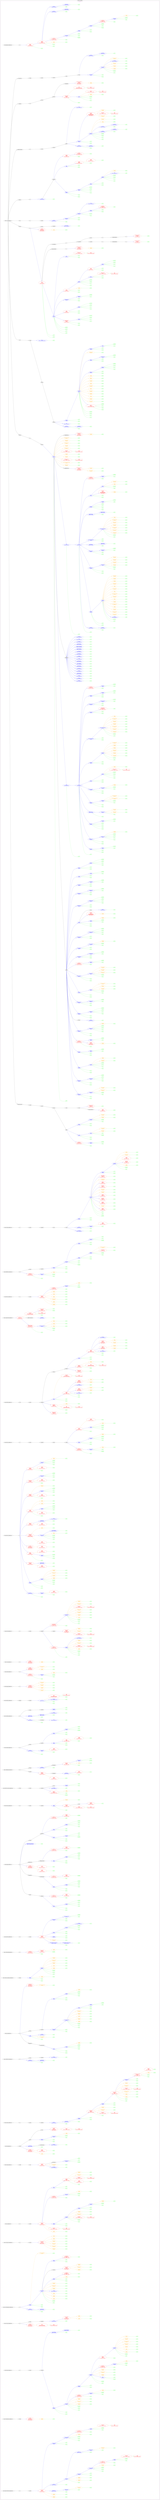 digraph Cloud_Computing_REST_APIs {
rankdir="LR";
subgraph cluster_0 {
label="Google Cloud Platform"
color=black
fontcolor=black
subgraph cluster_1 {
label="AllInOne"
color=violet
fontcolor=violet
subgraph cluster_2 {
label=""
color=white
fontcolor=white
node2 [label="https://appengine.googleapis.com", shape="ellipse", color="black", fontcolor="black"]
node2 -> node3 [color="black", fontcolor="black"]
subgraph cluster_3 {
label=""
color=white
fontcolor=white
node3 [label="/v1", shape="ellipse", color="black", fontcolor="black"]
node3 -> node4 [color="blue", fontcolor="blue"]
subgraph cluster_4 {
label=""
color=white
fontcolor=white
node4 [label="/apps\n Collection\nbut\nMissing GET Method", shape="ellipse", color="red", fontcolor="red"]
node4 -> node5 [color="green", fontcolor="green"]
subgraph cluster_5 {
label=""
color=white
fontcolor=white
node5 [label="POST", shape="box", color="green", fontcolor="green"]
}
node4 -> node6 [color="blue", fontcolor="blue"]
subgraph cluster_6 {
label=""
color=white
fontcolor=white
node6 [label="/{appsId}\n Resource\nbut\nMissing DELETE Method", shape="ellipse", color="red", fontcolor="red"]
node6 -> node7 [color="green", fontcolor="green"]
subgraph cluster_7 {
label=""
color=white
fontcolor=white
node7 [label="GET", shape="box", color="green", fontcolor="green"]
}
node6 -> node8 [color="green", fontcolor="green"]
subgraph cluster_8 {
label=""
color=white
fontcolor=white
node8 [label="PATCH", shape="box", color="green", fontcolor="green"]
}
node6 -> node9 [color="orange", fontcolor="orange"]
subgraph cluster_9 {
label=""
color=white
fontcolor=white
node9 [label=":repair\n Controller", shape="octagon", color="orange", fontcolor="orange"]
node9 -> node10 [color="green", fontcolor="green"]
subgraph cluster_10 {
label=""
color=white
fontcolor=white
node10 [label="POST", shape="box", color="green", fontcolor="green"]
}
}
node6 -> node11 [color="blue", fontcolor="blue"]
subgraph cluster_11 {
label=""
color=white
fontcolor=white
node11 [label="/services\n Read-Only Collection\nbut\nMissing POST Method", shape="ellipse", color="red", fontcolor="red"]
node11 -> node12 [color="green", fontcolor="green"]
subgraph cluster_12 {
label=""
color=white
fontcolor=white
node12 [label="GET", shape="box", color="green", fontcolor="green"]
}
node11 -> node13 [color="blue", fontcolor="blue"]
subgraph cluster_13 {
label=""
color=white
fontcolor=white
node13 [label="/{serviceName}\n Resource", shape="ellipse", color="blue", fontcolor="blue"]
node13 -> node14 [color="green", fontcolor="green"]
subgraph cluster_14 {
label=""
color=white
fontcolor=white
node14 [label="DELETE", shape="box", color="green", fontcolor="green"]
}
node13 -> node15 [color="green", fontcolor="green"]
subgraph cluster_15 {
label=""
color=white
fontcolor=white
node15 [label="GET", shape="box", color="green", fontcolor="green"]
}
node13 -> node16 [color="green", fontcolor="green"]
subgraph cluster_16 {
label=""
color=white
fontcolor=white
node16 [label="PATCH", shape="box", color="green", fontcolor="green"]
}
node13 -> node17 [color="blue", fontcolor="blue"]
subgraph cluster_17 {
label=""
color=white
fontcolor=white
node17 [label="/versions\n Collection", shape="ellipse", color="blue", fontcolor="blue"]
node17 -> node18 [color="green", fontcolor="green"]
subgraph cluster_18 {
label=""
color=white
fontcolor=white
node18 [label="POST", shape="box", color="green", fontcolor="green"]
}
node17 -> node19 [color="green", fontcolor="green"]
subgraph cluster_19 {
label=""
color=white
fontcolor=white
node19 [label="GET", shape="box", color="green", fontcolor="green"]
}
node17 -> node20 [color="blue", fontcolor="blue"]
subgraph cluster_20 {
label=""
color=white
fontcolor=white
node20 [label="/{versionsId}\n Resource", shape="ellipse", color="blue", fontcolor="blue"]
node20 -> node21 [color="green", fontcolor="green"]
subgraph cluster_21 {
label=""
color=white
fontcolor=white
node21 [label="PATCH", shape="box", color="green", fontcolor="green"]
}
node20 -> node22 [color="green", fontcolor="green"]
subgraph cluster_22 {
label=""
color=white
fontcolor=white
node22 [label="GET", shape="box", color="green", fontcolor="green"]
}
node20 -> node23 [color="green", fontcolor="green"]
subgraph cluster_23 {
label=""
color=white
fontcolor=white
node23 [label="DELETE", shape="box", color="green", fontcolor="green"]
}
node20 -> node24 [color="blue", fontcolor="blue"]
subgraph cluster_24 {
label=""
color=white
fontcolor=white
node24 [label="/instances\n Read-Only Collection\nbut\nMissing POST Method", shape="ellipse", color="red", fontcolor="red"]
node24 -> node25 [color="green", fontcolor="green"]
subgraph cluster_25 {
label=""
color=white
fontcolor=white
node25 [label="GET", shape="box", color="green", fontcolor="green"]
}
node24 -> node26 [color="blue", fontcolor="blue"]
subgraph cluster_26 {
label=""
color=white
fontcolor=white
node26 [label="/{instancesId}\n Resource", shape="ellipse", color="blue", fontcolor="blue"]
node26 -> node27 [color="green", fontcolor="green"]
subgraph cluster_27 {
label=""
color=white
fontcolor=white
node27 [label="GET", shape="box", color="green", fontcolor="green"]
}
node26 -> node28 [color="green", fontcolor="green"]
subgraph cluster_28 {
label=""
color=white
fontcolor=white
node28 [label="DELETE", shape="box", color="green", fontcolor="green"]
}
node26 -> node29 [color="orange", fontcolor="orange"]
subgraph cluster_29 {
label=""
color=white
fontcolor=white
node29 [label=":debug\n Controller", shape="octagon", color="orange", fontcolor="orange"]
node29 -> node30 [color="green", fontcolor="green"]
subgraph cluster_30 {
label=""
color=white
fontcolor=white
node30 [label="POST", shape="box", color="green", fontcolor="green"]
}
}
}
}
}
}
}
}
node6 -> node31 [color="blue", fontcolor="blue"]
subgraph cluster_31 {
label=""
color=white
fontcolor=white
node31 [label="/operations\n Read-Only Collection", shape="ellipse", color="blue", fontcolor="blue"]
node31 -> node32 [color="green", fontcolor="green"]
subgraph cluster_32 {
label=""
color=white
fontcolor=white
node32 [label="GET", shape="box", color="green", fontcolor="green"]
}
node31 -> node33 [color="blue", fontcolor="blue"]
subgraph cluster_33 {
label=""
color=white
fontcolor=white
node33 [label="/{operationsId}\n Read-Only Resource", shape="ellipse", color="blue", fontcolor="blue"]
node33 -> node34 [color="green", fontcolor="green"]
subgraph cluster_34 {
label=""
color=white
fontcolor=white
node34 [label="GET", shape="box", color="green", fontcolor="green"]
}
}
}
node6 -> node35 [color="blue", fontcolor="blue"]
subgraph cluster_35 {
label=""
color=white
fontcolor=white
node35 [label="/locations\n Read-Only Collection", shape="ellipse", color="blue", fontcolor="blue"]
node35 -> node36 [color="green", fontcolor="green"]
subgraph cluster_36 {
label=""
color=white
fontcolor=white
node36 [label="GET", shape="box", color="green", fontcolor="green"]
}
node35 -> node37 [color="blue", fontcolor="blue"]
subgraph cluster_37 {
label=""
color=white
fontcolor=white
node37 [label="/{locationsId}\n Read-Only Resource", shape="ellipse", color="blue", fontcolor="blue"]
node37 -> node38 [color="green", fontcolor="green"]
subgraph cluster_38 {
label=""
color=white
fontcolor=white
node38 [label="GET", shape="box", color="green", fontcolor="green"]
}
}
}
}
}
}
}
subgraph cluster_39 {
label=""
color=white
fontcolor=white
node39 [label="https://www.googleapis.com", shape="ellipse", color="black", fontcolor="black"]
node39 -> node40 [color="black", fontcolor="black"]
subgraph cluster_40 {
label=""
color=white
fontcolor=white
node40 [label="/clouduseraccounts", shape="ellipse", color="black", fontcolor="black"]
node40 -> node41 [color="black", fontcolor="black"]
subgraph cluster_41 {
label=""
color=white
fontcolor=white
node41 [label="/vm_beta", shape="ellipse", color="black", fontcolor="black"]
node41 -> node42 [color="black", fontcolor="black"]
subgraph cluster_42 {
label=""
color=white
fontcolor=white
node42 [label="/projects", shape="ellipse", color="black", fontcolor="black"]
node42 -> node43 [color="black", fontcolor="black"]
subgraph cluster_43 {
label=""
color=white
fontcolor=white
node43 [label="/{project}", shape="ellipse", color="black", fontcolor="black"]
node43 -> node44 [color="black", fontcolor="black"]
subgraph cluster_44 {
label=""
color=white
fontcolor=white
node44 [label="/global", shape="ellipse", color="black", fontcolor="black"]
node44 -> node45 [color="blue", fontcolor="blue"]
subgraph cluster_45 {
label=""
color=white
fontcolor=white
node45 [label="/operations\n Read-Only Collection\nbut\nMissing POST Method", shape="ellipse", color="red", fontcolor="red"]
node45 -> node46 [color="green", fontcolor="green"]
subgraph cluster_46 {
label=""
color=white
fontcolor=white
node46 [label="GET", shape="box", color="green", fontcolor="green"]
}
node45 -> node47 [color="blue", fontcolor="blue"]
subgraph cluster_47 {
label=""
color=white
fontcolor=white
node47 [label="/{operation}\n Resource", shape="ellipse", color="blue", fontcolor="blue"]
node47 -> node48 [color="green", fontcolor="green"]
subgraph cluster_48 {
label=""
color=white
fontcolor=white
node48 [label="GET", shape="box", color="green", fontcolor="green"]
}
node47 -> node49 [color="green", fontcolor="green"]
subgraph cluster_49 {
label=""
color=white
fontcolor=white
node49 [label="DELETE", shape="box", color="green", fontcolor="green"]
}
}
}
node44 -> node50 [color="blue", fontcolor="blue"]
subgraph cluster_50 {
label=""
color=white
fontcolor=white
node50 [label="/users\n Collection", shape="ellipse", color="blue", fontcolor="blue"]
node50 -> node51 [color="green", fontcolor="green"]
subgraph cluster_51 {
label=""
color=white
fontcolor=white
node51 [label="POST", shape="box", color="green", fontcolor="green"]
}
node50 -> node52 [color="green", fontcolor="green"]
subgraph cluster_52 {
label=""
color=white
fontcolor=white
node52 [label="GET", shape="box", color="green", fontcolor="green"]
}
node50 -> node53 [color="blue", fontcolor="blue"]
subgraph cluster_53 {
label=""
color=white
fontcolor=white
node53 [label="/{user}\n Resource", shape="ellipse", color="blue", fontcolor="blue"]
node53 -> node54 [color="green", fontcolor="green"]
subgraph cluster_54 {
label=""
color=white
fontcolor=white
node54 [label="DELETE", shape="box", color="green", fontcolor="green"]
}
node53 -> node55 [color="green", fontcolor="green"]
subgraph cluster_55 {
label=""
color=white
fontcolor=white
node55 [label="GET", shape="box", color="green", fontcolor="green"]
}
node53 -> node56 [color="orange", fontcolor="orange"]
subgraph cluster_56 {
label=""
color=white
fontcolor=white
node56 [label="/addPublicKey\n Controller", shape="octagon", color="orange", fontcolor="orange"]
node56 -> node57 [color="green", fontcolor="green"]
subgraph cluster_57 {
label=""
color=white
fontcolor=white
node57 [label="POST", shape="box", color="green", fontcolor="green"]
}
}
node53 -> node58 [color="orange", fontcolor="orange"]
subgraph cluster_58 {
label=""
color=white
fontcolor=white
node58 [label="/removePublicKey\n Controller", shape="octagon", color="orange", fontcolor="orange"]
node58 -> node59 [color="green", fontcolor="green"]
subgraph cluster_59 {
label=""
color=white
fontcolor=white
node59 [label="POST", shape="box", color="green", fontcolor="green"]
}
}
}
}
node44 -> node60 [color="blue", fontcolor="blue"]
subgraph cluster_60 {
label=""
color=white
fontcolor=white
node60 [label="/groups\n Collection", shape="ellipse", color="blue", fontcolor="blue"]
node60 -> node61 [color="green", fontcolor="green"]
subgraph cluster_61 {
label=""
color=white
fontcolor=white
node61 [label="POST", shape="box", color="green", fontcolor="green"]
}
node60 -> node62 [color="green", fontcolor="green"]
subgraph cluster_62 {
label=""
color=white
fontcolor=white
node62 [label="GET", shape="box", color="green", fontcolor="green"]
}
node60 -> node63 [color="blue", fontcolor="blue"]
subgraph cluster_63 {
label=""
color=white
fontcolor=white
node63 [label="/{groupName}\n Resource", shape="ellipse", color="blue", fontcolor="blue"]
node63 -> node64 [color="green", fontcolor="green"]
subgraph cluster_64 {
label=""
color=white
fontcolor=white
node64 [label="GET", shape="box", color="green", fontcolor="green"]
}
node63 -> node65 [color="green", fontcolor="green"]
subgraph cluster_65 {
label=""
color=white
fontcolor=white
node65 [label="DELETE", shape="box", color="green", fontcolor="green"]
}
node63 -> node66 [color="orange", fontcolor="orange"]
subgraph cluster_66 {
label=""
color=white
fontcolor=white
node66 [label="/addMember\n Controller", shape="octagon", color="orange", fontcolor="orange"]
node66 -> node67 [color="green", fontcolor="green"]
subgraph cluster_67 {
label=""
color=white
fontcolor=white
node67 [label="POST", shape="box", color="green", fontcolor="green"]
}
}
node63 -> node68 [color="orange", fontcolor="orange"]
subgraph cluster_68 {
label=""
color=white
fontcolor=white
node68 [label="/removeMember\n Controller", shape="octagon", color="orange", fontcolor="orange"]
node68 -> node69 [color="green", fontcolor="green"]
subgraph cluster_69 {
label=""
color=white
fontcolor=white
node69 [label="POST", shape="box", color="green", fontcolor="green"]
}
}
}
}
}
node43 -> node70 [color="black", fontcolor="black"]
subgraph cluster_70 {
label=""
color=white
fontcolor=white
node70 [label="/zones", shape="ellipse", color="black", fontcolor="black"]
node70 -> node71 [color="black", fontcolor="black"]
subgraph cluster_71 {
label=""
color=white
fontcolor=white
node71 [label="/{zone}", shape="ellipse", color="black", fontcolor="black"]
node71 -> node72 [color="black", fontcolor="black"]
subgraph cluster_72 {
label=""
color=white
fontcolor=white
node72 [label="/authorizedKeysView", shape="ellipse", color="black", fontcolor="black"]
node72 -> node73 [color="blue", fontcolor="blue"]
subgraph cluster_73 {
label=""
color=white
fontcolor=white
node73 [label="/{user}\n Resource\nbut\nMissing GET Method", shape="ellipse", color="red", fontcolor="red"]
node73 -> node74 [color="green", fontcolor="green"]
subgraph cluster_74 {
label=""
color=white
fontcolor=white
node74 [label="POST", shape="box", color="green", fontcolor="green"]
}
}
}
node71 -> node75 [color="blue", fontcolor="blue"]
subgraph cluster_75 {
label=""
color=white
fontcolor=white
node75 [label="/linuxAccountViews\n SubResource\nbut\nMissing GET Method", shape="ellipse", color="red", fontcolor="red"]
node75 -> node76 [color="green", fontcolor="green"]
subgraph cluster_76 {
label=""
color=white
fontcolor=white
node76 [label="POST", shape="box", color="green", fontcolor="green"]
}
}
}
}
}
}
}
}
node39 -> node77 [color="black", fontcolor="black"]
subgraph cluster_77 {
label=""
color=white
fontcolor=white
node77 [label="/compute", shape="ellipse", color="black", fontcolor="black"]
node77 -> node78 [color="black", fontcolor="black"]
subgraph cluster_78 {
label=""
color=white
fontcolor=white
node78 [label="/v1", shape="ellipse", color="black", fontcolor="black"]
node78 -> node79 [color="black", fontcolor="black"]
subgraph cluster_79 {
label=""
color=white
fontcolor=white
node79 [label="/projects", shape="ellipse", color="black", fontcolor="black"]
node79 -> node80 [color="blue", fontcolor="blue"]
subgraph cluster_80 {
label=""
color=white
fontcolor=white
node80 [label="/{project}\n Resource", shape="ellipse", color="blue", fontcolor="blue"]
node80 -> node81 [color="green", fontcolor="green"]
subgraph cluster_81 {
label=""
color=white
fontcolor=white
node81 [label="GET", shape="box", color="green", fontcolor="green"]
}
node80 -> node82 [color="black", fontcolor="black"]
subgraph cluster_82 {
label=""
color=white
fontcolor=white
node82 [label="/global", shape="ellipse", color="black", fontcolor="black"]
node82 -> node83 [color="blue", fontcolor="blue"]
subgraph cluster_83 {
label=""
color=white
fontcolor=white
node83 [label="/targetTcpProxies\n Collection", shape="ellipse", color="blue", fontcolor="blue"]
node83 -> node84 [color="green", fontcolor="green"]
subgraph cluster_84 {
label=""
color=white
fontcolor=white
node84 [label="POST", shape="box", color="green", fontcolor="green"]
}
node83 -> node85 [color="green", fontcolor="green"]
subgraph cluster_85 {
label=""
color=white
fontcolor=white
node85 [label="GET", shape="box", color="green", fontcolor="green"]
}
node83 -> node86 [color="blue", fontcolor="blue"]
subgraph cluster_86 {
label=""
color=white
fontcolor=white
node86 [label="/{targetTcpProxy}\n Resource", shape="ellipse", color="blue", fontcolor="blue"]
node86 -> node87 [color="green", fontcolor="green"]
subgraph cluster_87 {
label=""
color=white
fontcolor=white
node87 [label="GET", shape="box", color="green", fontcolor="green"]
}
node86 -> node88 [color="green", fontcolor="green"]
subgraph cluster_88 {
label=""
color=white
fontcolor=white
node88 [label="DELETE", shape="box", color="green", fontcolor="green"]
}
node86 -> node89 [color="orange", fontcolor="orange"]
subgraph cluster_89 {
label=""
color=white
fontcolor=white
node89 [label="/setBackendService\n Controller", shape="octagon", color="orange", fontcolor="orange"]
node89 -> node90 [color="green", fontcolor="green"]
subgraph cluster_90 {
label=""
color=white
fontcolor=white
node90 [label="POST", shape="box", color="green", fontcolor="green"]
}
}
node86 -> node91 [color="orange", fontcolor="orange"]
subgraph cluster_91 {
label=""
color=white
fontcolor=white
node91 [label="/setProxyHeader\n Controller", shape="octagon", color="orange", fontcolor="orange"]
node91 -> node92 [color="green", fontcolor="green"]
subgraph cluster_92 {
label=""
color=white
fontcolor=white
node92 [label="POST", shape="box", color="green", fontcolor="green"]
}
}
}
}
node82 -> node93 [color="blue", fontcolor="blue"]
subgraph cluster_93 {
label=""
color=white
fontcolor=white
node93 [label="/backendBuckets\n Collection", shape="ellipse", color="blue", fontcolor="blue"]
node93 -> node94 [color="green", fontcolor="green"]
subgraph cluster_94 {
label=""
color=white
fontcolor=white
node94 [label="POST", shape="box", color="green", fontcolor="green"]
}
node93 -> node95 [color="green", fontcolor="green"]
subgraph cluster_95 {
label=""
color=white
fontcolor=white
node95 [label="GET", shape="box", color="green", fontcolor="green"]
}
node93 -> node96 [color="blue", fontcolor="blue"]
subgraph cluster_96 {
label=""
color=white
fontcolor=white
node96 [label="/{backendBucket}\n Resource", shape="ellipse", color="blue", fontcolor="blue"]
node96 -> node97 [color="green", fontcolor="green"]
subgraph cluster_97 {
label=""
color=white
fontcolor=white
node97 [label="GET", shape="box", color="green", fontcolor="green"]
}
node96 -> node98 [color="green", fontcolor="green"]
subgraph cluster_98 {
label=""
color=white
fontcolor=white
node98 [label="PUT", shape="box", color="green", fontcolor="green"]
}
node96 -> node99 [color="green", fontcolor="green"]
subgraph cluster_99 {
label=""
color=white
fontcolor=white
node99 [label="PATCH", shape="box", color="green", fontcolor="green"]
}
node96 -> node100 [color="green", fontcolor="green"]
subgraph cluster_100 {
label=""
color=white
fontcolor=white
node100 [label="DELETE", shape="box", color="green", fontcolor="green"]
}
}
}
node82 -> node101 [color="blue", fontcolor="blue"]
subgraph cluster_101 {
label=""
color=white
fontcolor=white
node101 [label="/urlMaps\n Collection", shape="ellipse", color="blue", fontcolor="blue"]
node101 -> node102 [color="green", fontcolor="green"]
subgraph cluster_102 {
label=""
color=white
fontcolor=white
node102 [label="POST", shape="box", color="green", fontcolor="green"]
}
node101 -> node103 [color="green", fontcolor="green"]
subgraph cluster_103 {
label=""
color=white
fontcolor=white
node103 [label="GET", shape="box", color="green", fontcolor="green"]
}
node101 -> node104 [color="blue", fontcolor="blue"]
subgraph cluster_104 {
label=""
color=white
fontcolor=white
node104 [label="/{urlMap}\n Resource", shape="ellipse", color="blue", fontcolor="blue"]
node104 -> node105 [color="green", fontcolor="green"]
subgraph cluster_105 {
label=""
color=white
fontcolor=white
node105 [label="GET", shape="box", color="green", fontcolor="green"]
}
node104 -> node106 [color="green", fontcolor="green"]
subgraph cluster_106 {
label=""
color=white
fontcolor=white
node106 [label="PUT", shape="box", color="green", fontcolor="green"]
}
node104 -> node107 [color="green", fontcolor="green"]
subgraph cluster_107 {
label=""
color=white
fontcolor=white
node107 [label="PATCH", shape="box", color="green", fontcolor="green"]
}
node104 -> node108 [color="green", fontcolor="green"]
subgraph cluster_108 {
label=""
color=white
fontcolor=white
node108 [label="DELETE", shape="box", color="green", fontcolor="green"]
}
node104 -> node109 [color="orange", fontcolor="orange"]
subgraph cluster_109 {
label=""
color=white
fontcolor=white
node109 [label="/invalidateCache\n Controller", shape="octagon", color="orange", fontcolor="orange"]
node109 -> node110 [color="green", fontcolor="green"]
subgraph cluster_110 {
label=""
color=white
fontcolor=white
node110 [label="POST", shape="box", color="green", fontcolor="green"]
}
}
node104 -> node111 [color="orange", fontcolor="orange"]
subgraph cluster_111 {
label=""
color=white
fontcolor=white
node111 [label="/validate\n Controller", shape="octagon", color="orange", fontcolor="orange"]
node111 -> node112 [color="green", fontcolor="green"]
subgraph cluster_112 {
label=""
color=white
fontcolor=white
node112 [label="POST", shape="box", color="green", fontcolor="green"]
}
}
}
}
node82 -> node113 [color="blue", fontcolor="blue"]
subgraph cluster_113 {
label=""
color=white
fontcolor=white
node113 [label="/addresses\n Collection", shape="ellipse", color="blue", fontcolor="blue"]
node113 -> node114 [color="green", fontcolor="green"]
subgraph cluster_114 {
label=""
color=white
fontcolor=white
node114 [label="POST", shape="box", color="green", fontcolor="green"]
}
node113 -> node115 [color="green", fontcolor="green"]
subgraph cluster_115 {
label=""
color=white
fontcolor=white
node115 [label="GET", shape="box", color="green", fontcolor="green"]
}
node113 -> node116 [color="blue", fontcolor="blue"]
subgraph cluster_116 {
label=""
color=white
fontcolor=white
node116 [label="/{address}\n Resource", shape="ellipse", color="blue", fontcolor="blue"]
node116 -> node117 [color="green", fontcolor="green"]
subgraph cluster_117 {
label=""
color=white
fontcolor=white
node117 [label="GET", shape="box", color="green", fontcolor="green"]
}
node116 -> node118 [color="green", fontcolor="green"]
subgraph cluster_118 {
label=""
color=white
fontcolor=white
node118 [label="DELETE", shape="box", color="green", fontcolor="green"]
}
}
}
node82 -> node119 [color="blue", fontcolor="blue"]
subgraph cluster_119 {
label=""
color=white
fontcolor=white
node119 [label="/snapshots\n Read-Only Collection\nbut\nMissing POST Method", shape="ellipse", color="red", fontcolor="red"]
node119 -> node120 [color="green", fontcolor="green"]
subgraph cluster_120 {
label=""
color=white
fontcolor=white
node120 [label="GET", shape="box", color="green", fontcolor="green"]
}
node119 -> node121 [color="blue", fontcolor="blue"]
subgraph cluster_121 {
label=""
color=white
fontcolor=white
node121 [label="/{resource}\n Resource\nbut\nMissing GET Method\nOnly Controllers", shape="ellipse", color="red", fontcolor="red"]
node121 -> node122 [color="orange", fontcolor="orange"]
subgraph cluster_122 {
label=""
color=white
fontcolor=white
node122 [label="/setLabels\n Controller", shape="octagon", color="orange", fontcolor="orange"]
node122 -> node123 [color="green", fontcolor="green"]
subgraph cluster_123 {
label=""
color=white
fontcolor=white
node123 [label="POST", shape="box", color="green", fontcolor="green"]
}
}
}
node119 -> node124 [color="blue", fontcolor="blue"]
subgraph cluster_124 {
label=""
color=white
fontcolor=white
node124 [label="/{snapshot}\n Resource", shape="ellipse", color="blue", fontcolor="blue"]
node124 -> node125 [color="green", fontcolor="green"]
subgraph cluster_125 {
label=""
color=white
fontcolor=white
node125 [label="GET", shape="box", color="green", fontcolor="green"]
}
node124 -> node126 [color="green", fontcolor="green"]
subgraph cluster_126 {
label=""
color=white
fontcolor=white
node126 [label="DELETE", shape="box", color="green", fontcolor="green"]
}
}
}
node82 -> node127 [color="blue", fontcolor="blue"]
subgraph cluster_127 {
label=""
color=white
fontcolor=white
node127 [label="/backendServices\n Collection", shape="ellipse", color="blue", fontcolor="blue"]
node127 -> node128 [color="green", fontcolor="green"]
subgraph cluster_128 {
label=""
color=white
fontcolor=white
node128 [label="POST", shape="box", color="green", fontcolor="green"]
}
node127 -> node129 [color="green", fontcolor="green"]
subgraph cluster_129 {
label=""
color=white
fontcolor=white
node129 [label="GET", shape="box", color="green", fontcolor="green"]
}
node127 -> node130 [color="blue", fontcolor="blue"]
subgraph cluster_130 {
label=""
color=white
fontcolor=white
node130 [label="/{backendService}\n Resource", shape="ellipse", color="blue", fontcolor="blue"]
node130 -> node131 [color="green", fontcolor="green"]
subgraph cluster_131 {
label=""
color=white
fontcolor=white
node131 [label="GET", shape="box", color="green", fontcolor="green"]
}
node130 -> node132 [color="green", fontcolor="green"]
subgraph cluster_132 {
label=""
color=white
fontcolor=white
node132 [label="PUT", shape="box", color="green", fontcolor="green"]
}
node130 -> node133 [color="green", fontcolor="green"]
subgraph cluster_133 {
label=""
color=white
fontcolor=white
node133 [label="PATCH", shape="box", color="green", fontcolor="green"]
}
node130 -> node134 [color="green", fontcolor="green"]
subgraph cluster_134 {
label=""
color=white
fontcolor=white
node134 [label="DELETE", shape="box", color="green", fontcolor="green"]
}
node130 -> node135 [color="orange", fontcolor="orange"]
subgraph cluster_135 {
label=""
color=white
fontcolor=white
node135 [label="/getHealth\n Controller", shape="octagon", color="orange", fontcolor="orange"]
node135 -> node136 [color="green", fontcolor="green"]
subgraph cluster_136 {
label=""
color=white
fontcolor=white
node136 [label="POST", shape="box", color="green", fontcolor="green"]
}
}
}
}
node82 -> node137 [color="black", fontcolor="black"]
subgraph cluster_137 {
label=""
color=white
fontcolor=white
node137 [label="/licenses", shape="ellipse", color="black", fontcolor="black"]
node137 -> node138 [color="blue", fontcolor="blue"]
subgraph cluster_138 {
label=""
color=white
fontcolor=white
node138 [label="/{license}\n Read-Only Resource", shape="ellipse", color="blue", fontcolor="blue"]
node138 -> node139 [color="green", fontcolor="green"]
subgraph cluster_139 {
label=""
color=white
fontcolor=white
node139 [label="GET", shape="box", color="green", fontcolor="green"]
}
}
}
node82 -> node140 [color="blue", fontcolor="blue"]
subgraph cluster_140 {
label=""
color=white
fontcolor=white
node140 [label="/healthChecks\n Collection", shape="ellipse", color="blue", fontcolor="blue"]
node140 -> node141 [color="green", fontcolor="green"]
subgraph cluster_141 {
label=""
color=white
fontcolor=white
node141 [label="POST", shape="box", color="green", fontcolor="green"]
}
node140 -> node142 [color="green", fontcolor="green"]
subgraph cluster_142 {
label=""
color=white
fontcolor=white
node142 [label="GET", shape="box", color="green", fontcolor="green"]
}
node140 -> node143 [color="blue", fontcolor="blue"]
subgraph cluster_143 {
label=""
color=white
fontcolor=white
node143 [label="/{healthCheck}\n Resource", shape="ellipse", color="blue", fontcolor="blue"]
node143 -> node144 [color="green", fontcolor="green"]
subgraph cluster_144 {
label=""
color=white
fontcolor=white
node144 [label="GET", shape="box", color="green", fontcolor="green"]
}
node143 -> node145 [color="green", fontcolor="green"]
subgraph cluster_145 {
label=""
color=white
fontcolor=white
node145 [label="PUT", shape="box", color="green", fontcolor="green"]
}
node143 -> node146 [color="green", fontcolor="green"]
subgraph cluster_146 {
label=""
color=white
fontcolor=white
node146 [label="PATCH", shape="box", color="green", fontcolor="green"]
}
node143 -> node147 [color="green", fontcolor="green"]
subgraph cluster_147 {
label=""
color=white
fontcolor=white
node147 [label="DELETE", shape="box", color="green", fontcolor="green"]
}
}
}
node82 -> node148 [color="blue", fontcolor="blue"]
subgraph cluster_148 {
label=""
color=white
fontcolor=white
node148 [label="/targetHttpsProxies\n Collection", shape="ellipse", color="blue", fontcolor="blue"]
node148 -> node149 [color="green", fontcolor="green"]
subgraph cluster_149 {
label=""
color=white
fontcolor=white
node149 [label="POST", shape="box", color="green", fontcolor="green"]
}
node148 -> node150 [color="green", fontcolor="green"]
subgraph cluster_150 {
label=""
color=white
fontcolor=white
node150 [label="GET", shape="box", color="green", fontcolor="green"]
}
node148 -> node151 [color="blue", fontcolor="blue"]
subgraph cluster_151 {
label=""
color=white
fontcolor=white
node151 [label="/{targetHttpsProxy}\n Resource", shape="ellipse", color="blue", fontcolor="blue"]
node151 -> node152 [color="green", fontcolor="green"]
subgraph cluster_152 {
label=""
color=white
fontcolor=white
node152 [label="GET", shape="box", color="green", fontcolor="green"]
}
node151 -> node153 [color="green", fontcolor="green"]
subgraph cluster_153 {
label=""
color=white
fontcolor=white
node153 [label="DELETE", shape="box", color="green", fontcolor="green"]
}
}
}
node82 -> node154 [color="blue", fontcolor="blue"]
subgraph cluster_154 {
label=""
color=white
fontcolor=white
node154 [label="/networks\n Collection", shape="ellipse", color="blue", fontcolor="blue"]
node154 -> node155 [color="green", fontcolor="green"]
subgraph cluster_155 {
label=""
color=white
fontcolor=white
node155 [label="POST", shape="box", color="green", fontcolor="green"]
}
node154 -> node156 [color="green", fontcolor="green"]
subgraph cluster_156 {
label=""
color=white
fontcolor=white
node156 [label="GET", shape="box", color="green", fontcolor="green"]
}
node154 -> node157 [color="blue", fontcolor="blue"]
subgraph cluster_157 {
label=""
color=white
fontcolor=white
node157 [label="/{network}\n Resource", shape="ellipse", color="blue", fontcolor="blue"]
node157 -> node158 [color="green", fontcolor="green"]
subgraph cluster_158 {
label=""
color=white
fontcolor=white
node158 [label="GET", shape="box", color="green", fontcolor="green"]
}
node157 -> node159 [color="green", fontcolor="green"]
subgraph cluster_159 {
label=""
color=white
fontcolor=white
node159 [label="DELETE", shape="box", color="green", fontcolor="green"]
}
node157 -> node160 [color="orange", fontcolor="orange"]
subgraph cluster_160 {
label=""
color=white
fontcolor=white
node160 [label="/removePeering\n Controller", shape="octagon", color="orange", fontcolor="orange"]
node160 -> node161 [color="green", fontcolor="green"]
subgraph cluster_161 {
label=""
color=white
fontcolor=white
node161 [label="POST", shape="box", color="green", fontcolor="green"]
}
}
node157 -> node162 [color="orange", fontcolor="orange"]
subgraph cluster_162 {
label=""
color=white
fontcolor=white
node162 [label="/addPeering\n Controller", shape="octagon", color="orange", fontcolor="orange"]
node162 -> node163 [color="green", fontcolor="green"]
subgraph cluster_163 {
label=""
color=white
fontcolor=white
node163 [label="POST", shape="box", color="green", fontcolor="green"]
}
}
node157 -> node164 [color="orange", fontcolor="orange"]
subgraph cluster_164 {
label=""
color=white
fontcolor=white
node164 [label="/switchToCustomMode\n Controller", shape="octagon", color="orange", fontcolor="orange"]
node164 -> node165 [color="green", fontcolor="green"]
subgraph cluster_165 {
label=""
color=white
fontcolor=white
node165 [label="POST", shape="box", color="green", fontcolor="green"]
}
}
}
}
node82 -> node166 [color="blue", fontcolor="blue"]
subgraph cluster_166 {
label=""
color=white
fontcolor=white
node166 [label="/targetSslProxies\n Collection", shape="ellipse", color="blue", fontcolor="blue"]
node166 -> node167 [color="green", fontcolor="green"]
subgraph cluster_167 {
label=""
color=white
fontcolor=white
node167 [label="POST", shape="box", color="green", fontcolor="green"]
}
node166 -> node168 [color="green", fontcolor="green"]
subgraph cluster_168 {
label=""
color=white
fontcolor=white
node168 [label="GET", shape="box", color="green", fontcolor="green"]
}
node166 -> node169 [color="blue", fontcolor="blue"]
subgraph cluster_169 {
label=""
color=white
fontcolor=white
node169 [label="/{targetSslProxy}\n Resource", shape="ellipse", color="blue", fontcolor="blue"]
node169 -> node170 [color="green", fontcolor="green"]
subgraph cluster_170 {
label=""
color=white
fontcolor=white
node170 [label="GET", shape="box", color="green", fontcolor="green"]
}
node169 -> node171 [color="green", fontcolor="green"]
subgraph cluster_171 {
label=""
color=white
fontcolor=white
node171 [label="DELETE", shape="box", color="green", fontcolor="green"]
}
node169 -> node172 [color="orange", fontcolor="orange"]
subgraph cluster_172 {
label=""
color=white
fontcolor=white
node172 [label="/setBackendService\n Controller", shape="octagon", color="orange", fontcolor="orange"]
node172 -> node173 [color="green", fontcolor="green"]
subgraph cluster_173 {
label=""
color=white
fontcolor=white
node173 [label="POST", shape="box", color="green", fontcolor="green"]
}
}
node169 -> node174 [color="orange", fontcolor="orange"]
subgraph cluster_174 {
label=""
color=white
fontcolor=white
node174 [label="/setProxyHeader\n Controller", shape="octagon", color="orange", fontcolor="orange"]
node174 -> node175 [color="green", fontcolor="green"]
subgraph cluster_175 {
label=""
color=white
fontcolor=white
node175 [label="POST", shape="box", color="green", fontcolor="green"]
}
}
node169 -> node176 [color="orange", fontcolor="orange"]
subgraph cluster_176 {
label=""
color=white
fontcolor=white
node176 [label="/setSslCertificates\n Controller", shape="octagon", color="orange", fontcolor="orange"]
node176 -> node177 [color="green", fontcolor="green"]
subgraph cluster_177 {
label=""
color=white
fontcolor=white
node177 [label="POST", shape="box", color="green", fontcolor="green"]
}
}
}
}
node82 -> node178 [color="blue", fontcolor="blue"]
subgraph cluster_178 {
label=""
color=white
fontcolor=white
node178 [label="/operations\n Read-Only Collection\nbut\nMissing POST Method", shape="ellipse", color="red", fontcolor="red"]
node178 -> node179 [color="green", fontcolor="green"]
subgraph cluster_179 {
label=""
color=white
fontcolor=white
node179 [label="GET", shape="box", color="green", fontcolor="green"]
}
node178 -> node180 [color="blue", fontcolor="blue"]
subgraph cluster_180 {
label=""
color=white
fontcolor=white
node180 [label="/{operation}\n Resource", shape="ellipse", color="blue", fontcolor="blue"]
node180 -> node181 [color="green", fontcolor="green"]
subgraph cluster_181 {
label=""
color=white
fontcolor=white
node181 [label="GET", shape="box", color="green", fontcolor="green"]
}
node180 -> node182 [color="green", fontcolor="green"]
subgraph cluster_182 {
label=""
color=white
fontcolor=white
node182 [label="DELETE", shape="box", color="green", fontcolor="green"]
}
}
}
node82 -> node183 [color="blue", fontcolor="blue"]
subgraph cluster_183 {
label=""
color=white
fontcolor=white
node183 [label="/instanceTemplates\n Collection", shape="ellipse", color="blue", fontcolor="blue"]
node183 -> node184 [color="green", fontcolor="green"]
subgraph cluster_184 {
label=""
color=white
fontcolor=white
node184 [label="POST", shape="box", color="green", fontcolor="green"]
}
node183 -> node185 [color="green", fontcolor="green"]
subgraph cluster_185 {
label=""
color=white
fontcolor=white
node185 [label="GET", shape="box", color="green", fontcolor="green"]
}
node183 -> node186 [color="blue", fontcolor="blue"]
subgraph cluster_186 {
label=""
color=white
fontcolor=white
node186 [label="/{instanceTemplate}\n Resource", shape="ellipse", color="blue", fontcolor="blue"]
node186 -> node187 [color="green", fontcolor="green"]
subgraph cluster_187 {
label=""
color=white
fontcolor=white
node187 [label="GET", shape="box", color="green", fontcolor="green"]
}
node186 -> node188 [color="green", fontcolor="green"]
subgraph cluster_188 {
label=""
color=white
fontcolor=white
node188 [label="DELETE", shape="box", color="green", fontcolor="green"]
}
}
}
node82 -> node189 [color="blue", fontcolor="blue"]
subgraph cluster_189 {
label=""
color=white
fontcolor=white
node189 [label="/forwardingRules\n Collection", shape="ellipse", color="blue", fontcolor="blue"]
node189 -> node190 [color="green", fontcolor="green"]
subgraph cluster_190 {
label=""
color=white
fontcolor=white
node190 [label="POST", shape="box", color="green", fontcolor="green"]
}
node189 -> node191 [color="green", fontcolor="green"]
subgraph cluster_191 {
label=""
color=white
fontcolor=white
node191 [label="GET", shape="box", color="green", fontcolor="green"]
}
node189 -> node192 [color="blue", fontcolor="blue"]
subgraph cluster_192 {
label=""
color=white
fontcolor=white
node192 [label="/{forwardingRule}\n Resource", shape="ellipse", color="blue", fontcolor="blue"]
node192 -> node193 [color="green", fontcolor="green"]
subgraph cluster_193 {
label=""
color=white
fontcolor=white
node193 [label="GET", shape="box", color="green", fontcolor="green"]
}
node192 -> node194 [color="green", fontcolor="green"]
subgraph cluster_194 {
label=""
color=white
fontcolor=white
node194 [label="DELETE", shape="box", color="green", fontcolor="green"]
}
node192 -> node195 [color="orange", fontcolor="orange"]
subgraph cluster_195 {
label=""
color=white
fontcolor=white
node195 [label="/setTarget\n Controller", shape="octagon", color="orange", fontcolor="orange"]
node195 -> node196 [color="green", fontcolor="green"]
subgraph cluster_196 {
label=""
color=white
fontcolor=white
node196 [label="POST", shape="box", color="green", fontcolor="green"]
}
}
}
}
node82 -> node197 [color="blue", fontcolor="blue"]
subgraph cluster_197 {
label=""
color=white
fontcolor=white
node197 [label="/httpsHealthChecks\n Collection", shape="ellipse", color="blue", fontcolor="blue"]
node197 -> node198 [color="green", fontcolor="green"]
subgraph cluster_198 {
label=""
color=white
fontcolor=white
node198 [label="POST", shape="box", color="green", fontcolor="green"]
}
node197 -> node199 [color="green", fontcolor="green"]
subgraph cluster_199 {
label=""
color=white
fontcolor=white
node199 [label="GET", shape="box", color="green", fontcolor="green"]
}
node197 -> node200 [color="blue", fontcolor="blue"]
subgraph cluster_200 {
label=""
color=white
fontcolor=white
node200 [label="/{httpsHealthCheck}\n Resource", shape="ellipse", color="blue", fontcolor="blue"]
node200 -> node201 [color="green", fontcolor="green"]
subgraph cluster_201 {
label=""
color=white
fontcolor=white
node201 [label="GET", shape="box", color="green", fontcolor="green"]
}
node200 -> node202 [color="green", fontcolor="green"]
subgraph cluster_202 {
label=""
color=white
fontcolor=white
node202 [label="PUT", shape="box", color="green", fontcolor="green"]
}
node200 -> node203 [color="green", fontcolor="green"]
subgraph cluster_203 {
label=""
color=white
fontcolor=white
node203 [label="PATCH", shape="box", color="green", fontcolor="green"]
}
node200 -> node204 [color="green", fontcolor="green"]
subgraph cluster_204 {
label=""
color=white
fontcolor=white
node204 [label="DELETE", shape="box", color="green", fontcolor="green"]
}
}
}
node82 -> node205 [color="blue", fontcolor="blue"]
subgraph cluster_205 {
label=""
color=white
fontcolor=white
node205 [label="/images\n Collection", shape="ellipse", color="blue", fontcolor="blue"]
node205 -> node206 [color="green", fontcolor="green"]
subgraph cluster_206 {
label=""
color=white
fontcolor=white
node206 [label="POST", shape="box", color="green", fontcolor="green"]
}
node205 -> node207 [color="green", fontcolor="green"]
subgraph cluster_207 {
label=""
color=white
fontcolor=white
node207 [label="GET", shape="box", color="green", fontcolor="green"]
}
node205 -> node208 [color="blue", fontcolor="blue"]
subgraph cluster_208 {
label=""
color=white
fontcolor=white
node208 [label="/{image}\n Resource", shape="ellipse", color="blue", fontcolor="blue"]
node208 -> node209 [color="green", fontcolor="green"]
subgraph cluster_209 {
label=""
color=white
fontcolor=white
node209 [label="GET", shape="box", color="green", fontcolor="green"]
}
node208 -> node210 [color="green", fontcolor="green"]
subgraph cluster_210 {
label=""
color=white
fontcolor=white
node210 [label="DELETE", shape="box", color="green", fontcolor="green"]
}
node208 -> node211 [color="orange", fontcolor="orange"]
subgraph cluster_211 {
label=""
color=white
fontcolor=white
node211 [label="/deprecate\n Controller", shape="octagon", color="orange", fontcolor="orange"]
node211 -> node212 [color="green", fontcolor="green"]
subgraph cluster_212 {
label=""
color=white
fontcolor=white
node212 [label="POST", shape="box", color="green", fontcolor="green"]
}
}
}
node205 -> node213 [color="blue", fontcolor="blue"]
subgraph cluster_213 {
label=""
color=white
fontcolor=white
node213 [label="/{resource}\n Resource\nbut\nMissing GET Method\nMissing DELETE Method\nOnly Controllers", shape="ellipse", color="red", fontcolor="red"]
node213 -> node214 [color="orange", fontcolor="orange"]
subgraph cluster_214 {
label=""
color=white
fontcolor=white
node214 [label="/setLabels\n Controller", shape="octagon", color="orange", fontcolor="orange"]
node214 -> node215 [color="green", fontcolor="green"]
subgraph cluster_215 {
label=""
color=white
fontcolor=white
node215 [label="POST", shape="box", color="green", fontcolor="green"]
}
}
}
node205 -> node216 [color="black", fontcolor="black"]
subgraph cluster_216 {
label=""
color=white
fontcolor=white
node216 [label="/family", shape="ellipse", color="black", fontcolor="black"]
node216 -> node217 [color="blue", fontcolor="blue"]
subgraph cluster_217 {
label=""
color=white
fontcolor=white
node217 [label="/{family}\n Read-Only Resource", shape="ellipse", color="blue", fontcolor="blue"]
node217 -> node218 [color="green", fontcolor="green"]
subgraph cluster_218 {
label=""
color=white
fontcolor=white
node218 [label="GET", shape="box", color="green", fontcolor="green"]
}
}
}
}
node82 -> node219 [color="blue", fontcolor="blue"]
subgraph cluster_219 {
label=""
color=white
fontcolor=white
node219 [label="/httpHealthChecks\n Collection", shape="ellipse", color="blue", fontcolor="blue"]
node219 -> node220 [color="green", fontcolor="green"]
subgraph cluster_220 {
label=""
color=white
fontcolor=white
node220 [label="POST", shape="box", color="green", fontcolor="green"]
}
node219 -> node221 [color="green", fontcolor="green"]
subgraph cluster_221 {
label=""
color=white
fontcolor=white
node221 [label="GET", shape="box", color="green", fontcolor="green"]
}
node219 -> node222 [color="blue", fontcolor="blue"]
subgraph cluster_222 {
label=""
color=white
fontcolor=white
node222 [label="/{httpHealthCheck}\n Resource", shape="ellipse", color="blue", fontcolor="blue"]
node222 -> node223 [color="green", fontcolor="green"]
subgraph cluster_223 {
label=""
color=white
fontcolor=white
node223 [label="GET", shape="box", color="green", fontcolor="green"]
}
node222 -> node224 [color="green", fontcolor="green"]
subgraph cluster_224 {
label=""
color=white
fontcolor=white
node224 [label="PUT", shape="box", color="green", fontcolor="green"]
}
node222 -> node225 [color="green", fontcolor="green"]
subgraph cluster_225 {
label=""
color=white
fontcolor=white
node225 [label="PATCH", shape="box", color="green", fontcolor="green"]
}
node222 -> node226 [color="green", fontcolor="green"]
subgraph cluster_226 {
label=""
color=white
fontcolor=white
node226 [label="DELETE", shape="box", color="green", fontcolor="green"]
}
}
}
node82 -> node227 [color="blue", fontcolor="blue"]
subgraph cluster_227 {
label=""
color=white
fontcolor=white
node227 [label="/targetHttpProxies\n Collection", shape="ellipse", color="blue", fontcolor="blue"]
node227 -> node228 [color="green", fontcolor="green"]
subgraph cluster_228 {
label=""
color=white
fontcolor=white
node228 [label="POST", shape="box", color="green", fontcolor="green"]
}
node227 -> node229 [color="green", fontcolor="green"]
subgraph cluster_229 {
label=""
color=white
fontcolor=white
node229 [label="GET", shape="box", color="green", fontcolor="green"]
}
node227 -> node230 [color="blue", fontcolor="blue"]
subgraph cluster_230 {
label=""
color=white
fontcolor=white
node230 [label="/{targetHttpProxy}\n Resource", shape="ellipse", color="blue", fontcolor="blue"]
node230 -> node231 [color="green", fontcolor="green"]
subgraph cluster_231 {
label=""
color=white
fontcolor=white
node231 [label="GET", shape="box", color="green", fontcolor="green"]
}
node230 -> node232 [color="green", fontcolor="green"]
subgraph cluster_232 {
label=""
color=white
fontcolor=white
node232 [label="DELETE", shape="box", color="green", fontcolor="green"]
}
}
}
node82 -> node233 [color="blue", fontcolor="blue"]
subgraph cluster_233 {
label=""
color=white
fontcolor=white
node233 [label="/sslCertificates\n Collection", shape="ellipse", color="blue", fontcolor="blue"]
node233 -> node234 [color="green", fontcolor="green"]
subgraph cluster_234 {
label=""
color=white
fontcolor=white
node234 [label="POST", shape="box", color="green", fontcolor="green"]
}
node233 -> node235 [color="green", fontcolor="green"]
subgraph cluster_235 {
label=""
color=white
fontcolor=white
node235 [label="GET", shape="box", color="green", fontcolor="green"]
}
node233 -> node236 [color="blue", fontcolor="blue"]
subgraph cluster_236 {
label=""
color=white
fontcolor=white
node236 [label="/{sslCertificate}\n Resource", shape="ellipse", color="blue", fontcolor="blue"]
node236 -> node237 [color="green", fontcolor="green"]
subgraph cluster_237 {
label=""
color=white
fontcolor=white
node237 [label="GET", shape="box", color="green", fontcolor="green"]
}
node236 -> node238 [color="green", fontcolor="green"]
subgraph cluster_238 {
label=""
color=white
fontcolor=white
node238 [label="DELETE", shape="box", color="green", fontcolor="green"]
}
}
}
node82 -> node239 [color="blue", fontcolor="blue"]
subgraph cluster_239 {
label=""
color=white
fontcolor=white
node239 [label="/routes\n Collection", shape="ellipse", color="blue", fontcolor="blue"]
node239 -> node240 [color="green", fontcolor="green"]
subgraph cluster_240 {
label=""
color=white
fontcolor=white
node240 [label="POST", shape="box", color="green", fontcolor="green"]
}
node239 -> node241 [color="green", fontcolor="green"]
subgraph cluster_241 {
label=""
color=white
fontcolor=white
node241 [label="GET", shape="box", color="green", fontcolor="green"]
}
node239 -> node242 [color="blue", fontcolor="blue"]
subgraph cluster_242 {
label=""
color=white
fontcolor=white
node242 [label="/{route}\n Resource", shape="ellipse", color="blue", fontcolor="blue"]
node242 -> node243 [color="green", fontcolor="green"]
subgraph cluster_243 {
label=""
color=white
fontcolor=white
node243 [label="GET", shape="box", color="green", fontcolor="green"]
}
node242 -> node244 [color="green", fontcolor="green"]
subgraph cluster_244 {
label=""
color=white
fontcolor=white
node244 [label="DELETE", shape="box", color="green", fontcolor="green"]
}
}
}
node82 -> node245 [color="blue", fontcolor="blue"]
subgraph cluster_245 {
label=""
color=white
fontcolor=white
node245 [label="/firewalls\n Collection", shape="ellipse", color="blue", fontcolor="blue"]
node245 -> node246 [color="green", fontcolor="green"]
subgraph cluster_246 {
label=""
color=white
fontcolor=white
node246 [label="POST", shape="box", color="green", fontcolor="green"]
}
node245 -> node247 [color="green", fontcolor="green"]
subgraph cluster_247 {
label=""
color=white
fontcolor=white
node247 [label="GET", shape="box", color="green", fontcolor="green"]
}
node245 -> node248 [color="blue", fontcolor="blue"]
subgraph cluster_248 {
label=""
color=white
fontcolor=white
node248 [label="/{firewall}\n Resource", shape="ellipse", color="blue", fontcolor="blue"]
node248 -> node249 [color="green", fontcolor="green"]
subgraph cluster_249 {
label=""
color=white
fontcolor=white
node249 [label="GET", shape="box", color="green", fontcolor="green"]
}
node248 -> node250 [color="green", fontcolor="green"]
subgraph cluster_250 {
label=""
color=white
fontcolor=white
node250 [label="PUT", shape="box", color="green", fontcolor="green"]
}
node248 -> node251 [color="green", fontcolor="green"]
subgraph cluster_251 {
label=""
color=white
fontcolor=white
node251 [label="PATCH", shape="box", color="green", fontcolor="green"]
}
node248 -> node252 [color="green", fontcolor="green"]
subgraph cluster_252 {
label=""
color=white
fontcolor=white
node252 [label="DELETE", shape="box", color="green", fontcolor="green"]
}
}
}
}
node80 -> node253 [color="blue", fontcolor="blue"]
subgraph cluster_253 {
label=""
color=white
fontcolor=white
node253 [label="/regions\n Read-Only Collection", shape="ellipse", color="blue", fontcolor="blue"]
node253 -> node254 [color="green", fontcolor="green"]
subgraph cluster_254 {
label=""
color=white
fontcolor=white
node254 [label="GET", shape="box", color="green", fontcolor="green"]
}
node253 -> node255 [color="blue", fontcolor="blue"]
subgraph cluster_255 {
label=""
color=white
fontcolor=white
node255 [label="/{region}\n Read-Only Resource", shape="ellipse", color="blue", fontcolor="blue"]
node255 -> node256 [color="green", fontcolor="green"]
subgraph cluster_256 {
label=""
color=white
fontcolor=white
node256 [label="GET", shape="box", color="green", fontcolor="green"]
}
node255 -> node257 [color="blue", fontcolor="blue"]
subgraph cluster_257 {
label=""
color=white
fontcolor=white
node257 [label="/addresses\n Collection", shape="ellipse", color="blue", fontcolor="blue"]
node257 -> node258 [color="green", fontcolor="green"]
subgraph cluster_258 {
label=""
color=white
fontcolor=white
node258 [label="POST", shape="box", color="green", fontcolor="green"]
}
node257 -> node259 [color="green", fontcolor="green"]
subgraph cluster_259 {
label=""
color=white
fontcolor=white
node259 [label="GET", shape="box", color="green", fontcolor="green"]
}
node257 -> node260 [color="blue", fontcolor="blue"]
subgraph cluster_260 {
label=""
color=white
fontcolor=white
node260 [label="/{address}\n Resource", shape="ellipse", color="blue", fontcolor="blue"]
node260 -> node261 [color="green", fontcolor="green"]
subgraph cluster_261 {
label=""
color=white
fontcolor=white
node261 [label="GET", shape="box", color="green", fontcolor="green"]
}
node260 -> node262 [color="green", fontcolor="green"]
subgraph cluster_262 {
label=""
color=white
fontcolor=white
node262 [label="DELETE", shape="box", color="green", fontcolor="green"]
}
}
}
node255 -> node263 [color="blue", fontcolor="blue"]
subgraph cluster_263 {
label=""
color=white
fontcolor=white
node263 [label="/backendServices\n Collection", shape="ellipse", color="blue", fontcolor="blue"]
node263 -> node264 [color="green", fontcolor="green"]
subgraph cluster_264 {
label=""
color=white
fontcolor=white
node264 [label="POST", shape="box", color="green", fontcolor="green"]
}
node263 -> node265 [color="green", fontcolor="green"]
subgraph cluster_265 {
label=""
color=white
fontcolor=white
node265 [label="GET", shape="box", color="green", fontcolor="green"]
}
node263 -> node266 [color="blue", fontcolor="blue"]
subgraph cluster_266 {
label=""
color=white
fontcolor=white
node266 [label="/{backendService}\n Resource", shape="ellipse", color="blue", fontcolor="blue"]
node266 -> node267 [color="green", fontcolor="green"]
subgraph cluster_267 {
label=""
color=white
fontcolor=white
node267 [label="GET", shape="box", color="green", fontcolor="green"]
}
node266 -> node268 [color="green", fontcolor="green"]
subgraph cluster_268 {
label=""
color=white
fontcolor=white
node268 [label="PUT", shape="box", color="green", fontcolor="green"]
}
node266 -> node269 [color="green", fontcolor="green"]
subgraph cluster_269 {
label=""
color=white
fontcolor=white
node269 [label="PATCH", shape="box", color="green", fontcolor="green"]
}
node266 -> node270 [color="green", fontcolor="green"]
subgraph cluster_270 {
label=""
color=white
fontcolor=white
node270 [label="DELETE", shape="box", color="green", fontcolor="green"]
}
node266 -> node271 [color="orange", fontcolor="orange"]
subgraph cluster_271 {
label=""
color=white
fontcolor=white
node271 [label="/getHealth\n Controller", shape="octagon", color="orange", fontcolor="orange"]
node271 -> node272 [color="green", fontcolor="green"]
subgraph cluster_272 {
label=""
color=white
fontcolor=white
node272 [label="POST", shape="box", color="green", fontcolor="green"]
}
}
}
}
node255 -> node273 [color="blue", fontcolor="blue"]
subgraph cluster_273 {
label=""
color=white
fontcolor=white
node273 [label="/autoscalers\n Collection", shape="ellipse", color="blue", fontcolor="blue"]
node273 -> node274 [color="green", fontcolor="green"]
subgraph cluster_274 {
label=""
color=white
fontcolor=white
node274 [label="POST", shape="box", color="green", fontcolor="green"]
}
node273 -> node275 [color="green", fontcolor="green"]
subgraph cluster_275 {
label=""
color=white
fontcolor=white
node275 [label="GET", shape="box", color="green", fontcolor="green"]
}
node273 -> node276 [color="green", fontcolor="green"]
subgraph cluster_276 {
label=""
color=white
fontcolor=white
node276 [label="PUT", shape="box", color="green", fontcolor="green"]
}
node273 -> node277 [color="green", fontcolor="green"]
subgraph cluster_277 {
label=""
color=white
fontcolor=white
node277 [label="PATCH", shape="box", color="green", fontcolor="green"]
}
node273 -> node278 [color="blue", fontcolor="blue"]
subgraph cluster_278 {
label=""
color=white
fontcolor=white
node278 [label="/{autoscaler}\n Resource", shape="ellipse", color="blue", fontcolor="blue"]
node278 -> node279 [color="green", fontcolor="green"]
subgraph cluster_279 {
label=""
color=white
fontcolor=white
node279 [label="GET", shape="box", color="green", fontcolor="green"]
}
node278 -> node280 [color="green", fontcolor="green"]
subgraph cluster_280 {
label=""
color=white
fontcolor=white
node280 [label="DELETE", shape="box", color="green", fontcolor="green"]
}
}
}
node255 -> node281 [color="blue", fontcolor="blue"]
subgraph cluster_281 {
label=""
color=white
fontcolor=white
node281 [label="/instanceGroups\n Read-Only Collection", shape="ellipse", color="blue", fontcolor="blue"]
node281 -> node282 [color="green", fontcolor="green"]
subgraph cluster_282 {
label=""
color=white
fontcolor=white
node282 [label="GET", shape="box", color="green", fontcolor="green"]
}
node281 -> node283 [color="blue", fontcolor="blue"]
subgraph cluster_283 {
label=""
color=white
fontcolor=white
node283 [label="/{instanceGroup}\n Resource", shape="ellipse", color="blue", fontcolor="blue"]
node283 -> node284 [color="green", fontcolor="green"]
subgraph cluster_284 {
label=""
color=white
fontcolor=white
node284 [label="GET", shape="box", color="green", fontcolor="green"]
}
node283 -> node285 [color="orange", fontcolor="orange"]
subgraph cluster_285 {
label=""
color=white
fontcolor=white
node285 [label="/setNamedPorts\n Controller", shape="octagon", color="orange", fontcolor="orange"]
node285 -> node286 [color="green", fontcolor="green"]
subgraph cluster_286 {
label=""
color=white
fontcolor=white
node286 [label="POST", shape="box", color="green", fontcolor="green"]
}
}
node283 -> node287 [color="orange", fontcolor="orange"]
subgraph cluster_287 {
label=""
color=white
fontcolor=white
node287 [label="/listInstances\n Controller", shape="octagon", color="orange", fontcolor="orange"]
node287 -> node288 [color="green", fontcolor="green"]
subgraph cluster_288 {
label=""
color=white
fontcolor=white
node288 [label="POST", shape="box", color="green", fontcolor="green"]
}
}
}
}
node255 -> node289 [color="blue", fontcolor="blue"]
subgraph cluster_289 {
label=""
color=white
fontcolor=white
node289 [label="/subnetworks\n Collection", shape="ellipse", color="blue", fontcolor="blue"]
node289 -> node290 [color="green", fontcolor="green"]
subgraph cluster_290 {
label=""
color=white
fontcolor=white
node290 [label="POST", shape="box", color="green", fontcolor="green"]
}
node289 -> node291 [color="green", fontcolor="green"]
subgraph cluster_291 {
label=""
color=white
fontcolor=white
node291 [label="GET", shape="box", color="green", fontcolor="green"]
}
node289 -> node292 [color="blue", fontcolor="blue"]
subgraph cluster_292 {
label=""
color=white
fontcolor=white
node292 [label="/{subnetwork}\n Resource", shape="ellipse", color="blue", fontcolor="blue"]
node292 -> node293 [color="green", fontcolor="green"]
subgraph cluster_293 {
label=""
color=white
fontcolor=white
node293 [label="GET", shape="box", color="green", fontcolor="green"]
}
node292 -> node294 [color="green", fontcolor="green"]
subgraph cluster_294 {
label=""
color=white
fontcolor=white
node294 [label="DELETE", shape="box", color="green", fontcolor="green"]
}
node292 -> node295 [color="orange", fontcolor="orange"]
subgraph cluster_295 {
label=""
color=white
fontcolor=white
node295 [label="/setPrivateIpGoogleAccess\n Controller", shape="octagon", color="orange", fontcolor="orange"]
node295 -> node296 [color="green", fontcolor="green"]
subgraph cluster_296 {
label=""
color=white
fontcolor=white
node296 [label="POST", shape="box", color="green", fontcolor="green"]
}
}
node292 -> node297 [color="orange", fontcolor="orange"]
subgraph cluster_297 {
label=""
color=white
fontcolor=white
node297 [label="/expandIpCidrRange\n Controller", shape="octagon", color="orange", fontcolor="orange"]
node297 -> node298 [color="green", fontcolor="green"]
subgraph cluster_298 {
label=""
color=white
fontcolor=white
node298 [label="POST", shape="box", color="green", fontcolor="green"]
}
}
}
}
node255 -> node299 [color="blue", fontcolor="blue"]
subgraph cluster_299 {
label=""
color=white
fontcolor=white
node299 [label="/forwardingRules\n Collection", shape="ellipse", color="blue", fontcolor="blue"]
node299 -> node300 [color="green", fontcolor="green"]
subgraph cluster_300 {
label=""
color=white
fontcolor=white
node300 [label="POST", shape="box", color="green", fontcolor="green"]
}
node299 -> node301 [color="green", fontcolor="green"]
subgraph cluster_301 {
label=""
color=white
fontcolor=white
node301 [label="GET", shape="box", color="green", fontcolor="green"]
}
node299 -> node302 [color="blue", fontcolor="blue"]
subgraph cluster_302 {
label=""
color=white
fontcolor=white
node302 [label="/{forwardingRule}\n Resource", shape="ellipse", color="blue", fontcolor="blue"]
node302 -> node303 [color="green", fontcolor="green"]
subgraph cluster_303 {
label=""
color=white
fontcolor=white
node303 [label="GET", shape="box", color="green", fontcolor="green"]
}
node302 -> node304 [color="green", fontcolor="green"]
subgraph cluster_304 {
label=""
color=white
fontcolor=white
node304 [label="DELETE", shape="box", color="green", fontcolor="green"]
}
node302 -> node305 [color="orange", fontcolor="orange"]
subgraph cluster_305 {
label=""
color=white
fontcolor=white
node305 [label="/setTarget\n Controller", shape="octagon", color="orange", fontcolor="orange"]
node305 -> node306 [color="green", fontcolor="green"]
subgraph cluster_306 {
label=""
color=white
fontcolor=white
node306 [label="POST", shape="box", color="green", fontcolor="green"]
}
}
}
}
node255 -> node307 [color="blue", fontcolor="blue"]
subgraph cluster_307 {
label=""
color=white
fontcolor=white
node307 [label="/routers\n Collection", shape="ellipse", color="blue", fontcolor="blue"]
node307 -> node308 [color="green", fontcolor="green"]
subgraph cluster_308 {
label=""
color=white
fontcolor=white
node308 [label="POST", shape="box", color="green", fontcolor="green"]
}
node307 -> node309 [color="green", fontcolor="green"]
subgraph cluster_309 {
label=""
color=white
fontcolor=white
node309 [label="GET", shape="box", color="green", fontcolor="green"]
}
node307 -> node310 [color="blue", fontcolor="blue"]
subgraph cluster_310 {
label=""
color=white
fontcolor=white
node310 [label="/{router}\n Resource", shape="ellipse", color="blue", fontcolor="blue"]
node310 -> node311 [color="green", fontcolor="green"]
subgraph cluster_311 {
label=""
color=white
fontcolor=white
node311 [label="GET", shape="box", color="green", fontcolor="green"]
}
node310 -> node312 [color="green", fontcolor="green"]
subgraph cluster_312 {
label=""
color=white
fontcolor=white
node312 [label="PUT", shape="box", color="green", fontcolor="green"]
}
node310 -> node313 [color="green", fontcolor="green"]
subgraph cluster_313 {
label=""
color=white
fontcolor=white
node313 [label="PATCH", shape="box", color="green", fontcolor="green"]
}
node310 -> node314 [color="green", fontcolor="green"]
subgraph cluster_314 {
label=""
color=white
fontcolor=white
node314 [label="DELETE", shape="box", color="green", fontcolor="green"]
}
node310 -> node315 [color="orange", fontcolor="orange"]
subgraph cluster_315 {
label=""
color=white
fontcolor=white
node315 [label="/getRouterStatus\nbut\nNot POST Method Controller", shape="octagon", color="red", fontcolor="red"]
node315 -> node316 [color="green", fontcolor="green"]
subgraph cluster_316 {
label=""
color=white
fontcolor=white
node316 [label="GET\nbut\nNot POST Controller Method", shape="box", color="red", fontcolor="red"]
}
}
node310 -> node317 [color="orange", fontcolor="orange"]
subgraph cluster_317 {
label=""
color=white
fontcolor=white
node317 [label="/preview\n Controller", shape="octagon", color="orange", fontcolor="orange"]
node317 -> node318 [color="green", fontcolor="green"]
subgraph cluster_318 {
label=""
color=white
fontcolor=white
node318 [label="POST", shape="box", color="green", fontcolor="green"]
}
}
}
}
node255 -> node319 [color="blue", fontcolor="blue"]
subgraph cluster_319 {
label=""
color=white
fontcolor=white
node319 [label="/targetPools\n Collection", shape="ellipse", color="blue", fontcolor="blue"]
node319 -> node320 [color="green", fontcolor="green"]
subgraph cluster_320 {
label=""
color=white
fontcolor=white
node320 [label="POST", shape="box", color="green", fontcolor="green"]
}
node319 -> node321 [color="green", fontcolor="green"]
subgraph cluster_321 {
label=""
color=white
fontcolor=white
node321 [label="GET", shape="box", color="green", fontcolor="green"]
}
node319 -> node322 [color="blue", fontcolor="blue"]
subgraph cluster_322 {
label=""
color=white
fontcolor=white
node322 [label="/{targetPool}\n Resource", shape="ellipse", color="blue", fontcolor="blue"]
node322 -> node323 [color="green", fontcolor="green"]
subgraph cluster_323 {
label=""
color=white
fontcolor=white
node323 [label="GET", shape="box", color="green", fontcolor="green"]
}
node322 -> node324 [color="green", fontcolor="green"]
subgraph cluster_324 {
label=""
color=white
fontcolor=white
node324 [label="DELETE", shape="box", color="green", fontcolor="green"]
}
node322 -> node325 [color="orange", fontcolor="orange"]
subgraph cluster_325 {
label=""
color=white
fontcolor=white
node325 [label="/removeInstance\n Controller", shape="octagon", color="orange", fontcolor="orange"]
node325 -> node326 [color="green", fontcolor="green"]
subgraph cluster_326 {
label=""
color=white
fontcolor=white
node326 [label="POST", shape="box", color="green", fontcolor="green"]
}
}
node322 -> node327 [color="orange", fontcolor="orange"]
subgraph cluster_327 {
label=""
color=white
fontcolor=white
node327 [label="/addInstance\n Controller", shape="octagon", color="orange", fontcolor="orange"]
node327 -> node328 [color="green", fontcolor="green"]
subgraph cluster_328 {
label=""
color=white
fontcolor=white
node328 [label="POST", shape="box", color="green", fontcolor="green"]
}
}
node322 -> node329 [color="orange", fontcolor="orange"]
subgraph cluster_329 {
label=""
color=white
fontcolor=white
node329 [label="/addHealthCheck\n Controller", shape="octagon", color="orange", fontcolor="orange"]
node329 -> node330 [color="green", fontcolor="green"]
subgraph cluster_330 {
label=""
color=white
fontcolor=white
node330 [label="POST", shape="box", color="green", fontcolor="green"]
}
}
node322 -> node331 [color="orange", fontcolor="orange"]
subgraph cluster_331 {
label=""
color=white
fontcolor=white
node331 [label="/setBackup\n Controller", shape="octagon", color="orange", fontcolor="orange"]
node331 -> node332 [color="green", fontcolor="green"]
subgraph cluster_332 {
label=""
color=white
fontcolor=white
node332 [label="POST", shape="box", color="green", fontcolor="green"]
}
}
node322 -> node333 [color="orange", fontcolor="orange"]
subgraph cluster_333 {
label=""
color=white
fontcolor=white
node333 [label="/getHealth\n Controller", shape="octagon", color="orange", fontcolor="orange"]
node333 -> node334 [color="green", fontcolor="green"]
subgraph cluster_334 {
label=""
color=white
fontcolor=white
node334 [label="POST", shape="box", color="green", fontcolor="green"]
}
}
node322 -> node335 [color="orange", fontcolor="orange"]
subgraph cluster_335 {
label=""
color=white
fontcolor=white
node335 [label="/removeHealthCheck\n Controller", shape="octagon", color="orange", fontcolor="orange"]
node335 -> node336 [color="green", fontcolor="green"]
subgraph cluster_336 {
label=""
color=white
fontcolor=white
node336 [label="POST", shape="box", color="green", fontcolor="green"]
}
}
}
}
node255 -> node337 [color="blue", fontcolor="blue"]
subgraph cluster_337 {
label=""
color=white
fontcolor=white
node337 [label="/instanceGroupManagers\n Collection", shape="ellipse", color="blue", fontcolor="blue"]
node337 -> node338 [color="green", fontcolor="green"]
subgraph cluster_338 {
label=""
color=white
fontcolor=white
node338 [label="POST", shape="box", color="green", fontcolor="green"]
}
node337 -> node339 [color="green", fontcolor="green"]
subgraph cluster_339 {
label=""
color=white
fontcolor=white
node339 [label="GET", shape="box", color="green", fontcolor="green"]
}
node337 -> node340 [color="blue", fontcolor="blue"]
subgraph cluster_340 {
label=""
color=white
fontcolor=white
node340 [label="/{instanceGroupManager}\n Resource", shape="ellipse", color="blue", fontcolor="blue"]
node340 -> node341 [color="green", fontcolor="green"]
subgraph cluster_341 {
label=""
color=white
fontcolor=white
node341 [label="GET", shape="box", color="green", fontcolor="green"]
}
node340 -> node342 [color="green", fontcolor="green"]
subgraph cluster_342 {
label=""
color=white
fontcolor=white
node342 [label="DELETE", shape="box", color="green", fontcolor="green"]
}
node340 -> node343 [color="orange", fontcolor="orange"]
subgraph cluster_343 {
label=""
color=white
fontcolor=white
node343 [label="/recreateInstances\n Controller", shape="octagon", color="orange", fontcolor="orange"]
node343 -> node344 [color="green", fontcolor="green"]
subgraph cluster_344 {
label=""
color=white
fontcolor=white
node344 [label="POST", shape="box", color="green", fontcolor="green"]
}
}
node340 -> node345 [color="orange", fontcolor="orange"]
subgraph cluster_345 {
label=""
color=white
fontcolor=white
node345 [label="/abandonInstances\n Controller", shape="octagon", color="orange", fontcolor="orange"]
node345 -> node346 [color="green", fontcolor="green"]
subgraph cluster_346 {
label=""
color=white
fontcolor=white
node346 [label="POST", shape="box", color="green", fontcolor="green"]
}
}
node340 -> node347 [color="orange", fontcolor="orange"]
subgraph cluster_347 {
label=""
color=white
fontcolor=white
node347 [label="/setInstanceTemplate\n Controller", shape="octagon", color="orange", fontcolor="orange"]
node347 -> node348 [color="green", fontcolor="green"]
subgraph cluster_348 {
label=""
color=white
fontcolor=white
node348 [label="POST", shape="box", color="green", fontcolor="green"]
}
}
node340 -> node349 [color="orange", fontcolor="orange"]
subgraph cluster_349 {
label=""
color=white
fontcolor=white
node349 [label="/setTargetPools\n Controller", shape="octagon", color="orange", fontcolor="orange"]
node349 -> node350 [color="green", fontcolor="green"]
subgraph cluster_350 {
label=""
color=white
fontcolor=white
node350 [label="POST", shape="box", color="green", fontcolor="green"]
}
}
node340 -> node351 [color="orange", fontcolor="orange"]
subgraph cluster_351 {
label=""
color=white
fontcolor=white
node351 [label="/deleteInstances\n Controller", shape="octagon", color="orange", fontcolor="orange"]
node351 -> node352 [color="green", fontcolor="green"]
subgraph cluster_352 {
label=""
color=white
fontcolor=white
node352 [label="POST", shape="box", color="green", fontcolor="green"]
}
}
node340 -> node353 [color="orange", fontcolor="orange"]
subgraph cluster_353 {
label=""
color=white
fontcolor=white
node353 [label="/listManagedInstances\n Controller", shape="octagon", color="orange", fontcolor="orange"]
node353 -> node354 [color="green", fontcolor="green"]
subgraph cluster_354 {
label=""
color=white
fontcolor=white
node354 [label="POST", shape="box", color="green", fontcolor="green"]
}
}
node340 -> node355 [color="orange", fontcolor="orange"]
subgraph cluster_355 {
label=""
color=white
fontcolor=white
node355 [label="/resize\n Controller", shape="octagon", color="orange", fontcolor="orange"]
node355 -> node356 [color="green", fontcolor="green"]
subgraph cluster_356 {
label=""
color=white
fontcolor=white
node356 [label="POST", shape="box", color="green", fontcolor="green"]
}
}
}
}
node255 -> node357 [color="blue", fontcolor="blue"]
subgraph cluster_357 {
label=""
color=white
fontcolor=white
node357 [label="/commitments\n Collection", shape="ellipse", color="blue", fontcolor="blue"]
node357 -> node358 [color="green", fontcolor="green"]
subgraph cluster_358 {
label=""
color=white
fontcolor=white
node358 [label="POST", shape="box", color="green", fontcolor="green"]
}
node357 -> node359 [color="green", fontcolor="green"]
subgraph cluster_359 {
label=""
color=white
fontcolor=white
node359 [label="GET", shape="box", color="green", fontcolor="green"]
}
node357 -> node360 [color="blue", fontcolor="blue"]
subgraph cluster_360 {
label=""
color=white
fontcolor=white
node360 [label="/{commitment}\n Read-Only Resource\nbut\nMissing DELETE Method", shape="ellipse", color="red", fontcolor="red"]
node360 -> node361 [color="green", fontcolor="green"]
subgraph cluster_361 {
label=""
color=white
fontcolor=white
node361 [label="GET", shape="box", color="green", fontcolor="green"]
}
}
}
node255 -> node362 [color="blue", fontcolor="blue"]
subgraph cluster_362 {
label=""
color=white
fontcolor=white
node362 [label="/targetVpnGateways\n Collection", shape="ellipse", color="blue", fontcolor="blue"]
node362 -> node363 [color="green", fontcolor="green"]
subgraph cluster_363 {
label=""
color=white
fontcolor=white
node363 [label="POST", shape="box", color="green", fontcolor="green"]
}
node362 -> node364 [color="green", fontcolor="green"]
subgraph cluster_364 {
label=""
color=white
fontcolor=white
node364 [label="GET", shape="box", color="green", fontcolor="green"]
}
node362 -> node365 [color="blue", fontcolor="blue"]
subgraph cluster_365 {
label=""
color=white
fontcolor=white
node365 [label="/{targetVpnGateway}\n Resource", shape="ellipse", color="blue", fontcolor="blue"]
node365 -> node366 [color="green", fontcolor="green"]
subgraph cluster_366 {
label=""
color=white
fontcolor=white
node366 [label="GET", shape="box", color="green", fontcolor="green"]
}
node365 -> node367 [color="green", fontcolor="green"]
subgraph cluster_367 {
label=""
color=white
fontcolor=white
node367 [label="DELETE", shape="box", color="green", fontcolor="green"]
}
}
}
node255 -> node368 [color="blue", fontcolor="blue"]
subgraph cluster_368 {
label=""
color=white
fontcolor=white
node368 [label="/vpnTunnels\n Collection", shape="ellipse", color="blue", fontcolor="blue"]
node368 -> node369 [color="green", fontcolor="green"]
subgraph cluster_369 {
label=""
color=white
fontcolor=white
node369 [label="POST", shape="box", color="green", fontcolor="green"]
}
node368 -> node370 [color="green", fontcolor="green"]
subgraph cluster_370 {
label=""
color=white
fontcolor=white
node370 [label="GET", shape="box", color="green", fontcolor="green"]
}
node368 -> node371 [color="blue", fontcolor="blue"]
subgraph cluster_371 {
label=""
color=white
fontcolor=white
node371 [label="/{vpnTunnel}\n Resource", shape="ellipse", color="blue", fontcolor="blue"]
node371 -> node372 [color="green", fontcolor="green"]
subgraph cluster_372 {
label=""
color=white
fontcolor=white
node372 [label="GET", shape="box", color="green", fontcolor="green"]
}
node371 -> node373 [color="green", fontcolor="green"]
subgraph cluster_373 {
label=""
color=white
fontcolor=white
node373 [label="DELETE", shape="box", color="green", fontcolor="green"]
}
}
}
node255 -> node374 [color="blue", fontcolor="blue"]
subgraph cluster_374 {
label=""
color=white
fontcolor=white
node374 [label="/operations\n Read-Only Collection\nbut\nMissing POST Method", shape="ellipse", color="red", fontcolor="red"]
node374 -> node375 [color="green", fontcolor="green"]
subgraph cluster_375 {
label=""
color=white
fontcolor=white
node375 [label="GET", shape="box", color="green", fontcolor="green"]
}
node374 -> node376 [color="blue", fontcolor="blue"]
subgraph cluster_376 {
label=""
color=white
fontcolor=white
node376 [label="/{operation}\n Resource", shape="ellipse", color="blue", fontcolor="blue"]
node376 -> node377 [color="green", fontcolor="green"]
subgraph cluster_377 {
label=""
color=white
fontcolor=white
node377 [label="GET", shape="box", color="green", fontcolor="green"]
}
node376 -> node378 [color="green", fontcolor="green"]
subgraph cluster_378 {
label=""
color=white
fontcolor=white
node378 [label="DELETE", shape="box", color="green", fontcolor="green"]
}
}
}
}
}
node80 -> node379 [color="black", fontcolor="black"]
subgraph cluster_379 {
label=""
color=white
fontcolor=white
node379 [label="/aggregated", shape="ellipse", color="black", fontcolor="black"]
node379 -> node380 [color="blue", fontcolor="blue"]
subgraph cluster_380 {
label=""
color=white
fontcolor=white
node380 [label="/addresses\n Read-Only SubResource", shape="ellipse", color="blue", fontcolor="blue"]
node380 -> node381 [color="green", fontcolor="green"]
subgraph cluster_381 {
label=""
color=white
fontcolor=white
node381 [label="GET", shape="box", color="green", fontcolor="green"]
}
}
node379 -> node382 [color="blue", fontcolor="blue"]
subgraph cluster_382 {
label=""
color=white
fontcolor=white
node382 [label="/diskTypes\n Read-Only SubResource", shape="ellipse", color="blue", fontcolor="blue"]
node382 -> node383 [color="green", fontcolor="green"]
subgraph cluster_383 {
label=""
color=white
fontcolor=white
node383 [label="GET", shape="box", color="green", fontcolor="green"]
}
}
node379 -> node384 [color="blue", fontcolor="blue"]
subgraph cluster_384 {
label=""
color=white
fontcolor=white
node384 [label="/instances\n Read-Only SubResource", shape="ellipse", color="blue", fontcolor="blue"]
node384 -> node385 [color="green", fontcolor="green"]
subgraph cluster_385 {
label=""
color=white
fontcolor=white
node385 [label="GET", shape="box", color="green", fontcolor="green"]
}
}
node379 -> node386 [color="blue", fontcolor="blue"]
subgraph cluster_386 {
label=""
color=white
fontcolor=white
node386 [label="/backendServices\n Read-Only SubResource", shape="ellipse", color="blue", fontcolor="blue"]
node386 -> node387 [color="green", fontcolor="green"]
subgraph cluster_387 {
label=""
color=white
fontcolor=white
node387 [label="GET", shape="box", color="green", fontcolor="green"]
}
}
node379 -> node388 [color="blue", fontcolor="blue"]
subgraph cluster_388 {
label=""
color=white
fontcolor=white
node388 [label="/operations\n Read-Only SubResource", shape="ellipse", color="blue", fontcolor="blue"]
node388 -> node389 [color="green", fontcolor="green"]
subgraph cluster_389 {
label=""
color=white
fontcolor=white
node389 [label="GET", shape="box", color="green", fontcolor="green"]
}
}
node379 -> node390 [color="blue", fontcolor="blue"]
subgraph cluster_390 {
label=""
color=white
fontcolor=white
node390 [label="/subnetworks\n Read-Only SubResource", shape="ellipse", color="blue", fontcolor="blue"]
node390 -> node391 [color="green", fontcolor="green"]
subgraph cluster_391 {
label=""
color=white
fontcolor=white
node391 [label="GET", shape="box", color="green", fontcolor="green"]
}
}
node379 -> node392 [color="blue", fontcolor="blue"]
subgraph cluster_392 {
label=""
color=white
fontcolor=white
node392 [label="/instanceGroups\n Read-Only SubResource", shape="ellipse", color="blue", fontcolor="blue"]
node392 -> node393 [color="green", fontcolor="green"]
subgraph cluster_393 {
label=""
color=white
fontcolor=white
node393 [label="GET", shape="box", color="green", fontcolor="green"]
}
}
node379 -> node394 [color="blue", fontcolor="blue"]
subgraph cluster_394 {
label=""
color=white
fontcolor=white
node394 [label="/forwardingRules\n Read-Only SubResource", shape="ellipse", color="blue", fontcolor="blue"]
node394 -> node395 [color="green", fontcolor="green"]
subgraph cluster_395 {
label=""
color=white
fontcolor=white
node395 [label="GET", shape="box", color="green", fontcolor="green"]
}
}
node379 -> node396 [color="blue", fontcolor="blue"]
subgraph cluster_396 {
label=""
color=white
fontcolor=white
node396 [label="/targetInstances\n Read-Only SubResource", shape="ellipse", color="blue", fontcolor="blue"]
node396 -> node397 [color="green", fontcolor="green"]
subgraph cluster_397 {
label=""
color=white
fontcolor=white
node397 [label="GET", shape="box", color="green", fontcolor="green"]
}
}
node379 -> node398 [color="blue", fontcolor="blue"]
subgraph cluster_398 {
label=""
color=white
fontcolor=white
node398 [label="/routers\n Read-Only SubResource", shape="ellipse", color="blue", fontcolor="blue"]
node398 -> node399 [color="green", fontcolor="green"]
subgraph cluster_399 {
label=""
color=white
fontcolor=white
node399 [label="GET", shape="box", color="green", fontcolor="green"]
}
}
node379 -> node400 [color="blue", fontcolor="blue"]
subgraph cluster_400 {
label=""
color=white
fontcolor=white
node400 [label="/targetPools\n Read-Only SubResource", shape="ellipse", color="blue", fontcolor="blue"]
node400 -> node401 [color="green", fontcolor="green"]
subgraph cluster_401 {
label=""
color=white
fontcolor=white
node401 [label="GET", shape="box", color="green", fontcolor="green"]
}
}
node379 -> node402 [color="blue", fontcolor="blue"]
subgraph cluster_402 {
label=""
color=white
fontcolor=white
node402 [label="/machineTypes\n Read-Only SubResource", shape="ellipse", color="blue", fontcolor="blue"]
node402 -> node403 [color="green", fontcolor="green"]
subgraph cluster_403 {
label=""
color=white
fontcolor=white
node403 [label="GET", shape="box", color="green", fontcolor="green"]
}
}
node379 -> node404 [color="blue", fontcolor="blue"]
subgraph cluster_404 {
label=""
color=white
fontcolor=white
node404 [label="/commitments\n Read-Only SubResource", shape="ellipse", color="blue", fontcolor="blue"]
node404 -> node405 [color="green", fontcolor="green"]
subgraph cluster_405 {
label=""
color=white
fontcolor=white
node405 [label="GET", shape="box", color="green", fontcolor="green"]
}
}
node379 -> node406 [color="blue", fontcolor="blue"]
subgraph cluster_406 {
label=""
color=white
fontcolor=white
node406 [label="/targetVpnGateways\n Read-Only SubResource", shape="ellipse", color="blue", fontcolor="blue"]
node406 -> node407 [color="green", fontcolor="green"]
subgraph cluster_407 {
label=""
color=white
fontcolor=white
node407 [label="GET", shape="box", color="green", fontcolor="green"]
}
}
node379 -> node408 [color="blue", fontcolor="blue"]
subgraph cluster_408 {
label=""
color=white
fontcolor=white
node408 [label="/instanceGroupManagers\n Read-Only SubResource", shape="ellipse", color="blue", fontcolor="blue"]
node408 -> node409 [color="green", fontcolor="green"]
subgraph cluster_409 {
label=""
color=white
fontcolor=white
node409 [label="GET", shape="box", color="green", fontcolor="green"]
}
}
node379 -> node410 [color="blue", fontcolor="blue"]
subgraph cluster_410 {
label=""
color=white
fontcolor=white
node410 [label="/acceleratorTypes\n Read-Only SubResource", shape="ellipse", color="blue", fontcolor="blue"]
node410 -> node411 [color="green", fontcolor="green"]
subgraph cluster_411 {
label=""
color=white
fontcolor=white
node411 [label="GET", shape="box", color="green", fontcolor="green"]
}
}
node379 -> node412 [color="blue", fontcolor="blue"]
subgraph cluster_412 {
label=""
color=white
fontcolor=white
node412 [label="/autoscalers\n Read-Only SubResource", shape="ellipse", color="blue", fontcolor="blue"]
node412 -> node413 [color="green", fontcolor="green"]
subgraph cluster_413 {
label=""
color=white
fontcolor=white
node413 [label="GET", shape="box", color="green", fontcolor="green"]
}
}
node379 -> node414 [color="blue", fontcolor="blue"]
subgraph cluster_414 {
label=""
color=white
fontcolor=white
node414 [label="/disks\n Read-Only SubResource", shape="ellipse", color="blue", fontcolor="blue"]
node414 -> node415 [color="green", fontcolor="green"]
subgraph cluster_415 {
label=""
color=white
fontcolor=white
node415 [label="GET", shape="box", color="green", fontcolor="green"]
}
}
node379 -> node416 [color="blue", fontcolor="blue"]
subgraph cluster_416 {
label=""
color=white
fontcolor=white
node416 [label="/vpnTunnels\n Read-Only SubResource", shape="ellipse", color="blue", fontcolor="blue"]
node416 -> node417 [color="green", fontcolor="green"]
subgraph cluster_417 {
label=""
color=white
fontcolor=white
node417 [label="GET", shape="box", color="green", fontcolor="green"]
}
}
}
node80 -> node418 [color="blue", fontcolor="blue"]
subgraph cluster_418 {
label=""
color=white
fontcolor=white
node418 [label="/zones\n Read-Only Collection", shape="ellipse", color="blue", fontcolor="blue"]
node418 -> node419 [color="green", fontcolor="green"]
subgraph cluster_419 {
label=""
color=white
fontcolor=white
node419 [label="GET", shape="box", color="green", fontcolor="green"]
}
node418 -> node420 [color="blue", fontcolor="blue"]
subgraph cluster_420 {
label=""
color=white
fontcolor=white
node420 [label="/{zone}\n Read-Only Resource", shape="ellipse", color="blue", fontcolor="blue"]
node420 -> node421 [color="green", fontcolor="green"]
subgraph cluster_421 {
label=""
color=white
fontcolor=white
node421 [label="GET", shape="box", color="green", fontcolor="green"]
}
node420 -> node422 [color="blue", fontcolor="blue"]
subgraph cluster_422 {
label=""
color=white
fontcolor=white
node422 [label="/diskTypes\n Read-Only Collection", shape="ellipse", color="blue", fontcolor="blue"]
node422 -> node423 [color="green", fontcolor="green"]
subgraph cluster_423 {
label=""
color=white
fontcolor=white
node423 [label="GET", shape="box", color="green", fontcolor="green"]
}
node422 -> node424 [color="blue", fontcolor="blue"]
subgraph cluster_424 {
label=""
color=white
fontcolor=white
node424 [label="/{diskType}\n Read-Only Resource", shape="ellipse", color="blue", fontcolor="blue"]
node424 -> node425 [color="green", fontcolor="green"]
subgraph cluster_425 {
label=""
color=white
fontcolor=white
node425 [label="GET", shape="box", color="green", fontcolor="green"]
}
}
}
node420 -> node426 [color="blue", fontcolor="blue"]
subgraph cluster_426 {
label=""
color=white
fontcolor=white
node426 [label="/instances\n Collection", shape="ellipse", color="blue", fontcolor="blue"]
node426 -> node427 [color="green", fontcolor="green"]
subgraph cluster_427 {
label=""
color=white
fontcolor=white
node427 [label="POST", shape="box", color="green", fontcolor="green"]
}
node426 -> node428 [color="green", fontcolor="green"]
subgraph cluster_428 {
label=""
color=white
fontcolor=white
node428 [label="GET", shape="box", color="green", fontcolor="green"]
}
node426 -> node429 [color="blue", fontcolor="blue"]
subgraph cluster_429 {
label=""
color=white
fontcolor=white
node429 [label="/{instance}\n Resource", shape="ellipse", color="blue", fontcolor="blue"]
node429 -> node430 [color="green", fontcolor="green"]
subgraph cluster_430 {
label=""
color=white
fontcolor=white
node430 [label="GET", shape="box", color="green", fontcolor="green"]
}
node429 -> node431 [color="green", fontcolor="green"]
subgraph cluster_431 {
label=""
color=white
fontcolor=white
node431 [label="DELETE", shape="box", color="green", fontcolor="green"]
}
node429 -> node432 [color="blue", fontcolor="blue"]
subgraph cluster_432 {
label=""
color=white
fontcolor=white
node432 [label="/serialPort\n Read-Only SubResource", shape="ellipse", color="blue", fontcolor="blue"]
node432 -> node433 [color="green", fontcolor="green"]
subgraph cluster_433 {
label=""
color=white
fontcolor=white
node433 [label="GET", shape="box", color="green", fontcolor="green"]
}
}
node429 -> node434 [color="orange", fontcolor="orange"]
subgraph cluster_434 {
label=""
color=white
fontcolor=white
node434 [label="/setDiskAutoDelete\n Controller", shape="octagon", color="orange", fontcolor="orange"]
node434 -> node435 [color="green", fontcolor="green"]
subgraph cluster_435 {
label=""
color=white
fontcolor=white
node435 [label="POST", shape="box", color="green", fontcolor="green"]
}
}
node429 -> node436 [color="orange", fontcolor="orange"]
subgraph cluster_436 {
label=""
color=white
fontcolor=white
node436 [label="/deleteAccessConfig\n Controller", shape="octagon", color="orange", fontcolor="orange"]
node436 -> node437 [color="green", fontcolor="green"]
subgraph cluster_437 {
label=""
color=white
fontcolor=white
node437 [label="POST", shape="box", color="green", fontcolor="green"]
}
}
node429 -> node438 [color="orange", fontcolor="orange"]
subgraph cluster_438 {
label=""
color=white
fontcolor=white
node438 [label="/setMetadata\n Controller", shape="octagon", color="orange", fontcolor="orange"]
node438 -> node439 [color="green", fontcolor="green"]
subgraph cluster_439 {
label=""
color=white
fontcolor=white
node439 [label="POST", shape="box", color="green", fontcolor="green"]
}
}
node429 -> node440 [color="orange", fontcolor="orange"]
subgraph cluster_440 {
label=""
color=white
fontcolor=white
node440 [label="/setTags\n Controller", shape="octagon", color="orange", fontcolor="orange"]
node440 -> node441 [color="green", fontcolor="green"]
subgraph cluster_441 {
label=""
color=white
fontcolor=white
node441 [label="POST", shape="box", color="green", fontcolor="green"]
}
}
node429 -> node442 [color="orange", fontcolor="orange"]
subgraph cluster_442 {
label=""
color=white
fontcolor=white
node442 [label="/setMachineResources\n Controller", shape="octagon", color="orange", fontcolor="orange"]
node442 -> node443 [color="green", fontcolor="green"]
subgraph cluster_443 {
label=""
color=white
fontcolor=white
node443 [label="POST", shape="box", color="green", fontcolor="green"]
}
}
node429 -> node444 [color="orange", fontcolor="orange"]
subgraph cluster_444 {
label=""
color=white
fontcolor=white
node444 [label="/attachDisk\n Controller", shape="octagon", color="orange", fontcolor="orange"]
node444 -> node445 [color="green", fontcolor="green"]
subgraph cluster_445 {
label=""
color=white
fontcolor=white
node445 [label="POST", shape="box", color="green", fontcolor="green"]
}
}
node429 -> node446 [color="orange", fontcolor="orange"]
subgraph cluster_446 {
label=""
color=white
fontcolor=white
node446 [label="/start\n Controller", shape="octagon", color="orange", fontcolor="orange"]
node446 -> node447 [color="green", fontcolor="green"]
subgraph cluster_447 {
label=""
color=white
fontcolor=white
node447 [label="POST", shape="box", color="green", fontcolor="green"]
}
}
node429 -> node448 [color="orange", fontcolor="orange"]
subgraph cluster_448 {
label=""
color=white
fontcolor=white
node448 [label="/addAccessConfig\n Controller", shape="octagon", color="orange", fontcolor="orange"]
node448 -> node449 [color="green", fontcolor="green"]
subgraph cluster_449 {
label=""
color=white
fontcolor=white
node449 [label="POST", shape="box", color="green", fontcolor="green"]
}
}
node429 -> node450 [color="orange", fontcolor="orange"]
subgraph cluster_450 {
label=""
color=white
fontcolor=white
node450 [label="/startWithEncryptionKey\n Controller", shape="octagon", color="orange", fontcolor="orange"]
node450 -> node451 [color="green", fontcolor="green"]
subgraph cluster_451 {
label=""
color=white
fontcolor=white
node451 [label="POST", shape="box", color="green", fontcolor="green"]
}
}
node429 -> node452 [color="orange", fontcolor="orange"]
subgraph cluster_452 {
label=""
color=white
fontcolor=white
node452 [label="/stop\n Controller", shape="octagon", color="orange", fontcolor="orange"]
node452 -> node453 [color="green", fontcolor="green"]
subgraph cluster_453 {
label=""
color=white
fontcolor=white
node453 [label="POST", shape="box", color="green", fontcolor="green"]
}
}
node429 -> node454 [color="orange", fontcolor="orange"]
subgraph cluster_454 {
label=""
color=white
fontcolor=white
node454 [label="/setServiceAccount\n Controller", shape="octagon", color="orange", fontcolor="orange"]
node454 -> node455 [color="green", fontcolor="green"]
subgraph cluster_455 {
label=""
color=white
fontcolor=white
node455 [label="POST", shape="box", color="green", fontcolor="green"]
}
}
node429 -> node456 [color="orange", fontcolor="orange"]
subgraph cluster_456 {
label=""
color=white
fontcolor=white
node456 [label="/reset\n Controller", shape="octagon", color="orange", fontcolor="orange"]
node456 -> node457 [color="green", fontcolor="green"]
subgraph cluster_457 {
label=""
color=white
fontcolor=white
node457 [label="POST", shape="box", color="green", fontcolor="green"]
}
}
node429 -> node458 [color="orange", fontcolor="orange"]
subgraph cluster_458 {
label=""
color=white
fontcolor=white
node458 [label="/setMachineType\n Controller", shape="octagon", color="orange", fontcolor="orange"]
node458 -> node459 [color="green", fontcolor="green"]
subgraph cluster_459 {
label=""
color=white
fontcolor=white
node459 [label="POST", shape="box", color="green", fontcolor="green"]
}
}
node429 -> node460 [color="orange", fontcolor="orange"]
subgraph cluster_460 {
label=""
color=white
fontcolor=white
node460 [label="/setLabels\n Controller", shape="octagon", color="orange", fontcolor="orange"]
node460 -> node461 [color="green", fontcolor="green"]
subgraph cluster_461 {
label=""
color=white
fontcolor=white
node461 [label="POST", shape="box", color="green", fontcolor="green"]
}
}
node429 -> node462 [color="orange", fontcolor="orange"]
subgraph cluster_462 {
label=""
color=white
fontcolor=white
node462 [label="/detachDisk\n Controller", shape="octagon", color="orange", fontcolor="orange"]
node462 -> node463 [color="green", fontcolor="green"]
subgraph cluster_463 {
label=""
color=white
fontcolor=white
node463 [label="POST", shape="box", color="green", fontcolor="green"]
}
}
node429 -> node464 [color="orange", fontcolor="orange"]
subgraph cluster_464 {
label=""
color=white
fontcolor=white
node464 [label="/setScheduling\n Controller", shape="octagon", color="orange", fontcolor="orange"]
node464 -> node465 [color="green", fontcolor="green"]
subgraph cluster_465 {
label=""
color=white
fontcolor=white
node465 [label="POST", shape="box", color="green", fontcolor="green"]
}
}
}
}
node420 -> node466 [color="blue", fontcolor="blue"]
subgraph cluster_466 {
label=""
color=white
fontcolor=white
node466 [label="/instanceGroups\n Collection", shape="ellipse", color="blue", fontcolor="blue"]
node466 -> node467 [color="green", fontcolor="green"]
subgraph cluster_467 {
label=""
color=white
fontcolor=white
node467 [label="POST", shape="box", color="green", fontcolor="green"]
}
node466 -> node468 [color="green", fontcolor="green"]
subgraph cluster_468 {
label=""
color=white
fontcolor=white
node468 [label="GET", shape="box", color="green", fontcolor="green"]
}
node466 -> node469 [color="blue", fontcolor="blue"]
subgraph cluster_469 {
label=""
color=white
fontcolor=white
node469 [label="/{instanceGroup}\n Resource", shape="ellipse", color="blue", fontcolor="blue"]
node469 -> node470 [color="green", fontcolor="green"]
subgraph cluster_470 {
label=""
color=white
fontcolor=white
node470 [label="GET", shape="box", color="green", fontcolor="green"]
}
node469 -> node471 [color="green", fontcolor="green"]
subgraph cluster_471 {
label=""
color=white
fontcolor=white
node471 [label="DELETE", shape="box", color="green", fontcolor="green"]
}
node469 -> node472 [color="orange", fontcolor="orange"]
subgraph cluster_472 {
label=""
color=white
fontcolor=white
node472 [label="/listInstances\n Controller", shape="octagon", color="orange", fontcolor="orange"]
node472 -> node473 [color="green", fontcolor="green"]
subgraph cluster_473 {
label=""
color=white
fontcolor=white
node473 [label="POST", shape="box", color="green", fontcolor="green"]
}
}
node469 -> node474 [color="orange", fontcolor="orange"]
subgraph cluster_474 {
label=""
color=white
fontcolor=white
node474 [label="/removeInstances\n Controller", shape="octagon", color="orange", fontcolor="orange"]
node474 -> node475 [color="green", fontcolor="green"]
subgraph cluster_475 {
label=""
color=white
fontcolor=white
node475 [label="POST", shape="box", color="green", fontcolor="green"]
}
}
node469 -> node476 [color="orange", fontcolor="orange"]
subgraph cluster_476 {
label=""
color=white
fontcolor=white
node476 [label="/setNamedPorts\n Controller", shape="octagon", color="orange", fontcolor="orange"]
node476 -> node477 [color="green", fontcolor="green"]
subgraph cluster_477 {
label=""
color=white
fontcolor=white
node477 [label="POST", shape="box", color="green", fontcolor="green"]
}
}
node469 -> node478 [color="orange", fontcolor="orange"]
subgraph cluster_478 {
label=""
color=white
fontcolor=white
node478 [label="/addInstances\n Controller", shape="octagon", color="orange", fontcolor="orange"]
node478 -> node479 [color="green", fontcolor="green"]
subgraph cluster_479 {
label=""
color=white
fontcolor=white
node479 [label="POST", shape="box", color="green", fontcolor="green"]
}
}
}
}
node420 -> node480 [color="blue", fontcolor="blue"]
subgraph cluster_480 {
label=""
color=white
fontcolor=white
node480 [label="/targetInstances\n Collection", shape="ellipse", color="blue", fontcolor="blue"]
node480 -> node481 [color="green", fontcolor="green"]
subgraph cluster_481 {
label=""
color=white
fontcolor=white
node481 [label="POST", shape="box", color="green", fontcolor="green"]
}
node480 -> node482 [color="green", fontcolor="green"]
subgraph cluster_482 {
label=""
color=white
fontcolor=white
node482 [label="GET", shape="box", color="green", fontcolor="green"]
}
node480 -> node483 [color="blue", fontcolor="blue"]
subgraph cluster_483 {
label=""
color=white
fontcolor=white
node483 [label="/{targetInstance}\n Resource", shape="ellipse", color="blue", fontcolor="blue"]
node483 -> node484 [color="green", fontcolor="green"]
subgraph cluster_484 {
label=""
color=white
fontcolor=white
node484 [label="GET", shape="box", color="green", fontcolor="green"]
}
node483 -> node485 [color="green", fontcolor="green"]
subgraph cluster_485 {
label=""
color=white
fontcolor=white
node485 [label="DELETE", shape="box", color="green", fontcolor="green"]
}
}
}
node420 -> node486 [color="blue", fontcolor="blue"]
subgraph cluster_486 {
label=""
color=white
fontcolor=white
node486 [label="/machineTypes\n Read-Only Collection", shape="ellipse", color="blue", fontcolor="blue"]
node486 -> node487 [color="green", fontcolor="green"]
subgraph cluster_487 {
label=""
color=white
fontcolor=white
node487 [label="GET", shape="box", color="green", fontcolor="green"]
}
node486 -> node488 [color="blue", fontcolor="blue"]
subgraph cluster_488 {
label=""
color=white
fontcolor=white
node488 [label="/{machineType}\n Read-Only Resource", shape="ellipse", color="blue", fontcolor="blue"]
node488 -> node489 [color="green", fontcolor="green"]
subgraph cluster_489 {
label=""
color=white
fontcolor=white
node489 [label="GET", shape="box", color="green", fontcolor="green"]
}
}
}
node420 -> node490 [color="blue", fontcolor="blue"]
subgraph cluster_490 {
label=""
color=white
fontcolor=white
node490 [label="/instanceGroupManagers\n Collection", shape="ellipse", color="blue", fontcolor="blue"]
node490 -> node491 [color="green", fontcolor="green"]
subgraph cluster_491 {
label=""
color=white
fontcolor=white
node491 [label="POST", shape="box", color="green", fontcolor="green"]
}
node490 -> node492 [color="green", fontcolor="green"]
subgraph cluster_492 {
label=""
color=white
fontcolor=white
node492 [label="GET", shape="box", color="green", fontcolor="green"]
}
node490 -> node493 [color="blue", fontcolor="blue"]
subgraph cluster_493 {
label=""
color=white
fontcolor=white
node493 [label="/{instanceGroupManager}\n Resource", shape="ellipse", color="blue", fontcolor="blue"]
node493 -> node494 [color="green", fontcolor="green"]
subgraph cluster_494 {
label=""
color=white
fontcolor=white
node494 [label="GET", shape="box", color="green", fontcolor="green"]
}
node493 -> node495 [color="green", fontcolor="green"]
subgraph cluster_495 {
label=""
color=white
fontcolor=white
node495 [label="DELETE", shape="box", color="green", fontcolor="green"]
}
node493 -> node496 [color="orange", fontcolor="orange"]
subgraph cluster_496 {
label=""
color=white
fontcolor=white
node496 [label="/recreateInstances\n Controller", shape="octagon", color="orange", fontcolor="orange"]
node496 -> node497 [color="green", fontcolor="green"]
subgraph cluster_497 {
label=""
color=white
fontcolor=white
node497 [label="POST", shape="box", color="green", fontcolor="green"]
}
}
node493 -> node498 [color="orange", fontcolor="orange"]
subgraph cluster_498 {
label=""
color=white
fontcolor=white
node498 [label="/abandonInstances\n Controller", shape="octagon", color="orange", fontcolor="orange"]
node498 -> node499 [color="green", fontcolor="green"]
subgraph cluster_499 {
label=""
color=white
fontcolor=white
node499 [label="POST", shape="box", color="green", fontcolor="green"]
}
}
node493 -> node500 [color="orange", fontcolor="orange"]
subgraph cluster_500 {
label=""
color=white
fontcolor=white
node500 [label="/setInstanceTemplate\n Controller", shape="octagon", color="orange", fontcolor="orange"]
node500 -> node501 [color="green", fontcolor="green"]
subgraph cluster_501 {
label=""
color=white
fontcolor=white
node501 [label="POST", shape="box", color="green", fontcolor="green"]
}
}
node493 -> node502 [color="orange", fontcolor="orange"]
subgraph cluster_502 {
label=""
color=white
fontcolor=white
node502 [label="/setTargetPools\n Controller", shape="octagon", color="orange", fontcolor="orange"]
node502 -> node503 [color="green", fontcolor="green"]
subgraph cluster_503 {
label=""
color=white
fontcolor=white
node503 [label="POST", shape="box", color="green", fontcolor="green"]
}
}
node493 -> node504 [color="orange", fontcolor="orange"]
subgraph cluster_504 {
label=""
color=white
fontcolor=white
node504 [label="/deleteInstances\n Controller", shape="octagon", color="orange", fontcolor="orange"]
node504 -> node505 [color="green", fontcolor="green"]
subgraph cluster_505 {
label=""
color=white
fontcolor=white
node505 [label="POST", shape="box", color="green", fontcolor="green"]
}
}
node493 -> node506 [color="orange", fontcolor="orange"]
subgraph cluster_506 {
label=""
color=white
fontcolor=white
node506 [label="/listManagedInstances\n Controller", shape="octagon", color="orange", fontcolor="orange"]
node506 -> node507 [color="green", fontcolor="green"]
subgraph cluster_507 {
label=""
color=white
fontcolor=white
node507 [label="POST", shape="box", color="green", fontcolor="green"]
}
}
node493 -> node508 [color="orange", fontcolor="orange"]
subgraph cluster_508 {
label=""
color=white
fontcolor=white
node508 [label="/resize\n Controller", shape="octagon", color="orange", fontcolor="orange"]
node508 -> node509 [color="green", fontcolor="green"]
subgraph cluster_509 {
label=""
color=white
fontcolor=white
node509 [label="POST", shape="box", color="green", fontcolor="green"]
}
}
}
}
node420 -> node510 [color="blue", fontcolor="blue"]
subgraph cluster_510 {
label=""
color=white
fontcolor=white
node510 [label="/acceleratorTypes\n Read-Only Collection", shape="ellipse", color="blue", fontcolor="blue"]
node510 -> node511 [color="green", fontcolor="green"]
subgraph cluster_511 {
label=""
color=white
fontcolor=white
node511 [label="GET", shape="box", color="green", fontcolor="green"]
}
node510 -> node512 [color="blue", fontcolor="blue"]
subgraph cluster_512 {
label=""
color=white
fontcolor=white
node512 [label="/{acceleratorType}\n Read-Only Resource", shape="ellipse", color="blue", fontcolor="blue"]
node512 -> node513 [color="green", fontcolor="green"]
subgraph cluster_513 {
label=""
color=white
fontcolor=white
node513 [label="GET", shape="box", color="green", fontcolor="green"]
}
}
}
node420 -> node514 [color="blue", fontcolor="blue"]
subgraph cluster_514 {
label=""
color=white
fontcolor=white
node514 [label="/autoscalers\n Collection", shape="ellipse", color="blue", fontcolor="blue"]
node514 -> node515 [color="green", fontcolor="green"]
subgraph cluster_515 {
label=""
color=white
fontcolor=white
node515 [label="POST", shape="box", color="green", fontcolor="green"]
}
node514 -> node516 [color="green", fontcolor="green"]
subgraph cluster_516 {
label=""
color=white
fontcolor=white
node516 [label="GET", shape="box", color="green", fontcolor="green"]
}
node514 -> node517 [color="green", fontcolor="green"]
subgraph cluster_517 {
label=""
color=white
fontcolor=white
node517 [label="PUT", shape="box", color="green", fontcolor="green"]
}
node514 -> node518 [color="green", fontcolor="green"]
subgraph cluster_518 {
label=""
color=white
fontcolor=white
node518 [label="PATCH", shape="box", color="green", fontcolor="green"]
}
node514 -> node519 [color="blue", fontcolor="blue"]
subgraph cluster_519 {
label=""
color=white
fontcolor=white
node519 [label="/{autoscaler}\n Resource", shape="ellipse", color="blue", fontcolor="blue"]
node519 -> node520 [color="green", fontcolor="green"]
subgraph cluster_520 {
label=""
color=white
fontcolor=white
node520 [label="GET", shape="box", color="green", fontcolor="green"]
}
node519 -> node521 [color="green", fontcolor="green"]
subgraph cluster_521 {
label=""
color=white
fontcolor=white
node521 [label="DELETE", shape="box", color="green", fontcolor="green"]
}
}
}
node420 -> node522 [color="blue", fontcolor="blue"]
subgraph cluster_522 {
label=""
color=white
fontcolor=white
node522 [label="/disks\n Collection", shape="ellipse", color="blue", fontcolor="blue"]
node522 -> node523 [color="green", fontcolor="green"]
subgraph cluster_523 {
label=""
color=white
fontcolor=white
node523 [label="POST", shape="box", color="green", fontcolor="green"]
}
node522 -> node524 [color="green", fontcolor="green"]
subgraph cluster_524 {
label=""
color=white
fontcolor=white
node524 [label="GET", shape="box", color="green", fontcolor="green"]
}
node522 -> node525 [color="blue", fontcolor="blue"]
subgraph cluster_525 {
label=""
color=white
fontcolor=white
node525 [label="/{resource}\n Resource\nbut\nMissing GET Method\nMissing DELETE Method\nOnly Controllers", shape="ellipse", color="red", fontcolor="red"]
node525 -> node526 [color="orange", fontcolor="orange"]
subgraph cluster_526 {
label=""
color=white
fontcolor=white
node526 [label="/setLabels\n Controller", shape="octagon", color="orange", fontcolor="orange"]
node526 -> node527 [color="green", fontcolor="green"]
subgraph cluster_527 {
label=""
color=white
fontcolor=white
node527 [label="POST", shape="box", color="green", fontcolor="green"]
}
}
}
node522 -> node528 [color="blue", fontcolor="blue"]
subgraph cluster_528 {
label=""
color=white
fontcolor=white
node528 [label="/{disk}\n Resource", shape="ellipse", color="blue", fontcolor="blue"]
node528 -> node529 [color="green", fontcolor="green"]
subgraph cluster_529 {
label=""
color=white
fontcolor=white
node529 [label="GET", shape="box", color="green", fontcolor="green"]
}
node528 -> node530 [color="green", fontcolor="green"]
subgraph cluster_530 {
label=""
color=white
fontcolor=white
node530 [label="DELETE", shape="box", color="green", fontcolor="green"]
}
node528 -> node531 [color="orange", fontcolor="orange"]
subgraph cluster_531 {
label=""
color=white
fontcolor=white
node531 [label="/resize\n Controller", shape="octagon", color="orange", fontcolor="orange"]
node531 -> node532 [color="green", fontcolor="green"]
subgraph cluster_532 {
label=""
color=white
fontcolor=white
node532 [label="POST", shape="box", color="green", fontcolor="green"]
}
}
node528 -> node533 [color="orange", fontcolor="orange"]
subgraph cluster_533 {
label=""
color=white
fontcolor=white
node533 [label="/createSnapshot\n Controller", shape="octagon", color="orange", fontcolor="orange"]
node533 -> node534 [color="green", fontcolor="green"]
subgraph cluster_534 {
label=""
color=white
fontcolor=white
node534 [label="POST", shape="box", color="green", fontcolor="green"]
}
}
}
}
node420 -> node535 [color="blue", fontcolor="blue"]
subgraph cluster_535 {
label=""
color=white
fontcolor=white
node535 [label="/operations\n Read-Only Collection\nbut\nMissing POST Method", shape="ellipse", color="red", fontcolor="red"]
node535 -> node536 [color="green", fontcolor="green"]
subgraph cluster_536 {
label=""
color=white
fontcolor=white
node536 [label="GET", shape="box", color="green", fontcolor="green"]
}
node535 -> node537 [color="blue", fontcolor="blue"]
subgraph cluster_537 {
label=""
color=white
fontcolor=white
node537 [label="/{operation}\n Resource", shape="ellipse", color="blue", fontcolor="blue"]
node537 -> node538 [color="green", fontcolor="green"]
subgraph cluster_538 {
label=""
color=white
fontcolor=white
node538 [label="GET", shape="box", color="green", fontcolor="green"]
}
node537 -> node539 [color="green", fontcolor="green"]
subgraph cluster_539 {
label=""
color=white
fontcolor=white
node539 [label="DELETE", shape="box", color="green", fontcolor="green"]
}
}
}
}
}
node80 -> node540 [color="black", fontcolor="black"]
subgraph cluster_540 {
label=""
color=white
fontcolor=white
node540 [label="/targetHttpsProxies", shape="ellipse", color="black", fontcolor="black"]
node540 -> node541 [color="blue", fontcolor="blue"]
subgraph cluster_541 {
label=""
color=white
fontcolor=white
node541 [label="/{targetHttpsProxy}\n Resource\nbut\nMissing GET Method\nOnly Controllers", shape="ellipse", color="red", fontcolor="red"]
node541 -> node542 [color="orange", fontcolor="orange"]
subgraph cluster_542 {
label=""
color=white
fontcolor=white
node542 [label="/setSslCertificates\n Controller", shape="octagon", color="orange", fontcolor="orange"]
node542 -> node543 [color="green", fontcolor="green"]
subgraph cluster_543 {
label=""
color=white
fontcolor=white
node543 [label="POST", shape="box", color="green", fontcolor="green"]
}
}
node541 -> node544 [color="orange", fontcolor="orange"]
subgraph cluster_544 {
label=""
color=white
fontcolor=white
node544 [label="/setUrlMap\n Controller", shape="octagon", color="orange", fontcolor="orange"]
node544 -> node545 [color="green", fontcolor="green"]
subgraph cluster_545 {
label=""
color=white
fontcolor=white
node545 [label="POST", shape="box", color="green", fontcolor="green"]
}
}
}
}
node80 -> node546 [color="orange", fontcolor="orange"]
subgraph cluster_546 {
label=""
color=white
fontcolor=white
node546 [label="/enableXpnHost\n Controller", shape="octagon", color="orange", fontcolor="orange"]
node546 -> node547 [color="green", fontcolor="green"]
subgraph cluster_547 {
label=""
color=white
fontcolor=white
node547 [label="POST", shape="box", color="green", fontcolor="green"]
}
}
node80 -> node548 [color="orange", fontcolor="orange"]
subgraph cluster_548 {
label=""
color=white
fontcolor=white
node548 [label="/setCommonInstanceMetadata\n Controller", shape="octagon", color="orange", fontcolor="orange"]
node548 -> node549 [color="green", fontcolor="green"]
subgraph cluster_549 {
label=""
color=white
fontcolor=white
node549 [label="POST", shape="box", color="green", fontcolor="green"]
}
}
node80 -> node550 [color="orange", fontcolor="orange"]
subgraph cluster_550 {
label=""
color=white
fontcolor=white
node550 [label="/getXpnResources\nbut\nNot POST Method Controller", shape="octagon", color="red", fontcolor="red"]
node550 -> node551 [color="green", fontcolor="green"]
subgraph cluster_551 {
label=""
color=white
fontcolor=white
node551 [label="GET\nbut\nNot POST Controller Method", shape="box", color="red", fontcolor="red"]
}
}
node80 -> node552 [color="orange", fontcolor="orange"]
subgraph cluster_552 {
label=""
color=white
fontcolor=white
node552 [label="/listXpnHosts\n Controller", shape="octagon", color="orange", fontcolor="orange"]
node552 -> node553 [color="green", fontcolor="green"]
subgraph cluster_553 {
label=""
color=white
fontcolor=white
node553 [label="POST", shape="box", color="green", fontcolor="green"]
}
}
node80 -> node554 [color="orange", fontcolor="orange"]
subgraph cluster_554 {
label=""
color=white
fontcolor=white
node554 [label="/moveDisk\n Controller", shape="octagon", color="orange", fontcolor="orange"]
node554 -> node555 [color="green", fontcolor="green"]
subgraph cluster_555 {
label=""
color=white
fontcolor=white
node555 [label="POST", shape="box", color="green", fontcolor="green"]
}
}
node80 -> node556 [color="orange", fontcolor="orange"]
subgraph cluster_556 {
label=""
color=white
fontcolor=white
node556 [label="/getXpnHost\nbut\nNot POST Method Controller", shape="octagon", color="red", fontcolor="red"]
node556 -> node557 [color="green", fontcolor="green"]
subgraph cluster_557 {
label=""
color=white
fontcolor=white
node557 [label="GET\nbut\nNot POST Controller Method", shape="box", color="red", fontcolor="red"]
}
}
node80 -> node558 [color="orange", fontcolor="orange"]
subgraph cluster_558 {
label=""
color=white
fontcolor=white
node558 [label="/disableXpnResource\n Controller", shape="octagon", color="orange", fontcolor="orange"]
node558 -> node559 [color="green", fontcolor="green"]
subgraph cluster_559 {
label=""
color=white
fontcolor=white
node559 [label="POST", shape="box", color="green", fontcolor="green"]
}
}
node80 -> node560 [color="orange", fontcolor="orange"]
subgraph cluster_560 {
label=""
color=white
fontcolor=white
node560 [label="/moveInstance\n Controller", shape="octagon", color="orange", fontcolor="orange"]
node560 -> node561 [color="green", fontcolor="green"]
subgraph cluster_561 {
label=""
color=white
fontcolor=white
node561 [label="POST", shape="box", color="green", fontcolor="green"]
}
}
node80 -> node562 [color="orange", fontcolor="orange"]
subgraph cluster_562 {
label=""
color=white
fontcolor=white
node562 [label="/enableXpnResource\n Controller", shape="octagon", color="orange", fontcolor="orange"]
node562 -> node563 [color="green", fontcolor="green"]
subgraph cluster_563 {
label=""
color=white
fontcolor=white
node563 [label="POST", shape="box", color="green", fontcolor="green"]
}
}
node80 -> node564 [color="orange", fontcolor="orange"]
subgraph cluster_564 {
label=""
color=white
fontcolor=white
node564 [label="/disableXpnHost\n Controller", shape="octagon", color="orange", fontcolor="orange"]
node564 -> node565 [color="green", fontcolor="green"]
subgraph cluster_565 {
label=""
color=white
fontcolor=white
node565 [label="POST", shape="box", color="green", fontcolor="green"]
}
}
node80 -> node566 [color="orange", fontcolor="orange"]
subgraph cluster_566 {
label=""
color=white
fontcolor=white
node566 [label="/setUsageExportBucket\n Controller", shape="octagon", color="orange", fontcolor="orange"]
node566 -> node567 [color="green", fontcolor="green"]
subgraph cluster_567 {
label=""
color=white
fontcolor=white
node567 [label="POST", shape="box", color="green", fontcolor="green"]
}
}
node80 -> node568 [color="black", fontcolor="black"]
subgraph cluster_568 {
label=""
color=white
fontcolor=white
node568 [label="/targetHttpProxies", shape="ellipse", color="black", fontcolor="black"]
node568 -> node569 [color="blue", fontcolor="blue"]
subgraph cluster_569 {
label=""
color=white
fontcolor=white
node569 [label="/{targetHttpProxy}\n Resource\nbut\nMissing GET Method\nOnly Controllers", shape="ellipse", color="red", fontcolor="red"]
node569 -> node570 [color="orange", fontcolor="orange"]
subgraph cluster_570 {
label=""
color=white
fontcolor=white
node570 [label="/setUrlMap\n Controller", shape="octagon", color="orange", fontcolor="orange"]
node570 -> node571 [color="green", fontcolor="green"]
subgraph cluster_571 {
label=""
color=white
fontcolor=white
node571 [label="POST", shape="box", color="green", fontcolor="green"]
}
}
}
}
}
}
}
}
node39 -> node572 [color="black", fontcolor="black"]
subgraph cluster_572 {
label=""
color=white
fontcolor=white
node572 [label="/sql", shape="ellipse", color="black", fontcolor="black"]
node572 -> node573 [color="black", fontcolor="black"]
subgraph cluster_573 {
label=""
color=white
fontcolor=white
node573 [label="/v1beta4", shape="ellipse", color="black", fontcolor="black"]
node573 -> node574 [color="black", fontcolor="black"]
subgraph cluster_574 {
label=""
color=white
fontcolor=white
node574 [label="/projects", shape="ellipse", color="black", fontcolor="black"]
node574 -> node575 [color="black", fontcolor="black"]
subgraph cluster_575 {
label=""
color=white
fontcolor=white
node575 [label="/{project}", shape="ellipse", color="black", fontcolor="black"]
node575 -> node576 [color="blue", fontcolor="blue"]
subgraph cluster_576 {
label=""
color=white
fontcolor=white
node576 [label="/operations\n Read-Only Collection", shape="ellipse", color="blue", fontcolor="blue"]
node576 -> node577 [color="green", fontcolor="green"]
subgraph cluster_577 {
label=""
color=white
fontcolor=white
node577 [label="GET", shape="box", color="green", fontcolor="green"]
}
node576 -> node578 [color="blue", fontcolor="blue"]
subgraph cluster_578 {
label=""
color=white
fontcolor=white
node578 [label="/{operation}\n Read-Only Resource", shape="ellipse", color="blue", fontcolor="blue"]
node578 -> node579 [color="green", fontcolor="green"]
subgraph cluster_579 {
label=""
color=white
fontcolor=white
node579 [label="GET", shape="box", color="green", fontcolor="green"]
}
}
}
node575 -> node580 [color="blue", fontcolor="blue"]
subgraph cluster_580 {
label=""
color=white
fontcolor=white
node580 [label="/tiers\n Read-Only SubResource", shape="ellipse", color="blue", fontcolor="blue"]
node580 -> node581 [color="green", fontcolor="green"]
subgraph cluster_581 {
label=""
color=white
fontcolor=white
node581 [label="GET", shape="box", color="green", fontcolor="green"]
}
}
node575 -> node582 [color="blue", fontcolor="blue"]
subgraph cluster_582 {
label=""
color=white
fontcolor=white
node582 [label="/instances\n Collection", shape="ellipse", color="blue", fontcolor="blue"]
node582 -> node583 [color="green", fontcolor="green"]
subgraph cluster_583 {
label=""
color=white
fontcolor=white
node583 [label="POST", shape="box", color="green", fontcolor="green"]
}
node582 -> node584 [color="green", fontcolor="green"]
subgraph cluster_584 {
label=""
color=white
fontcolor=white
node584 [label="GET", shape="box", color="green", fontcolor="green"]
}
node582 -> node585 [color="blue", fontcolor="blue"]
subgraph cluster_585 {
label=""
color=white
fontcolor=white
node585 [label="/{instance}\n Resource", shape="ellipse", color="blue", fontcolor="blue"]
node585 -> node586 [color="green", fontcolor="green"]
subgraph cluster_586 {
label=""
color=white
fontcolor=white
node586 [label="GET", shape="box", color="green", fontcolor="green"]
}
node585 -> node587 [color="green", fontcolor="green"]
subgraph cluster_587 {
label=""
color=white
fontcolor=white
node587 [label="PUT", shape="box", color="green", fontcolor="green"]
}
node585 -> node588 [color="green", fontcolor="green"]
subgraph cluster_588 {
label=""
color=white
fontcolor=white
node588 [label="PATCH", shape="box", color="green", fontcolor="green"]
}
node585 -> node589 [color="green", fontcolor="green"]
subgraph cluster_589 {
label=""
color=white
fontcolor=white
node589 [label="DELETE", shape="box", color="green", fontcolor="green"]
}
node585 -> node590 [color="blue", fontcolor="blue"]
subgraph cluster_590 {
label=""
color=white
fontcolor=white
node590 [label="/users\n SubResource\nbut\nUnexpected DELETE Method", shape="ellipse", color="red", fontcolor="red"]
node590 -> node591 [color="green", fontcolor="green"]
subgraph cluster_591 {
label=""
color=white
fontcolor=white
node591 [label="POST", shape="box", color="green", fontcolor="green"]
}
node590 -> node592 [color="green", fontcolor="green"]
subgraph cluster_592 {
label=""
color=white
fontcolor=white
node592 [label="GET", shape="box", color="green", fontcolor="green"]
}
node590 -> node593 [color="green", fontcolor="green"]
subgraph cluster_593 {
label=""
color=white
fontcolor=white
node593 [label="PUT", shape="box", color="green", fontcolor="green"]
}
node590 -> node594 [color="green", fontcolor="green"]
subgraph cluster_594 {
label=""
color=white
fontcolor=white
node594 [label="DELETE", shape="box", color="green", fontcolor="green"]
}
}
node585 -> node595 [color="orange", fontcolor="orange"]
subgraph cluster_595 {
label=""
color=white
fontcolor=white
node595 [label="/resetSslConfig\n Controller", shape="octagon", color="orange", fontcolor="orange"]
node595 -> node596 [color="green", fontcolor="green"]
subgraph cluster_596 {
label=""
color=white
fontcolor=white
node596 [label="POST", shape="box", color="green", fontcolor="green"]
}
}
node585 -> node597 [color="orange", fontcolor="orange"]
subgraph cluster_597 {
label=""
color=white
fontcolor=white
node597 [label="/startReplica\n Controller", shape="octagon", color="orange", fontcolor="orange"]
node597 -> node598 [color="green", fontcolor="green"]
subgraph cluster_598 {
label=""
color=white
fontcolor=white
node598 [label="POST", shape="box", color="green", fontcolor="green"]
}
}
node585 -> node599 [color="orange", fontcolor="orange"]
subgraph cluster_599 {
label=""
color=white
fontcolor=white
node599 [label="/clone\n Controller", shape="octagon", color="orange", fontcolor="orange"]
node599 -> node600 [color="green", fontcolor="green"]
subgraph cluster_600 {
label=""
color=white
fontcolor=white
node600 [label="POST", shape="box", color="green", fontcolor="green"]
}
}
node585 -> node601 [color="orange", fontcolor="orange"]
subgraph cluster_601 {
label=""
color=white
fontcolor=white
node601 [label="/stopReplica\n Controller", shape="octagon", color="orange", fontcolor="orange"]
node601 -> node602 [color="green", fontcolor="green"]
subgraph cluster_602 {
label=""
color=white
fontcolor=white
node602 [label="POST", shape="box", color="green", fontcolor="green"]
}
}
node585 -> node603 [color="orange", fontcolor="orange"]
subgraph cluster_603 {
label=""
color=white
fontcolor=white
node603 [label="/restoreBackup\n Controller", shape="octagon", color="orange", fontcolor="orange"]
node603 -> node604 [color="green", fontcolor="green"]
subgraph cluster_604 {
label=""
color=white
fontcolor=white
node604 [label="POST", shape="box", color="green", fontcolor="green"]
}
}
node585 -> node605 [color="orange", fontcolor="orange"]
subgraph cluster_605 {
label=""
color=white
fontcolor=white
node605 [label="/export\n Controller", shape="octagon", color="orange", fontcolor="orange"]
node605 -> node606 [color="green", fontcolor="green"]
subgraph cluster_606 {
label=""
color=white
fontcolor=white
node606 [label="POST", shape="box", color="green", fontcolor="green"]
}
}
node585 -> node607 [color="orange", fontcolor="orange"]
subgraph cluster_607 {
label=""
color=white
fontcolor=white
node607 [label="/promoteReplica\n Controller", shape="octagon", color="orange", fontcolor="orange"]
node607 -> node608 [color="green", fontcolor="green"]
subgraph cluster_608 {
label=""
color=white
fontcolor=white
node608 [label="POST", shape="box", color="green", fontcolor="green"]
}
}
node585 -> node609 [color="orange", fontcolor="orange"]
subgraph cluster_609 {
label=""
color=white
fontcolor=white
node609 [label="/import\n Controller", shape="octagon", color="orange", fontcolor="orange"]
node609 -> node610 [color="green", fontcolor="green"]
subgraph cluster_610 {
label=""
color=white
fontcolor=white
node610 [label="POST", shape="box", color="green", fontcolor="green"]
}
}
node585 -> node611 [color="orange", fontcolor="orange"]
subgraph cluster_611 {
label=""
color=white
fontcolor=white
node611 [label="/truncateLog\n Controller", shape="octagon", color="orange", fontcolor="orange"]
node611 -> node612 [color="green", fontcolor="green"]
subgraph cluster_612 {
label=""
color=white
fontcolor=white
node612 [label="POST", shape="box", color="green", fontcolor="green"]
}
}
node585 -> node613 [color="orange", fontcolor="orange"]
subgraph cluster_613 {
label=""
color=white
fontcolor=white
node613 [label="/failover\n Controller", shape="octagon", color="orange", fontcolor="orange"]
node613 -> node614 [color="green", fontcolor="green"]
subgraph cluster_614 {
label=""
color=white
fontcolor=white
node614 [label="POST", shape="box", color="green", fontcolor="green"]
}
}
node585 -> node615 [color="orange", fontcolor="orange"]
subgraph cluster_615 {
label=""
color=white
fontcolor=white
node615 [label="/restart\n Controller", shape="octagon", color="orange", fontcolor="orange"]
node615 -> node616 [color="green", fontcolor="green"]
subgraph cluster_616 {
label=""
color=white
fontcolor=white
node616 [label="POST", shape="box", color="green", fontcolor="green"]
}
}
node585 -> node617 [color="blue", fontcolor="blue"]
subgraph cluster_617 {
label=""
color=white
fontcolor=white
node617 [label="/databases\n Collection", shape="ellipse", color="blue", fontcolor="blue"]
node617 -> node618 [color="green", fontcolor="green"]
subgraph cluster_618 {
label=""
color=white
fontcolor=white
node618 [label="POST", shape="box", color="green", fontcolor="green"]
}
node617 -> node619 [color="green", fontcolor="green"]
subgraph cluster_619 {
label=""
color=white
fontcolor=white
node619 [label="GET", shape="box", color="green", fontcolor="green"]
}
node617 -> node620 [color="blue", fontcolor="blue"]
subgraph cluster_620 {
label=""
color=white
fontcolor=white
node620 [label="/{database}\n Resource", shape="ellipse", color="blue", fontcolor="blue"]
node620 -> node621 [color="green", fontcolor="green"]
subgraph cluster_621 {
label=""
color=white
fontcolor=white
node621 [label="GET", shape="box", color="green", fontcolor="green"]
}
node620 -> node622 [color="green", fontcolor="green"]
subgraph cluster_622 {
label=""
color=white
fontcolor=white
node622 [label="PUT", shape="box", color="green", fontcolor="green"]
}
node620 -> node623 [color="green", fontcolor="green"]
subgraph cluster_623 {
label=""
color=white
fontcolor=white
node623 [label="PATCH", shape="box", color="green", fontcolor="green"]
}
node620 -> node624 [color="green", fontcolor="green"]
subgraph cluster_624 {
label=""
color=white
fontcolor=white
node624 [label="DELETE", shape="box", color="green", fontcolor="green"]
}
}
}
node585 -> node625 [color="blue", fontcolor="blue"]
subgraph cluster_625 {
label=""
color=white
fontcolor=white
node625 [label="/sslCerts\n Collection", shape="ellipse", color="blue", fontcolor="blue"]
node625 -> node626 [color="green", fontcolor="green"]
subgraph cluster_626 {
label=""
color=white
fontcolor=white
node626 [label="POST", shape="box", color="green", fontcolor="green"]
}
node625 -> node627 [color="green", fontcolor="green"]
subgraph cluster_627 {
label=""
color=white
fontcolor=white
node627 [label="GET", shape="box", color="green", fontcolor="green"]
}
node625 -> node628 [color="blue", fontcolor="blue"]
subgraph cluster_628 {
label=""
color=white
fontcolor=white
node628 [label="/{sha1Fingerprint}\n Resource", shape="ellipse", color="blue", fontcolor="blue"]
node628 -> node629 [color="green", fontcolor="green"]
subgraph cluster_629 {
label=""
color=white
fontcolor=white
node629 [label="GET", shape="box", color="green", fontcolor="green"]
}
node628 -> node630 [color="green", fontcolor="green"]
subgraph cluster_630 {
label=""
color=white
fontcolor=white
node630 [label="DELETE", shape="box", color="green", fontcolor="green"]
}
}
}
node585 -> node631 [color="orange", fontcolor="orange"]
subgraph cluster_631 {
label=""
color=white
fontcolor=white
node631 [label="/createEphemeral\n Controller", shape="octagon", color="orange", fontcolor="orange"]
node631 -> node632 [color="green", fontcolor="green"]
subgraph cluster_632 {
label=""
color=white
fontcolor=white
node632 [label="POST", shape="box", color="green", fontcolor="green"]
}
}
node585 -> node633 [color="blue", fontcolor="blue"]
subgraph cluster_633 {
label=""
color=white
fontcolor=white
node633 [label="/backupRuns\n Collection", shape="ellipse", color="blue", fontcolor="blue"]
node633 -> node634 [color="green", fontcolor="green"]
subgraph cluster_634 {
label=""
color=white
fontcolor=white
node634 [label="POST", shape="box", color="green", fontcolor="green"]
}
node633 -> node635 [color="green", fontcolor="green"]
subgraph cluster_635 {
label=""
color=white
fontcolor=white
node635 [label="GET", shape="box", color="green", fontcolor="green"]
}
node633 -> node636 [color="blue", fontcolor="blue"]
subgraph cluster_636 {
label=""
color=white
fontcolor=white
node636 [label="/{id}\n Resource", shape="ellipse", color="blue", fontcolor="blue"]
node636 -> node637 [color="green", fontcolor="green"]
subgraph cluster_637 {
label=""
color=white
fontcolor=white
node637 [label="GET", shape="box", color="green", fontcolor="green"]
}
node636 -> node638 [color="green", fontcolor="green"]
subgraph cluster_638 {
label=""
color=white
fontcolor=white
node638 [label="DELETE", shape="box", color="green", fontcolor="green"]
}
}
}
}
}
}
}
node573 -> node639 [color="blue", fontcolor="blue"]
subgraph cluster_639 {
label=""
color=white
fontcolor=white
node639 [label="/flags\n Read-Only Singleton Resource", shape="ellipse", color="blue", fontcolor="blue"]
node639 -> node640 [color="green", fontcolor="green"]
subgraph cluster_640 {
label=""
color=white
fontcolor=white
node640 [label="GET", shape="box", color="green", fontcolor="green"]
}
}
}
}
node39 -> node641 [color="black", fontcolor="black"]
subgraph cluster_641 {
label=""
color=white
fontcolor=white
node641 [label="/storage", shape="ellipse", color="black", fontcolor="black"]
node641 -> node642 [color="black", fontcolor="black"]
subgraph cluster_642 {
label=""
color=white
fontcolor=white
node642 [label="/v1", shape="ellipse", color="black", fontcolor="black"]
node642 -> node643 [color="blue", fontcolor="blue"]
subgraph cluster_643 {
label=""
color=white
fontcolor=white
node643 [label="/b\n Collection\nbut\nSingular Collection", shape="ellipse", color="red", fontcolor="red"]
node643 -> node644 [color="green", fontcolor="green"]
subgraph cluster_644 {
label=""
color=white
fontcolor=white
node644 [label="POST", shape="box", color="green", fontcolor="green"]
}
node643 -> node645 [color="green", fontcolor="green"]
subgraph cluster_645 {
label=""
color=white
fontcolor=white
node645 [label="GET", shape="box", color="green", fontcolor="green"]
}
node643 -> node646 [color="blue", fontcolor="blue"]
subgraph cluster_646 {
label=""
color=white
fontcolor=white
node646 [label="/{bucket}\n Resource", shape="ellipse", color="blue", fontcolor="blue"]
node646 -> node647 [color="green", fontcolor="green"]
subgraph cluster_647 {
label=""
color=white
fontcolor=white
node647 [label="GET", shape="box", color="green", fontcolor="green"]
}
node646 -> node648 [color="green", fontcolor="green"]
subgraph cluster_648 {
label=""
color=white
fontcolor=white
node648 [label="PUT", shape="box", color="green", fontcolor="green"]
}
node646 -> node649 [color="green", fontcolor="green"]
subgraph cluster_649 {
label=""
color=white
fontcolor=white
node649 [label="PATCH", shape="box", color="green", fontcolor="green"]
}
node646 -> node650 [color="green", fontcolor="green"]
subgraph cluster_650 {
label=""
color=white
fontcolor=white
node650 [label="DELETE", shape="box", color="green", fontcolor="green"]
}
node646 -> node651 [color="blue", fontcolor="blue"]
subgraph cluster_651 {
label=""
color=white
fontcolor=white
node651 [label="/defaultObjectAcl\n Collection\nbut\nSingular Collection", shape="ellipse", color="red", fontcolor="red"]
node651 -> node652 [color="green", fontcolor="green"]
subgraph cluster_652 {
label=""
color=white
fontcolor=white
node652 [label="POST", shape="box", color="green", fontcolor="green"]
}
node651 -> node653 [color="green", fontcolor="green"]
subgraph cluster_653 {
label=""
color=white
fontcolor=white
node653 [label="GET", shape="box", color="green", fontcolor="green"]
}
node651 -> node654 [color="blue", fontcolor="blue"]
subgraph cluster_654 {
label=""
color=white
fontcolor=white
node654 [label="/{entity}\n Resource", shape="ellipse", color="blue", fontcolor="blue"]
node654 -> node655 [color="green", fontcolor="green"]
subgraph cluster_655 {
label=""
color=white
fontcolor=white
node655 [label="GET", shape="box", color="green", fontcolor="green"]
}
node654 -> node656 [color="green", fontcolor="green"]
subgraph cluster_656 {
label=""
color=white
fontcolor=white
node656 [label="PUT", shape="box", color="green", fontcolor="green"]
}
node654 -> node657 [color="green", fontcolor="green"]
subgraph cluster_657 {
label=""
color=white
fontcolor=white
node657 [label="PATCH", shape="box", color="green", fontcolor="green"]
}
node654 -> node658 [color="green", fontcolor="green"]
subgraph cluster_658 {
label=""
color=white
fontcolor=white
node658 [label="DELETE", shape="box", color="green", fontcolor="green"]
}
}
}
node646 -> node659 [color="blue", fontcolor="blue"]
subgraph cluster_659 {
label=""
color=white
fontcolor=white
node659 [label="/acl\n Collection\nbut\nSingular Collection", shape="ellipse", color="red", fontcolor="red"]
node659 -> node660 [color="green", fontcolor="green"]
subgraph cluster_660 {
label=""
color=white
fontcolor=white
node660 [label="POST", shape="box", color="green", fontcolor="green"]
}
node659 -> node661 [color="green", fontcolor="green"]
subgraph cluster_661 {
label=""
color=white
fontcolor=white
node661 [label="GET", shape="box", color="green", fontcolor="green"]
}
node659 -> node662 [color="blue", fontcolor="blue"]
subgraph cluster_662 {
label=""
color=white
fontcolor=white
node662 [label="/{entity}\n Resource", shape="ellipse", color="blue", fontcolor="blue"]
node662 -> node663 [color="green", fontcolor="green"]
subgraph cluster_663 {
label=""
color=white
fontcolor=white
node663 [label="GET", shape="box", color="green", fontcolor="green"]
}
node662 -> node664 [color="green", fontcolor="green"]
subgraph cluster_664 {
label=""
color=white
fontcolor=white
node664 [label="PUT", shape="box", color="green", fontcolor="green"]
}
node662 -> node665 [color="green", fontcolor="green"]
subgraph cluster_665 {
label=""
color=white
fontcolor=white
node665 [label="PATCH", shape="box", color="green", fontcolor="green"]
}
node662 -> node666 [color="green", fontcolor="green"]
subgraph cluster_666 {
label=""
color=white
fontcolor=white
node666 [label="DELETE", shape="box", color="green", fontcolor="green"]
}
}
}
node646 -> node667 [color="blue", fontcolor="blue"]
subgraph cluster_667 {
label=""
color=white
fontcolor=white
node667 [label="/notificationConfigs\n Collection", shape="ellipse", color="blue", fontcolor="blue"]
node667 -> node668 [color="green", fontcolor="green"]
subgraph cluster_668 {
label=""
color=white
fontcolor=white
node668 [label="POST", shape="box", color="green", fontcolor="green"]
}
node667 -> node669 [color="green", fontcolor="green"]
subgraph cluster_669 {
label=""
color=white
fontcolor=white
node669 [label="GET", shape="box", color="green", fontcolor="green"]
}
node667 -> node670 [color="blue", fontcolor="blue"]
subgraph cluster_670 {
label=""
color=white
fontcolor=white
node670 [label="/{notification}\n Resource", shape="ellipse", color="blue", fontcolor="blue"]
node670 -> node671 [color="green", fontcolor="green"]
subgraph cluster_671 {
label=""
color=white
fontcolor=white
node671 [label="GET", shape="box", color="green", fontcolor="green"]
}
node670 -> node672 [color="green", fontcolor="green"]
subgraph cluster_672 {
label=""
color=white
fontcolor=white
node672 [label="DELETE", shape="box", color="green", fontcolor="green"]
}
}
}
node646 -> node673 [color="blue", fontcolor="blue"]
subgraph cluster_673 {
label=""
color=white
fontcolor=white
node673 [label="/o\n Collection\nbut\nSingular Collection", shape="ellipse", color="red", fontcolor="red"]
node673 -> node674 [color="green", fontcolor="green"]
subgraph cluster_674 {
label=""
color=white
fontcolor=white
node674 [label="POST", shape="box", color="green", fontcolor="green"]
}
node673 -> node675 [color="green", fontcolor="green"]
subgraph cluster_675 {
label=""
color=white
fontcolor=white
node675 [label="GET", shape="box", color="green", fontcolor="green"]
}
node673 -> node676 [color="orange", fontcolor="orange"]
subgraph cluster_676 {
label=""
color=white
fontcolor=white
node676 [label="/watch\n Controller", shape="octagon", color="orange", fontcolor="orange"]
node676 -> node677 [color="green", fontcolor="green"]
subgraph cluster_677 {
label=""
color=white
fontcolor=white
node677 [label="POST", shape="box", color="green", fontcolor="green"]
}
}
node673 -> node678 [color="blue", fontcolor="blue"]
subgraph cluster_678 {
label=""
color=white
fontcolor=white
node678 [label="/{object}\n Resource", shape="ellipse", color="blue", fontcolor="blue"]
node678 -> node679 [color="green", fontcolor="green"]
subgraph cluster_679 {
label=""
color=white
fontcolor=white
node679 [label="GET", shape="box", color="green", fontcolor="green"]
}
node678 -> node680 [color="green", fontcolor="green"]
subgraph cluster_680 {
label=""
color=white
fontcolor=white
node680 [label="PUT", shape="box", color="green", fontcolor="green"]
}
node678 -> node681 [color="green", fontcolor="green"]
subgraph cluster_681 {
label=""
color=white
fontcolor=white
node681 [label="PATCH", shape="box", color="green", fontcolor="green"]
}
node678 -> node682 [color="green", fontcolor="green"]
subgraph cluster_682 {
label=""
color=white
fontcolor=white
node682 [label="DELETE", shape="box", color="green", fontcolor="green"]
}
node678 -> node683 [color="blue", fontcolor="blue"]
subgraph cluster_683 {
label=""
color=white
fontcolor=white
node683 [label="/iam\n SubResource", shape="ellipse", color="blue", fontcolor="blue"]
node683 -> node684 [color="green", fontcolor="green"]
subgraph cluster_684 {
label=""
color=white
fontcolor=white
node684 [label="GET", shape="box", color="green", fontcolor="green"]
}
node683 -> node685 [color="green", fontcolor="green"]
subgraph cluster_685 {
label=""
color=white
fontcolor=white
node685 [label="PUT", shape="box", color="green", fontcolor="green"]
}
node683 -> node686 [color="orange", fontcolor="orange"]
subgraph cluster_686 {
label=""
color=white
fontcolor=white
node686 [label="/testPermissions\nbut\nNot POST Method Controller", shape="octagon", color="red", fontcolor="red"]
node686 -> node687 [color="green", fontcolor="green"]
subgraph cluster_687 {
label=""
color=white
fontcolor=white
node687 [label="GET\nbut\nNot POST Controller Method", shape="box", color="red", fontcolor="red"]
}
}
}
node678 -> node688 [color="blue", fontcolor="blue"]
subgraph cluster_688 {
label=""
color=white
fontcolor=white
node688 [label="/acl\n Collection\nbut\nSingular Collection", shape="ellipse", color="red", fontcolor="red"]
node688 -> node689 [color="green", fontcolor="green"]
subgraph cluster_689 {
label=""
color=white
fontcolor=white
node689 [label="POST", shape="box", color="green", fontcolor="green"]
}
node688 -> node690 [color="green", fontcolor="green"]
subgraph cluster_690 {
label=""
color=white
fontcolor=white
node690 [label="GET", shape="box", color="green", fontcolor="green"]
}
node688 -> node691 [color="blue", fontcolor="blue"]
subgraph cluster_691 {
label=""
color=white
fontcolor=white
node691 [label="/{entity}\n Resource", shape="ellipse", color="blue", fontcolor="blue"]
node691 -> node692 [color="green", fontcolor="green"]
subgraph cluster_692 {
label=""
color=white
fontcolor=white
node692 [label="GET", shape="box", color="green", fontcolor="green"]
}
node691 -> node693 [color="green", fontcolor="green"]
subgraph cluster_693 {
label=""
color=white
fontcolor=white
node693 [label="PUT", shape="box", color="green", fontcolor="green"]
}
node691 -> node694 [color="green", fontcolor="green"]
subgraph cluster_694 {
label=""
color=white
fontcolor=white
node694 [label="PATCH", shape="box", color="green", fontcolor="green"]
}
node691 -> node695 [color="green", fontcolor="green"]
subgraph cluster_695 {
label=""
color=white
fontcolor=white
node695 [label="DELETE", shape="box", color="green", fontcolor="green"]
}
}
}
}
}
node646 -> node696 [color="blue", fontcolor="blue"]
subgraph cluster_696 {
label=""
color=white
fontcolor=white
node696 [label="/iam\n SubResource", shape="ellipse", color="blue", fontcolor="blue"]
node696 -> node697 [color="green", fontcolor="green"]
subgraph cluster_697 {
label=""
color=white
fontcolor=white
node697 [label="GET", shape="box", color="green", fontcolor="green"]
}
node696 -> node698 [color="green", fontcolor="green"]
subgraph cluster_698 {
label=""
color=white
fontcolor=white
node698 [label="PUT", shape="box", color="green", fontcolor="green"]
}
node696 -> node699 [color="orange", fontcolor="orange"]
subgraph cluster_699 {
label=""
color=white
fontcolor=white
node699 [label="/testPermissions\nbut\nNot POST Method Controller", shape="octagon", color="red", fontcolor="red"]
node699 -> node700 [color="green", fontcolor="green"]
subgraph cluster_700 {
label=""
color=white
fontcolor=white
node700 [label="GET\nbut\nNot POST Controller Method", shape="box", color="red", fontcolor="red"]
}
}
}
}
node643 -> node701 [color="black", fontcolor="black"]
subgraph cluster_701 {
label=""
color=white
fontcolor=white
node701 [label="/{destinationBucket}", shape="ellipse", color="black", fontcolor="black"]
node701 -> node702 [color="black", fontcolor="black"]
subgraph cluster_702 {
label=""
color=white
fontcolor=white
node702 [label="/o", shape="ellipse", color="black", fontcolor="black"]
node702 -> node703 [color="blue", fontcolor="blue"]
subgraph cluster_703 {
label=""
color=white
fontcolor=white
node703 [label="/{destinationObject}\n Resource\nbut\nMissing GET Method\nOnly Controllers", shape="ellipse", color="red", fontcolor="red"]
node703 -> node704 [color="orange", fontcolor="orange"]
subgraph cluster_704 {
label=""
color=white
fontcolor=white
node704 [label="/compose\n Controller", shape="octagon", color="orange", fontcolor="orange"]
node704 -> node705 [color="green", fontcolor="green"]
subgraph cluster_705 {
label=""
color=white
fontcolor=white
node705 [label="POST", shape="box", color="green", fontcolor="green"]
}
}
}
}
}
node643 -> node706 [color="black", fontcolor="black"]
subgraph cluster_706 {
label=""
color=white
fontcolor=white
node706 [label="/{sourceBucket}", shape="ellipse", color="black", fontcolor="black"]
node706 -> node707 [color="black", fontcolor="black"]
subgraph cluster_707 {
label=""
color=white
fontcolor=white
node707 [label="/o", shape="ellipse", color="black", fontcolor="black"]
node707 -> node708 [color="black", fontcolor="black"]
subgraph cluster_708 {
label=""
color=white
fontcolor=white
node708 [label="/{sourceObject}", shape="ellipse", color="black", fontcolor="black"]
node708 -> node709 [color="black", fontcolor="black"]
subgraph cluster_709 {
label=""
color=white
fontcolor=white
node709 [label="/rewriteTo", shape="ellipse", color="black", fontcolor="black"]
node709 -> node710 [color="black", fontcolor="black"]
subgraph cluster_710 {
label=""
color=white
fontcolor=white
node710 [label="/b", shape="ellipse", color="black", fontcolor="black"]
node710 -> node711 [color="black", fontcolor="black"]
subgraph cluster_711 {
label=""
color=white
fontcolor=white
node711 [label="/{destinationBucket}", shape="ellipse", color="black", fontcolor="black"]
node711 -> node712 [color="black", fontcolor="black"]
subgraph cluster_712 {
label=""
color=white
fontcolor=white
node712 [label="/o", shape="ellipse", color="black", fontcolor="black"]
node712 -> node713 [color="blue", fontcolor="blue"]
subgraph cluster_713 {
label=""
color=white
fontcolor=white
node713 [label="/{destinationObject}\n Resource\nbut\nMissing GET Method", shape="ellipse", color="red", fontcolor="red"]
node713 -> node714 [color="green", fontcolor="green"]
subgraph cluster_714 {
label=""
color=white
fontcolor=white
node714 [label="POST", shape="box", color="green", fontcolor="green"]
}
}
}
}
}
}
node708 -> node715 [color="black", fontcolor="black"]
subgraph cluster_715 {
label=""
color=white
fontcolor=white
node715 [label="/copyTo", shape="ellipse", color="black", fontcolor="black"]
node715 -> node716 [color="black", fontcolor="black"]
subgraph cluster_716 {
label=""
color=white
fontcolor=white
node716 [label="/b", shape="ellipse", color="black", fontcolor="black"]
node716 -> node717 [color="black", fontcolor="black"]
subgraph cluster_717 {
label=""
color=white
fontcolor=white
node717 [label="/{destinationBucket}", shape="ellipse", color="black", fontcolor="black"]
node717 -> node718 [color="black", fontcolor="black"]
subgraph cluster_718 {
label=""
color=white
fontcolor=white
node718 [label="/o", shape="ellipse", color="black", fontcolor="black"]
node718 -> node719 [color="blue", fontcolor="blue"]
subgraph cluster_719 {
label=""
color=white
fontcolor=white
node719 [label="/{destinationObject}\n Resource\nbut\nMissing GET Method", shape="ellipse", color="red", fontcolor="red"]
node719 -> node720 [color="green", fontcolor="green"]
subgraph cluster_720 {
label=""
color=white
fontcolor=white
node720 [label="POST", shape="box", color="green", fontcolor="green"]
}
}
}
}
}
}
}
}
}
}
node642 -> node721 [color="blue", fontcolor="blue"]
subgraph cluster_721 {
label=""
color=white
fontcolor=white
node721 [label="/channels\n Singleton Resource\nbut\nMissing GET Method\nOnly Controllers", shape="ellipse", color="red", fontcolor="red"]
node721 -> node722 [color="orange", fontcolor="orange"]
subgraph cluster_722 {
label=""
color=white
fontcolor=white
node722 [label="/stop\n Controller", shape="octagon", color="orange", fontcolor="orange"]
node722 -> node723 [color="green", fontcolor="green"]
subgraph cluster_723 {
label=""
color=white
fontcolor=white
node723 [label="POST", shape="box", color="green", fontcolor="green"]
}
}
}
node642 -> node724 [color="black", fontcolor="black"]
subgraph cluster_724 {
label=""
color=white
fontcolor=white
node724 [label="/projects", shape="ellipse", color="black", fontcolor="black"]
node724 -> node725 [color="black", fontcolor="black"]
subgraph cluster_725 {
label=""
color=white
fontcolor=white
node725 [label="/{projectId}", shape="ellipse", color="black", fontcolor="black"]
node725 -> node726 [color="blue", fontcolor="blue"]
subgraph cluster_726 {
label=""
color=white
fontcolor=white
node726 [label="/serviceAccount\n Read-Only SubResource", shape="ellipse", color="blue", fontcolor="blue"]
node726 -> node727 [color="green", fontcolor="green"]
subgraph cluster_727 {
label=""
color=white
fontcolor=white
node727 [label="GET", shape="box", color="green", fontcolor="green"]
}
}
}
}
}
}
node39 -> node728 [color="black", fontcolor="black"]
subgraph cluster_728 {
label=""
color=white
fontcolor=white
node728 [label="/dns", shape="ellipse", color="black", fontcolor="black"]
node728 -> node729 [color="black", fontcolor="black"]
subgraph cluster_729 {
label=""
color=white
fontcolor=white
node729 [label="/v1", shape="ellipse", color="black", fontcolor="black"]
node729 -> node730 [color="black", fontcolor="black"]
subgraph cluster_730 {
label=""
color=white
fontcolor=white
node730 [label="/projects", shape="ellipse", color="black", fontcolor="black"]
node730 -> node731 [color="blue", fontcolor="blue"]
subgraph cluster_731 {
label=""
color=white
fontcolor=white
node731 [label="/{project}\n Read-Only Resource", shape="ellipse", color="blue", fontcolor="blue"]
node731 -> node732 [color="green", fontcolor="green"]
subgraph cluster_732 {
label=""
color=white
fontcolor=white
node732 [label="GET", shape="box", color="green", fontcolor="green"]
}
node731 -> node733 [color="blue", fontcolor="blue"]
subgraph cluster_733 {
label=""
color=white
fontcolor=white
node733 [label="/managedZones\n Collection", shape="ellipse", color="blue", fontcolor="blue"]
node733 -> node734 [color="green", fontcolor="green"]
subgraph cluster_734 {
label=""
color=white
fontcolor=white
node734 [label="POST", shape="box", color="green", fontcolor="green"]
}
node733 -> node735 [color="green", fontcolor="green"]
subgraph cluster_735 {
label=""
color=white
fontcolor=white
node735 [label="GET", shape="box", color="green", fontcolor="green"]
}
node733 -> node736 [color="blue", fontcolor="blue"]
subgraph cluster_736 {
label=""
color=white
fontcolor=white
node736 [label="/{managedZone}\n Resource", shape="ellipse", color="blue", fontcolor="blue"]
node736 -> node737 [color="green", fontcolor="green"]
subgraph cluster_737 {
label=""
color=white
fontcolor=white
node737 [label="GET", shape="box", color="green", fontcolor="green"]
}
node736 -> node738 [color="green", fontcolor="green"]
subgraph cluster_738 {
label=""
color=white
fontcolor=white
node738 [label="DELETE", shape="box", color="green", fontcolor="green"]
}
node736 -> node739 [color="blue", fontcolor="blue"]
subgraph cluster_739 {
label=""
color=white
fontcolor=white
node739 [label="/changes\n Collection", shape="ellipse", color="blue", fontcolor="blue"]
node739 -> node740 [color="green", fontcolor="green"]
subgraph cluster_740 {
label=""
color=white
fontcolor=white
node740 [label="POST", shape="box", color="green", fontcolor="green"]
}
node739 -> node741 [color="green", fontcolor="green"]
subgraph cluster_741 {
label=""
color=white
fontcolor=white
node741 [label="GET", shape="box", color="green", fontcolor="green"]
}
node739 -> node742 [color="blue", fontcolor="blue"]
subgraph cluster_742 {
label=""
color=white
fontcolor=white
node742 [label="/{changeId}\n Read-Only Resource\nbut\nMissing DELETE Method", shape="ellipse", color="red", fontcolor="red"]
node742 -> node743 [color="green", fontcolor="green"]
subgraph cluster_743 {
label=""
color=white
fontcolor=white
node743 [label="GET", shape="box", color="green", fontcolor="green"]
}
}
}
node736 -> node744 [color="blue", fontcolor="blue"]
subgraph cluster_744 {
label=""
color=white
fontcolor=white
node744 [label="/rrsets\n Read-Only SubResource", shape="ellipse", color="blue", fontcolor="blue"]
node744 -> node745 [color="green", fontcolor="green"]
subgraph cluster_745 {
label=""
color=white
fontcolor=white
node745 [label="GET", shape="box", color="green", fontcolor="green"]
}
}
}
}
}
}
}
}
node39 -> node746 [color="black", fontcolor="black"]
subgraph cluster_746 {
label=""
color=white
fontcolor=white
node746 [label="/bigquery", shape="ellipse", color="black", fontcolor="black"]
node746 -> node747 [color="black", fontcolor="black"]
subgraph cluster_747 {
label=""
color=white
fontcolor=white
node747 [label="/v2", shape="ellipse", color="black", fontcolor="black"]
node747 -> node748 [color="blue", fontcolor="blue"]
subgraph cluster_748 {
label=""
color=white
fontcolor=white
node748 [label="/projects\n Read-Only Collection", shape="ellipse", color="blue", fontcolor="blue"]
node748 -> node749 [color="green", fontcolor="green"]
subgraph cluster_749 {
label=""
color=white
fontcolor=white
node749 [label="GET", shape="box", color="green", fontcolor="green"]
}
node748 -> node750 [color="black", fontcolor="black"]
subgraph cluster_750 {
label=""
color=white
fontcolor=white
node750 [label="/{projectId}", shape="ellipse", color="black", fontcolor="black"]
node750 -> node751 [color="blue", fontcolor="blue"]
subgraph cluster_751 {
label=""
color=white
fontcolor=white
node751 [label="/datasets\n Collection", shape="ellipse", color="blue", fontcolor="blue"]
node751 -> node752 [color="green", fontcolor="green"]
subgraph cluster_752 {
label=""
color=white
fontcolor=white
node752 [label="POST", shape="box", color="green", fontcolor="green"]
}
node751 -> node753 [color="green", fontcolor="green"]
subgraph cluster_753 {
label=""
color=white
fontcolor=white
node753 [label="GET", shape="box", color="green", fontcolor="green"]
}
node751 -> node754 [color="blue", fontcolor="blue"]
subgraph cluster_754 {
label=""
color=white
fontcolor=white
node754 [label="/{datasetId}\n Resource", shape="ellipse", color="blue", fontcolor="blue"]
node754 -> node755 [color="green", fontcolor="green"]
subgraph cluster_755 {
label=""
color=white
fontcolor=white
node755 [label="GET", shape="box", color="green", fontcolor="green"]
}
node754 -> node756 [color="green", fontcolor="green"]
subgraph cluster_756 {
label=""
color=white
fontcolor=white
node756 [label="PUT", shape="box", color="green", fontcolor="green"]
}
node754 -> node757 [color="green", fontcolor="green"]
subgraph cluster_757 {
label=""
color=white
fontcolor=white
node757 [label="PATCH", shape="box", color="green", fontcolor="green"]
}
node754 -> node758 [color="green", fontcolor="green"]
subgraph cluster_758 {
label=""
color=white
fontcolor=white
node758 [label="DELETE", shape="box", color="green", fontcolor="green"]
}
node754 -> node759 [color="blue", fontcolor="blue"]
subgraph cluster_759 {
label=""
color=white
fontcolor=white
node759 [label="/tables\n Collection", shape="ellipse", color="blue", fontcolor="blue"]
node759 -> node760 [color="green", fontcolor="green"]
subgraph cluster_760 {
label=""
color=white
fontcolor=white
node760 [label="POST", shape="box", color="green", fontcolor="green"]
}
node759 -> node761 [color="green", fontcolor="green"]
subgraph cluster_761 {
label=""
color=white
fontcolor=white
node761 [label="GET", shape="box", color="green", fontcolor="green"]
}
node759 -> node762 [color="blue", fontcolor="blue"]
subgraph cluster_762 {
label=""
color=white
fontcolor=white
node762 [label="/{tableId}\n Resource", shape="ellipse", color="blue", fontcolor="blue"]
node762 -> node763 [color="green", fontcolor="green"]
subgraph cluster_763 {
label=""
color=white
fontcolor=white
node763 [label="GET", shape="box", color="green", fontcolor="green"]
}
node762 -> node764 [color="green", fontcolor="green"]
subgraph cluster_764 {
label=""
color=white
fontcolor=white
node764 [label="PUT", shape="box", color="green", fontcolor="green"]
}
node762 -> node765 [color="green", fontcolor="green"]
subgraph cluster_765 {
label=""
color=white
fontcolor=white
node765 [label="PATCH", shape="box", color="green", fontcolor="green"]
}
node762 -> node766 [color="green", fontcolor="green"]
subgraph cluster_766 {
label=""
color=white
fontcolor=white
node766 [label="DELETE", shape="box", color="green", fontcolor="green"]
}
node762 -> node767 [color="blue", fontcolor="blue"]
subgraph cluster_767 {
label=""
color=white
fontcolor=white
node767 [label="/data\n Read-Only SubResource", shape="ellipse", color="blue", fontcolor="blue"]
node767 -> node768 [color="green", fontcolor="green"]
subgraph cluster_768 {
label=""
color=white
fontcolor=white
node768 [label="GET", shape="box", color="green", fontcolor="green"]
}
}
node762 -> node769 [color="orange", fontcolor="orange"]
subgraph cluster_769 {
label=""
color=white
fontcolor=white
node769 [label="/insertAll\n Controller", shape="octagon", color="orange", fontcolor="orange"]
node769 -> node770 [color="green", fontcolor="green"]
subgraph cluster_770 {
label=""
color=white
fontcolor=white
node770 [label="POST", shape="box", color="green", fontcolor="green"]
}
}
}
}
}
}
node750 -> node771 [color="blue", fontcolor="blue"]
subgraph cluster_771 {
label=""
color=white
fontcolor=white
node771 [label="/jobs\n Collection", shape="ellipse", color="blue", fontcolor="blue"]
node771 -> node772 [color="green", fontcolor="green"]
subgraph cluster_772 {
label=""
color=white
fontcolor=white
node772 [label="POST", shape="box", color="green", fontcolor="green"]
}
node771 -> node773 [color="green", fontcolor="green"]
subgraph cluster_773 {
label=""
color=white
fontcolor=white
node773 [label="GET", shape="box", color="green", fontcolor="green"]
}
node771 -> node774 [color="blue", fontcolor="blue"]
subgraph cluster_774 {
label=""
color=white
fontcolor=white
node774 [label="/{jobId}\n Resource\nbut\nMissing DELETE Method", shape="ellipse", color="red", fontcolor="red"]
node774 -> node775 [color="green", fontcolor="green"]
subgraph cluster_775 {
label=""
color=white
fontcolor=white
node775 [label="GET", shape="box", color="green", fontcolor="green"]
}
node774 -> node776 [color="orange", fontcolor="orange"]
subgraph cluster_776 {
label=""
color=white
fontcolor=white
node776 [label="/cancel\n Controller\nbut\nDelete Verb Controller", shape="octagon", color="red", fontcolor="red"]
node776 -> node777 [color="green", fontcolor="green"]
subgraph cluster_777 {
label=""
color=white
fontcolor=white
node777 [label="POST", shape="box", color="green", fontcolor="green"]
}
}
}
}
node750 -> node778 [color="blue", fontcolor="blue"]
subgraph cluster_778 {
label=""
color=white
fontcolor=white
node778 [label="/queries\n Collection\nbut\nMissing GET Method", shape="ellipse", color="red", fontcolor="red"]
node778 -> node779 [color="green", fontcolor="green"]
subgraph cluster_779 {
label=""
color=white
fontcolor=white
node779 [label="POST", shape="box", color="green", fontcolor="green"]
}
node778 -> node780 [color="blue", fontcolor="blue"]
subgraph cluster_780 {
label=""
color=white
fontcolor=white
node780 [label="/{jobId}\n Read-Only Resource\nbut\nMissing DELETE Method", shape="ellipse", color="red", fontcolor="red"]
node780 -> node781 [color="green", fontcolor="green"]
subgraph cluster_781 {
label=""
color=white
fontcolor=white
node781 [label="GET", shape="box", color="green", fontcolor="green"]
}
}
}
}
}
}
}
node39 -> node782 [color="black", fontcolor="black"]
subgraph cluster_782 {
label=""
color=white
fontcolor=white
node782 [label="/deploymentmanager", shape="ellipse", color="black", fontcolor="black"]
node782 -> node783 [color="black", fontcolor="black"]
subgraph cluster_783 {
label=""
color=white
fontcolor=white
node783 [label="/v2", shape="ellipse", color="black", fontcolor="black"]
node783 -> node784 [color="black", fontcolor="black"]
subgraph cluster_784 {
label=""
color=white
fontcolor=white
node784 [label="/projects", shape="ellipse", color="black", fontcolor="black"]
node784 -> node785 [color="black", fontcolor="black"]
subgraph cluster_785 {
label=""
color=white
fontcolor=white
node785 [label="/{project}", shape="ellipse", color="black", fontcolor="black"]
node785 -> node786 [color="black", fontcolor="black"]
subgraph cluster_786 {
label=""
color=white
fontcolor=white
node786 [label="/global", shape="ellipse", color="black", fontcolor="black"]
node786 -> node787 [color="blue", fontcolor="blue"]
subgraph cluster_787 {
label=""
color=white
fontcolor=white
node787 [label="/operations\n Read-Only Collection", shape="ellipse", color="blue", fontcolor="blue"]
node787 -> node788 [color="green", fontcolor="green"]
subgraph cluster_788 {
label=""
color=white
fontcolor=white
node788 [label="GET", shape="box", color="green", fontcolor="green"]
}
node787 -> node789 [color="blue", fontcolor="blue"]
subgraph cluster_789 {
label=""
color=white
fontcolor=white
node789 [label="/{operation}\n Read-Only Resource", shape="ellipse", color="blue", fontcolor="blue"]
node789 -> node790 [color="green", fontcolor="green"]
subgraph cluster_790 {
label=""
color=white
fontcolor=white
node790 [label="GET", shape="box", color="green", fontcolor="green"]
}
}
}
node786 -> node791 [color="blue", fontcolor="blue"]
subgraph cluster_791 {
label=""
color=white
fontcolor=white
node791 [label="/deployments\n Collection", shape="ellipse", color="blue", fontcolor="blue"]
node791 -> node792 [color="green", fontcolor="green"]
subgraph cluster_792 {
label=""
color=white
fontcolor=white
node792 [label="POST", shape="box", color="green", fontcolor="green"]
}
node791 -> node793 [color="green", fontcolor="green"]
subgraph cluster_793 {
label=""
color=white
fontcolor=white
node793 [label="GET", shape="box", color="green", fontcolor="green"]
}
node791 -> node794 [color="blue", fontcolor="blue"]
subgraph cluster_794 {
label=""
color=white
fontcolor=white
node794 [label="/{deployment}\n Resource", shape="ellipse", color="blue", fontcolor="blue"]
node794 -> node795 [color="green", fontcolor="green"]
subgraph cluster_795 {
label=""
color=white
fontcolor=white
node795 [label="GET", shape="box", color="green", fontcolor="green"]
}
node794 -> node796 [color="green", fontcolor="green"]
subgraph cluster_796 {
label=""
color=white
fontcolor=white
node796 [label="PUT", shape="box", color="green", fontcolor="green"]
}
node794 -> node797 [color="green", fontcolor="green"]
subgraph cluster_797 {
label=""
color=white
fontcolor=white
node797 [label="PATCH", shape="box", color="green", fontcolor="green"]
}
node794 -> node798 [color="green", fontcolor="green"]
subgraph cluster_798 {
label=""
color=white
fontcolor=white
node798 [label="DELETE", shape="box", color="green", fontcolor="green"]
}
node794 -> node799 [color="blue", fontcolor="blue"]
subgraph cluster_799 {
label=""
color=white
fontcolor=white
node799 [label="/manifests\n Read-Only Collection", shape="ellipse", color="blue", fontcolor="blue"]
node799 -> node800 [color="green", fontcolor="green"]
subgraph cluster_800 {
label=""
color=white
fontcolor=white
node800 [label="GET", shape="box", color="green", fontcolor="green"]
}
node799 -> node801 [color="blue", fontcolor="blue"]
subgraph cluster_801 {
label=""
color=white
fontcolor=white
node801 [label="/{manifest}\n Read-Only Resource", shape="ellipse", color="blue", fontcolor="blue"]
node801 -> node802 [color="green", fontcolor="green"]
subgraph cluster_802 {
label=""
color=white
fontcolor=white
node802 [label="GET", shape="box", color="green", fontcolor="green"]
}
}
}
node794 -> node803 [color="blue", fontcolor="blue"]
subgraph cluster_803 {
label=""
color=white
fontcolor=white
node803 [label="/resources\n Read-Only Collection", shape="ellipse", color="blue", fontcolor="blue"]
node803 -> node804 [color="green", fontcolor="green"]
subgraph cluster_804 {
label=""
color=white
fontcolor=white
node804 [label="GET", shape="box", color="green", fontcolor="green"]
}
node803 -> node805 [color="blue", fontcolor="blue"]
subgraph cluster_805 {
label=""
color=white
fontcolor=white
node805 [label="/{resource}\n Read-Only Resource", shape="ellipse", color="blue", fontcolor="blue"]
node805 -> node806 [color="green", fontcolor="green"]
subgraph cluster_806 {
label=""
color=white
fontcolor=white
node806 [label="GET", shape="box", color="green", fontcolor="green"]
}
}
}
node794 -> node807 [color="orange", fontcolor="orange"]
subgraph cluster_807 {
label=""
color=white
fontcolor=white
node807 [label="/stop\n Controller", shape="octagon", color="orange", fontcolor="orange"]
node807 -> node808 [color="green", fontcolor="green"]
subgraph cluster_808 {
label=""
color=white
fontcolor=white
node808 [label="POST", shape="box", color="green", fontcolor="green"]
}
}
node794 -> node809 [color="orange", fontcolor="orange"]
subgraph cluster_809 {
label=""
color=white
fontcolor=white
node809 [label="/cancelPreview\n Controller", shape="octagon", color="orange", fontcolor="orange"]
node809 -> node810 [color="green", fontcolor="green"]
subgraph cluster_810 {
label=""
color=white
fontcolor=white
node810 [label="POST", shape="box", color="green", fontcolor="green"]
}
}
}
node791 -> node811 [color="blue", fontcolor="blue"]
subgraph cluster_811 {
label=""
color=white
fontcolor=white
node811 [label="/{resource}\n Resource\nbut\nMissing GET Method\nMissing DELETE Method\nOnly Controllers", shape="ellipse", color="red", fontcolor="red"]
node811 -> node812 [color="orange", fontcolor="orange"]
subgraph cluster_812 {
label=""
color=white
fontcolor=white
node812 [label="/testIamPermissions\n Controller", shape="octagon", color="orange", fontcolor="orange"]
node812 -> node813 [color="green", fontcolor="green"]
subgraph cluster_813 {
label=""
color=white
fontcolor=white
node813 [label="POST", shape="box", color="green", fontcolor="green"]
}
}
node811 -> node814 [color="orange", fontcolor="orange"]
subgraph cluster_814 {
label=""
color=white
fontcolor=white
node814 [label="/getIamPolicy\nbut\nNot POST Method Controller", shape="octagon", color="red", fontcolor="red"]
node814 -> node815 [color="green", fontcolor="green"]
subgraph cluster_815 {
label=""
color=white
fontcolor=white
node815 [label="GET\nbut\nNot POST Controller Method", shape="box", color="red", fontcolor="red"]
}
}
node811 -> node816 [color="orange", fontcolor="orange"]
subgraph cluster_816 {
label=""
color=white
fontcolor=white
node816 [label="/setIamPolicy\n Controller", shape="octagon", color="orange", fontcolor="orange"]
node816 -> node817 [color="green", fontcolor="green"]
subgraph cluster_817 {
label=""
color=white
fontcolor=white
node817 [label="POST", shape="box", color="green", fontcolor="green"]
}
}
}
}
node786 -> node818 [color="blue", fontcolor="blue"]
subgraph cluster_818 {
label=""
color=white
fontcolor=white
node818 [label="/types\n Read-Only SubResource", shape="ellipse", color="blue", fontcolor="blue"]
node818 -> node819 [color="green", fontcolor="green"]
subgraph cluster_819 {
label=""
color=white
fontcolor=white
node819 [label="GET", shape="box", color="green", fontcolor="green"]
}
}
}
}
}
}
}
node39 -> node820 [color="black", fontcolor="black"]
subgraph cluster_820 {
label=""
color=white
fontcolor=white
node820 [label="/prediction", shape="ellipse", color="black", fontcolor="black"]
node820 -> node821 [color="black", fontcolor="black"]
subgraph cluster_821 {
label=""
color=white
fontcolor=white
node821 [label="/v1.6", shape="ellipse", color="black", fontcolor="black"]
node821 -> node822 [color="black", fontcolor="black"]
subgraph cluster_822 {
label=""
color=white
fontcolor=white
node822 [label="/projects", shape="ellipse", color="black", fontcolor="black"]
node822 -> node823 [color="black", fontcolor="black"]
subgraph cluster_823 {
label=""
color=white
fontcolor=white
node823 [label="/{project}", shape="ellipse", color="black", fontcolor="black"]
node823 -> node824 [color="blue", fontcolor="blue"]
subgraph cluster_824 {
label=""
color=white
fontcolor=white
node824 [label="/trainedmodels\n Collection\nbut\nMissing GET Method", shape="ellipse", color="red", fontcolor="red"]
node824 -> node825 [color="green", fontcolor="green"]
subgraph cluster_825 {
label=""
color=white
fontcolor=white
node825 [label="POST", shape="box", color="green", fontcolor="green"]
}
node824 -> node826 [color="blue", fontcolor="blue"]
subgraph cluster_826 {
label=""
color=white
fontcolor=white
node826 [label="/{id}\n Resource", shape="ellipse", color="blue", fontcolor="blue"]
node826 -> node827 [color="green", fontcolor="green"]
subgraph cluster_827 {
label=""
color=white
fontcolor=white
node827 [label="GET", shape="box", color="green", fontcolor="green"]
}
node826 -> node828 [color="green", fontcolor="green"]
subgraph cluster_828 {
label=""
color=white
fontcolor=white
node828 [label="PUT", shape="box", color="green", fontcolor="green"]
}
node826 -> node829 [color="green", fontcolor="green"]
subgraph cluster_829 {
label=""
color=white
fontcolor=white
node829 [label="DELETE", shape="box", color="green", fontcolor="green"]
}
node826 -> node830 [color="orange", fontcolor="orange"]
subgraph cluster_830 {
label=""
color=white
fontcolor=white
node830 [label="/predict\n Controller", shape="octagon", color="orange", fontcolor="orange"]
node830 -> node831 [color="green", fontcolor="green"]
subgraph cluster_831 {
label=""
color=white
fontcolor=white
node831 [label="POST", shape="box", color="green", fontcolor="green"]
}
}
node826 -> node832 [color="orange", fontcolor="orange"]
subgraph cluster_832 {
label=""
color=white
fontcolor=white
node832 [label="/analyze\nbut\nNot POST Method Controller", shape="octagon", color="red", fontcolor="red"]
node832 -> node833 [color="green", fontcolor="green"]
subgraph cluster_833 {
label=""
color=white
fontcolor=white
node833 [label="GET\nbut\nNot POST Controller Method", shape="box", color="red", fontcolor="red"]
}
}
}
node824 -> node834 [color="orange", fontcolor="orange"]
subgraph cluster_834 {
label=""
color=white
fontcolor=white
node834 [label="/list\nbut\nRetrieve Verb Controller\nNot POST Method Controller", shape="octagon", color="red", fontcolor="red"]
node834 -> node835 [color="green", fontcolor="green"]
subgraph cluster_835 {
label=""
color=white
fontcolor=white
node835 [label="GET\nbut\nNot POST Controller Method", shape="box", color="red", fontcolor="red"]
}
}
}
node823 -> node836 [color="black", fontcolor="black"]
subgraph cluster_836 {
label=""
color=white
fontcolor=white
node836 [label="/hostedmodels", shape="ellipse", color="black", fontcolor="black"]
node836 -> node837 [color="blue", fontcolor="blue"]
subgraph cluster_837 {
label=""
color=white
fontcolor=white
node837 [label="/{hostedModelName}\n Resource\nbut\nMissing GET Method\nOnly Controllers", shape="ellipse", color="red", fontcolor="red"]
node837 -> node838 [color="orange", fontcolor="orange"]
subgraph cluster_838 {
label=""
color=white
fontcolor=white
node838 [label="/predict\n Controller", shape="octagon", color="orange", fontcolor="orange"]
node838 -> node839 [color="green", fontcolor="green"]
subgraph cluster_839 {
label=""
color=white
fontcolor=white
node839 [label="POST", shape="box", color="green", fontcolor="green"]
}
}
}
}
}
}
}
}
node39 -> node840 [color="black", fontcolor="black"]
subgraph cluster_840 {
label=""
color=white
fontcolor=white
node840 [label="/resourceviews", shape="ellipse", color="black", fontcolor="black"]
node840 -> node841 [color="black", fontcolor="black"]
subgraph cluster_841 {
label=""
color=white
fontcolor=white
node841 [label="/v1beta2", shape="ellipse", color="black", fontcolor="black"]
node841 -> node842 [color="black", fontcolor="black"]
subgraph cluster_842 {
label=""
color=white
fontcolor=white
node842 [label="/projects", shape="ellipse", color="black", fontcolor="black"]
node842 -> node843 [color="black", fontcolor="black"]
subgraph cluster_843 {
label=""
color=white
fontcolor=white
node843 [label="/{project}", shape="ellipse", color="black", fontcolor="black"]
node843 -> node844 [color="black", fontcolor="black"]
subgraph cluster_844 {
label=""
color=white
fontcolor=white
node844 [label="/zones", shape="ellipse", color="black", fontcolor="black"]
node844 -> node845 [color="black", fontcolor="black"]
subgraph cluster_845 {
label=""
color=white
fontcolor=white
node845 [label="/{zone}", shape="ellipse", color="black", fontcolor="black"]
node845 -> node846 [color="blue", fontcolor="blue"]
subgraph cluster_846 {
label=""
color=white
fontcolor=white
node846 [label="/resourceViews\n Collection", shape="ellipse", color="blue", fontcolor="blue"]
node846 -> node847 [color="green", fontcolor="green"]
subgraph cluster_847 {
label=""
color=white
fontcolor=white
node847 [label="POST", shape="box", color="green", fontcolor="green"]
}
node846 -> node848 [color="green", fontcolor="green"]
subgraph cluster_848 {
label=""
color=white
fontcolor=white
node848 [label="GET", shape="box", color="green", fontcolor="green"]
}
node846 -> node849 [color="blue", fontcolor="blue"]
subgraph cluster_849 {
label=""
color=white
fontcolor=white
node849 [label="/{resourceView}\n Resource", shape="ellipse", color="blue", fontcolor="blue"]
node849 -> node850 [color="green", fontcolor="green"]
subgraph cluster_850 {
label=""
color=white
fontcolor=white
node850 [label="GET", shape="box", color="green", fontcolor="green"]
}
node849 -> node851 [color="green", fontcolor="green"]
subgraph cluster_851 {
label=""
color=white
fontcolor=white
node851 [label="DELETE", shape="box", color="green", fontcolor="green"]
}
node849 -> node852 [color="orange", fontcolor="orange"]
subgraph cluster_852 {
label=""
color=white
fontcolor=white
node852 [label="/setService\n Controller", shape="octagon", color="orange", fontcolor="orange"]
node852 -> node853 [color="green", fontcolor="green"]
subgraph cluster_853 {
label=""
color=white
fontcolor=white
node853 [label="POST", shape="box", color="green", fontcolor="green"]
}
}
node849 -> node854 [color="orange", fontcolor="orange"]
subgraph cluster_854 {
label=""
color=white
fontcolor=white
node854 [label="/getService\n Controller", shape="octagon", color="orange", fontcolor="orange"]
node854 -> node855 [color="green", fontcolor="green"]
subgraph cluster_855 {
label=""
color=white
fontcolor=white
node855 [label="POST", shape="box", color="green", fontcolor="green"]
}
}
node849 -> node856 [color="orange", fontcolor="orange"]
subgraph cluster_856 {
label=""
color=white
fontcolor=white
node856 [label="/addResources\n Controller", shape="octagon", color="orange", fontcolor="orange"]
node856 -> node857 [color="green", fontcolor="green"]
subgraph cluster_857 {
label=""
color=white
fontcolor=white
node857 [label="POST", shape="box", color="green", fontcolor="green"]
}
}
node849 -> node858 [color="blue", fontcolor="blue"]
subgraph cluster_858 {
label=""
color=white
fontcolor=white
node858 [label="/resources\n Read-Only SubResource", shape="ellipse", color="blue", fontcolor="blue"]
node858 -> node859 [color="green", fontcolor="green"]
subgraph cluster_859 {
label=""
color=white
fontcolor=white
node859 [label="GET", shape="box", color="green", fontcolor="green"]
}
}
node849 -> node860 [color="orange", fontcolor="orange"]
subgraph cluster_860 {
label=""
color=white
fontcolor=white
node860 [label="/removeResources\n Controller", shape="octagon", color="orange", fontcolor="orange"]
node860 -> node861 [color="green", fontcolor="green"]
subgraph cluster_861 {
label=""
color=white
fontcolor=white
node861 [label="POST", shape="box", color="green", fontcolor="green"]
}
}
}
}
node845 -> node862 [color="blue", fontcolor="blue"]
subgraph cluster_862 {
label=""
color=white
fontcolor=white
node862 [label="/operations\n Read-Only Collection", shape="ellipse", color="blue", fontcolor="blue"]
node862 -> node863 [color="green", fontcolor="green"]
subgraph cluster_863 {
label=""
color=white
fontcolor=white
node863 [label="GET", shape="box", color="green", fontcolor="green"]
}
node862 -> node864 [color="blue", fontcolor="blue"]
subgraph cluster_864 {
label=""
color=white
fontcolor=white
node864 [label="/{operation}\n Read-Only Resource", shape="ellipse", color="blue", fontcolor="blue"]
node864 -> node865 [color="green", fontcolor="green"]
subgraph cluster_865 {
label=""
color=white
fontcolor=white
node865 [label="GET", shape="box", color="green", fontcolor="green"]
}
}
}
}
}
}
}
}
}
}
subgraph cluster_866 {
label=""
color=white
fontcolor=white
node866 [label="https://container.googleapis.com", shape="ellipse", color="black", fontcolor="black"]
node866 -> node867 [color="black", fontcolor="black"]
subgraph cluster_867 {
label=""
color=white
fontcolor=white
node867 [label="/v1", shape="ellipse", color="black", fontcolor="black"]
node867 -> node868 [color="black", fontcolor="black"]
subgraph cluster_868 {
label=""
color=white
fontcolor=white
node868 [label="/projects", shape="ellipse", color="black", fontcolor="black"]
node868 -> node869 [color="black", fontcolor="black"]
subgraph cluster_869 {
label=""
color=white
fontcolor=white
node869 [label="/{projectId}", shape="ellipse", color="black", fontcolor="black"]
node869 -> node870 [color="black", fontcolor="black"]
subgraph cluster_870 {
label=""
color=white
fontcolor=white
node870 [label="/zones", shape="ellipse", color="black", fontcolor="black"]
node870 -> node871 [color="black", fontcolor="black"]
subgraph cluster_871 {
label=""
color=white
fontcolor=white
node871 [label="/{zone}", shape="ellipse", color="black", fontcolor="black"]
node871 -> node872 [color="blue", fontcolor="blue"]
subgraph cluster_872 {
label=""
color=white
fontcolor=white
node872 [label="/serverconfig\n Read-Only SubResource", shape="ellipse", color="blue", fontcolor="blue"]
node872 -> node873 [color="green", fontcolor="green"]
subgraph cluster_873 {
label=""
color=white
fontcolor=white
node873 [label="GET", shape="box", color="green", fontcolor="green"]
}
}
node871 -> node874 [color="blue", fontcolor="blue"]
subgraph cluster_874 {
label=""
color=white
fontcolor=white
node874 [label="/operations\n Read-Only Collection", shape="ellipse", color="blue", fontcolor="blue"]
node874 -> node875 [color="green", fontcolor="green"]
subgraph cluster_875 {
label=""
color=white
fontcolor=white
node875 [label="GET", shape="box", color="green", fontcolor="green"]
}
node874 -> node876 [color="blue", fontcolor="blue"]
subgraph cluster_876 {
label=""
color=white
fontcolor=white
node876 [label="/{operationId}\n Resource", shape="ellipse", color="blue", fontcolor="blue"]
node876 -> node877 [color="green", fontcolor="green"]
subgraph cluster_877 {
label=""
color=white
fontcolor=white
node877 [label="GET", shape="box", color="green", fontcolor="green"]
}
node876 -> node878 [color="orange", fontcolor="orange"]
subgraph cluster_878 {
label=""
color=white
fontcolor=white
node878 [label=":cancel\n Controller\nbut\nDelete Verb Controller", shape="octagon", color="red", fontcolor="red"]
node878 -> node879 [color="green", fontcolor="green"]
subgraph cluster_879 {
label=""
color=white
fontcolor=white
node879 [label="POST", shape="box", color="green", fontcolor="green"]
}
}
}
}
node871 -> node880 [color="blue", fontcolor="blue"]
subgraph cluster_880 {
label=""
color=white
fontcolor=white
node880 [label="/clusters\n Collection", shape="ellipse", color="blue", fontcolor="blue"]
node880 -> node881 [color="green", fontcolor="green"]
subgraph cluster_881 {
label=""
color=white
fontcolor=white
node881 [label="POST", shape="box", color="green", fontcolor="green"]
}
node880 -> node882 [color="green", fontcolor="green"]
subgraph cluster_882 {
label=""
color=white
fontcolor=white
node882 [label="GET", shape="box", color="green", fontcolor="green"]
}
node880 -> node883 [color="blue", fontcolor="blue"]
subgraph cluster_883 {
label=""
color=white
fontcolor=white
node883 [label="/{clusterId}\n Resource", shape="ellipse", color="blue", fontcolor="blue"]
node883 -> node884 [color="green", fontcolor="green"]
subgraph cluster_884 {
label=""
color=white
fontcolor=white
node884 [label="DELETE", shape="box", color="green", fontcolor="green"]
}
node883 -> node885 [color="green", fontcolor="green"]
subgraph cluster_885 {
label=""
color=white
fontcolor=white
node885 [label="GET", shape="box", color="green", fontcolor="green"]
}
node883 -> node886 [color="green", fontcolor="green"]
subgraph cluster_886 {
label=""
color=white
fontcolor=white
node886 [label="PUT", shape="box", color="green", fontcolor="green"]
}
node883 -> node887 [color="blue", fontcolor="blue"]
subgraph cluster_887 {
label=""
color=white
fontcolor=white
node887 [label="/logging\n SubResource\nbut\nMissing GET Method", shape="ellipse", color="red", fontcolor="red"]
node887 -> node888 [color="green", fontcolor="green"]
subgraph cluster_888 {
label=""
color=white
fontcolor=white
node888 [label="POST", shape="box", color="green", fontcolor="green"]
}
}
node883 -> node889 [color="orange", fontcolor="orange"]
subgraph cluster_889 {
label=""
color=white
fontcolor=white
node889 [label=":setMasterAuth\n Controller", shape="octagon", color="orange", fontcolor="orange"]
node889 -> node890 [color="green", fontcolor="green"]
subgraph cluster_890 {
label=""
color=white
fontcolor=white
node890 [label="POST", shape="box", color="green", fontcolor="green"]
}
}
node883 -> node891 [color="blue", fontcolor="blue"]
subgraph cluster_891 {
label=""
color=white
fontcolor=white
node891 [label="/locations\n SubResource\nbut\nMissing GET Method", shape="ellipse", color="red", fontcolor="red"]
node891 -> node892 [color="green", fontcolor="green"]
subgraph cluster_892 {
label=""
color=white
fontcolor=white
node892 [label="POST", shape="box", color="green", fontcolor="green"]
}
}
node883 -> node893 [color="blue", fontcolor="blue"]
subgraph cluster_893 {
label=""
color=white
fontcolor=white
node893 [label="/legacyAbac\n SubResource\nbut\nMissing GET Method", shape="ellipse", color="red", fontcolor="red"]
node893 -> node894 [color="green", fontcolor="green"]
subgraph cluster_894 {
label=""
color=white
fontcolor=white
node894 [label="POST", shape="box", color="green", fontcolor="green"]
}
}
node883 -> node895 [color="blue", fontcolor="blue"]
subgraph cluster_895 {
label=""
color=white
fontcolor=white
node895 [label="/master\n SubResource\nbut\nMissing GET Method", shape="ellipse", color="red", fontcolor="red"]
node895 -> node896 [color="green", fontcolor="green"]
subgraph cluster_896 {
label=""
color=white
fontcolor=white
node896 [label="POST", shape="box", color="green", fontcolor="green"]
}
}
node883 -> node897 [color="orange", fontcolor="orange"]
subgraph cluster_897 {
label=""
color=white
fontcolor=white
node897 [label=":startIpRotation\n Controller", shape="octagon", color="orange", fontcolor="orange"]
node897 -> node898 [color="green", fontcolor="green"]
subgraph cluster_898 {
label=""
color=white
fontcolor=white
node898 [label="POST", shape="box", color="green", fontcolor="green"]
}
}
node883 -> node899 [color="orange", fontcolor="orange"]
subgraph cluster_899 {
label=""
color=white
fontcolor=white
node899 [label=":setNetworkPolicy\n Controller", shape="octagon", color="orange", fontcolor="orange"]
node899 -> node900 [color="green", fontcolor="green"]
subgraph cluster_900 {
label=""
color=white
fontcolor=white
node900 [label="POST", shape="box", color="green", fontcolor="green"]
}
}
node883 -> node901 [color="blue", fontcolor="blue"]
subgraph cluster_901 {
label=""
color=white
fontcolor=white
node901 [label="/monitoring\n SubResource\nbut\nMissing GET Method", shape="ellipse", color="red", fontcolor="red"]
node901 -> node902 [color="green", fontcolor="green"]
subgraph cluster_902 {
label=""
color=white
fontcolor=white
node902 [label="POST", shape="box", color="green", fontcolor="green"]
}
}
node883 -> node903 [color="blue", fontcolor="blue"]
subgraph cluster_903 {
label=""
color=white
fontcolor=white
node903 [label="/addons\n SubResource\nbut\nMissing GET Method", shape="ellipse", color="red", fontcolor="red"]
node903 -> node904 [color="green", fontcolor="green"]
subgraph cluster_904 {
label=""
color=white
fontcolor=white
node904 [label="POST", shape="box", color="green", fontcolor="green"]
}
}
node883 -> node905 [color="orange", fontcolor="orange"]
subgraph cluster_905 {
label=""
color=white
fontcolor=white
node905 [label=":completeIpRotation\n Controller", shape="octagon", color="orange", fontcolor="orange"]
node905 -> node906 [color="green", fontcolor="green"]
subgraph cluster_906 {
label=""
color=white
fontcolor=white
node906 [label="POST", shape="box", color="green", fontcolor="green"]
}
}
node883 -> node907 [color="blue", fontcolor="blue"]
subgraph cluster_907 {
label=""
color=white
fontcolor=white
node907 [label="/resourceLabels\n SubResource\nbut\nMissing GET Method", shape="ellipse", color="red", fontcolor="red"]
node907 -> node908 [color="green", fontcolor="green"]
subgraph cluster_908 {
label=""
color=white
fontcolor=white
node908 [label="POST", shape="box", color="green", fontcolor="green"]
}
}
node883 -> node909 [color="blue", fontcolor="blue"]
subgraph cluster_909 {
label=""
color=white
fontcolor=white
node909 [label="/nodePools\n Collection", shape="ellipse", color="blue", fontcolor="blue"]
node909 -> node910 [color="green", fontcolor="green"]
subgraph cluster_910 {
label=""
color=white
fontcolor=white
node910 [label="POST", shape="box", color="green", fontcolor="green"]
}
node909 -> node911 [color="green", fontcolor="green"]
subgraph cluster_911 {
label=""
color=white
fontcolor=white
node911 [label="GET", shape="box", color="green", fontcolor="green"]
}
node909 -> node912 [color="blue", fontcolor="blue"]
subgraph cluster_912 {
label=""
color=white
fontcolor=white
node912 [label="/{nodePoolId}\n Resource", shape="ellipse", color="blue", fontcolor="blue"]
node912 -> node913 [color="green", fontcolor="green"]
subgraph cluster_913 {
label=""
color=white
fontcolor=white
node913 [label="GET", shape="box", color="green", fontcolor="green"]
}
node912 -> node914 [color="green", fontcolor="green"]
subgraph cluster_914 {
label=""
color=white
fontcolor=white
node914 [label="DELETE", shape="box", color="green", fontcolor="green"]
}
node912 -> node915 [color="orange", fontcolor="orange"]
subgraph cluster_915 {
label=""
color=white
fontcolor=white
node915 [label=":rollback\n Controller", shape="octagon", color="orange", fontcolor="orange"]
node915 -> node916 [color="green", fontcolor="green"]
subgraph cluster_916 {
label=""
color=white
fontcolor=white
node916 [label="POST", shape="box", color="green", fontcolor="green"]
}
}
node912 -> node917 [color="blue", fontcolor="blue"]
subgraph cluster_917 {
label=""
color=white
fontcolor=white
node917 [label="/autoscaling\n SubResource\nbut\nMissing GET Method", shape="ellipse", color="red", fontcolor="red"]
node917 -> node918 [color="green", fontcolor="green"]
subgraph cluster_918 {
label=""
color=white
fontcolor=white
node918 [label="POST", shape="box", color="green", fontcolor="green"]
}
}
node912 -> node919 [color="orange", fontcolor="orange"]
subgraph cluster_919 {
label=""
color=white
fontcolor=white
node919 [label="/update\n Controller\nbut\nUpdate Verb Controller", shape="octagon", color="red", fontcolor="red"]
node919 -> node920 [color="green", fontcolor="green"]
subgraph cluster_920 {
label=""
color=white
fontcolor=white
node920 [label="POST", shape="box", color="green", fontcolor="green"]
}
}
node912 -> node921 [color="orange", fontcolor="orange"]
subgraph cluster_921 {
label=""
color=white
fontcolor=white
node921 [label="/setManagement\n Controller", shape="octagon", color="orange", fontcolor="orange"]
node921 -> node922 [color="green", fontcolor="green"]
subgraph cluster_922 {
label=""
color=white
fontcolor=white
node922 [label="POST", shape="box", color="green", fontcolor="green"]
}
}
node912 -> node923 [color="orange", fontcolor="orange"]
subgraph cluster_923 {
label=""
color=white
fontcolor=white
node923 [label="/setSize\n Controller", shape="octagon", color="orange", fontcolor="orange"]
node923 -> node924 [color="green", fontcolor="green"]
subgraph cluster_924 {
label=""
color=white
fontcolor=white
node924 [label="POST", shape="box", color="green", fontcolor="green"]
}
}
}
}
}
}
}
}
}
}
}
}
subgraph cluster_925 {
label=""
color=white
fontcolor=white
node925 [label="https://bigtableadmin.googleapis.com", shape="ellipse", color="black", fontcolor="black"]
node925 -> node926 [color="black", fontcolor="black"]
subgraph cluster_926 {
label=""
color=white
fontcolor=white
node926 [label="/v2", shape="ellipse", color="black", fontcolor="black"]
node926 -> node927 [color="blue", fontcolor="blue"]
subgraph cluster_927 {
label=""
color=white
fontcolor=white
node927 [label="/operations\n Read-Only Collection\nbut\nMissing POST Method", shape="ellipse", color="red", fontcolor="red"]
node927 -> node928 [color="green", fontcolor="green"]
subgraph cluster_928 {
label=""
color=white
fontcolor=white
node928 [label="GET", shape="box", color="green", fontcolor="green"]
}
node927 -> node929 [color="blue", fontcolor="blue"]
subgraph cluster_929 {
label=""
color=white
fontcolor=white
node929 [label="/{operationsId}\n Resource", shape="ellipse", color="blue", fontcolor="blue"]
node929 -> node930 [color="green", fontcolor="green"]
subgraph cluster_930 {
label=""
color=white
fontcolor=white
node930 [label="GET", shape="box", color="green", fontcolor="green"]
}
node929 -> node931 [color="green", fontcolor="green"]
subgraph cluster_931 {
label=""
color=white
fontcolor=white
node931 [label="DELETE", shape="box", color="green", fontcolor="green"]
}
node929 -> node932 [color="orange", fontcolor="orange"]
subgraph cluster_932 {
label=""
color=white
fontcolor=white
node932 [label=":cancel\n Controller", shape="octagon", color="orange", fontcolor="orange"]
node932 -> node933 [color="green", fontcolor="green"]
subgraph cluster_933 {
label=""
color=white
fontcolor=white
node933 [label="POST", shape="box", color="green", fontcolor="green"]
}
}
}
}
node926 -> node934 [color="black", fontcolor="black"]
subgraph cluster_934 {
label=""
color=white
fontcolor=white
node934 [label="/projects", shape="ellipse", color="black", fontcolor="black"]
node934 -> node935 [color="black", fontcolor="black"]
subgraph cluster_935 {
label=""
color=white
fontcolor=white
node935 [label="/{projectId}", shape="ellipse", color="black", fontcolor="black"]
node935 -> node936 [color="blue", fontcolor="blue"]
subgraph cluster_936 {
label=""
color=white
fontcolor=white
node936 [label="/instances\n Collection", shape="ellipse", color="blue", fontcolor="blue"]
node936 -> node937 [color="green", fontcolor="green"]
subgraph cluster_937 {
label=""
color=white
fontcolor=white
node937 [label="POST", shape="box", color="green", fontcolor="green"]
}
node936 -> node938 [color="green", fontcolor="green"]
subgraph cluster_938 {
label=""
color=white
fontcolor=white
node938 [label="GET", shape="box", color="green", fontcolor="green"]
}
node936 -> node939 [color="blue", fontcolor="blue"]
subgraph cluster_939 {
label=""
color=white
fontcolor=white
node939 [label="/{instancesId}\n Resource", shape="ellipse", color="blue", fontcolor="blue"]
node939 -> node940 [color="green", fontcolor="green"]
subgraph cluster_940 {
label=""
color=white
fontcolor=white
node940 [label="DELETE", shape="box", color="green", fontcolor="green"]
}
node939 -> node941 [color="green", fontcolor="green"]
subgraph cluster_941 {
label=""
color=white
fontcolor=white
node941 [label="PUT", shape="box", color="green", fontcolor="green"]
}
node939 -> node942 [color="green", fontcolor="green"]
subgraph cluster_942 {
label=""
color=white
fontcolor=white
node942 [label="GET", shape="box", color="green", fontcolor="green"]
}
node939 -> node943 [color="blue", fontcolor="blue"]
subgraph cluster_943 {
label=""
color=white
fontcolor=white
node943 [label="/tables\n Collection", shape="ellipse", color="blue", fontcolor="blue"]
node943 -> node944 [color="green", fontcolor="green"]
subgraph cluster_944 {
label=""
color=white
fontcolor=white
node944 [label="POST", shape="box", color="green", fontcolor="green"]
}
node943 -> node945 [color="green", fontcolor="green"]
subgraph cluster_945 {
label=""
color=white
fontcolor=white
node945 [label="GET", shape="box", color="green", fontcolor="green"]
}
node943 -> node946 [color="blue", fontcolor="blue"]
subgraph cluster_946 {
label=""
color=white
fontcolor=white
node946 [label="/{tablesId}\n Resource", shape="ellipse", color="blue", fontcolor="blue"]
node946 -> node947 [color="green", fontcolor="green"]
subgraph cluster_947 {
label=""
color=white
fontcolor=white
node947 [label="GET", shape="box", color="green", fontcolor="green"]
}
node946 -> node948 [color="green", fontcolor="green"]
subgraph cluster_948 {
label=""
color=white
fontcolor=white
node948 [label="DELETE", shape="box", color="green", fontcolor="green"]
}
node946 -> node949 [color="orange", fontcolor="orange"]
subgraph cluster_949 {
label=""
color=white
fontcolor=white
node949 [label=":dropRowRange\nbut\nNot Verb Controller", shape="octagon", color="red", fontcolor="red"]
node949 -> node950 [color="green", fontcolor="green"]
subgraph cluster_950 {
label=""
color=white
fontcolor=white
node950 [label="POST", shape="box", color="green", fontcolor="green"]
}
}
node946 -> node951 [color="orange", fontcolor="orange"]
subgraph cluster_951 {
label=""
color=white
fontcolor=white
node951 [label=":modifyColumnFamilies\n Controller", shape="octagon", color="orange", fontcolor="orange"]
node951 -> node952 [color="green", fontcolor="green"]
subgraph cluster_952 {
label=""
color=white
fontcolor=white
node952 [label="POST", shape="box", color="green", fontcolor="green"]
}
}
}
}
node939 -> node953 [color="blue", fontcolor="blue"]
subgraph cluster_953 {
label=""
color=white
fontcolor=white
node953 [label="/clusters\n Collection", shape="ellipse", color="blue", fontcolor="blue"]
node953 -> node954 [color="green", fontcolor="green"]
subgraph cluster_954 {
label=""
color=white
fontcolor=white
node954 [label="POST", shape="box", color="green", fontcolor="green"]
}
node953 -> node955 [color="green", fontcolor="green"]
subgraph cluster_955 {
label=""
color=white
fontcolor=white
node955 [label="GET", shape="box", color="green", fontcolor="green"]
}
node953 -> node956 [color="blue", fontcolor="blue"]
subgraph cluster_956 {
label=""
color=white
fontcolor=white
node956 [label="/{clustersId}\n Resource", shape="ellipse", color="blue", fontcolor="blue"]
node956 -> node957 [color="green", fontcolor="green"]
subgraph cluster_957 {
label=""
color=white
fontcolor=white
node957 [label="DELETE", shape="box", color="green", fontcolor="green"]
}
node956 -> node958 [color="green", fontcolor="green"]
subgraph cluster_958 {
label=""
color=white
fontcolor=white
node958 [label="PUT", shape="box", color="green", fontcolor="green"]
}
node956 -> node959 [color="green", fontcolor="green"]
subgraph cluster_959 {
label=""
color=white
fontcolor=white
node959 [label="GET", shape="box", color="green", fontcolor="green"]
}
}
}
}
}
}
}
}
}
subgraph cluster_960 {
label=""
color=white
fontcolor=white
node960 [label="https://datastore.googleapis.com", shape="ellipse", color="black", fontcolor="black"]
node960 -> node961 [color="black", fontcolor="black"]
subgraph cluster_961 {
label=""
color=white
fontcolor=white
node961 [label="/v1", shape="ellipse", color="black", fontcolor="black"]
node961 -> node962 [color="black", fontcolor="black"]
subgraph cluster_962 {
label=""
color=white
fontcolor=white
node962 [label="/projects", shape="ellipse", color="black", fontcolor="black"]
node962 -> node963 [color="blue", fontcolor="blue"]
subgraph cluster_963 {
label=""
color=white
fontcolor=white
node963 [label="/{projectId}\n Resource\nbut\nMissing GET Method", shape="ellipse", color="red", fontcolor="red"]
node963 -> node964 [color="orange", fontcolor="orange"]
subgraph cluster_964 {
label=""
color=white
fontcolor=white
node964 [label=":allocateIds\n Controller", shape="octagon", color="orange", fontcolor="orange"]
node964 -> node965 [color="green", fontcolor="green"]
subgraph cluster_965 {
label=""
color=white
fontcolor=white
node965 [label="POST", shape="box", color="green", fontcolor="green"]
}
}
node963 -> node966 [color="orange", fontcolor="orange"]
subgraph cluster_966 {
label=""
color=white
fontcolor=white
node966 [label=":rollback\n Controller", shape="octagon", color="orange", fontcolor="orange"]
node966 -> node967 [color="green", fontcolor="green"]
subgraph cluster_967 {
label=""
color=white
fontcolor=white
node967 [label="POST", shape="box", color="green", fontcolor="green"]
}
}
node963 -> node968 [color="orange", fontcolor="orange"]
subgraph cluster_968 {
label=""
color=white
fontcolor=white
node968 [label=":beginTransaction\n Controller", shape="octagon", color="orange", fontcolor="orange"]
node968 -> node969 [color="green", fontcolor="green"]
subgraph cluster_969 {
label=""
color=white
fontcolor=white
node969 [label="POST", shape="box", color="green", fontcolor="green"]
}
}
node963 -> node970 [color="orange", fontcolor="orange"]
subgraph cluster_970 {
label=""
color=white
fontcolor=white
node970 [label=":lookup\n Controller", shape="octagon", color="orange", fontcolor="orange"]
node970 -> node971 [color="green", fontcolor="green"]
subgraph cluster_971 {
label=""
color=white
fontcolor=white
node971 [label="POST", shape="box", color="green", fontcolor="green"]
}
}
node963 -> node972 [color="orange", fontcolor="orange"]
subgraph cluster_972 {
label=""
color=white
fontcolor=white
node972 [label=":commit\n Controller", shape="octagon", color="orange", fontcolor="orange"]
node972 -> node973 [color="green", fontcolor="green"]
subgraph cluster_973 {
label=""
color=white
fontcolor=white
node973 [label="POST", shape="box", color="green", fontcolor="green"]
}
}
node963 -> node974 [color="orange", fontcolor="orange"]
subgraph cluster_974 {
label=""
color=white
fontcolor=white
node974 [label=":runQuery\n Controller", shape="octagon", color="orange", fontcolor="orange"]
node974 -> node975 [color="green", fontcolor="green"]
subgraph cluster_975 {
label=""
color=white
fontcolor=white
node975 [label="POST", shape="box", color="green", fontcolor="green"]
}
}
node963 -> node976 [color="blue", fontcolor="blue"]
subgraph cluster_976 {
label=""
color=white
fontcolor=white
node976 [label="/operations\n Read-Only Collection\nbut\nMissing POST Method", shape="ellipse", color="red", fontcolor="red"]
node976 -> node977 [color="green", fontcolor="green"]
subgraph cluster_977 {
label=""
color=white
fontcolor=white
node977 [label="GET", shape="box", color="green", fontcolor="green"]
}
node976 -> node978 [color="blue", fontcolor="blue"]
subgraph cluster_978 {
label=""
color=white
fontcolor=white
node978 [label="/{operationsId}\n Resource", shape="ellipse", color="blue", fontcolor="blue"]
node978 -> node979 [color="green", fontcolor="green"]
subgraph cluster_979 {
label=""
color=white
fontcolor=white
node979 [label="DELETE", shape="box", color="green", fontcolor="green"]
}
node978 -> node980 [color="green", fontcolor="green"]
subgraph cluster_980 {
label=""
color=white
fontcolor=white
node980 [label="GET", shape="box", color="green", fontcolor="green"]
}
node978 -> node981 [color="orange", fontcolor="orange"]
subgraph cluster_981 {
label=""
color=white
fontcolor=white
node981 [label=":cancel\n Controller", shape="octagon", color="orange", fontcolor="orange"]
node981 -> node982 [color="green", fontcolor="green"]
subgraph cluster_982 {
label=""
color=white
fontcolor=white
node982 [label="POST", shape="box", color="green", fontcolor="green"]
}
}
}
}
}
}
}
}
subgraph cluster_983 {
label=""
color=white
fontcolor=white
node983 [label="https://storagetransfer.googleapis.com", shape="ellipse", color="black", fontcolor="black"]
node983 -> node984 [color="blue", fontcolor="blue"]
subgraph cluster_984 {
label=""
color=white
fontcolor=white
node984 [label="/v1\n Singleton Resource\nbut\nMissing GET Method", shape="ellipse", color="red", fontcolor="red"]
node984 -> node985 [color="blue", fontcolor="blue"]
subgraph cluster_985 {
label=""
color=white
fontcolor=white
node985 [label="/transferOperations\n Read-Only Collection\nbut\nMissing POST Method", shape="ellipse", color="red", fontcolor="red"]
node985 -> node986 [color="green", fontcolor="green"]
subgraph cluster_986 {
label=""
color=white
fontcolor=white
node986 [label="GET", shape="box", color="green", fontcolor="green"]
}
node985 -> node987 [color="blue", fontcolor="blue"]
subgraph cluster_987 {
label=""
color=white
fontcolor=white
node987 [label="/{transferOperationsId}\n Resource", shape="ellipse", color="blue", fontcolor="blue"]
node987 -> node988 [color="green", fontcolor="green"]
subgraph cluster_988 {
label=""
color=white
fontcolor=white
node988 [label="GET", shape="box", color="green", fontcolor="green"]
}
node987 -> node989 [color="green", fontcolor="green"]
subgraph cluster_989 {
label=""
color=white
fontcolor=white
node989 [label="DELETE", shape="box", color="green", fontcolor="green"]
}
node987 -> node990 [color="orange", fontcolor="orange"]
subgraph cluster_990 {
label=""
color=white
fontcolor=white
node990 [label=":pause\n Controller", shape="octagon", color="orange", fontcolor="orange"]
node990 -> node991 [color="green", fontcolor="green"]
subgraph cluster_991 {
label=""
color=white
fontcolor=white
node991 [label="POST", shape="box", color="green", fontcolor="green"]
}
}
node987 -> node992 [color="orange", fontcolor="orange"]
subgraph cluster_992 {
label=""
color=white
fontcolor=white
node992 [label=":resume\n Controller", shape="octagon", color="orange", fontcolor="orange"]
node992 -> node993 [color="green", fontcolor="green"]
subgraph cluster_993 {
label=""
color=white
fontcolor=white
node993 [label="POST", shape="box", color="green", fontcolor="green"]
}
}
node987 -> node994 [color="orange", fontcolor="orange"]
subgraph cluster_994 {
label=""
color=white
fontcolor=white
node994 [label=":cancel\n Controller", shape="octagon", color="orange", fontcolor="orange"]
node994 -> node995 [color="green", fontcolor="green"]
subgraph cluster_995 {
label=""
color=white
fontcolor=white
node995 [label="POST", shape="box", color="green", fontcolor="green"]
}
}
}
}
node984 -> node996 [color="black", fontcolor="black"]
subgraph cluster_996 {
label=""
color=white
fontcolor=white
node996 [label="/googleServiceAccounts", shape="ellipse", color="black", fontcolor="black"]
node996 -> node997 [color="blue", fontcolor="blue"]
subgraph cluster_997 {
label=""
color=white
fontcolor=white
node997 [label="/{projectId}\n Read-Only Resource", shape="ellipse", color="blue", fontcolor="blue"]
node997 -> node998 [color="green", fontcolor="green"]
subgraph cluster_998 {
label=""
color=white
fontcolor=white
node998 [label="GET", shape="box", color="green", fontcolor="green"]
}
}
}
node984 -> node999 [color="orange", fontcolor="orange"]
subgraph cluster_999 {
label=""
color=white
fontcolor=white
node999 [label="/transferJobs\nbut\nNot POST Method Controller\nMore Than One Method", shape="octagon", color="red", fontcolor="red"]
node999 -> node1000 [color="green", fontcolor="green"]
subgraph cluster_1000 {
label=""
color=white
fontcolor=white
node1000 [label="POST", shape="box", color="green", fontcolor="green"]
}
node999 -> node1001 [color="green", fontcolor="green"]
subgraph cluster_1001 {
label=""
color=white
fontcolor=white
node1001 [label="GET\nbut\nNot POST Controller Method", shape="box", color="red", fontcolor="red"]
}
node999 -> node1002 [color="blue", fontcolor="blue"]
subgraph cluster_1002 {
label=""
color=white
fontcolor=white
node1002 [label="/{transferJobsId}\n Resource\nbut\nMissing DELETE Method", shape="ellipse", color="red", fontcolor="red"]
node1002 -> node1003 [color="green", fontcolor="green"]
subgraph cluster_1003 {
label=""
color=white
fontcolor=white
node1003 [label="PATCH", shape="box", color="green", fontcolor="green"]
}
node1002 -> node1004 [color="green", fontcolor="green"]
subgraph cluster_1004 {
label=""
color=white
fontcolor=white
node1004 [label="GET", shape="box", color="green", fontcolor="green"]
}
}
}
}
}
subgraph cluster_1005 {
label=""
color=white
fontcolor=white
node1005 [label="https://dataflow.googleapis.com", shape="ellipse", color="black", fontcolor="black"]
node1005 -> node1006 [color="black", fontcolor="black"]
subgraph cluster_1006 {
label=""
color=white
fontcolor=white
node1006 [label="/v1b3", shape="ellipse", color="black", fontcolor="black"]
node1006 -> node1007 [color="black", fontcolor="black"]
subgraph cluster_1007 {
label=""
color=white
fontcolor=white
node1007 [label="/projects", shape="ellipse", color="black", fontcolor="black"]
node1007 -> node1008 [color="black", fontcolor="black"]
subgraph cluster_1008 {
label=""
color=white
fontcolor=white
node1008 [label="/{projectId}", shape="ellipse", color="black", fontcolor="black"]
node1008 -> node1009 [color="blue", fontcolor="blue"]
subgraph cluster_1009 {
label=""
color=white
fontcolor=white
node1009 [label="/WorkerMessages\n SubResource\nbut\nMissing GET Method", shape="ellipse", color="red", fontcolor="red"]
node1009 -> node1010 [color="green", fontcolor="green"]
subgraph cluster_1010 {
label=""
color=white
fontcolor=white
node1010 [label="POST", shape="box", color="green", fontcolor="green"]
}
}
node1008 -> node1011 [color="blue", fontcolor="blue"]
subgraph cluster_1011 {
label=""
color=white
fontcolor=white
node1011 [label="/templates\n SubResource\nbut\nMissing GET Method", shape="ellipse", color="red", fontcolor="red"]
node1011 -> node1012 [color="green", fontcolor="green"]
subgraph cluster_1012 {
label=""
color=white
fontcolor=white
node1012 [label="POST", shape="box", color="green", fontcolor="green"]
}
node1011 -> node1013 [color="orange", fontcolor="orange"]
subgraph cluster_1013 {
label=""
color=white
fontcolor=white
node1013 [label=":get\nbut\nRetrieve Verb Controller\nNot POST Method Controller", shape="octagon", color="red", fontcolor="red"]
node1013 -> node1014 [color="green", fontcolor="green"]
subgraph cluster_1014 {
label=""
color=white
fontcolor=white
node1014 [label="GET\nbut\nNot POST Controller Method", shape="box", color="red", fontcolor="red"]
}
}
node1011 -> node1015 [color="orange", fontcolor="orange"]
subgraph cluster_1015 {
label=""
color=white
fontcolor=white
node1015 [label=":launch\n Controller", shape="octagon", color="orange", fontcolor="orange"]
node1015 -> node1016 [color="green", fontcolor="green"]
subgraph cluster_1016 {
label=""
color=white
fontcolor=white
node1016 [label="POST", shape="box", color="green", fontcolor="green"]
}
}
}
node1008 -> node1017 [color="blue", fontcolor="blue"]
subgraph cluster_1017 {
label=""
color=white
fontcolor=white
node1017 [label="/jobs\n Collection", shape="ellipse", color="blue", fontcolor="blue"]
node1017 -> node1018 [color="green", fontcolor="green"]
subgraph cluster_1018 {
label=""
color=white
fontcolor=white
node1018 [label="POST", shape="box", color="green", fontcolor="green"]
}
node1017 -> node1019 [color="green", fontcolor="green"]
subgraph cluster_1019 {
label=""
color=white
fontcolor=white
node1019 [label="GET", shape="box", color="green", fontcolor="green"]
}
node1017 -> node1020 [color="blue", fontcolor="blue"]
subgraph cluster_1020 {
label=""
color=white
fontcolor=white
node1020 [label="/{jobId}\n Resource\nbut\nMissing DELETE Method", shape="ellipse", color="red", fontcolor="red"]
node1020 -> node1021 [color="green", fontcolor="green"]
subgraph cluster_1021 {
label=""
color=white
fontcolor=white
node1021 [label="GET", shape="box", color="green", fontcolor="green"]
}
node1020 -> node1022 [color="green", fontcolor="green"]
subgraph cluster_1022 {
label=""
color=white
fontcolor=white
node1022 [label="PUT", shape="box", color="green", fontcolor="green"]
}
node1020 -> node1023 [color="blue", fontcolor="blue"]
subgraph cluster_1023 {
label=""
color=white
fontcolor=white
node1023 [label="/metrics\n Read-Only SubResource", shape="ellipse", color="blue", fontcolor="blue"]
node1023 -> node1024 [color="green", fontcolor="green"]
subgraph cluster_1024 {
label=""
color=white
fontcolor=white
node1024 [label="GET", shape="box", color="green", fontcolor="green"]
}
}
node1020 -> node1025 [color="blue", fontcolor="blue"]
subgraph cluster_1025 {
label=""
color=white
fontcolor=white
node1025 [label="/debug\n SubResource\nbut\nMissing GET Method\nOnly Controllers", shape="ellipse", color="red", fontcolor="red"]
node1025 -> node1026 [color="orange", fontcolor="orange"]
subgraph cluster_1026 {
label=""
color=white
fontcolor=white
node1026 [label="/getConfig\n Controller", shape="octagon", color="orange", fontcolor="orange"]
node1026 -> node1027 [color="green", fontcolor="green"]
subgraph cluster_1027 {
label=""
color=white
fontcolor=white
node1027 [label="POST", shape="box", color="green", fontcolor="green"]
}
}
node1025 -> node1028 [color="orange", fontcolor="orange"]
subgraph cluster_1028 {
label=""
color=white
fontcolor=white
node1028 [label="/sendCapture\n Controller", shape="octagon", color="orange", fontcolor="orange"]
node1028 -> node1029 [color="green", fontcolor="green"]
subgraph cluster_1029 {
label=""
color=white
fontcolor=white
node1029 [label="POST", shape="box", color="green", fontcolor="green"]
}
}
}
node1020 -> node1030 [color="blue", fontcolor="blue"]
subgraph cluster_1030 {
label=""
color=white
fontcolor=white
node1030 [label="/messages\n Read-Only SubResource", shape="ellipse", color="blue", fontcolor="blue"]
node1030 -> node1031 [color="green", fontcolor="green"]
subgraph cluster_1031 {
label=""
color=white
fontcolor=white
node1031 [label="GET", shape="box", color="green", fontcolor="green"]
}
}
node1020 -> node1032 [color="blue", fontcolor="blue"]
subgraph cluster_1032 {
label=""
color=white
fontcolor=white
node1032 [label="/workItems\n SubResource\nbut\nMissing GET Method\nOnly Controllers", shape="ellipse", color="red", fontcolor="red"]
node1032 -> node1033 [color="orange", fontcolor="orange"]
subgraph cluster_1033 {
label=""
color=white
fontcolor=white
node1033 [label=":reportStatus\n Controller", shape="octagon", color="orange", fontcolor="orange"]
node1033 -> node1034 [color="green", fontcolor="green"]
subgraph cluster_1034 {
label=""
color=white
fontcolor=white
node1034 [label="POST", shape="box", color="green", fontcolor="green"]
}
}
node1032 -> node1035 [color="orange", fontcolor="orange"]
subgraph cluster_1035 {
label=""
color=white
fontcolor=white
node1035 [label=":lease\n Controller", shape="octagon", color="orange", fontcolor="orange"]
node1035 -> node1036 [color="green", fontcolor="green"]
subgraph cluster_1036 {
label=""
color=white
fontcolor=white
node1036 [label="POST", shape="box", color="green", fontcolor="green"]
}
}
}
}
node1017 -> node1037 [color="orange", fontcolor="orange"]
subgraph cluster_1037 {
label=""
color=white
fontcolor=white
node1037 [label=":aggregated\nbut\nNot Verb Controller\nNot POST Method Controller", shape="octagon", color="red", fontcolor="red"]
node1037 -> node1038 [color="green", fontcolor="green"]
subgraph cluster_1038 {
label=""
color=white
fontcolor=white
node1038 [label="GET\nbut\nNot POST Controller Method", shape="box", color="red", fontcolor="red"]
}
}
}
node1008 -> node1039 [color="black", fontcolor="black"]
subgraph cluster_1039 {
label=""
color=white
fontcolor=white
node1039 [label="/locations", shape="ellipse", color="black", fontcolor="black"]
node1039 -> node1040 [color="black", fontcolor="black"]
subgraph cluster_1040 {
label=""
color=white
fontcolor=white
node1040 [label="/{location}", shape="ellipse", color="black", fontcolor="black"]
node1040 -> node1041 [color="blue", fontcolor="blue"]
subgraph cluster_1041 {
label=""
color=white
fontcolor=white
node1041 [label="/WorkerMessages\n SubResource\nbut\nMissing GET Method", shape="ellipse", color="red", fontcolor="red"]
node1041 -> node1042 [color="green", fontcolor="green"]
subgraph cluster_1042 {
label=""
color=white
fontcolor=white
node1042 [label="POST", shape="box", color="green", fontcolor="green"]
}
}
node1040 -> node1043 [color="blue", fontcolor="blue"]
subgraph cluster_1043 {
label=""
color=white
fontcolor=white
node1043 [label="/templates\n SubResource\nbut\nMissing GET Method", shape="ellipse", color="red", fontcolor="red"]
node1043 -> node1044 [color="green", fontcolor="green"]
subgraph cluster_1044 {
label=""
color=white
fontcolor=white
node1044 [label="POST", shape="box", color="green", fontcolor="green"]
}
node1043 -> node1045 [color="orange", fontcolor="orange"]
subgraph cluster_1045 {
label=""
color=white
fontcolor=white
node1045 [label=":get\nbut\nRetrieve Verb Controller\nNot POST Method Controller", shape="octagon", color="red", fontcolor="red"]
node1045 -> node1046 [color="green", fontcolor="green"]
subgraph cluster_1046 {
label=""
color=white
fontcolor=white
node1046 [label="GET\nbut\nNot POST Controller Method", shape="box", color="red", fontcolor="red"]
}
}
node1043 -> node1047 [color="orange", fontcolor="orange"]
subgraph cluster_1047 {
label=""
color=white
fontcolor=white
node1047 [label=":launch\n Controller", shape="octagon", color="orange", fontcolor="orange"]
node1047 -> node1048 [color="green", fontcolor="green"]
subgraph cluster_1048 {
label=""
color=white
fontcolor=white
node1048 [label="POST", shape="box", color="green", fontcolor="green"]
}
}
}
node1040 -> node1049 [color="blue", fontcolor="blue"]
subgraph cluster_1049 {
label=""
color=white
fontcolor=white
node1049 [label="/jobs\n Collection", shape="ellipse", color="blue", fontcolor="blue"]
node1049 -> node1050 [color="green", fontcolor="green"]
subgraph cluster_1050 {
label=""
color=white
fontcolor=white
node1050 [label="POST", shape="box", color="green", fontcolor="green"]
}
node1049 -> node1051 [color="green", fontcolor="green"]
subgraph cluster_1051 {
label=""
color=white
fontcolor=white
node1051 [label="GET", shape="box", color="green", fontcolor="green"]
}
node1049 -> node1052 [color="blue", fontcolor="blue"]
subgraph cluster_1052 {
label=""
color=white
fontcolor=white
node1052 [label="/{jobId}\n Resource\nbut\nMissing DELETE Method", shape="ellipse", color="red", fontcolor="red"]
node1052 -> node1053 [color="green", fontcolor="green"]
subgraph cluster_1053 {
label=""
color=white
fontcolor=white
node1053 [label="PUT", shape="box", color="green", fontcolor="green"]
}
node1052 -> node1054 [color="green", fontcolor="green"]
subgraph cluster_1054 {
label=""
color=white
fontcolor=white
node1054 [label="GET", shape="box", color="green", fontcolor="green"]
}
node1052 -> node1055 [color="blue", fontcolor="blue"]
subgraph cluster_1055 {
label=""
color=white
fontcolor=white
node1055 [label="/metrics\n Read-Only SubResource", shape="ellipse", color="blue", fontcolor="blue"]
node1055 -> node1056 [color="green", fontcolor="green"]
subgraph cluster_1056 {
label=""
color=white
fontcolor=white
node1056 [label="GET", shape="box", color="green", fontcolor="green"]
}
}
node1052 -> node1057 [color="blue", fontcolor="blue"]
subgraph cluster_1057 {
label=""
color=white
fontcolor=white
node1057 [label="/debug\n SubResource\nbut\nMissing GET Method\nOnly Controllers", shape="ellipse", color="red", fontcolor="red"]
node1057 -> node1058 [color="orange", fontcolor="orange"]
subgraph cluster_1058 {
label=""
color=white
fontcolor=white
node1058 [label="/getConfig\n Controller", shape="octagon", color="orange", fontcolor="orange"]
node1058 -> node1059 [color="green", fontcolor="green"]
subgraph cluster_1059 {
label=""
color=white
fontcolor=white
node1059 [label="POST", shape="box", color="green", fontcolor="green"]
}
}
node1057 -> node1060 [color="orange", fontcolor="orange"]
subgraph cluster_1060 {
label=""
color=white
fontcolor=white
node1060 [label="/sendCapture\n Controller", shape="octagon", color="orange", fontcolor="orange"]
node1060 -> node1061 [color="green", fontcolor="green"]
subgraph cluster_1061 {
label=""
color=white
fontcolor=white
node1061 [label="POST", shape="box", color="green", fontcolor="green"]
}
}
}
node1052 -> node1062 [color="blue", fontcolor="blue"]
subgraph cluster_1062 {
label=""
color=white
fontcolor=white
node1062 [label="/workItems\n SubResource\nbut\nMissing GET Method\nOnly Controllers", shape="ellipse", color="red", fontcolor="red"]
node1062 -> node1063 [color="orange", fontcolor="orange"]
subgraph cluster_1063 {
label=""
color=white
fontcolor=white
node1063 [label=":reportStatus\n Controller", shape="octagon", color="orange", fontcolor="orange"]
node1063 -> node1064 [color="green", fontcolor="green"]
subgraph cluster_1064 {
label=""
color=white
fontcolor=white
node1064 [label="POST", shape="box", color="green", fontcolor="green"]
}
}
node1062 -> node1065 [color="orange", fontcolor="orange"]
subgraph cluster_1065 {
label=""
color=white
fontcolor=white
node1065 [label=":lease\n Controller", shape="octagon", color="orange", fontcolor="orange"]
node1065 -> node1066 [color="green", fontcolor="green"]
subgraph cluster_1066 {
label=""
color=white
fontcolor=white
node1066 [label="POST", shape="box", color="green", fontcolor="green"]
}
}
}
node1052 -> node1067 [color="blue", fontcolor="blue"]
subgraph cluster_1067 {
label=""
color=white
fontcolor=white
node1067 [label="/messages\n Read-Only SubResource", shape="ellipse", color="blue", fontcolor="blue"]
node1067 -> node1068 [color="green", fontcolor="green"]
subgraph cluster_1068 {
label=""
color=white
fontcolor=white
node1068 [label="GET", shape="box", color="green", fontcolor="green"]
}
}
}
}
}
}
}
}
}
}
subgraph cluster_1069 {
label=""
color=white
fontcolor=white
node1069 [label="https://dataproc.googleapis.com", shape="ellipse", color="black", fontcolor="black"]
node1069 -> node1070 [color="black", fontcolor="black"]
subgraph cluster_1070 {
label=""
color=white
fontcolor=white
node1070 [label="/v1", shape="ellipse", color="black", fontcolor="black"]
node1070 -> node1071 [color="black", fontcolor="black"]
subgraph cluster_1071 {
label=""
color=white
fontcolor=white
node1071 [label="/projects", shape="ellipse", color="black", fontcolor="black"]
node1071 -> node1072 [color="black", fontcolor="black"]
subgraph cluster_1072 {
label=""
color=white
fontcolor=white
node1072 [label="/{projectId}", shape="ellipse", color="black", fontcolor="black"]
node1072 -> node1073 [color="black", fontcolor="black"]
subgraph cluster_1073 {
label=""
color=white
fontcolor=white
node1073 [label="/regions", shape="ellipse", color="black", fontcolor="black"]
node1073 -> node1074 [color="black", fontcolor="black"]
subgraph cluster_1074 {
label=""
color=white
fontcolor=white
node1074 [label="/{region}", shape="ellipse", color="black", fontcolor="black"]
node1074 -> node1075 [color="blue", fontcolor="blue"]
subgraph cluster_1075 {
label=""
color=white
fontcolor=white
node1075 [label="/operations\n Read-Only Collection\nbut\nMissing POST Method", shape="ellipse", color="red", fontcolor="red"]
node1075 -> node1076 [color="green", fontcolor="green"]
subgraph cluster_1076 {
label=""
color=white
fontcolor=white
node1076 [label="GET", shape="box", color="green", fontcolor="green"]
}
node1075 -> node1077 [color="blue", fontcolor="blue"]
subgraph cluster_1077 {
label=""
color=white
fontcolor=white
node1077 [label="/{operationsId}\n Resource", shape="ellipse", color="blue", fontcolor="blue"]
node1077 -> node1078 [color="green", fontcolor="green"]
subgraph cluster_1078 {
label=""
color=white
fontcolor=white
node1078 [label="DELETE", shape="box", color="green", fontcolor="green"]
}
node1077 -> node1079 [color="green", fontcolor="green"]
subgraph cluster_1079 {
label=""
color=white
fontcolor=white
node1079 [label="GET", shape="box", color="green", fontcolor="green"]
}
node1077 -> node1080 [color="orange", fontcolor="orange"]
subgraph cluster_1080 {
label=""
color=white
fontcolor=white
node1080 [label=":cancel\n Controller", shape="octagon", color="orange", fontcolor="orange"]
node1080 -> node1081 [color="green", fontcolor="green"]
subgraph cluster_1081 {
label=""
color=white
fontcolor=white
node1081 [label="POST", shape="box", color="green", fontcolor="green"]
}
}
}
}
node1074 -> node1082 [color="blue", fontcolor="blue"]
subgraph cluster_1082 {
label=""
color=white
fontcolor=white
node1082 [label="/clusters\n Collection", shape="ellipse", color="blue", fontcolor="blue"]
node1082 -> node1083 [color="green", fontcolor="green"]
subgraph cluster_1083 {
label=""
color=white
fontcolor=white
node1083 [label="POST", shape="box", color="green", fontcolor="green"]
}
node1082 -> node1084 [color="green", fontcolor="green"]
subgraph cluster_1084 {
label=""
color=white
fontcolor=white
node1084 [label="GET", shape="box", color="green", fontcolor="green"]
}
node1082 -> node1085 [color="blue", fontcolor="blue"]
subgraph cluster_1085 {
label=""
color=white
fontcolor=white
node1085 [label="/{clusterName}\n Resource", shape="ellipse", color="blue", fontcolor="blue"]
node1085 -> node1086 [color="green", fontcolor="green"]
subgraph cluster_1086 {
label=""
color=white
fontcolor=white
node1086 [label="GET", shape="box", color="green", fontcolor="green"]
}
node1085 -> node1087 [color="green", fontcolor="green"]
subgraph cluster_1087 {
label=""
color=white
fontcolor=white
node1087 [label="PATCH", shape="box", color="green", fontcolor="green"]
}
node1085 -> node1088 [color="green", fontcolor="green"]
subgraph cluster_1088 {
label=""
color=white
fontcolor=white
node1088 [label="DELETE", shape="box", color="green", fontcolor="green"]
}
node1085 -> node1089 [color="orange", fontcolor="orange"]
subgraph cluster_1089 {
label=""
color=white
fontcolor=white
node1089 [label=":diagnose\n Controller", shape="octagon", color="orange", fontcolor="orange"]
node1089 -> node1090 [color="green", fontcolor="green"]
subgraph cluster_1090 {
label=""
color=white
fontcolor=white
node1090 [label="POST", shape="box", color="green", fontcolor="green"]
}
}
}
}
node1074 -> node1091 [color="blue", fontcolor="blue"]
subgraph cluster_1091 {
label=""
color=white
fontcolor=white
node1091 [label="/jobs\n Collection\nbut\nMissing POST Method", shape="ellipse", color="red", fontcolor="red"]
node1091 -> node1092 [color="green", fontcolor="green"]
subgraph cluster_1092 {
label=""
color=white
fontcolor=white
node1092 [label="GET", shape="box", color="green", fontcolor="green"]
}
node1091 -> node1093 [color="blue", fontcolor="blue"]
subgraph cluster_1093 {
label=""
color=white
fontcolor=white
node1093 [label="/{jobId}\n Resource", shape="ellipse", color="blue", fontcolor="blue"]
node1093 -> node1094 [color="green", fontcolor="green"]
subgraph cluster_1094 {
label=""
color=white
fontcolor=white
node1094 [label="GET", shape="box", color="green", fontcolor="green"]
}
node1093 -> node1095 [color="green", fontcolor="green"]
subgraph cluster_1095 {
label=""
color=white
fontcolor=white
node1095 [label="PATCH", shape="box", color="green", fontcolor="green"]
}
node1093 -> node1096 [color="green", fontcolor="green"]
subgraph cluster_1096 {
label=""
color=white
fontcolor=white
node1096 [label="DELETE", shape="box", color="green", fontcolor="green"]
}
node1093 -> node1097 [color="orange", fontcolor="orange"]
subgraph cluster_1097 {
label=""
color=white
fontcolor=white
node1097 [label=":cancel\n Controller", shape="octagon", color="orange", fontcolor="orange"]
node1097 -> node1098 [color="green", fontcolor="green"]
subgraph cluster_1098 {
label=""
color=white
fontcolor=white
node1098 [label="POST", shape="box", color="green", fontcolor="green"]
}
}
}
node1091 -> node1099 [color="orange", fontcolor="orange"]
subgraph cluster_1099 {
label=""
color=white
fontcolor=white
node1099 [label=":submit\n Controller\nbut\nCreate Verb Controller", shape="octagon", color="red", fontcolor="red"]
node1099 -> node1100 [color="green", fontcolor="green"]
subgraph cluster_1100 {
label=""
color=white
fontcolor=white
node1100 [label="POST", shape="box", color="green", fontcolor="green"]
}
}
}
}
}
}
}
}
}
subgraph cluster_1101 {
label=""
color=white
fontcolor=white
node1101 [label="https://genomics.googleapis.com", shape="ellipse", color="black", fontcolor="black"]
node1101 -> node1102 [color="black", fontcolor="black"]
subgraph cluster_1102 {
label=""
color=white
fontcolor=white
node1102 [label="/v1", shape="ellipse", color="black", fontcolor="black"]
node1102 -> node1103 [color="blue", fontcolor="blue"]
subgraph cluster_1103 {
label=""
color=white
fontcolor=white
node1103 [label="/operations\n Read-Only Collection", shape="ellipse", color="blue", fontcolor="blue"]
node1103 -> node1104 [color="green", fontcolor="green"]
subgraph cluster_1104 {
label=""
color=white
fontcolor=white
node1104 [label="GET", shape="box", color="green", fontcolor="green"]
}
node1103 -> node1105 [color="blue", fontcolor="blue"]
subgraph cluster_1105 {
label=""
color=white
fontcolor=white
node1105 [label="/{operationsId}\n Resource", shape="ellipse", color="blue", fontcolor="blue"]
node1105 -> node1106 [color="green", fontcolor="green"]
subgraph cluster_1106 {
label=""
color=white
fontcolor=white
node1106 [label="GET", shape="box", color="green", fontcolor="green"]
}
node1105 -> node1107 [color="orange", fontcolor="orange"]
subgraph cluster_1107 {
label=""
color=white
fontcolor=white
node1107 [label=":cancel\n Controller\nbut\nDelete Verb Controller", shape="octagon", color="red", fontcolor="red"]
node1107 -> node1108 [color="green", fontcolor="green"]
subgraph cluster_1108 {
label=""
color=white
fontcolor=white
node1108 [label="POST", shape="box", color="green", fontcolor="green"]
}
}
}
}
node1102 -> node1109 [color="blue", fontcolor="blue"]
subgraph cluster_1109 {
label=""
color=white
fontcolor=white
node1109 [label="/datasets\n Collection", shape="ellipse", color="blue", fontcolor="blue"]
node1109 -> node1110 [color="green", fontcolor="green"]
subgraph cluster_1110 {
label=""
color=white
fontcolor=white
node1110 [label="POST", shape="box", color="green", fontcolor="green"]
}
node1109 -> node1111 [color="green", fontcolor="green"]
subgraph cluster_1111 {
label=""
color=white
fontcolor=white
node1111 [label="GET", shape="box", color="green", fontcolor="green"]
}
node1109 -> node1112 [color="blue", fontcolor="blue"]
subgraph cluster_1112 {
label=""
color=white
fontcolor=white
node1112 [label="/{datasetId}\n Resource", shape="ellipse", color="blue", fontcolor="blue"]
node1112 -> node1113 [color="green", fontcolor="green"]
subgraph cluster_1113 {
label=""
color=white
fontcolor=white
node1113 [label="GET", shape="box", color="green", fontcolor="green"]
}
node1112 -> node1114 [color="green", fontcolor="green"]
subgraph cluster_1114 {
label=""
color=white
fontcolor=white
node1114 [label="PATCH", shape="box", color="green", fontcolor="green"]
}
node1112 -> node1115 [color="green", fontcolor="green"]
subgraph cluster_1115 {
label=""
color=white
fontcolor=white
node1115 [label="DELETE", shape="box", color="green", fontcolor="green"]
}
node1112 -> node1116 [color="orange", fontcolor="orange"]
subgraph cluster_1116 {
label=""
color=white
fontcolor=white
node1116 [label=":undelete\n Controller", shape="octagon", color="orange", fontcolor="orange"]
node1116 -> node1117 [color="green", fontcolor="green"]
subgraph cluster_1117 {
label=""
color=white
fontcolor=white
node1117 [label="POST", shape="box", color="green", fontcolor="green"]
}
}
node1112 -> node1118 [color="orange", fontcolor="orange"]
subgraph cluster_1118 {
label=""
color=white
fontcolor=white
node1118 [label=":getIamPolicy\n Controller", shape="octagon", color="orange", fontcolor="orange"]
node1118 -> node1119 [color="green", fontcolor="green"]
subgraph cluster_1119 {
label=""
color=white
fontcolor=white
node1119 [label="POST", shape="box", color="green", fontcolor="green"]
}
}
node1112 -> node1120 [color="orange", fontcolor="orange"]
subgraph cluster_1120 {
label=""
color=white
fontcolor=white
node1120 [label=":testIamPermissions\n Controller", shape="octagon", color="orange", fontcolor="orange"]
node1120 -> node1121 [color="green", fontcolor="green"]
subgraph cluster_1121 {
label=""
color=white
fontcolor=white
node1121 [label="POST", shape="box", color="green", fontcolor="green"]
}
}
node1112 -> node1122 [color="orange", fontcolor="orange"]
subgraph cluster_1122 {
label=""
color=white
fontcolor=white
node1122 [label=":setIamPolicy\n Controller", shape="octagon", color="orange", fontcolor="orange"]
node1122 -> node1123 [color="green", fontcolor="green"]
subgraph cluster_1123 {
label=""
color=white
fontcolor=white
node1123 [label="POST", shape="box", color="green", fontcolor="green"]
}
}
}
}
node1102 -> node1124 [color="blue", fontcolor="blue"]
subgraph cluster_1124 {
label=""
color=white
fontcolor=white
node1124 [label="/referencesets\n Collection\nbut\nMissing GET Method", shape="ellipse", color="red", fontcolor="red"]
node1124 -> node1125 [color="orange", fontcolor="orange"]
subgraph cluster_1125 {
label=""
color=white
fontcolor=white
node1125 [label="/search\n Controller\nbut\nRetrieve Verb Controller", shape="octagon", color="red", fontcolor="red"]
node1125 -> node1126 [color="green", fontcolor="green"]
subgraph cluster_1126 {
label=""
color=white
fontcolor=white
node1126 [label="POST", shape="box", color="green", fontcolor="green"]
}
}
node1124 -> node1127 [color="blue", fontcolor="blue"]
subgraph cluster_1127 {
label=""
color=white
fontcolor=white
node1127 [label="/{referenceSetId}\n Read-Only Resource", shape="ellipse", color="blue", fontcolor="blue"]
node1127 -> node1128 [color="green", fontcolor="green"]
subgraph cluster_1128 {
label=""
color=white
fontcolor=white
node1128 [label="GET", shape="box", color="green", fontcolor="green"]
}
}
}
node1102 -> node1129 [color="blue", fontcolor="blue"]
subgraph cluster_1129 {
label=""
color=white
fontcolor=white
node1129 [label="/callsets\n Collection\nbut\nMissing GET Method", shape="ellipse", color="red", fontcolor="red"]
node1129 -> node1130 [color="green", fontcolor="green"]
subgraph cluster_1130 {
label=""
color=white
fontcolor=white
node1130 [label="POST", shape="box", color="green", fontcolor="green"]
}
node1129 -> node1131 [color="blue", fontcolor="blue"]
subgraph cluster_1131 {
label=""
color=white
fontcolor=white
node1131 [label="/{callSetId}\n Resource", shape="ellipse", color="blue", fontcolor="blue"]
node1131 -> node1132 [color="green", fontcolor="green"]
subgraph cluster_1132 {
label=""
color=white
fontcolor=white
node1132 [label="PATCH", shape="box", color="green", fontcolor="green"]
}
node1131 -> node1133 [color="green", fontcolor="green"]
subgraph cluster_1133 {
label=""
color=white
fontcolor=white
node1133 [label="GET", shape="box", color="green", fontcolor="green"]
}
node1131 -> node1134 [color="green", fontcolor="green"]
subgraph cluster_1134 {
label=""
color=white
fontcolor=white
node1134 [label="DELETE", shape="box", color="green", fontcolor="green"]
}
}
node1129 -> node1135 [color="orange", fontcolor="orange"]
subgraph cluster_1135 {
label=""
color=white
fontcolor=white
node1135 [label="/search\n Controller\nbut\nRetrieve Verb Controller", shape="octagon", color="red", fontcolor="red"]
node1135 -> node1136 [color="green", fontcolor="green"]
subgraph cluster_1136 {
label=""
color=white
fontcolor=white
node1136 [label="POST", shape="box", color="green", fontcolor="green"]
}
}
}
node1102 -> node1137 [color="blue", fontcolor="blue"]
subgraph cluster_1137 {
label=""
color=white
fontcolor=white
node1137 [label="/reads\n Singleton Resource\nbut\nMissing GET Method\nOnly Controllers", shape="ellipse", color="red", fontcolor="red"]
node1137 -> node1138 [color="orange", fontcolor="orange"]
subgraph cluster_1138 {
label=""
color=white
fontcolor=white
node1138 [label="/search\n Controller\nbut\nRetrieve Verb Controller", shape="octagon", color="red", fontcolor="red"]
node1138 -> node1139 [color="green", fontcolor="green"]
subgraph cluster_1139 {
label=""
color=white
fontcolor=white
node1139 [label="POST", shape="box", color="green", fontcolor="green"]
}
}
}
node1102 -> node1140 [color="blue", fontcolor="blue"]
subgraph cluster_1140 {
label=""
color=white
fontcolor=white
node1140 [label="/readgroupsets\n Collection\nbut\nMissing POST Method\nMissing GET Method", shape="ellipse", color="red", fontcolor="red"]
node1140 -> node1141 [color="orange", fontcolor="orange"]
subgraph cluster_1141 {
label=""
color=white
fontcolor=white
node1141 [label="/search\n Controller\nbut\nRetrieve Verb Controller", shape="octagon", color="red", fontcolor="red"]
node1141 -> node1142 [color="green", fontcolor="green"]
subgraph cluster_1142 {
label=""
color=white
fontcolor=white
node1142 [label="POST", shape="box", color="green", fontcolor="green"]
}
}
node1140 -> node1143 [color="blue", fontcolor="blue"]
subgraph cluster_1143 {
label=""
color=white
fontcolor=white
node1143 [label="/{readGroupSetId}\n Resource", shape="ellipse", color="blue", fontcolor="blue"]
node1143 -> node1144 [color="green", fontcolor="green"]
subgraph cluster_1144 {
label=""
color=white
fontcolor=white
node1144 [label="GET", shape="box", color="green", fontcolor="green"]
}
node1143 -> node1145 [color="green", fontcolor="green"]
subgraph cluster_1145 {
label=""
color=white
fontcolor=white
node1145 [label="PATCH", shape="box", color="green", fontcolor="green"]
}
node1143 -> node1146 [color="green", fontcolor="green"]
subgraph cluster_1146 {
label=""
color=white
fontcolor=white
node1146 [label="DELETE", shape="box", color="green", fontcolor="green"]
}
node1143 -> node1147 [color="orange", fontcolor="orange"]
subgraph cluster_1147 {
label=""
color=white
fontcolor=white
node1147 [label=":export\n Controller", shape="octagon", color="orange", fontcolor="orange"]
node1147 -> node1148 [color="green", fontcolor="green"]
subgraph cluster_1148 {
label=""
color=white
fontcolor=white
node1148 [label="POST", shape="box", color="green", fontcolor="green"]
}
}
node1143 -> node1149 [color="blue", fontcolor="blue"]
subgraph cluster_1149 {
label=""
color=white
fontcolor=white
node1149 [label="/coveragebuckets\n Read-Only SubResource", shape="ellipse", color="blue", fontcolor="blue"]
node1149 -> node1150 [color="green", fontcolor="green"]
subgraph cluster_1150 {
label=""
color=white
fontcolor=white
node1150 [label="GET", shape="box", color="green", fontcolor="green"]
}
}
}
node1140 -> node1151 [color="orange", fontcolor="orange"]
subgraph cluster_1151 {
label=""
color=white
fontcolor=white
node1151 [label=":import\n Controller", shape="octagon", color="orange", fontcolor="orange"]
node1151 -> node1152 [color="green", fontcolor="green"]
subgraph cluster_1152 {
label=""
color=white
fontcolor=white
node1152 [label="POST", shape="box", color="green", fontcolor="green"]
}
}
}
node1102 -> node1153 [color="blue", fontcolor="blue"]
subgraph cluster_1153 {
label=""
color=white
fontcolor=white
node1153 [label="/references\n Collection\nbut\nMissing GET Method", shape="ellipse", color="red", fontcolor="red"]
node1153 -> node1154 [color="orange", fontcolor="orange"]
subgraph cluster_1154 {
label=""
color=white
fontcolor=white
node1154 [label="/search\n Controller\nbut\nRetrieve Verb Controller", shape="octagon", color="red", fontcolor="red"]
node1154 -> node1155 [color="green", fontcolor="green"]
subgraph cluster_1155 {
label=""
color=white
fontcolor=white
node1155 [label="POST", shape="box", color="green", fontcolor="green"]
}
}
node1153 -> node1156 [color="blue", fontcolor="blue"]
subgraph cluster_1156 {
label=""
color=white
fontcolor=white
node1156 [label="/{referenceId}\n Read-Only Resource", shape="ellipse", color="blue", fontcolor="blue"]
node1156 -> node1157 [color="green", fontcolor="green"]
subgraph cluster_1157 {
label=""
color=white
fontcolor=white
node1157 [label="GET", shape="box", color="green", fontcolor="green"]
}
node1156 -> node1158 [color="blue", fontcolor="blue"]
subgraph cluster_1158 {
label=""
color=white
fontcolor=white
node1158 [label="/bases\n Read-Only SubResource", shape="ellipse", color="blue", fontcolor="blue"]
node1158 -> node1159 [color="green", fontcolor="green"]
subgraph cluster_1159 {
label=""
color=white
fontcolor=white
node1159 [label="GET", shape="box", color="green", fontcolor="green"]
}
}
}
}
node1102 -> node1160 [color="blue", fontcolor="blue"]
subgraph cluster_1160 {
label=""
color=white
fontcolor=white
node1160 [label="/variants\n Collection\nbut\nMissing GET Method", shape="ellipse", color="red", fontcolor="red"]
node1160 -> node1161 [color="green", fontcolor="green"]
subgraph cluster_1161 {
label=""
color=white
fontcolor=white
node1161 [label="POST", shape="box", color="green", fontcolor="green"]
}
node1160 -> node1162 [color="orange", fontcolor="orange"]
subgraph cluster_1162 {
label=""
color=white
fontcolor=white
node1162 [label="/search\n Controller\nbut\nRetrieve Verb Controller", shape="octagon", color="red", fontcolor="red"]
node1162 -> node1163 [color="green", fontcolor="green"]
subgraph cluster_1163 {
label=""
color=white
fontcolor=white
node1163 [label="POST", shape="box", color="green", fontcolor="green"]
}
}
node1160 -> node1164 [color="blue", fontcolor="blue"]
subgraph cluster_1164 {
label=""
color=white
fontcolor=white
node1164 [label="/{variantId}\n Resource", shape="ellipse", color="blue", fontcolor="blue"]
node1164 -> node1165 [color="green", fontcolor="green"]
subgraph cluster_1165 {
label=""
color=white
fontcolor=white
node1165 [label="GET", shape="box", color="green", fontcolor="green"]
}
node1164 -> node1166 [color="green", fontcolor="green"]
subgraph cluster_1166 {
label=""
color=white
fontcolor=white
node1166 [label="PATCH", shape="box", color="green", fontcolor="green"]
}
node1164 -> node1167 [color="green", fontcolor="green"]
subgraph cluster_1167 {
label=""
color=white
fontcolor=white
node1167 [label="DELETE", shape="box", color="green", fontcolor="green"]
}
}
node1160 -> node1168 [color="orange", fontcolor="orange"]
subgraph cluster_1168 {
label=""
color=white
fontcolor=white
node1168 [label=":merge\n Controller", shape="octagon", color="orange", fontcolor="orange"]
node1168 -> node1169 [color="green", fontcolor="green"]
subgraph cluster_1169 {
label=""
color=white
fontcolor=white
node1169 [label="POST", shape="box", color="green", fontcolor="green"]
}
}
node1160 -> node1170 [color="orange", fontcolor="orange"]
subgraph cluster_1170 {
label=""
color=white
fontcolor=white
node1170 [label=":import\n Controller", shape="octagon", color="orange", fontcolor="orange"]
node1170 -> node1171 [color="green", fontcolor="green"]
subgraph cluster_1171 {
label=""
color=white
fontcolor=white
node1171 [label="POST", shape="box", color="green", fontcolor="green"]
}
}
}
node1102 -> node1172 [color="blue", fontcolor="blue"]
subgraph cluster_1172 {
label=""
color=white
fontcolor=white
node1172 [label="/annotations\n Collection\nbut\nMissing GET Method", shape="ellipse", color="red", fontcolor="red"]
node1172 -> node1173 [color="green", fontcolor="green"]
subgraph cluster_1173 {
label=""
color=white
fontcolor=white
node1173 [label="POST", shape="box", color="green", fontcolor="green"]
}
node1172 -> node1174 [color="orange", fontcolor="orange"]
subgraph cluster_1174 {
label=""
color=white
fontcolor=white
node1174 [label="/search\n Controller\nbut\nRetrieve Verb Controller", shape="octagon", color="red", fontcolor="red"]
node1174 -> node1175 [color="green", fontcolor="green"]
subgraph cluster_1175 {
label=""
color=white
fontcolor=white
node1175 [label="POST", shape="box", color="green", fontcolor="green"]
}
}
node1172 -> node1176 [color="blue", fontcolor="blue"]
subgraph cluster_1176 {
label=""
color=white
fontcolor=white
node1176 [label="/{annotationId}\n Resource", shape="ellipse", color="blue", fontcolor="blue"]
node1176 -> node1177 [color="green", fontcolor="green"]
subgraph cluster_1177 {
label=""
color=white
fontcolor=white
node1177 [label="GET", shape="box", color="green", fontcolor="green"]
}
node1176 -> node1178 [color="green", fontcolor="green"]
subgraph cluster_1178 {
label=""
color=white
fontcolor=white
node1178 [label="PUT", shape="box", color="green", fontcolor="green"]
}
node1176 -> node1179 [color="green", fontcolor="green"]
subgraph cluster_1179 {
label=""
color=white
fontcolor=white
node1179 [label="DELETE", shape="box", color="green", fontcolor="green"]
}
}
node1172 -> node1180 [color="orange", fontcolor="orange"]
subgraph cluster_1180 {
label=""
color=white
fontcolor=white
node1180 [label=":batchCreate\n Controller", shape="octagon", color="orange", fontcolor="orange"]
node1180 -> node1181 [color="green", fontcolor="green"]
subgraph cluster_1181 {
label=""
color=white
fontcolor=white
node1181 [label="POST", shape="box", color="green", fontcolor="green"]
}
}
}
node1102 -> node1182 [color="blue", fontcolor="blue"]
subgraph cluster_1182 {
label=""
color=white
fontcolor=white
node1182 [label="/annotationsets\n Collection\nbut\nMissing GET Method", shape="ellipse", color="red", fontcolor="red"]
node1182 -> node1183 [color="green", fontcolor="green"]
subgraph cluster_1183 {
label=""
color=white
fontcolor=white
node1183 [label="POST", shape="box", color="green", fontcolor="green"]
}
node1182 -> node1184 [color="orange", fontcolor="orange"]
subgraph cluster_1184 {
label=""
color=white
fontcolor=white
node1184 [label="/search\n Controller\nbut\nRetrieve Verb Controller", shape="octagon", color="red", fontcolor="red"]
node1184 -> node1185 [color="green", fontcolor="green"]
subgraph cluster_1185 {
label=""
color=white
fontcolor=white
node1185 [label="POST", shape="box", color="green", fontcolor="green"]
}
}
node1182 -> node1186 [color="blue", fontcolor="blue"]
subgraph cluster_1186 {
label=""
color=white
fontcolor=white
node1186 [label="/{annotationSetId}\n Resource", shape="ellipse", color="blue", fontcolor="blue"]
node1186 -> node1187 [color="green", fontcolor="green"]
subgraph cluster_1187 {
label=""
color=white
fontcolor=white
node1187 [label="GET", shape="box", color="green", fontcolor="green"]
}
node1186 -> node1188 [color="green", fontcolor="green"]
subgraph cluster_1188 {
label=""
color=white
fontcolor=white
node1188 [label="PUT", shape="box", color="green", fontcolor="green"]
}
node1186 -> node1189 [color="green", fontcolor="green"]
subgraph cluster_1189 {
label=""
color=white
fontcolor=white
node1189 [label="DELETE", shape="box", color="green", fontcolor="green"]
}
}
}
node1102 -> node1190 [color="blue", fontcolor="blue"]
subgraph cluster_1190 {
label=""
color=white
fontcolor=white
node1190 [label="/variantsets\n Collection\nbut\nMissing GET Method", shape="ellipse", color="red", fontcolor="red"]
node1190 -> node1191 [color="green", fontcolor="green"]
subgraph cluster_1191 {
label=""
color=white
fontcolor=white
node1191 [label="POST", shape="box", color="green", fontcolor="green"]
}
node1190 -> node1192 [color="orange", fontcolor="orange"]
subgraph cluster_1192 {
label=""
color=white
fontcolor=white
node1192 [label="/search\n Controller\nbut\nRetrieve Verb Controller", shape="octagon", color="red", fontcolor="red"]
node1192 -> node1193 [color="green", fontcolor="green"]
subgraph cluster_1193 {
label=""
color=white
fontcolor=white
node1193 [label="POST", shape="box", color="green", fontcolor="green"]
}
}
node1190 -> node1194 [color="blue", fontcolor="blue"]
subgraph cluster_1194 {
label=""
color=white
fontcolor=white
node1194 [label="/{variantSetId}\n Resource", shape="ellipse", color="blue", fontcolor="blue"]
node1194 -> node1195 [color="green", fontcolor="green"]
subgraph cluster_1195 {
label=""
color=white
fontcolor=white
node1195 [label="GET", shape="box", color="green", fontcolor="green"]
}
node1194 -> node1196 [color="green", fontcolor="green"]
subgraph cluster_1196 {
label=""
color=white
fontcolor=white
node1196 [label="PATCH", shape="box", color="green", fontcolor="green"]
}
node1194 -> node1197 [color="green", fontcolor="green"]
subgraph cluster_1197 {
label=""
color=white
fontcolor=white
node1197 [label="DELETE", shape="box", color="green", fontcolor="green"]
}
node1194 -> node1198 [color="orange", fontcolor="orange"]
subgraph cluster_1198 {
label=""
color=white
fontcolor=white
node1198 [label=":export\n Controller", shape="octagon", color="orange", fontcolor="orange"]
node1198 -> node1199 [color="green", fontcolor="green"]
subgraph cluster_1199 {
label=""
color=white
fontcolor=white
node1199 [label="POST", shape="box", color="green", fontcolor="green"]
}
}
}
}
}
}
subgraph cluster_1200 {
label=""
color=white
fontcolor=white
node1200 [label="https://pubsub.googleapis.com", shape="ellipse", color="black", fontcolor="black"]
node1200 -> node1201 [color="black", fontcolor="black"]
subgraph cluster_1201 {
label=""
color=white
fontcolor=white
node1201 [label="/v1", shape="ellipse", color="black", fontcolor="black"]
node1201 -> node1202 [color="black", fontcolor="black"]
subgraph cluster_1202 {
label=""
color=white
fontcolor=white
node1202 [label="/projects", shape="ellipse", color="black", fontcolor="black"]
node1202 -> node1203 [color="black", fontcolor="black"]
subgraph cluster_1203 {
label=""
color=white
fontcolor=white
node1203 [label="/{projectId}", shape="ellipse", color="black", fontcolor="black"]
node1203 -> node1204 [color="blue", fontcolor="blue"]
subgraph cluster_1204 {
label=""
color=white
fontcolor=white
node1204 [label="/topics\n Read-Only Collection\nbut\nMissing POST Method", shape="ellipse", color="red", fontcolor="red"]
node1204 -> node1205 [color="green", fontcolor="green"]
subgraph cluster_1205 {
label=""
color=white
fontcolor=white
node1205 [label="GET", shape="box", color="green", fontcolor="green"]
}
node1204 -> node1206 [color="blue", fontcolor="blue"]
subgraph cluster_1206 {
label=""
color=white
fontcolor=white
node1206 [label="/{topicsId}\n Resource", shape="ellipse", color="blue", fontcolor="blue"]
node1206 -> node1207 [color="green", fontcolor="green"]
subgraph cluster_1207 {
label=""
color=white
fontcolor=white
node1207 [label="GET", shape="box", color="green", fontcolor="green"]
}
node1206 -> node1208 [color="green", fontcolor="green"]
subgraph cluster_1208 {
label=""
color=white
fontcolor=white
node1208 [label="PUT", shape="box", color="green", fontcolor="green"]
}
node1206 -> node1209 [color="green", fontcolor="green"]
subgraph cluster_1209 {
label=""
color=white
fontcolor=white
node1209 [label="DELETE", shape="box", color="green", fontcolor="green"]
}
node1206 -> node1210 [color="orange", fontcolor="orange"]
subgraph cluster_1210 {
label=""
color=white
fontcolor=white
node1210 [label=":publish\n Controller", shape="octagon", color="orange", fontcolor="orange"]
node1210 -> node1211 [color="green", fontcolor="green"]
subgraph cluster_1211 {
label=""
color=white
fontcolor=white
node1211 [label="POST", shape="box", color="green", fontcolor="green"]
}
}
node1206 -> node1212 [color="orange", fontcolor="orange"]
subgraph cluster_1212 {
label=""
color=white
fontcolor=white
node1212 [label=":getIamPolicy\nbut\nNot POST Method Controller", shape="octagon", color="red", fontcolor="red"]
node1212 -> node1213 [color="green", fontcolor="green"]
subgraph cluster_1213 {
label=""
color=white
fontcolor=white
node1213 [label="GET\nbut\nNot POST Controller Method", shape="box", color="red", fontcolor="red"]
}
}
node1206 -> node1214 [color="orange", fontcolor="orange"]
subgraph cluster_1214 {
label=""
color=white
fontcolor=white
node1214 [label=":testIamPermissions\n Controller", shape="octagon", color="orange", fontcolor="orange"]
node1214 -> node1215 [color="green", fontcolor="green"]
subgraph cluster_1215 {
label=""
color=white
fontcolor=white
node1215 [label="POST", shape="box", color="green", fontcolor="green"]
}
}
node1206 -> node1216 [color="orange", fontcolor="orange"]
subgraph cluster_1216 {
label=""
color=white
fontcolor=white
node1216 [label=":setIamPolicy\n Controller", shape="octagon", color="orange", fontcolor="orange"]
node1216 -> node1217 [color="green", fontcolor="green"]
subgraph cluster_1217 {
label=""
color=white
fontcolor=white
node1217 [label="POST", shape="box", color="green", fontcolor="green"]
}
}
node1206 -> node1218 [color="blue", fontcolor="blue"]
subgraph cluster_1218 {
label=""
color=white
fontcolor=white
node1218 [label="/subscriptions\n Read-Only SubResource", shape="ellipse", color="blue", fontcolor="blue"]
node1218 -> node1219 [color="green", fontcolor="green"]
subgraph cluster_1219 {
label=""
color=white
fontcolor=white
node1219 [label="GET", shape="box", color="green", fontcolor="green"]
}
}
}
}
node1203 -> node1220 [color="black", fontcolor="black"]
subgraph cluster_1220 {
label=""
color=white
fontcolor=white
node1220 [label="/snapshots", shape="ellipse", color="black", fontcolor="black"]
node1220 -> node1221 [color="blue", fontcolor="blue"]
subgraph cluster_1221 {
label=""
color=white
fontcolor=white
node1221 [label="/{snapshotsId}\n Resource\nbut\nMissing GET Method\nOnly Controllers", shape="ellipse", color="red", fontcolor="red"]
node1221 -> node1222 [color="orange", fontcolor="orange"]
subgraph cluster_1222 {
label=""
color=white
fontcolor=white
node1222 [label=":getIamPolicy\nbut\nNot POST Method Controller", shape="octagon", color="red", fontcolor="red"]
node1222 -> node1223 [color="green", fontcolor="green"]
subgraph cluster_1223 {
label=""
color=white
fontcolor=white
node1223 [label="GET\nbut\nNot POST Controller Method", shape="box", color="red", fontcolor="red"]
}
}
node1221 -> node1224 [color="orange", fontcolor="orange"]
subgraph cluster_1224 {
label=""
color=white
fontcolor=white
node1224 [label=":testIamPermissions\n Controller", shape="octagon", color="orange", fontcolor="orange"]
node1224 -> node1225 [color="green", fontcolor="green"]
subgraph cluster_1225 {
label=""
color=white
fontcolor=white
node1225 [label="POST", shape="box", color="green", fontcolor="green"]
}
}
node1221 -> node1226 [color="orange", fontcolor="orange"]
subgraph cluster_1226 {
label=""
color=white
fontcolor=white
node1226 [label=":setIamPolicy\n Controller", shape="octagon", color="orange", fontcolor="orange"]
node1226 -> node1227 [color="green", fontcolor="green"]
subgraph cluster_1227 {
label=""
color=white
fontcolor=white
node1227 [label="POST", shape="box", color="green", fontcolor="green"]
}
}
}
}
node1203 -> node1228 [color="blue", fontcolor="blue"]
subgraph cluster_1228 {
label=""
color=white
fontcolor=white
node1228 [label="/subscriptions\n Read-Only Collection\nbut\nMissing POST Method", shape="ellipse", color="red", fontcolor="red"]
node1228 -> node1229 [color="green", fontcolor="green"]
subgraph cluster_1229 {
label=""
color=white
fontcolor=white
node1229 [label="GET", shape="box", color="green", fontcolor="green"]
}
node1228 -> node1230 [color="blue", fontcolor="blue"]
subgraph cluster_1230 {
label=""
color=white
fontcolor=white
node1230 [label="/{subscriptionsId}\n Resource", shape="ellipse", color="blue", fontcolor="blue"]
node1230 -> node1231 [color="green", fontcolor="green"]
subgraph cluster_1231 {
label=""
color=white
fontcolor=white
node1231 [label="PUT", shape="box", color="green", fontcolor="green"]
}
node1230 -> node1232 [color="green", fontcolor="green"]
subgraph cluster_1232 {
label=""
color=white
fontcolor=white
node1232 [label="GET", shape="box", color="green", fontcolor="green"]
}
node1230 -> node1233 [color="green", fontcolor="green"]
subgraph cluster_1233 {
label=""
color=white
fontcolor=white
node1233 [label="DELETE", shape="box", color="green", fontcolor="green"]
}
node1230 -> node1234 [color="orange", fontcolor="orange"]
subgraph cluster_1234 {
label=""
color=white
fontcolor=white
node1234 [label=":pull\n Controller", shape="octagon", color="orange", fontcolor="orange"]
node1234 -> node1235 [color="green", fontcolor="green"]
subgraph cluster_1235 {
label=""
color=white
fontcolor=white
node1235 [label="POST", shape="box", color="green", fontcolor="green"]
}
}
node1230 -> node1236 [color="orange", fontcolor="orange"]
subgraph cluster_1236 {
label=""
color=white
fontcolor=white
node1236 [label=":acknowledge\n Controller", shape="octagon", color="orange", fontcolor="orange"]
node1236 -> node1237 [color="green", fontcolor="green"]
subgraph cluster_1237 {
label=""
color=white
fontcolor=white
node1237 [label="POST", shape="box", color="green", fontcolor="green"]
}
}
node1230 -> node1238 [color="orange", fontcolor="orange"]
subgraph cluster_1238 {
label=""
color=white
fontcolor=white
node1238 [label=":modifyAckDeadline\n Controller", shape="octagon", color="orange", fontcolor="orange"]
node1238 -> node1239 [color="green", fontcolor="green"]
subgraph cluster_1239 {
label=""
color=white
fontcolor=white
node1239 [label="POST", shape="box", color="green", fontcolor="green"]
}
}
node1230 -> node1240 [color="orange", fontcolor="orange"]
subgraph cluster_1240 {
label=""
color=white
fontcolor=white
node1240 [label=":modifyPushConfig\n Controller", shape="octagon", color="orange", fontcolor="orange"]
node1240 -> node1241 [color="green", fontcolor="green"]
subgraph cluster_1241 {
label=""
color=white
fontcolor=white
node1241 [label="POST", shape="box", color="green", fontcolor="green"]
}
}
node1230 -> node1242 [color="orange", fontcolor="orange"]
subgraph cluster_1242 {
label=""
color=white
fontcolor=white
node1242 [label=":getIamPolicy\nbut\nNot POST Method Controller", shape="octagon", color="red", fontcolor="red"]
node1242 -> node1243 [color="green", fontcolor="green"]
subgraph cluster_1243 {
label=""
color=white
fontcolor=white
node1243 [label="GET\nbut\nNot POST Controller Method", shape="box", color="red", fontcolor="red"]
}
}
node1230 -> node1244 [color="orange", fontcolor="orange"]
subgraph cluster_1244 {
label=""
color=white
fontcolor=white
node1244 [label=":testIamPermissions\n Controller", shape="octagon", color="orange", fontcolor="orange"]
node1244 -> node1245 [color="green", fontcolor="green"]
subgraph cluster_1245 {
label=""
color=white
fontcolor=white
node1245 [label="POST", shape="box", color="green", fontcolor="green"]
}
}
node1230 -> node1246 [color="orange", fontcolor="orange"]
subgraph cluster_1246 {
label=""
color=white
fontcolor=white
node1246 [label=":setIamPolicy\n Controller", shape="octagon", color="orange", fontcolor="orange"]
node1246 -> node1247 [color="green", fontcolor="green"]
subgraph cluster_1247 {
label=""
color=white
fontcolor=white
node1247 [label="POST", shape="box", color="green", fontcolor="green"]
}
}
}
}
}
}
}
}
subgraph cluster_1248 {
label=""
color=white
fontcolor=white
node1248 [label="https://vision.googleapis.com", shape="ellipse", color="black", fontcolor="black"]
node1248 -> node1249 [color="black", fontcolor="black"]
subgraph cluster_1249 {
label=""
color=white
fontcolor=white
node1249 [label="/v1", shape="ellipse", color="black", fontcolor="black"]
node1249 -> node1250 [color="blue", fontcolor="blue"]
subgraph cluster_1250 {
label=""
color=white
fontcolor=white
node1250 [label="/images\n Singleton Resource\nbut\nMissing GET Method\nOnly Controllers", shape="ellipse", color="red", fontcolor="red"]
node1250 -> node1251 [color="orange", fontcolor="orange"]
subgraph cluster_1251 {
label=""
color=white
fontcolor=white
node1251 [label=":annotate\n Controller", shape="octagon", color="orange", fontcolor="orange"]
node1251 -> node1252 [color="green", fontcolor="green"]
subgraph cluster_1252 {
label=""
color=white
fontcolor=white
node1252 [label="POST", shape="box", color="green", fontcolor="green"]
}
}
}
}
}
subgraph cluster_1253 {
label=""
color=white
fontcolor=white
node1253 [label="https://speech.googleapis.com", shape="ellipse", color="black", fontcolor="black"]
node1253 -> node1254 [color="black", fontcolor="black"]
subgraph cluster_1254 {
label=""
color=white
fontcolor=white
node1254 [label="/v1", shape="ellipse", color="black", fontcolor="black"]
node1254 -> node1255 [color="blue", fontcolor="blue"]
subgraph cluster_1255 {
label=""
color=white
fontcolor=white
node1255 [label="/operations\n Read-Only Collection\nbut\nMissing POST Method", shape="ellipse", color="red", fontcolor="red"]
node1255 -> node1256 [color="green", fontcolor="green"]
subgraph cluster_1256 {
label=""
color=white
fontcolor=white
node1256 [label="GET", shape="box", color="green", fontcolor="green"]
}
node1255 -> node1257 [color="blue", fontcolor="blue"]
subgraph cluster_1257 {
label=""
color=white
fontcolor=white
node1257 [label="/{operationsId}\n Resource", shape="ellipse", color="blue", fontcolor="blue"]
node1257 -> node1258 [color="green", fontcolor="green"]
subgraph cluster_1258 {
label=""
color=white
fontcolor=white
node1258 [label="GET", shape="box", color="green", fontcolor="green"]
}
node1257 -> node1259 [color="green", fontcolor="green"]
subgraph cluster_1259 {
label=""
color=white
fontcolor=white
node1259 [label="DELETE", shape="box", color="green", fontcolor="green"]
}
node1257 -> node1260 [color="orange", fontcolor="orange"]
subgraph cluster_1260 {
label=""
color=white
fontcolor=white
node1260 [label=":cancel\n Controller", shape="octagon", color="orange", fontcolor="orange"]
node1260 -> node1261 [color="green", fontcolor="green"]
subgraph cluster_1261 {
label=""
color=white
fontcolor=white
node1261 [label="POST", shape="box", color="green", fontcolor="green"]
}
}
}
}
node1254 -> node1262 [color="blue", fontcolor="blue"]
subgraph cluster_1262 {
label=""
color=white
fontcolor=white
node1262 [label="/speech\n Singleton Resource\nbut\nMissing GET Method\nOnly Controllers", shape="ellipse", color="red", fontcolor="red"]
node1262 -> node1263 [color="orange", fontcolor="orange"]
subgraph cluster_1263 {
label=""
color=white
fontcolor=white
node1263 [label=":recognize\n Controller", shape="octagon", color="orange", fontcolor="orange"]
node1263 -> node1264 [color="green", fontcolor="green"]
subgraph cluster_1264 {
label=""
color=white
fontcolor=white
node1264 [label="POST", shape="box", color="green", fontcolor="green"]
}
}
node1262 -> node1265 [color="orange", fontcolor="orange"]
subgraph cluster_1265 {
label=""
color=white
fontcolor=white
node1265 [label=":longrunningrecognize\n Controller", shape="octagon", color="orange", fontcolor="orange"]
node1265 -> node1266 [color="green", fontcolor="green"]
subgraph cluster_1266 {
label=""
color=white
fontcolor=white
node1266 [label="POST", shape="box", color="green", fontcolor="green"]
}
}
}
}
}
subgraph cluster_1267 {
label=""
color=white
fontcolor=white
node1267 [label="https://language.googleapis.com", shape="ellipse", color="black", fontcolor="black"]
node1267 -> node1268 [color="black", fontcolor="black"]
subgraph cluster_1268 {
label=""
color=white
fontcolor=white
node1268 [label="/v1", shape="ellipse", color="black", fontcolor="black"]
node1268 -> node1269 [color="blue", fontcolor="blue"]
subgraph cluster_1269 {
label=""
color=white
fontcolor=white
node1269 [label="/documents\n Singleton Resource\nbut\nMissing GET Method\nOnly Controllers", shape="ellipse", color="red", fontcolor="red"]
node1269 -> node1270 [color="orange", fontcolor="orange"]
subgraph cluster_1270 {
label=""
color=white
fontcolor=white
node1270 [label=":analyzeSyntax\n Controller", shape="octagon", color="orange", fontcolor="orange"]
node1270 -> node1271 [color="green", fontcolor="green"]
subgraph cluster_1271 {
label=""
color=white
fontcolor=white
node1271 [label="POST", shape="box", color="green", fontcolor="green"]
}
}
node1269 -> node1272 [color="orange", fontcolor="orange"]
subgraph cluster_1272 {
label=""
color=white
fontcolor=white
node1272 [label=":annotateText\n Controller", shape="octagon", color="orange", fontcolor="orange"]
node1272 -> node1273 [color="green", fontcolor="green"]
subgraph cluster_1273 {
label=""
color=white
fontcolor=white
node1273 [label="POST", shape="box", color="green", fontcolor="green"]
}
}
node1269 -> node1274 [color="orange", fontcolor="orange"]
subgraph cluster_1274 {
label=""
color=white
fontcolor=white
node1274 [label=":analyzeEntities\n Controller", shape="octagon", color="orange", fontcolor="orange"]
node1274 -> node1275 [color="green", fontcolor="green"]
subgraph cluster_1275 {
label=""
color=white
fontcolor=white
node1275 [label="POST", shape="box", color="green", fontcolor="green"]
}
}
node1269 -> node1276 [color="orange", fontcolor="orange"]
subgraph cluster_1276 {
label=""
color=white
fontcolor=white
node1276 [label=":analyzeSentiment\n Controller", shape="octagon", color="orange", fontcolor="orange"]
node1276 -> node1277 [color="green", fontcolor="green"]
subgraph cluster_1277 {
label=""
color=white
fontcolor=white
node1277 [label="POST", shape="box", color="green", fontcolor="green"]
}
}
}
}
}
subgraph cluster_1278 {
label=""
color=white
fontcolor=white
node1278 [label="https://translation.googleapis.com", shape="ellipse", color="black", fontcolor="black"]
node1278 -> node1279 [color="black", fontcolor="black"]
subgraph cluster_1279 {
label=""
color=white
fontcolor=white
node1279 [label="/language", shape="ellipse", color="black", fontcolor="black"]
node1279 -> node1280 [color="black", fontcolor="black"]
subgraph cluster_1280 {
label=""
color=white
fontcolor=white
node1280 [label="/translate", shape="ellipse", color="black", fontcolor="black"]
node1280 -> node1281 [color="blue", fontcolor="blue"]
subgraph cluster_1281 {
label=""
color=white
fontcolor=white
node1281 [label="/v2\n Singleton Resource", shape="ellipse", color="blue", fontcolor="blue"]
node1281 -> node1282 [color="green", fontcolor="green"]
subgraph cluster_1282 {
label=""
color=white
fontcolor=white
node1282 [label="POST", shape="box", color="green", fontcolor="green"]
}
node1281 -> node1283 [color="green", fontcolor="green"]
subgraph cluster_1283 {
label=""
color=white
fontcolor=white
node1283 [label="GET", shape="box", color="green", fontcolor="green"]
}
node1281 -> node1284 [color="blue", fontcolor="blue"]
subgraph cluster_1284 {
label=""
color=white
fontcolor=white
node1284 [label="/languages\n Read-Only Singleton Resource", shape="ellipse", color="blue", fontcolor="blue"]
node1284 -> node1285 [color="green", fontcolor="green"]
subgraph cluster_1285 {
label=""
color=white
fontcolor=white
node1285 [label="GET", shape="box", color="green", fontcolor="green"]
}
}
node1281 -> node1286 [color="orange", fontcolor="orange"]
subgraph cluster_1286 {
label=""
color=white
fontcolor=white
node1286 [label="/detect\nbut\nNot POST Method Controller\nMore Than One Method", shape="octagon", color="red", fontcolor="red"]
node1286 -> node1287 [color="green", fontcolor="green"]
subgraph cluster_1287 {
label=""
color=white
fontcolor=white
node1287 [label="POST", shape="box", color="green", fontcolor="green"]
}
node1286 -> node1288 [color="green", fontcolor="green"]
subgraph cluster_1288 {
label=""
color=white
fontcolor=white
node1288 [label="GET\nbut\nNot POST Controller Method", shape="box", color="red", fontcolor="red"]
}
}
}
}
}
}
subgraph cluster_1289 {
label=""
color=white
fontcolor=white
node1289 [label="https://cloudbilling.googleapis.com", shape="ellipse", color="black", fontcolor="black"]
node1289 -> node1290 [color="black", fontcolor="black"]
subgraph cluster_1290 {
label=""
color=white
fontcolor=white
node1290 [label="/v1", shape="ellipse", color="black", fontcolor="black"]
node1290 -> node1291 [color="blue", fontcolor="blue"]
subgraph cluster_1291 {
label=""
color=white
fontcolor=white
node1291 [label="/services\n Read-Only Collection", shape="ellipse", color="blue", fontcolor="blue"]
node1291 -> node1292 [color="green", fontcolor="green"]
subgraph cluster_1292 {
label=""
color=white
fontcolor=white
node1292 [label="GET", shape="box", color="green", fontcolor="green"]
}
node1291 -> node1293 [color="black", fontcolor="black"]
subgraph cluster_1293 {
label=""
color=white
fontcolor=white
node1293 [label="/{serviceName}", shape="ellipse", color="black", fontcolor="black"]
node1293 -> node1294 [color="blue", fontcolor="blue"]
subgraph cluster_1294 {
label=""
color=white
fontcolor=white
node1294 [label="/skus\n Read-Only SubResource", shape="ellipse", color="blue", fontcolor="blue"]
node1294 -> node1295 [color="green", fontcolor="green"]
subgraph cluster_1295 {
label=""
color=white
fontcolor=white
node1295 [label="GET", shape="box", color="green", fontcolor="green"]
}
}
}
}
node1290 -> node1296 [color="blue", fontcolor="blue"]
subgraph cluster_1296 {
label=""
color=white
fontcolor=white
node1296 [label="/billingAccounts\n Read-Only Collection", shape="ellipse", color="blue", fontcolor="blue"]
node1296 -> node1297 [color="green", fontcolor="green"]
subgraph cluster_1297 {
label=""
color=white
fontcolor=white
node1297 [label="GET", shape="box", color="green", fontcolor="green"]
}
node1296 -> node1298 [color="blue", fontcolor="blue"]
subgraph cluster_1298 {
label=""
color=white
fontcolor=white
node1298 [label="/{billingAccountsId}\n Read-Only Resource", shape="ellipse", color="blue", fontcolor="blue"]
node1298 -> node1299 [color="green", fontcolor="green"]
subgraph cluster_1299 {
label=""
color=white
fontcolor=white
node1299 [label="GET", shape="box", color="green", fontcolor="green"]
}
node1298 -> node1300 [color="blue", fontcolor="blue"]
subgraph cluster_1300 {
label=""
color=white
fontcolor=white
node1300 [label="/projects\n Read-Only SubResource", shape="ellipse", color="blue", fontcolor="blue"]
node1300 -> node1301 [color="green", fontcolor="green"]
subgraph cluster_1301 {
label=""
color=white
fontcolor=white
node1301 [label="GET", shape="box", color="green", fontcolor="green"]
}
}
}
}
node1290 -> node1302 [color="black", fontcolor="black"]
subgraph cluster_1302 {
label=""
color=white
fontcolor=white
node1302 [label="/projects", shape="ellipse", color="black", fontcolor="black"]
node1302 -> node1303 [color="black", fontcolor="black"]
subgraph cluster_1303 {
label=""
color=white
fontcolor=white
node1303 [label="/{projectId}", shape="ellipse", color="black", fontcolor="black"]
node1303 -> node1304 [color="blue", fontcolor="blue"]
subgraph cluster_1304 {
label=""
color=white
fontcolor=white
node1304 [label="/billingInfo\n SubResource", shape="ellipse", color="blue", fontcolor="blue"]
node1304 -> node1305 [color="green", fontcolor="green"]
subgraph cluster_1305 {
label=""
color=white
fontcolor=white
node1305 [label="PUT", shape="box", color="green", fontcolor="green"]
}
node1304 -> node1306 [color="green", fontcolor="green"]
subgraph cluster_1306 {
label=""
color=white
fontcolor=white
node1306 [label="GET", shape="box", color="green", fontcolor="green"]
}
}
}
}
}
}
subgraph cluster_1307 {
label=""
color=white
fontcolor=white
node1307 [label="https://cloudbuild.googleapis.com", shape="ellipse", color="black", fontcolor="black"]
node1307 -> node1308 [color="black", fontcolor="black"]
subgraph cluster_1308 {
label=""
color=white
fontcolor=white
node1308 [label="/v1", shape="ellipse", color="black", fontcolor="black"]
node1308 -> node1309 [color="blue", fontcolor="blue"]
subgraph cluster_1309 {
label=""
color=white
fontcolor=white
node1309 [label="/operations\n Read-Only Collection", shape="ellipse", color="blue", fontcolor="blue"]
node1309 -> node1310 [color="green", fontcolor="green"]
subgraph cluster_1310 {
label=""
color=white
fontcolor=white
node1310 [label="GET", shape="box", color="green", fontcolor="green"]
}
node1309 -> node1311 [color="blue", fontcolor="blue"]
subgraph cluster_1311 {
label=""
color=white
fontcolor=white
node1311 [label="/{operationsId}\n Resource", shape="ellipse", color="blue", fontcolor="blue"]
node1311 -> node1312 [color="green", fontcolor="green"]
subgraph cluster_1312 {
label=""
color=white
fontcolor=white
node1312 [label="GET", shape="box", color="green", fontcolor="green"]
}
node1311 -> node1313 [color="orange", fontcolor="orange"]
subgraph cluster_1313 {
label=""
color=white
fontcolor=white
node1313 [label=":cancel\n Controller\nbut\nDelete Verb Controller", shape="octagon", color="red", fontcolor="red"]
node1313 -> node1314 [color="green", fontcolor="green"]
subgraph cluster_1314 {
label=""
color=white
fontcolor=white
node1314 [label="POST", shape="box", color="green", fontcolor="green"]
}
}
}
}
node1308 -> node1315 [color="black", fontcolor="black"]
subgraph cluster_1315 {
label=""
color=white
fontcolor=white
node1315 [label="/projects", shape="ellipse", color="black", fontcolor="black"]
node1315 -> node1316 [color="black", fontcolor="black"]
subgraph cluster_1316 {
label=""
color=white
fontcolor=white
node1316 [label="/{projectId}", shape="ellipse", color="black", fontcolor="black"]
node1316 -> node1317 [color="blue", fontcolor="blue"]
subgraph cluster_1317 {
label=""
color=white
fontcolor=white
node1317 [label="/builds\n Collection", shape="ellipse", color="blue", fontcolor="blue"]
node1317 -> node1318 [color="green", fontcolor="green"]
subgraph cluster_1318 {
label=""
color=white
fontcolor=white
node1318 [label="POST", shape="box", color="green", fontcolor="green"]
}
node1317 -> node1319 [color="green", fontcolor="green"]
subgraph cluster_1319 {
label=""
color=white
fontcolor=white
node1319 [label="GET", shape="box", color="green", fontcolor="green"]
}
node1317 -> node1320 [color="blue", fontcolor="blue"]
subgraph cluster_1320 {
label=""
color=white
fontcolor=white
node1320 [label="/{id}\n Resource\nbut\nMissing DELETE Method", shape="ellipse", color="red", fontcolor="red"]
node1320 -> node1321 [color="green", fontcolor="green"]
subgraph cluster_1321 {
label=""
color=white
fontcolor=white
node1321 [label="GET", shape="box", color="green", fontcolor="green"]
}
node1320 -> node1322 [color="orange", fontcolor="orange"]
subgraph cluster_1322 {
label=""
color=white
fontcolor=white
node1322 [label=":cancel\n Controller\nbut\nDelete Verb Controller", shape="octagon", color="red", fontcolor="red"]
node1322 -> node1323 [color="green", fontcolor="green"]
subgraph cluster_1323 {
label=""
color=white
fontcolor=white
node1323 [label="POST", shape="box", color="green", fontcolor="green"]
}
}
}
}
node1316 -> node1324 [color="blue", fontcolor="blue"]
subgraph cluster_1324 {
label=""
color=white
fontcolor=white
node1324 [label="/triggers\n Collection", shape="ellipse", color="blue", fontcolor="blue"]
node1324 -> node1325 [color="green", fontcolor="green"]
subgraph cluster_1325 {
label=""
color=white
fontcolor=white
node1325 [label="POST", shape="box", color="green", fontcolor="green"]
}
node1324 -> node1326 [color="green", fontcolor="green"]
subgraph cluster_1326 {
label=""
color=white
fontcolor=white
node1326 [label="GET", shape="box", color="green", fontcolor="green"]
}
node1324 -> node1327 [color="blue", fontcolor="blue"]
subgraph cluster_1327 {
label=""
color=white
fontcolor=white
node1327 [label="/{triggerId}\n Resource", shape="ellipse", color="blue", fontcolor="blue"]
node1327 -> node1328 [color="green", fontcolor="green"]
subgraph cluster_1328 {
label=""
color=white
fontcolor=white
node1328 [label="DELETE", shape="box", color="green", fontcolor="green"]
}
node1327 -> node1329 [color="green", fontcolor="green"]
subgraph cluster_1329 {
label=""
color=white
fontcolor=white
node1329 [label="GET", shape="box", color="green", fontcolor="green"]
}
node1327 -> node1330 [color="green", fontcolor="green"]
subgraph cluster_1330 {
label=""
color=white
fontcolor=white
node1330 [label="PATCH", shape="box", color="green", fontcolor="green"]
}
}
}
}
}
}
}
subgraph cluster_1331 {
label=""
color=white
fontcolor=white
node1331 [label="https://clouddebugger.googleapis.com", shape="ellipse", color="black", fontcolor="black"]
node1331 -> node1332 [color="black", fontcolor="black"]
subgraph cluster_1332 {
label=""
color=white
fontcolor=white
node1332 [label="/v2", shape="ellipse", color="black", fontcolor="black"]
node1332 -> node1333 [color="black", fontcolor="black"]
subgraph cluster_1333 {
label=""
color=white
fontcolor=white
node1333 [label="/controller", shape="ellipse", color="black", fontcolor="black"]
node1333 -> node1334 [color="blue", fontcolor="blue"]
subgraph cluster_1334 {
label=""
color=white
fontcolor=white
node1334 [label="/debuggees\n Collection\nbut\nMissing GET Method", shape="ellipse", color="red", fontcolor="red"]
node1334 -> node1335 [color="orange", fontcolor="orange"]
subgraph cluster_1335 {
label=""
color=white
fontcolor=white
node1335 [label="/register\n Controller\nbut\nCreate Verb Controller", shape="octagon", color="red", fontcolor="red"]
node1335 -> node1336 [color="green", fontcolor="green"]
subgraph cluster_1336 {
label=""
color=white
fontcolor=white
node1336 [label="POST", shape="box", color="green", fontcolor="green"]
}
}
node1334 -> node1337 [color="black", fontcolor="black"]
subgraph cluster_1337 {
label=""
color=white
fontcolor=white
node1337 [label="/{debuggeeId}", shape="ellipse", color="black", fontcolor="black"]
node1337 -> node1338 [color="blue", fontcolor="blue"]
subgraph cluster_1338 {
label=""
color=white
fontcolor=white
node1338 [label="/breakpoints\n Read-Only Collection", shape="ellipse", color="blue", fontcolor="blue"]
node1338 -> node1339 [color="green", fontcolor="green"]
subgraph cluster_1339 {
label=""
color=white
fontcolor=white
node1339 [label="GET", shape="box", color="green", fontcolor="green"]
}
node1338 -> node1340 [color="blue", fontcolor="blue"]
subgraph cluster_1340 {
label=""
color=white
fontcolor=white
node1340 [label="/{id}\n Resource\nbut\nMissing GET Method", shape="ellipse", color="red", fontcolor="red"]
node1340 -> node1341 [color="green", fontcolor="green"]
subgraph cluster_1341 {
label=""
color=white
fontcolor=white
node1341 [label="PUT", shape="box", color="green", fontcolor="green"]
}
}
}
}
}
}
node1332 -> node1342 [color="black", fontcolor="black"]
subgraph cluster_1342 {
label=""
color=white
fontcolor=white
node1342 [label="/debugger", shape="ellipse", color="black", fontcolor="black"]
node1342 -> node1343 [color="blue", fontcolor="blue"]
subgraph cluster_1343 {
label=""
color=white
fontcolor=white
node1343 [label="/debuggees\n Read-Only Collection", shape="ellipse", color="blue", fontcolor="blue"]
node1343 -> node1344 [color="green", fontcolor="green"]
subgraph cluster_1344 {
label=""
color=white
fontcolor=white
node1344 [label="GET", shape="box", color="green", fontcolor="green"]
}
node1343 -> node1345 [color="black", fontcolor="black"]
subgraph cluster_1345 {
label=""
color=white
fontcolor=white
node1345 [label="/{debuggeeId}", shape="ellipse", color="black", fontcolor="black"]
node1345 -> node1346 [color="blue", fontcolor="blue"]
subgraph cluster_1346 {
label=""
color=white
fontcolor=white
node1346 [label="/breakpoints\n Collection\nbut\nMissing POST Method", shape="ellipse", color="red", fontcolor="red"]
node1346 -> node1347 [color="green", fontcolor="green"]
subgraph cluster_1347 {
label=""
color=white
fontcolor=white
node1347 [label="GET", shape="box", color="green", fontcolor="green"]
}
node1346 -> node1348 [color="orange", fontcolor="orange"]
subgraph cluster_1348 {
label=""
color=white
fontcolor=white
node1348 [label="/set\n Controller", shape="octagon", color="orange", fontcolor="orange"]
node1348 -> node1349 [color="green", fontcolor="green"]
subgraph cluster_1349 {
label=""
color=white
fontcolor=white
node1349 [label="POST", shape="box", color="green", fontcolor="green"]
}
}
node1346 -> node1350 [color="blue", fontcolor="blue"]
subgraph cluster_1350 {
label=""
color=white
fontcolor=white
node1350 [label="/{breakpointId}\n Resource", shape="ellipse", color="blue", fontcolor="blue"]
node1350 -> node1351 [color="green", fontcolor="green"]
subgraph cluster_1351 {
label=""
color=white
fontcolor=white
node1351 [label="DELETE", shape="box", color="green", fontcolor="green"]
}
node1350 -> node1352 [color="green", fontcolor="green"]
subgraph cluster_1352 {
label=""
color=white
fontcolor=white
node1352 [label="GET", shape="box", color="green", fontcolor="green"]
}
}
}
}
}
}
}
}
subgraph cluster_1353 {
label=""
color=white
fontcolor=white
node1353 [label="https://clouderrorreporting.googleapis.com", shape="ellipse", color="black", fontcolor="black"]
node1353 -> node1354 [color="black", fontcolor="black"]
subgraph cluster_1354 {
label=""
color=white
fontcolor=white
node1354 [label="/v1beta1", shape="ellipse", color="black", fontcolor="black"]
node1354 -> node1355 [color="black", fontcolor="black"]
subgraph cluster_1355 {
label=""
color=white
fontcolor=white
node1355 [label="/projects", shape="ellipse", color="black", fontcolor="black"]
node1355 -> node1356 [color="black", fontcolor="black"]
subgraph cluster_1356 {
label=""
color=white
fontcolor=white
node1356 [label="/{projectId}", shape="ellipse", color="black", fontcolor="black"]
node1356 -> node1357 [color="blue", fontcolor="blue"]
subgraph cluster_1357 {
label=""
color=white
fontcolor=white
node1357 [label="/events\n SubResource\nbut\nUnexpected DELETE Method", shape="ellipse", color="red", fontcolor="red"]
node1357 -> node1358 [color="green", fontcolor="green"]
subgraph cluster_1358 {
label=""
color=white
fontcolor=white
node1358 [label="DELETE", shape="box", color="green", fontcolor="green"]
}
node1357 -> node1359 [color="green", fontcolor="green"]
subgraph cluster_1359 {
label=""
color=white
fontcolor=white
node1359 [label="GET", shape="box", color="green", fontcolor="green"]
}
node1357 -> node1360 [color="orange", fontcolor="orange"]
subgraph cluster_1360 {
label=""
color=white
fontcolor=white
node1360 [label=":report\n Controller", shape="octagon", color="orange", fontcolor="orange"]
node1360 -> node1361 [color="green", fontcolor="green"]
subgraph cluster_1361 {
label=""
color=white
fontcolor=white
node1361 [label="POST", shape="box", color="green", fontcolor="green"]
}
}
}
node1356 -> node1362 [color="blue", fontcolor="blue"]
subgraph cluster_1362 {
label=""
color=white
fontcolor=white
node1362 [label="/groupStats\n Read-Only SubResource", shape="ellipse", color="blue", fontcolor="blue"]
node1362 -> node1363 [color="green", fontcolor="green"]
subgraph cluster_1363 {
label=""
color=white
fontcolor=white
node1363 [label="GET", shape="box", color="green", fontcolor="green"]
}
}
node1356 -> node1364 [color="black", fontcolor="black"]
subgraph cluster_1364 {
label=""
color=white
fontcolor=white
node1364 [label="/groups", shape="ellipse", color="black", fontcolor="black"]
node1364 -> node1365 [color="blue", fontcolor="blue"]
subgraph cluster_1365 {
label=""
color=white
fontcolor=white
node1365 [label="/{groupsId}\n Resource", shape="ellipse", color="blue", fontcolor="blue"]
node1365 -> node1366 [color="green", fontcolor="green"]
subgraph cluster_1366 {
label=""
color=white
fontcolor=white
node1366 [label="PUT", shape="box", color="green", fontcolor="green"]
}
node1365 -> node1367 [color="green", fontcolor="green"]
subgraph cluster_1367 {
label=""
color=white
fontcolor=white
node1367 [label="GET", shape="box", color="green", fontcolor="green"]
}
}
}
}
}
}
}
subgraph cluster_1368 {
label=""
color=white
fontcolor=white
node1368 [label="https://cloudtrace.googleapis.com", shape="ellipse", color="black", fontcolor="black"]
node1368 -> node1369 [color="black", fontcolor="black"]
subgraph cluster_1369 {
label=""
color=white
fontcolor=white
node1369 [label="/v2", shape="ellipse", color="black", fontcolor="black"]
node1369 -> node1370 [color="black", fontcolor="black"]
subgraph cluster_1370 {
label=""
color=white
fontcolor=white
node1370 [label="/projects", shape="ellipse", color="black", fontcolor="black"]
node1370 -> node1371 [color="black", fontcolor="black"]
subgraph cluster_1371 {
label=""
color=white
fontcolor=white
node1371 [label="/{projectId}", shape="ellipse", color="black", fontcolor="black"]
node1371 -> node1372 [color="blue", fontcolor="blue"]
subgraph cluster_1372 {
label=""
color=white
fontcolor=white
node1372 [label="/traces\n Collection", shape="ellipse", color="blue", fontcolor="blue"]
node1372 -> node1373 [color="green", fontcolor="green"]
subgraph cluster_1373 {
label=""
color=white
fontcolor=white
node1373 [label="GET", shape="box", color="green", fontcolor="green"]
}
node1372 -> node1374 [color="blue", fontcolor="blue"]
subgraph cluster_1374 {
label=""
color=white
fontcolor=white
node1374 [label="/{tracesId}\n Resource\nbut\nMissing GET Method", shape="ellipse", color="red", fontcolor="red"]
node1374 -> node1375 [color="orange", fontcolor="orange"]
subgraph cluster_1375 {
label=""
color=white
fontcolor=white
node1375 [label=":listSpans\nbut\nNot POST Method Controller", shape="octagon", color="red", fontcolor="red"]
node1375 -> node1376 [color="green", fontcolor="green"]
subgraph cluster_1376 {
label=""
color=white
fontcolor=white
node1376 [label="GET\nbut\nNot POST Controller Method", shape="box", color="red", fontcolor="red"]
}
}
node1374 -> node1377 [color="black", fontcolor="black"]
subgraph cluster_1377 {
label=""
color=white
fontcolor=white
node1377 [label="/spans", shape="ellipse", color="black", fontcolor="black"]
node1377 -> node1378 [color="blue", fontcolor="blue"]
subgraph cluster_1378 {
label=""
color=white
fontcolor=white
node1378 [label="/{spansId}\n Resource\nbut\nMissing GET Method", shape="ellipse", color="red", fontcolor="red"]
node1378 -> node1379 [color="green", fontcolor="green"]
subgraph cluster_1379 {
label=""
color=white
fontcolor=white
node1379 [label="PUT", shape="box", color="green", fontcolor="green"]
}
}
}
}
node1372 -> node1380 [color="orange", fontcolor="orange"]
subgraph cluster_1380 {
label=""
color=white
fontcolor=white
node1380 [label=":batchWrite\n Controller", shape="octagon", color="orange", fontcolor="orange"]
node1380 -> node1381 [color="green", fontcolor="green"]
subgraph cluster_1381 {
label=""
color=white
fontcolor=white
node1381 [label="POST", shape="box", color="green", fontcolor="green"]
}
}
}
}
}
}
}
subgraph cluster_1382 {
label=""
color=white
fontcolor=white
node1382 [label="https://logging.googleapis.com", shape="ellipse", color="black", fontcolor="black"]
node1382 -> node1383 [color="black", fontcolor="black"]
subgraph cluster_1383 {
label=""
color=white
fontcolor=white
node1383 [label="/v2", shape="ellipse", color="black", fontcolor="black"]
node1383 -> node1384 [color="black", fontcolor="black"]
subgraph cluster_1384 {
label=""
color=white
fontcolor=white
node1384 [label="/folders", shape="ellipse", color="black", fontcolor="black"]
node1384 -> node1385 [color="black", fontcolor="black"]
subgraph cluster_1385 {
label=""
color=white
fontcolor=white
node1385 [label="/{foldersId}", shape="ellipse", color="black", fontcolor="black"]
node1385 -> node1386 [color="blue", fontcolor="blue"]
subgraph cluster_1386 {
label=""
color=white
fontcolor=white
node1386 [label="/sinks\n Collection", shape="ellipse", color="blue", fontcolor="blue"]
node1386 -> node1387 [color="green", fontcolor="green"]
subgraph cluster_1387 {
label=""
color=white
fontcolor=white
node1387 [label="POST", shape="box", color="green", fontcolor="green"]
}
node1386 -> node1388 [color="green", fontcolor="green"]
subgraph cluster_1388 {
label=""
color=white
fontcolor=white
node1388 [label="GET", shape="box", color="green", fontcolor="green"]
}
node1386 -> node1389 [color="blue", fontcolor="blue"]
subgraph cluster_1389 {
label=""
color=white
fontcolor=white
node1389 [label="/{sinksId}\n Resource", shape="ellipse", color="blue", fontcolor="blue"]
node1389 -> node1390 [color="green", fontcolor="green"]
subgraph cluster_1390 {
label=""
color=white
fontcolor=white
node1390 [label="GET", shape="box", color="green", fontcolor="green"]
}
node1389 -> node1391 [color="green", fontcolor="green"]
subgraph cluster_1391 {
label=""
color=white
fontcolor=white
node1391 [label="PUT", shape="box", color="green", fontcolor="green"]
}
node1389 -> node1392 [color="green", fontcolor="green"]
subgraph cluster_1392 {
label=""
color=white
fontcolor=white
node1392 [label="PATCH", shape="box", color="green", fontcolor="green"]
}
node1389 -> node1393 [color="green", fontcolor="green"]
subgraph cluster_1393 {
label=""
color=white
fontcolor=white
node1393 [label="DELETE", shape="box", color="green", fontcolor="green"]
}
}
}
node1385 -> node1394 [color="blue", fontcolor="blue"]
subgraph cluster_1394 {
label=""
color=white
fontcolor=white
node1394 [label="/logs\n Read-Only Collection\nbut\nMissing POST Method", shape="ellipse", color="red", fontcolor="red"]
node1394 -> node1395 [color="green", fontcolor="green"]
subgraph cluster_1395 {
label=""
color=white
fontcolor=white
node1395 [label="GET", shape="box", color="green", fontcolor="green"]
}
node1394 -> node1396 [color="blue", fontcolor="blue"]
subgraph cluster_1396 {
label=""
color=white
fontcolor=white
node1396 [label="/{logsId}\n Resource\nbut\nMissing GET Method", shape="ellipse", color="red", fontcolor="red"]
node1396 -> node1397 [color="green", fontcolor="green"]
subgraph cluster_1397 {
label=""
color=white
fontcolor=white
node1397 [label="DELETE", shape="box", color="green", fontcolor="green"]
}
}
}
}
}
node1383 -> node1398 [color="black", fontcolor="black"]
subgraph cluster_1398 {
label=""
color=white
fontcolor=white
node1398 [label="/organizations", shape="ellipse", color="black", fontcolor="black"]
node1398 -> node1399 [color="black", fontcolor="black"]
subgraph cluster_1399 {
label=""
color=white
fontcolor=white
node1399 [label="/{organizationsId}", shape="ellipse", color="black", fontcolor="black"]
node1399 -> node1400 [color="blue", fontcolor="blue"]
subgraph cluster_1400 {
label=""
color=white
fontcolor=white
node1400 [label="/sinks\n Collection", shape="ellipse", color="blue", fontcolor="blue"]
node1400 -> node1401 [color="green", fontcolor="green"]
subgraph cluster_1401 {
label=""
color=white
fontcolor=white
node1401 [label="POST", shape="box", color="green", fontcolor="green"]
}
node1400 -> node1402 [color="green", fontcolor="green"]
subgraph cluster_1402 {
label=""
color=white
fontcolor=white
node1402 [label="GET", shape="box", color="green", fontcolor="green"]
}
node1400 -> node1403 [color="blue", fontcolor="blue"]
subgraph cluster_1403 {
label=""
color=white
fontcolor=white
node1403 [label="/{sinksId}\n Resource", shape="ellipse", color="blue", fontcolor="blue"]
node1403 -> node1404 [color="green", fontcolor="green"]
subgraph cluster_1404 {
label=""
color=white
fontcolor=white
node1404 [label="GET", shape="box", color="green", fontcolor="green"]
}
node1403 -> node1405 [color="green", fontcolor="green"]
subgraph cluster_1405 {
label=""
color=white
fontcolor=white
node1405 [label="PUT", shape="box", color="green", fontcolor="green"]
}
node1403 -> node1406 [color="green", fontcolor="green"]
subgraph cluster_1406 {
label=""
color=white
fontcolor=white
node1406 [label="PATCH", shape="box", color="green", fontcolor="green"]
}
node1403 -> node1407 [color="green", fontcolor="green"]
subgraph cluster_1407 {
label=""
color=white
fontcolor=white
node1407 [label="DELETE", shape="box", color="green", fontcolor="green"]
}
}
}
node1399 -> node1408 [color="blue", fontcolor="blue"]
subgraph cluster_1408 {
label=""
color=white
fontcolor=white
node1408 [label="/logs\n Read-Only Collection\nbut\nMissing POST Method", shape="ellipse", color="red", fontcolor="red"]
node1408 -> node1409 [color="green", fontcolor="green"]
subgraph cluster_1409 {
label=""
color=white
fontcolor=white
node1409 [label="GET", shape="box", color="green", fontcolor="green"]
}
node1408 -> node1410 [color="blue", fontcolor="blue"]
subgraph cluster_1410 {
label=""
color=white
fontcolor=white
node1410 [label="/{logsId}\n Resource\nbut\nMissing GET Method", shape="ellipse", color="red", fontcolor="red"]
node1410 -> node1411 [color="green", fontcolor="green"]
subgraph cluster_1411 {
label=""
color=white
fontcolor=white
node1411 [label="DELETE", shape="box", color="green", fontcolor="green"]
}
}
}
}
}
node1383 -> node1412 [color="blue", fontcolor="blue"]
subgraph cluster_1412 {
label=""
color=white
fontcolor=white
node1412 [label="/entries\n Singleton Resource\nbut\nMissing GET Method\nOnly Controllers", shape="ellipse", color="red", fontcolor="red"]
node1412 -> node1413 [color="orange", fontcolor="orange"]
subgraph cluster_1413 {
label=""
color=white
fontcolor=white
node1413 [label=":write\n Controller\nbut\nUpdate Verb Controller", shape="octagon", color="red", fontcolor="red"]
node1413 -> node1414 [color="green", fontcolor="green"]
subgraph cluster_1414 {
label=""
color=white
fontcolor=white
node1414 [label="POST", shape="box", color="green", fontcolor="green"]
}
}
node1412 -> node1415 [color="orange", fontcolor="orange"]
subgraph cluster_1415 {
label=""
color=white
fontcolor=white
node1415 [label=":list\n Controller\nbut\nRetrieve Verb Controller", shape="octagon", color="red", fontcolor="red"]
node1415 -> node1416 [color="green", fontcolor="green"]
subgraph cluster_1416 {
label=""
color=white
fontcolor=white
node1416 [label="POST", shape="box", color="green", fontcolor="green"]
}
}
}
node1383 -> node1417 [color="black", fontcolor="black"]
subgraph cluster_1417 {
label=""
color=white
fontcolor=white
node1417 [label="/billingAccounts", shape="ellipse", color="black", fontcolor="black"]
node1417 -> node1418 [color="black", fontcolor="black"]
subgraph cluster_1418 {
label=""
color=white
fontcolor=white
node1418 [label="/{billingAccountsId}", shape="ellipse", color="black", fontcolor="black"]
node1418 -> node1419 [color="blue", fontcolor="blue"]
subgraph cluster_1419 {
label=""
color=white
fontcolor=white
node1419 [label="/sinks\n Collection", shape="ellipse", color="blue", fontcolor="blue"]
node1419 -> node1420 [color="green", fontcolor="green"]
subgraph cluster_1420 {
label=""
color=white
fontcolor=white
node1420 [label="POST", shape="box", color="green", fontcolor="green"]
}
node1419 -> node1421 [color="green", fontcolor="green"]
subgraph cluster_1421 {
label=""
color=white
fontcolor=white
node1421 [label="GET", shape="box", color="green", fontcolor="green"]
}
node1419 -> node1422 [color="blue", fontcolor="blue"]
subgraph cluster_1422 {
label=""
color=white
fontcolor=white
node1422 [label="/{sinksId}\n Resource", shape="ellipse", color="blue", fontcolor="blue"]
node1422 -> node1423 [color="green", fontcolor="green"]
subgraph cluster_1423 {
label=""
color=white
fontcolor=white
node1423 [label="GET", shape="box", color="green", fontcolor="green"]
}
node1422 -> node1424 [color="green", fontcolor="green"]
subgraph cluster_1424 {
label=""
color=white
fontcolor=white
node1424 [label="PUT", shape="box", color="green", fontcolor="green"]
}
node1422 -> node1425 [color="green", fontcolor="green"]
subgraph cluster_1425 {
label=""
color=white
fontcolor=white
node1425 [label="PATCH", shape="box", color="green", fontcolor="green"]
}
node1422 -> node1426 [color="green", fontcolor="green"]
subgraph cluster_1426 {
label=""
color=white
fontcolor=white
node1426 [label="DELETE", shape="box", color="green", fontcolor="green"]
}
}
}
node1418 -> node1427 [color="blue", fontcolor="blue"]
subgraph cluster_1427 {
label=""
color=white
fontcolor=white
node1427 [label="/logs\n Read-Only Collection\nbut\nMissing POST Method", shape="ellipse", color="red", fontcolor="red"]
node1427 -> node1428 [color="green", fontcolor="green"]
subgraph cluster_1428 {
label=""
color=white
fontcolor=white
node1428 [label="GET", shape="box", color="green", fontcolor="green"]
}
node1427 -> node1429 [color="blue", fontcolor="blue"]
subgraph cluster_1429 {
label=""
color=white
fontcolor=white
node1429 [label="/{logsId}\n Resource\nbut\nMissing GET Method", shape="ellipse", color="red", fontcolor="red"]
node1429 -> node1430 [color="green", fontcolor="green"]
subgraph cluster_1430 {
label=""
color=white
fontcolor=white
node1430 [label="DELETE", shape="box", color="green", fontcolor="green"]
}
}
}
}
}
node1383 -> node1431 [color="blue", fontcolor="blue"]
subgraph cluster_1431 {
label=""
color=white
fontcolor=white
node1431 [label="/monitoredResourceDescriptors\n Read-Only Singleton Resource", shape="ellipse", color="blue", fontcolor="blue"]
node1431 -> node1432 [color="green", fontcolor="green"]
subgraph cluster_1432 {
label=""
color=white
fontcolor=white
node1432 [label="GET", shape="box", color="green", fontcolor="green"]
}
}
node1383 -> node1433 [color="black", fontcolor="black"]
subgraph cluster_1433 {
label=""
color=white
fontcolor=white
node1433 [label="/projects", shape="ellipse", color="black", fontcolor="black"]
node1433 -> node1434 [color="black", fontcolor="black"]
subgraph cluster_1434 {
label=""
color=white
fontcolor=white
node1434 [label="/{projectId}", shape="ellipse", color="black", fontcolor="black"]
node1434 -> node1435 [color="blue", fontcolor="blue"]
subgraph cluster_1435 {
label=""
color=white
fontcolor=white
node1435 [label="/metrics\n Collection", shape="ellipse", color="blue", fontcolor="blue"]
node1435 -> node1436 [color="green", fontcolor="green"]
subgraph cluster_1436 {
label=""
color=white
fontcolor=white
node1436 [label="POST", shape="box", color="green", fontcolor="green"]
}
node1435 -> node1437 [color="green", fontcolor="green"]
subgraph cluster_1437 {
label=""
color=white
fontcolor=white
node1437 [label="GET", shape="box", color="green", fontcolor="green"]
}
node1435 -> node1438 [color="blue", fontcolor="blue"]
subgraph cluster_1438 {
label=""
color=white
fontcolor=white
node1438 [label="/{metricsId}\n Resource", shape="ellipse", color="blue", fontcolor="blue"]
node1438 -> node1439 [color="green", fontcolor="green"]
subgraph cluster_1439 {
label=""
color=white
fontcolor=white
node1439 [label="DELETE", shape="box", color="green", fontcolor="green"]
}
node1438 -> node1440 [color="green", fontcolor="green"]
subgraph cluster_1440 {
label=""
color=white
fontcolor=white
node1440 [label="PUT", shape="box", color="green", fontcolor="green"]
}
node1438 -> node1441 [color="green", fontcolor="green"]
subgraph cluster_1441 {
label=""
color=white
fontcolor=white
node1441 [label="GET", shape="box", color="green", fontcolor="green"]
}
}
}
node1434 -> node1442 [color="blue", fontcolor="blue"]
subgraph cluster_1442 {
label=""
color=white
fontcolor=white
node1442 [label="/sinks\n Collection", shape="ellipse", color="blue", fontcolor="blue"]
node1442 -> node1443 [color="green", fontcolor="green"]
subgraph cluster_1443 {
label=""
color=white
fontcolor=white
node1443 [label="POST", shape="box", color="green", fontcolor="green"]
}
node1442 -> node1444 [color="green", fontcolor="green"]
subgraph cluster_1444 {
label=""
color=white
fontcolor=white
node1444 [label="GET", shape="box", color="green", fontcolor="green"]
}
node1442 -> node1445 [color="blue", fontcolor="blue"]
subgraph cluster_1445 {
label=""
color=white
fontcolor=white
node1445 [label="/{sinksId}\n Resource", shape="ellipse", color="blue", fontcolor="blue"]
node1445 -> node1446 [color="green", fontcolor="green"]
subgraph cluster_1446 {
label=""
color=white
fontcolor=white
node1446 [label="GET", shape="box", color="green", fontcolor="green"]
}
node1445 -> node1447 [color="green", fontcolor="green"]
subgraph cluster_1447 {
label=""
color=white
fontcolor=white
node1447 [label="PUT", shape="box", color="green", fontcolor="green"]
}
node1445 -> node1448 [color="green", fontcolor="green"]
subgraph cluster_1448 {
label=""
color=white
fontcolor=white
node1448 [label="PATCH", shape="box", color="green", fontcolor="green"]
}
node1445 -> node1449 [color="green", fontcolor="green"]
subgraph cluster_1449 {
label=""
color=white
fontcolor=white
node1449 [label="DELETE", shape="box", color="green", fontcolor="green"]
}
}
}
node1434 -> node1450 [color="blue", fontcolor="blue"]
subgraph cluster_1450 {
label=""
color=white
fontcolor=white
node1450 [label="/logs\n Read-Only Collection\nbut\nMissing POST Method", shape="ellipse", color="red", fontcolor="red"]
node1450 -> node1451 [color="green", fontcolor="green"]
subgraph cluster_1451 {
label=""
color=white
fontcolor=white
node1451 [label="GET", shape="box", color="green", fontcolor="green"]
}
node1450 -> node1452 [color="blue", fontcolor="blue"]
subgraph cluster_1452 {
label=""
color=white
fontcolor=white
node1452 [label="/{logsId}\n Resource\nbut\nMissing GET Method", shape="ellipse", color="red", fontcolor="red"]
node1452 -> node1453 [color="green", fontcolor="green"]
subgraph cluster_1453 {
label=""
color=white
fontcolor=white
node1453 [label="DELETE", shape="box", color="green", fontcolor="green"]
}
}
}
}
}
}
}
subgraph cluster_1454 {
label=""
color=white
fontcolor=white
node1454 [label="https://monitoring.googleapis.com", shape="ellipse", color="black", fontcolor="black"]
node1454 -> node1455 [color="black", fontcolor="black"]
subgraph cluster_1455 {
label=""
color=white
fontcolor=white
node1455 [label="/v3", shape="ellipse", color="black", fontcolor="black"]
node1455 -> node1456 [color="black", fontcolor="black"]
subgraph cluster_1456 {
label=""
color=white
fontcolor=white
node1456 [label="/projects", shape="ellipse", color="black", fontcolor="black"]
node1456 -> node1457 [color="blue", fontcolor="blue"]
subgraph cluster_1457 {
label=""
color=white
fontcolor=white
node1457 [label="/{projectId}\n Resource\nbut\nMissing GET Method", shape="ellipse", color="red", fontcolor="red"]
node1457 -> node1458 [color="blue", fontcolor="blue"]
subgraph cluster_1458 {
label=""
color=white
fontcolor=white
node1458 [label="/monitoredResourceDescriptors\n Read-Only Collection", shape="ellipse", color="blue", fontcolor="blue"]
node1458 -> node1459 [color="green", fontcolor="green"]
subgraph cluster_1459 {
label=""
color=white
fontcolor=white
node1459 [label="GET", shape="box", color="green", fontcolor="green"]
}
node1458 -> node1460 [color="blue", fontcolor="blue"]
subgraph cluster_1460 {
label=""
color=white
fontcolor=white
node1460 [label="/{monitoredResourceDescriptorsId}\n Read-Only Resource", shape="ellipse", color="blue", fontcolor="blue"]
node1460 -> node1461 [color="green", fontcolor="green"]
subgraph cluster_1461 {
label=""
color=white
fontcolor=white
node1461 [label="GET", shape="box", color="green", fontcolor="green"]
}
}
}
node1457 -> node1462 [color="orange", fontcolor="orange"]
subgraph cluster_1462 {
label=""
color=white
fontcolor=white
node1462 [label="/collectdTimeSeries\n Controller", shape="octagon", color="orange", fontcolor="orange"]
node1462 -> node1463 [color="green", fontcolor="green"]
subgraph cluster_1463 {
label=""
color=white
fontcolor=white
node1463 [label="POST", shape="box", color="green", fontcolor="green"]
}
}
node1457 -> node1464 [color="blue", fontcolor="blue"]
subgraph cluster_1464 {
label=""
color=white
fontcolor=white
node1464 [label="/timeSeries\n SubResource", shape="ellipse", color="blue", fontcolor="blue"]
node1464 -> node1465 [color="green", fontcolor="green"]
subgraph cluster_1465 {
label=""
color=white
fontcolor=white
node1465 [label="POST", shape="box", color="green", fontcolor="green"]
}
node1464 -> node1466 [color="green", fontcolor="green"]
subgraph cluster_1466 {
label=""
color=white
fontcolor=white
node1466 [label="GET", shape="box", color="green", fontcolor="green"]
}
}
node1457 -> node1467 [color="blue", fontcolor="blue"]
subgraph cluster_1467 {
label=""
color=white
fontcolor=white
node1467 [label="/groups\n Collection", shape="ellipse", color="blue", fontcolor="blue"]
node1467 -> node1468 [color="green", fontcolor="green"]
subgraph cluster_1468 {
label=""
color=white
fontcolor=white
node1468 [label="POST", shape="box", color="green", fontcolor="green"]
}
node1467 -> node1469 [color="green", fontcolor="green"]
subgraph cluster_1469 {
label=""
color=white
fontcolor=white
node1469 [label="GET", shape="box", color="green", fontcolor="green"]
}
node1467 -> node1470 [color="blue", fontcolor="blue"]
subgraph cluster_1470 {
label=""
color=white
fontcolor=white
node1470 [label="/{groupsId}\n Resource", shape="ellipse", color="blue", fontcolor="blue"]
node1470 -> node1471 [color="green", fontcolor="green"]
subgraph cluster_1471 {
label=""
color=white
fontcolor=white
node1471 [label="GET", shape="box", color="green", fontcolor="green"]
}
node1470 -> node1472 [color="green", fontcolor="green"]
subgraph cluster_1472 {
label=""
color=white
fontcolor=white
node1472 [label="PUT", shape="box", color="green", fontcolor="green"]
}
node1470 -> node1473 [color="green", fontcolor="green"]
subgraph cluster_1473 {
label=""
color=white
fontcolor=white
node1473 [label="DELETE", shape="box", color="green", fontcolor="green"]
}
node1470 -> node1474 [color="blue", fontcolor="blue"]
subgraph cluster_1474 {
label=""
color=white
fontcolor=white
node1474 [label="/members\n Read-Only SubResource", shape="ellipse", color="blue", fontcolor="blue"]
node1474 -> node1475 [color="green", fontcolor="green"]
subgraph cluster_1475 {
label=""
color=white
fontcolor=white
node1475 [label="GET", shape="box", color="green", fontcolor="green"]
}
}
}
}
node1457 -> node1476 [color="blue", fontcolor="blue"]
subgraph cluster_1476 {
label=""
color=white
fontcolor=white
node1476 [label="/metricDescriptors\n Collection", shape="ellipse", color="blue", fontcolor="blue"]
node1476 -> node1477 [color="green", fontcolor="green"]
subgraph cluster_1477 {
label=""
color=white
fontcolor=white
node1477 [label="POST", shape="box", color="green", fontcolor="green"]
}
node1476 -> node1478 [color="green", fontcolor="green"]
subgraph cluster_1478 {
label=""
color=white
fontcolor=white
node1478 [label="GET", shape="box", color="green", fontcolor="green"]
}
node1476 -> node1479 [color="blue", fontcolor="blue"]
subgraph cluster_1479 {
label=""
color=white
fontcolor=white
node1479 [label="/{metricDescriptorsId}\n Resource", shape="ellipse", color="blue", fontcolor="blue"]
node1479 -> node1480 [color="green", fontcolor="green"]
subgraph cluster_1480 {
label=""
color=white
fontcolor=white
node1480 [label="GET", shape="box", color="green", fontcolor="green"]
}
node1479 -> node1481 [color="green", fontcolor="green"]
subgraph cluster_1481 {
label=""
color=white
fontcolor=white
node1481 [label="DELETE", shape="box", color="green", fontcolor="green"]
}
}
}
}
}
}
}
subgraph cluster_1482 {
label=""
color=white
fontcolor=white
node1482 [label="https://runtimeconfig.googleapis.com", shape="ellipse", color="black", fontcolor="black"]
node1482 -> node1483 [color="black", fontcolor="black"]
subgraph cluster_1483 {
label=""
color=white
fontcolor=white
node1483 [label="/v1", shape="ellipse", color="black", fontcolor="black"]
node1483 -> node1484 [color="blue", fontcolor="blue"]
subgraph cluster_1484 {
label=""
color=white
fontcolor=white
node1484 [label="/operations\n Read-Only Collection\nbut\nMissing POST Method", shape="ellipse", color="red", fontcolor="red"]
node1484 -> node1485 [color="green", fontcolor="green"]
subgraph cluster_1485 {
label=""
color=white
fontcolor=white
node1485 [label="GET", shape="box", color="green", fontcolor="green"]
}
node1484 -> node1486 [color="blue", fontcolor="blue"]
subgraph cluster_1486 {
label=""
color=white
fontcolor=white
node1486 [label="/{operationsId}\n Resource\nbut\nMissing GET Method", shape="ellipse", color="red", fontcolor="red"]
node1486 -> node1487 [color="green", fontcolor="green"]
subgraph cluster_1487 {
label=""
color=white
fontcolor=white
node1487 [label="DELETE", shape="box", color="green", fontcolor="green"]
}
node1486 -> node1488 [color="orange", fontcolor="orange"]
subgraph cluster_1488 {
label=""
color=white
fontcolor=white
node1488 [label=":cancel\n Controller", shape="octagon", color="orange", fontcolor="orange"]
node1488 -> node1489 [color="green", fontcolor="green"]
subgraph cluster_1489 {
label=""
color=white
fontcolor=white
node1489 [label="POST", shape="box", color="green", fontcolor="green"]
}
}
}
}
}
}
subgraph cluster_1490 {
label=""
color=white
fontcolor=white
node1490 [label="https://cloudresourcemanager.googleapis.com", shape="ellipse", color="black", fontcolor="black"]
node1490 -> node1491 [color="black", fontcolor="black"]
subgraph cluster_1491 {
label=""
color=white
fontcolor=white
node1491 [label="/v2beta1", shape="ellipse", color="black", fontcolor="black"]
node1491 -> node1492 [color="blue", fontcolor="blue"]
subgraph cluster_1492 {
label=""
color=white
fontcolor=white
node1492 [label="/folders\n Collection", shape="ellipse", color="blue", fontcolor="blue"]
node1492 -> node1493 [color="green", fontcolor="green"]
subgraph cluster_1493 {
label=""
color=white
fontcolor=white
node1493 [label="POST", shape="box", color="green", fontcolor="green"]
}
node1492 -> node1494 [color="green", fontcolor="green"]
subgraph cluster_1494 {
label=""
color=white
fontcolor=white
node1494 [label="GET", shape="box", color="green", fontcolor="green"]
}
node1492 -> node1495 [color="orange", fontcolor="orange"]
subgraph cluster_1495 {
label=""
color=white
fontcolor=white
node1495 [label=":search\n Controller", shape="octagon", color="orange", fontcolor="orange"]
node1495 -> node1496 [color="green", fontcolor="green"]
subgraph cluster_1496 {
label=""
color=white
fontcolor=white
node1496 [label="POST", shape="box", color="green", fontcolor="green"]
}
}
node1492 -> node1497 [color="blue", fontcolor="blue"]
subgraph cluster_1497 {
label=""
color=white
fontcolor=white
node1497 [label="/{foldersId}\n Resource", shape="ellipse", color="blue", fontcolor="blue"]
node1497 -> node1498 [color="green", fontcolor="green"]
subgraph cluster_1498 {
label=""
color=white
fontcolor=white
node1498 [label="GET", shape="box", color="green", fontcolor="green"]
}
node1497 -> node1499 [color="green", fontcolor="green"]
subgraph cluster_1499 {
label=""
color=white
fontcolor=white
node1499 [label="PATCH", shape="box", color="green", fontcolor="green"]
}
node1497 -> node1500 [color="green", fontcolor="green"]
subgraph cluster_1500 {
label=""
color=white
fontcolor=white
node1500 [label="DELETE", shape="box", color="green", fontcolor="green"]
}
node1497 -> node1501 [color="orange", fontcolor="orange"]
subgraph cluster_1501 {
label=""
color=white
fontcolor=white
node1501 [label=":undelete\n Controller", shape="octagon", color="orange", fontcolor="orange"]
node1501 -> node1502 [color="green", fontcolor="green"]
subgraph cluster_1502 {
label=""
color=white
fontcolor=white
node1502 [label="POST", shape="box", color="green", fontcolor="green"]
}
}
node1497 -> node1503 [color="orange", fontcolor="orange"]
subgraph cluster_1503 {
label=""
color=white
fontcolor=white
node1503 [label=":move\n Controller", shape="octagon", color="orange", fontcolor="orange"]
node1503 -> node1504 [color="green", fontcolor="green"]
subgraph cluster_1504 {
label=""
color=white
fontcolor=white
node1504 [label="POST", shape="box", color="green", fontcolor="green"]
}
}
node1497 -> node1505 [color="orange", fontcolor="orange"]
subgraph cluster_1505 {
label=""
color=white
fontcolor=white
node1505 [label=":getIamPolicy\n Controller", shape="octagon", color="orange", fontcolor="orange"]
node1505 -> node1506 [color="green", fontcolor="green"]
subgraph cluster_1506 {
label=""
color=white
fontcolor=white
node1506 [label="POST", shape="box", color="green", fontcolor="green"]
}
}
node1497 -> node1507 [color="orange", fontcolor="orange"]
subgraph cluster_1507 {
label=""
color=white
fontcolor=white
node1507 [label=":testIamPermissions\n Controller", shape="octagon", color="orange", fontcolor="orange"]
node1507 -> node1508 [color="green", fontcolor="green"]
subgraph cluster_1508 {
label=""
color=white
fontcolor=white
node1508 [label="POST", shape="box", color="green", fontcolor="green"]
}
}
node1497 -> node1509 [color="orange", fontcolor="orange"]
subgraph cluster_1509 {
label=""
color=white
fontcolor=white
node1509 [label=":setIamPolicy\n Controller", shape="octagon", color="orange", fontcolor="orange"]
node1509 -> node1510 [color="green", fontcolor="green"]
subgraph cluster_1510 {
label=""
color=white
fontcolor=white
node1510 [label="POST", shape="box", color="green", fontcolor="green"]
}
}
}
}
}
}
subgraph cluster_1511 {
label=""
color=white
fontcolor=white
node1511 [label="https://iam.googleapis.com", shape="ellipse", color="black", fontcolor="black"]
node1511 -> node1512 [color="black", fontcolor="black"]
subgraph cluster_1512 {
label=""
color=white
fontcolor=white
node1512 [label="/v1", shape="ellipse", color="black", fontcolor="black"]
node1512 -> node1513 [color="black", fontcolor="black"]
subgraph cluster_1513 {
label=""
color=white
fontcolor=white
node1513 [label="/organizations", shape="ellipse", color="black", fontcolor="black"]
node1513 -> node1514 [color="black", fontcolor="black"]
subgraph cluster_1514 {
label=""
color=white
fontcolor=white
node1514 [label="/{organizationsId}", shape="ellipse", color="black", fontcolor="black"]
node1514 -> node1515 [color="blue", fontcolor="blue"]
subgraph cluster_1515 {
label=""
color=white
fontcolor=white
node1515 [label="/roles\n Collection", shape="ellipse", color="blue", fontcolor="blue"]
node1515 -> node1516 [color="green", fontcolor="green"]
subgraph cluster_1516 {
label=""
color=white
fontcolor=white
node1516 [label="POST", shape="box", color="green", fontcolor="green"]
}
node1515 -> node1517 [color="green", fontcolor="green"]
subgraph cluster_1517 {
label=""
color=white
fontcolor=white
node1517 [label="GET", shape="box", color="green", fontcolor="green"]
}
node1515 -> node1518 [color="blue", fontcolor="blue"]
subgraph cluster_1518 {
label=""
color=white
fontcolor=white
node1518 [label="/{rolesId}\n Resource", shape="ellipse", color="blue", fontcolor="blue"]
node1518 -> node1519 [color="green", fontcolor="green"]
subgraph cluster_1519 {
label=""
color=white
fontcolor=white
node1519 [label="GET", shape="box", color="green", fontcolor="green"]
}
node1518 -> node1520 [color="green", fontcolor="green"]
subgraph cluster_1520 {
label=""
color=white
fontcolor=white
node1520 [label="PATCH", shape="box", color="green", fontcolor="green"]
}
node1518 -> node1521 [color="green", fontcolor="green"]
subgraph cluster_1521 {
label=""
color=white
fontcolor=white
node1521 [label="DELETE", shape="box", color="green", fontcolor="green"]
}
node1518 -> node1522 [color="orange", fontcolor="orange"]
subgraph cluster_1522 {
label=""
color=white
fontcolor=white
node1522 [label=":undelete\n Controller", shape="octagon", color="orange", fontcolor="orange"]
node1522 -> node1523 [color="green", fontcolor="green"]
subgraph cluster_1523 {
label=""
color=white
fontcolor=white
node1523 [label="POST", shape="box", color="green", fontcolor="green"]
}
}
}
}
}
}
node1512 -> node1524 [color="blue", fontcolor="blue"]
subgraph cluster_1524 {
label=""
color=white
fontcolor=white
node1524 [label="/roles\n Collection", shape="ellipse", color="blue", fontcolor="blue"]
node1524 -> node1525 [color="green", fontcolor="green"]
subgraph cluster_1525 {
label=""
color=white
fontcolor=white
node1525 [label="GET", shape="box", color="green", fontcolor="green"]
}
node1524 -> node1526 [color="orange", fontcolor="orange"]
subgraph cluster_1526 {
label=""
color=white
fontcolor=white
node1526 [label=":queryGrantableRoles\n Controller", shape="octagon", color="orange", fontcolor="orange"]
node1526 -> node1527 [color="green", fontcolor="green"]
subgraph cluster_1527 {
label=""
color=white
fontcolor=white
node1527 [label="POST", shape="box", color="green", fontcolor="green"]
}
}
node1524 -> node1528 [color="blue", fontcolor="blue"]
subgraph cluster_1528 {
label=""
color=white
fontcolor=white
node1528 [label="/{rolesId}\n Read-Only Resource", shape="ellipse", color="blue", fontcolor="blue"]
node1528 -> node1529 [color="green", fontcolor="green"]
subgraph cluster_1529 {
label=""
color=white
fontcolor=white
node1529 [label="GET", shape="box", color="green", fontcolor="green"]
}
}
}
node1512 -> node1530 [color="black", fontcolor="black"]
subgraph cluster_1530 {
label=""
color=white
fontcolor=white
node1530 [label="/projects", shape="ellipse", color="black", fontcolor="black"]
node1530 -> node1531 [color="black", fontcolor="black"]
subgraph cluster_1531 {
label=""
color=white
fontcolor=white
node1531 [label="/{projectId}", shape="ellipse", color="black", fontcolor="black"]
node1531 -> node1532 [color="blue", fontcolor="blue"]
subgraph cluster_1532 {
label=""
color=white
fontcolor=white
node1532 [label="/serviceAccounts\n Collection", shape="ellipse", color="blue", fontcolor="blue"]
node1532 -> node1533 [color="green", fontcolor="green"]
subgraph cluster_1533 {
label=""
color=white
fontcolor=white
node1533 [label="GET", shape="box", color="green", fontcolor="green"]
}
node1532 -> node1534 [color="green", fontcolor="green"]
subgraph cluster_1534 {
label=""
color=white
fontcolor=white
node1534 [label="POST", shape="box", color="green", fontcolor="green"]
}
node1532 -> node1535 [color="blue", fontcolor="blue"]
subgraph cluster_1535 {
label=""
color=white
fontcolor=white
node1535 [label="/{serviceAccountsId}\n Resource", shape="ellipse", color="blue", fontcolor="blue"]
node1535 -> node1536 [color="green", fontcolor="green"]
subgraph cluster_1536 {
label=""
color=white
fontcolor=white
node1536 [label="GET", shape="box", color="green", fontcolor="green"]
}
node1535 -> node1537 [color="green", fontcolor="green"]
subgraph cluster_1537 {
label=""
color=white
fontcolor=white
node1537 [label="PUT", shape="box", color="green", fontcolor="green"]
}
node1535 -> node1538 [color="green", fontcolor="green"]
subgraph cluster_1538 {
label=""
color=white
fontcolor=white
node1538 [label="DELETE", shape="box", color="green", fontcolor="green"]
}
node1535 -> node1539 [color="orange", fontcolor="orange"]
subgraph cluster_1539 {
label=""
color=white
fontcolor=white
node1539 [label=":signBlob\n Controller", shape="octagon", color="orange", fontcolor="orange"]
node1539 -> node1540 [color="green", fontcolor="green"]
subgraph cluster_1540 {
label=""
color=white
fontcolor=white
node1540 [label="POST", shape="box", color="green", fontcolor="green"]
}
}
node1535 -> node1541 [color="orange", fontcolor="orange"]
subgraph cluster_1541 {
label=""
color=white
fontcolor=white
node1541 [label=":setIamPolicy\n Controller", shape="octagon", color="orange", fontcolor="orange"]
node1541 -> node1542 [color="green", fontcolor="green"]
subgraph cluster_1542 {
label=""
color=white
fontcolor=white
node1542 [label="POST", shape="box", color="green", fontcolor="green"]
}
}
node1535 -> node1543 [color="orange", fontcolor="orange"]
subgraph cluster_1543 {
label=""
color=white
fontcolor=white
node1543 [label=":signJwt\n Controller", shape="octagon", color="orange", fontcolor="orange"]
node1543 -> node1544 [color="green", fontcolor="green"]
subgraph cluster_1544 {
label=""
color=white
fontcolor=white
node1544 [label="POST", shape="box", color="green", fontcolor="green"]
}
}
node1535 -> node1545 [color="orange", fontcolor="orange"]
subgraph cluster_1545 {
label=""
color=white
fontcolor=white
node1545 [label=":getIamPolicy\n Controller", shape="octagon", color="orange", fontcolor="orange"]
node1545 -> node1546 [color="green", fontcolor="green"]
subgraph cluster_1546 {
label=""
color=white
fontcolor=white
node1546 [label="POST", shape="box", color="green", fontcolor="green"]
}
}
node1535 -> node1547 [color="orange", fontcolor="orange"]
subgraph cluster_1547 {
label=""
color=white
fontcolor=white
node1547 [label=":testIamPermissions\n Controller", shape="octagon", color="orange", fontcolor="orange"]
node1547 -> node1548 [color="green", fontcolor="green"]
subgraph cluster_1548 {
label=""
color=white
fontcolor=white
node1548 [label="POST", shape="box", color="green", fontcolor="green"]
}
}
node1535 -> node1549 [color="blue", fontcolor="blue"]
subgraph cluster_1549 {
label=""
color=white
fontcolor=white
node1549 [label="/keys\n Collection", shape="ellipse", color="blue", fontcolor="blue"]
node1549 -> node1550 [color="green", fontcolor="green"]
subgraph cluster_1550 {
label=""
color=white
fontcolor=white
node1550 [label="POST", shape="box", color="green", fontcolor="green"]
}
node1549 -> node1551 [color="green", fontcolor="green"]
subgraph cluster_1551 {
label=""
color=white
fontcolor=white
node1551 [label="GET", shape="box", color="green", fontcolor="green"]
}
node1549 -> node1552 [color="blue", fontcolor="blue"]
subgraph cluster_1552 {
label=""
color=white
fontcolor=white
node1552 [label="/{keysId}\n Resource", shape="ellipse", color="blue", fontcolor="blue"]
node1552 -> node1553 [color="green", fontcolor="green"]
subgraph cluster_1553 {
label=""
color=white
fontcolor=white
node1553 [label="GET", shape="box", color="green", fontcolor="green"]
}
node1552 -> node1554 [color="green", fontcolor="green"]
subgraph cluster_1554 {
label=""
color=white
fontcolor=white
node1554 [label="DELETE", shape="box", color="green", fontcolor="green"]
}
}
}
}
}
node1531 -> node1555 [color="blue", fontcolor="blue"]
subgraph cluster_1555 {
label=""
color=white
fontcolor=white
node1555 [label="/roles\n Collection", shape="ellipse", color="blue", fontcolor="blue"]
node1555 -> node1556 [color="green", fontcolor="green"]
subgraph cluster_1556 {
label=""
color=white
fontcolor=white
node1556 [label="POST", shape="box", color="green", fontcolor="green"]
}
node1555 -> node1557 [color="green", fontcolor="green"]
subgraph cluster_1557 {
label=""
color=white
fontcolor=white
node1557 [label="GET", shape="box", color="green", fontcolor="green"]
}
node1555 -> node1558 [color="blue", fontcolor="blue"]
subgraph cluster_1558 {
label=""
color=white
fontcolor=white
node1558 [label="/{rolesId}\n Resource", shape="ellipse", color="blue", fontcolor="blue"]
node1558 -> node1559 [color="green", fontcolor="green"]
subgraph cluster_1559 {
label=""
color=white
fontcolor=white
node1559 [label="GET", shape="box", color="green", fontcolor="green"]
}
node1558 -> node1560 [color="green", fontcolor="green"]
subgraph cluster_1560 {
label=""
color=white
fontcolor=white
node1560 [label="PATCH", shape="box", color="green", fontcolor="green"]
}
node1558 -> node1561 [color="green", fontcolor="green"]
subgraph cluster_1561 {
label=""
color=white
fontcolor=white
node1561 [label="DELETE", shape="box", color="green", fontcolor="green"]
}
node1558 -> node1562 [color="orange", fontcolor="orange"]
subgraph cluster_1562 {
label=""
color=white
fontcolor=white
node1562 [label=":undelete\n Controller", shape="octagon", color="orange", fontcolor="orange"]
node1562 -> node1563 [color="green", fontcolor="green"]
subgraph cluster_1563 {
label=""
color=white
fontcolor=white
node1563 [label="POST", shape="box", color="green", fontcolor="green"]
}
}
}
}
}
}
node1512 -> node1564 [color="blue", fontcolor="blue"]
subgraph cluster_1564 {
label=""
color=white
fontcolor=white
node1564 [label="/permissions\n Singleton Resource\nbut\nMissing GET Method\nOnly Controllers", shape="ellipse", color="red", fontcolor="red"]
node1564 -> node1565 [color="orange", fontcolor="orange"]
subgraph cluster_1565 {
label=""
color=white
fontcolor=white
node1565 [label=":queryTestablePermissions\n Controller", shape="octagon", color="orange", fontcolor="orange"]
node1565 -> node1566 [color="green", fontcolor="green"]
subgraph cluster_1566 {
label=""
color=white
fontcolor=white
node1566 [label="POST", shape="box", color="green", fontcolor="green"]
}
}
}
}
}
subgraph cluster_1567 {
label=""
color=white
fontcolor=white
node1567 [label="https://cloudfunctions.googleapis.com", shape="ellipse", color="black", fontcolor="black"]
node1567 -> node1568 [color="black", fontcolor="black"]
subgraph cluster_1568 {
label=""
color=white
fontcolor=white
node1568 [label="/v1", shape="ellipse", color="black", fontcolor="black"]
node1568 -> node1569 [color="blue", fontcolor="blue"]
subgraph cluster_1569 {
label=""
color=white
fontcolor=white
node1569 [label="/operations\n Read-Only Collection", shape="ellipse", color="blue", fontcolor="blue"]
node1569 -> node1570 [color="green", fontcolor="green"]
subgraph cluster_1570 {
label=""
color=white
fontcolor=white
node1570 [label="GET", shape="box", color="green", fontcolor="green"]
}
node1569 -> node1571 [color="blue", fontcolor="blue"]
subgraph cluster_1571 {
label=""
color=white
fontcolor=white
node1571 [label="/{operationsId}\n Read-Only Resource", shape="ellipse", color="blue", fontcolor="blue"]
node1571 -> node1572 [color="green", fontcolor="green"]
subgraph cluster_1572 {
label=""
color=white
fontcolor=white
node1572 [label="GET", shape="box", color="green", fontcolor="green"]
}
}
}
node1568 -> node1573 [color="black", fontcolor="black"]
subgraph cluster_1573 {
label=""
color=white
fontcolor=white
node1573 [label="/projects", shape="ellipse", color="black", fontcolor="black"]
node1573 -> node1574 [color="black", fontcolor="black"]
subgraph cluster_1574 {
label=""
color=white
fontcolor=white
node1574 [label="/{projectId}", shape="ellipse", color="black", fontcolor="black"]
node1574 -> node1575 [color="blue", fontcolor="blue"]
subgraph cluster_1575 {
label=""
color=white
fontcolor=white
node1575 [label="/locations\n Read-Only SubResource", shape="ellipse", color="blue", fontcolor="blue"]
node1575 -> node1576 [color="green", fontcolor="green"]
subgraph cluster_1576 {
label=""
color=white
fontcolor=white
node1576 [label="GET", shape="box", color="green", fontcolor="green"]
}
}
}
}
}
}
subgraph cluster_1577 {
label=""
color=white
fontcolor=white
node1577 [label="https://cloudkms.googleapis.com", shape="ellipse", color="black", fontcolor="black"]
node1577 -> node1578 [color="black", fontcolor="black"]
subgraph cluster_1578 {
label=""
color=white
fontcolor=white
node1578 [label="/v1", shape="ellipse", color="black", fontcolor="black"]
node1578 -> node1579 [color="black", fontcolor="black"]
subgraph cluster_1579 {
label=""
color=white
fontcolor=white
node1579 [label="/projects", shape="ellipse", color="black", fontcolor="black"]
node1579 -> node1580 [color="black", fontcolor="black"]
subgraph cluster_1580 {
label=""
color=white
fontcolor=white
node1580 [label="/{projectId}", shape="ellipse", color="black", fontcolor="black"]
node1580 -> node1581 [color="blue", fontcolor="blue"]
subgraph cluster_1581 {
label=""
color=white
fontcolor=white
node1581 [label="/locations\n Read-Only Collection", shape="ellipse", color="blue", fontcolor="blue"]
node1581 -> node1582 [color="green", fontcolor="green"]
subgraph cluster_1582 {
label=""
color=white
fontcolor=white
node1582 [label="GET", shape="box", color="green", fontcolor="green"]
}
node1581 -> node1583 [color="blue", fontcolor="blue"]
subgraph cluster_1583 {
label=""
color=white
fontcolor=white
node1583 [label="/{locationsId}\n Read-Only Resource", shape="ellipse", color="blue", fontcolor="blue"]
node1583 -> node1584 [color="green", fontcolor="green"]
subgraph cluster_1584 {
label=""
color=white
fontcolor=white
node1584 [label="GET", shape="box", color="green", fontcolor="green"]
}
node1583 -> node1585 [color="blue", fontcolor="blue"]
subgraph cluster_1585 {
label=""
color=white
fontcolor=white
node1585 [label="/keyRings\n Collection", shape="ellipse", color="blue", fontcolor="blue"]
node1585 -> node1586 [color="green", fontcolor="green"]
subgraph cluster_1586 {
label=""
color=white
fontcolor=white
node1586 [label="POST", shape="box", color="green", fontcolor="green"]
}
node1585 -> node1587 [color="green", fontcolor="green"]
subgraph cluster_1587 {
label=""
color=white
fontcolor=white
node1587 [label="GET", shape="box", color="green", fontcolor="green"]
}
node1585 -> node1588 [color="blue", fontcolor="blue"]
subgraph cluster_1588 {
label=""
color=white
fontcolor=white
node1588 [label="/{keyRingsId}\n Resource\nbut\nMissing DELETE Method", shape="ellipse", color="red", fontcolor="red"]
node1588 -> node1589 [color="green", fontcolor="green"]
subgraph cluster_1589 {
label=""
color=white
fontcolor=white
node1589 [label="GET", shape="box", color="green", fontcolor="green"]
}
node1588 -> node1590 [color="orange", fontcolor="orange"]
subgraph cluster_1590 {
label=""
color=white
fontcolor=white
node1590 [label=":getIamPolicy\nbut\nNot POST Method Controller", shape="octagon", color="red", fontcolor="red"]
node1590 -> node1591 [color="green", fontcolor="green"]
subgraph cluster_1591 {
label=""
color=white
fontcolor=white
node1591 [label="GET\nbut\nNot POST Controller Method", shape="box", color="red", fontcolor="red"]
}
}
node1588 -> node1592 [color="orange", fontcolor="orange"]
subgraph cluster_1592 {
label=""
color=white
fontcolor=white
node1592 [label=":testIamPermissions\n Controller", shape="octagon", color="orange", fontcolor="orange"]
node1592 -> node1593 [color="green", fontcolor="green"]
subgraph cluster_1593 {
label=""
color=white
fontcolor=white
node1593 [label="POST", shape="box", color="green", fontcolor="green"]
}
}
node1588 -> node1594 [color="orange", fontcolor="orange"]
subgraph cluster_1594 {
label=""
color=white
fontcolor=white
node1594 [label=":setIamPolicy\n Controller", shape="octagon", color="orange", fontcolor="orange"]
node1594 -> node1595 [color="green", fontcolor="green"]
subgraph cluster_1595 {
label=""
color=white
fontcolor=white
node1595 [label="POST", shape="box", color="green", fontcolor="green"]
}
}
node1588 -> node1596 [color="blue", fontcolor="blue"]
subgraph cluster_1596 {
label=""
color=white
fontcolor=white
node1596 [label="/cryptoKeys\n Collection", shape="ellipse", color="blue", fontcolor="blue"]
node1596 -> node1597 [color="green", fontcolor="green"]
subgraph cluster_1597 {
label=""
color=white
fontcolor=white
node1597 [label="POST", shape="box", color="green", fontcolor="green"]
}
node1596 -> node1598 [color="green", fontcolor="green"]
subgraph cluster_1598 {
label=""
color=white
fontcolor=white
node1598 [label="GET", shape="box", color="green", fontcolor="green"]
}
node1596 -> node1599 [color="blue", fontcolor="blue"]
subgraph cluster_1599 {
label=""
color=white
fontcolor=white
node1599 [label="/{cryptoKeysId}\n Resource\nbut\nMissing DELETE Method", shape="ellipse", color="red", fontcolor="red"]
node1599 -> node1600 [color="green", fontcolor="green"]
subgraph cluster_1600 {
label=""
color=white
fontcolor=white
node1600 [label="GET", shape="box", color="green", fontcolor="green"]
}
node1599 -> node1601 [color="green", fontcolor="green"]
subgraph cluster_1601 {
label=""
color=white
fontcolor=white
node1601 [label="PATCH", shape="box", color="green", fontcolor="green"]
}
node1599 -> node1602 [color="orange", fontcolor="orange"]
subgraph cluster_1602 {
label=""
color=white
fontcolor=white
node1602 [label=":encrypt\n Controller", shape="octagon", color="orange", fontcolor="orange"]
node1602 -> node1603 [color="green", fontcolor="green"]
subgraph cluster_1603 {
label=""
color=white
fontcolor=white
node1603 [label="POST", shape="box", color="green", fontcolor="green"]
}
}
node1599 -> node1604 [color="orange", fontcolor="orange"]
subgraph cluster_1604 {
label=""
color=white
fontcolor=white
node1604 [label=":decrypt\n Controller", shape="octagon", color="orange", fontcolor="orange"]
node1604 -> node1605 [color="green", fontcolor="green"]
subgraph cluster_1605 {
label=""
color=white
fontcolor=white
node1605 [label="POST", shape="box", color="green", fontcolor="green"]
}
}
node1599 -> node1606 [color="orange", fontcolor="orange"]
subgraph cluster_1606 {
label=""
color=white
fontcolor=white
node1606 [label=":updatePrimaryVersion\n Controller", shape="octagon", color="orange", fontcolor="orange"]
node1606 -> node1607 [color="green", fontcolor="green"]
subgraph cluster_1607 {
label=""
color=white
fontcolor=white
node1607 [label="POST", shape="box", color="green", fontcolor="green"]
}
}
node1599 -> node1608 [color="orange", fontcolor="orange"]
subgraph cluster_1608 {
label=""
color=white
fontcolor=white
node1608 [label=":getIamPolicy\nbut\nNot POST Method Controller", shape="octagon", color="red", fontcolor="red"]
node1608 -> node1609 [color="green", fontcolor="green"]
subgraph cluster_1609 {
label=""
color=white
fontcolor=white
node1609 [label="GET\nbut\nNot POST Controller Method", shape="box", color="red", fontcolor="red"]
}
}
node1599 -> node1610 [color="orange", fontcolor="orange"]
subgraph cluster_1610 {
label=""
color=white
fontcolor=white
node1610 [label=":testIamPermissions\n Controller", shape="octagon", color="orange", fontcolor="orange"]
node1610 -> node1611 [color="green", fontcolor="green"]
subgraph cluster_1611 {
label=""
color=white
fontcolor=white
node1611 [label="POST", shape="box", color="green", fontcolor="green"]
}
}
node1599 -> node1612 [color="orange", fontcolor="orange"]
subgraph cluster_1612 {
label=""
color=white
fontcolor=white
node1612 [label=":setIamPolicy\n Controller", shape="octagon", color="orange", fontcolor="orange"]
node1612 -> node1613 [color="green", fontcolor="green"]
subgraph cluster_1613 {
label=""
color=white
fontcolor=white
node1613 [label="POST", shape="box", color="green", fontcolor="green"]
}
}
node1599 -> node1614 [color="blue", fontcolor="blue"]
subgraph cluster_1614 {
label=""
color=white
fontcolor=white
node1614 [label="/cryptoKeyVersions\n Collection", shape="ellipse", color="blue", fontcolor="blue"]
node1614 -> node1615 [color="green", fontcolor="green"]
subgraph cluster_1615 {
label=""
color=white
fontcolor=white
node1615 [label="POST", shape="box", color="green", fontcolor="green"]
}
node1614 -> node1616 [color="green", fontcolor="green"]
subgraph cluster_1616 {
label=""
color=white
fontcolor=white
node1616 [label="GET", shape="box", color="green", fontcolor="green"]
}
node1614 -> node1617 [color="blue", fontcolor="blue"]
subgraph cluster_1617 {
label=""
color=white
fontcolor=white
node1617 [label="/{cryptoKeyVersionsId}\n Resource\nbut\nMissing DELETE Method", shape="ellipse", color="red", fontcolor="red"]
node1617 -> node1618 [color="green", fontcolor="green"]
subgraph cluster_1618 {
label=""
color=white
fontcolor=white
node1618 [label="GET", shape="box", color="green", fontcolor="green"]
}
node1617 -> node1619 [color="green", fontcolor="green"]
subgraph cluster_1619 {
label=""
color=white
fontcolor=white
node1619 [label="PATCH", shape="box", color="green", fontcolor="green"]
}
node1617 -> node1620 [color="orange", fontcolor="orange"]
subgraph cluster_1620 {
label=""
color=white
fontcolor=white
node1620 [label=":restore\n Controller", shape="octagon", color="orange", fontcolor="orange"]
node1620 -> node1621 [color="green", fontcolor="green"]
subgraph cluster_1621 {
label=""
color=white
fontcolor=white
node1621 [label="POST", shape="box", color="green", fontcolor="green"]
}
}
node1617 -> node1622 [color="orange", fontcolor="orange"]
subgraph cluster_1622 {
label=""
color=white
fontcolor=white
node1622 [label=":destroy\n Controller\nbut\nDelete Verb Controller", shape="octagon", color="red", fontcolor="red"]
node1622 -> node1623 [color="green", fontcolor="green"]
subgraph cluster_1623 {
label=""
color=white
fontcolor=white
node1623 [label="POST", shape="box", color="green", fontcolor="green"]
}
}
}
}
}
}
}
}
}
}
}
}
}
}
subgraph cluster_1624 {
label=""
color=white
fontcolor=white
node1624 [label="https://dlp.googleapis.com", shape="ellipse", color="black", fontcolor="black"]
node1624 -> node1625 [color="black", fontcolor="black"]
subgraph cluster_1625 {
label=""
color=white
fontcolor=white
node1625 [label="/v2beta1", shape="ellipse", color="black", fontcolor="black"]
node1625 -> node1626 [color="blue", fontcolor="blue"]
subgraph cluster_1626 {
label=""
color=white
fontcolor=white
node1626 [label="/content\n Singleton Resource\nbut\nMissing GET Method\nOnly Controllers", shape="ellipse", color="red", fontcolor="red"]
node1626 -> node1627 [color="orange", fontcolor="orange"]
subgraph cluster_1627 {
label=""
color=white
fontcolor=white
node1627 [label=":redact\n Controller", shape="octagon", color="orange", fontcolor="orange"]
node1627 -> node1628 [color="green", fontcolor="green"]
subgraph cluster_1628 {
label=""
color=white
fontcolor=white
node1628 [label="POST", shape="box", color="green", fontcolor="green"]
}
}
node1626 -> node1629 [color="orange", fontcolor="orange"]
subgraph cluster_1629 {
label=""
color=white
fontcolor=white
node1629 [label=":inspect\n Controller\nbut\nRetrieve Verb Controller", shape="octagon", color="red", fontcolor="red"]
node1629 -> node1630 [color="green", fontcolor="green"]
subgraph cluster_1630 {
label=""
color=white
fontcolor=white
node1630 [label="POST", shape="box", color="green", fontcolor="green"]
}
}
}
node1625 -> node1631 [color="blue", fontcolor="blue"]
subgraph cluster_1631 {
label=""
color=white
fontcolor=white
node1631 [label="/rootCategories\n Read-Only Collection", shape="ellipse", color="blue", fontcolor="blue"]
node1631 -> node1632 [color="green", fontcolor="green"]
subgraph cluster_1632 {
label=""
color=white
fontcolor=white
node1632 [label="GET", shape="box", color="green", fontcolor="green"]
}
node1631 -> node1633 [color="black", fontcolor="black"]
subgraph cluster_1633 {
label=""
color=white
fontcolor=white
node1633 [label="/{rootCategoriesId}", shape="ellipse", color="black", fontcolor="black"]
node1633 -> node1634 [color="blue", fontcolor="blue"]
subgraph cluster_1634 {
label=""
color=white
fontcolor=white
node1634 [label="/infoTypes\n Read-Only SubResource", shape="ellipse", color="blue", fontcolor="blue"]
node1634 -> node1635 [color="green", fontcolor="green"]
subgraph cluster_1635 {
label=""
color=white
fontcolor=white
node1635 [label="GET", shape="box", color="green", fontcolor="green"]
}
}
}
}
node1625 -> node1636 [color="black", fontcolor="black"]
subgraph cluster_1636 {
label=""
color=white
fontcolor=white
node1636 [label="/inspect", shape="ellipse", color="black", fontcolor="black"]
node1636 -> node1637 [color="blue", fontcolor="blue"]
subgraph cluster_1637 {
label=""
color=white
fontcolor=white
node1637 [label="/operations\n Collection", shape="ellipse", color="blue", fontcolor="blue"]
node1637 -> node1638 [color="green", fontcolor="green"]
subgraph cluster_1638 {
label=""
color=white
fontcolor=white
node1638 [label="POST", shape="box", color="green", fontcolor="green"]
}
node1637 -> node1639 [color="green", fontcolor="green"]
subgraph cluster_1639 {
label=""
color=white
fontcolor=white
node1639 [label="GET", shape="box", color="green", fontcolor="green"]
}
node1637 -> node1640 [color="blue", fontcolor="blue"]
subgraph cluster_1640 {
label=""
color=white
fontcolor=white
node1640 [label="/{operationsId}\n Resource", shape="ellipse", color="blue", fontcolor="blue"]
node1640 -> node1641 [color="green", fontcolor="green"]
subgraph cluster_1641 {
label=""
color=white
fontcolor=white
node1641 [label="GET", shape="box", color="green", fontcolor="green"]
}
node1640 -> node1642 [color="green", fontcolor="green"]
subgraph cluster_1642 {
label=""
color=white
fontcolor=white
node1642 [label="DELETE", shape="box", color="green", fontcolor="green"]
}
node1640 -> node1643 [color="orange", fontcolor="orange"]
subgraph cluster_1643 {
label=""
color=white
fontcolor=white
node1643 [label=":cancel\n Controller", shape="octagon", color="orange", fontcolor="orange"]
node1643 -> node1644 [color="green", fontcolor="green"]
subgraph cluster_1644 {
label=""
color=white
fontcolor=white
node1644 [label="POST", shape="box", color="green", fontcolor="green"]
}
}
}
}
node1636 -> node1645 [color="black", fontcolor="black"]
subgraph cluster_1645 {
label=""
color=white
fontcolor=white
node1645 [label="/results", shape="ellipse", color="black", fontcolor="black"]
node1645 -> node1646 [color="blue", fontcolor="blue"]
subgraph cluster_1646 {
label=""
color=white
fontcolor=white
node1646 [label="/{resultsId}\n Resource\nbut\nMissing GET Method\nOnly Controllers", shape="ellipse", color="red", fontcolor="red"]
node1646 -> node1647 [color="orange", fontcolor="orange"]
subgraph cluster_1647 {
label=""
color=white
fontcolor=white
node1647 [label="/findings\nbut\nNot POST Method Controller", shape="octagon", color="red", fontcolor="red"]
node1647 -> node1648 [color="green", fontcolor="green"]
subgraph cluster_1648 {
label=""
color=white
fontcolor=white
node1648 [label="GET\nbut\nNot POST Controller Method", shape="box", color="red", fontcolor="red"]
}
}
}
}
}
}
}
subgraph cluster_1649 {
label=""
color=white
fontcolor=white
node1649 [label="https://oslogin.googleapis.com", shape="ellipse", color="black", fontcolor="black"]
node1649 -> node1650 [color="black", fontcolor="black"]
subgraph cluster_1650 {
label=""
color=white
fontcolor=white
node1650 [label="/v1alpha", shape="ellipse", color="black", fontcolor="black"]
node1650 -> node1651 [color="black", fontcolor="black"]
subgraph cluster_1651 {
label=""
color=white
fontcolor=white
node1651 [label="/users", shape="ellipse", color="black", fontcolor="black"]
node1651 -> node1652 [color="blue", fontcolor="blue"]
subgraph cluster_1652 {
label=""
color=white
fontcolor=white
node1652 [label="/{usersId}\n Resource\nbut\nMissing GET Method", shape="ellipse", color="red", fontcolor="red"]
node1652 -> node1653 [color="blue", fontcolor="blue"]
subgraph cluster_1653 {
label=""
color=white
fontcolor=white
node1653 [label="/loginProfile\n Read-Only SubResource", shape="ellipse", color="blue", fontcolor="blue"]
node1653 -> node1654 [color="green", fontcolor="green"]
subgraph cluster_1654 {
label=""
color=white
fontcolor=white
node1654 [label="GET", shape="box", color="green", fontcolor="green"]
}
}
node1652 -> node1655 [color="orange", fontcolor="orange"]
subgraph cluster_1655 {
label=""
color=white
fontcolor=white
node1655 [label=":importSshPublicKey\n Controller", shape="octagon", color="orange", fontcolor="orange"]
node1655 -> node1656 [color="green", fontcolor="green"]
subgraph cluster_1656 {
label=""
color=white
fontcolor=white
node1656 [label="POST", shape="box", color="green", fontcolor="green"]
}
}
node1652 -> node1657 [color="black", fontcolor="black"]
subgraph cluster_1657 {
label=""
color=white
fontcolor=white
node1657 [label="/sshPublicKeys", shape="ellipse", color="black", fontcolor="black"]
node1657 -> node1658 [color="blue", fontcolor="blue"]
subgraph cluster_1658 {
label=""
color=white
fontcolor=white
node1658 [label="/{sshPublicKeysId}\n Resource", shape="ellipse", color="blue", fontcolor="blue"]
node1658 -> node1659 [color="green", fontcolor="green"]
subgraph cluster_1659 {
label=""
color=white
fontcolor=white
node1659 [label="DELETE", shape="box", color="green", fontcolor="green"]
}
node1658 -> node1660 [color="green", fontcolor="green"]
subgraph cluster_1660 {
label=""
color=white
fontcolor=white
node1660 [label="GET", shape="box", color="green", fontcolor="green"]
}
node1658 -> node1661 [color="green", fontcolor="green"]
subgraph cluster_1661 {
label=""
color=white
fontcolor=white
node1661 [label="PATCH", shape="box", color="green", fontcolor="green"]
}
}
}
}
}
}
}
subgraph cluster_1662 {
label=""
color=white
fontcolor=white
node1662 [label="https://ml.googleapis.com", shape="ellipse", color="black", fontcolor="black"]
node1662 -> node1663 [color="black", fontcolor="black"]
subgraph cluster_1663 {
label=""
color=white
fontcolor=white
node1663 [label="/v1", shape="ellipse", color="black", fontcolor="black"]
node1663 -> node1664 [color="black", fontcolor="black"]
subgraph cluster_1664 {
label=""
color=white
fontcolor=white
node1664 [label="/projects", shape="ellipse", color="black", fontcolor="black"]
node1664 -> node1665 [color="blue", fontcolor="blue"]
subgraph cluster_1665 {
label=""
color=white
fontcolor=white
node1665 [label="/{projectId}\n Resource\nbut\nMissing GET Method", shape="ellipse", color="red", fontcolor="red"]
node1665 -> node1666 [color="orange", fontcolor="orange"]
subgraph cluster_1666 {
label=""
color=white
fontcolor=white
node1666 [label=":predict\n Controller", shape="octagon", color="orange", fontcolor="orange"]
node1666 -> node1667 [color="green", fontcolor="green"]
subgraph cluster_1667 {
label=""
color=white
fontcolor=white
node1667 [label="POST", shape="box", color="green", fontcolor="green"]
}
}
node1665 -> node1668 [color="orange", fontcolor="orange"]
subgraph cluster_1668 {
label=""
color=white
fontcolor=white
node1668 [label=":getConfig\nbut\nNot POST Method Controller", shape="octagon", color="red", fontcolor="red"]
node1668 -> node1669 [color="green", fontcolor="green"]
subgraph cluster_1669 {
label=""
color=white
fontcolor=white
node1669 [label="GET\nbut\nNot POST Controller Method", shape="box", color="red", fontcolor="red"]
}
}
node1665 -> node1670 [color="blue", fontcolor="blue"]
subgraph cluster_1670 {
label=""
color=white
fontcolor=white
node1670 [label="/models\n Collection", shape="ellipse", color="blue", fontcolor="blue"]
node1670 -> node1671 [color="green", fontcolor="green"]
subgraph cluster_1671 {
label=""
color=white
fontcolor=white
node1671 [label="POST", shape="box", color="green", fontcolor="green"]
}
node1670 -> node1672 [color="green", fontcolor="green"]
subgraph cluster_1672 {
label=""
color=white
fontcolor=white
node1672 [label="GET", shape="box", color="green", fontcolor="green"]
}
node1670 -> node1673 [color="blue", fontcolor="blue"]
subgraph cluster_1673 {
label=""
color=white
fontcolor=white
node1673 [label="/{modelsId}\n Resource", shape="ellipse", color="blue", fontcolor="blue"]
node1673 -> node1674 [color="green", fontcolor="green"]
subgraph cluster_1674 {
label=""
color=white
fontcolor=white
node1674 [label="GET", shape="box", color="green", fontcolor="green"]
}
node1673 -> node1675 [color="green", fontcolor="green"]
subgraph cluster_1675 {
label=""
color=white
fontcolor=white
node1675 [label="DELETE", shape="box", color="green", fontcolor="green"]
}
node1673 -> node1676 [color="orange", fontcolor="orange"]
subgraph cluster_1676 {
label=""
color=white
fontcolor=white
node1676 [label=":getIamPolicy\nbut\nNot POST Method Controller", shape="octagon", color="red", fontcolor="red"]
node1676 -> node1677 [color="green", fontcolor="green"]
subgraph cluster_1677 {
label=""
color=white
fontcolor=white
node1677 [label="GET\nbut\nNot POST Controller Method", shape="box", color="red", fontcolor="red"]
}
}
node1673 -> node1678 [color="orange", fontcolor="orange"]
subgraph cluster_1678 {
label=""
color=white
fontcolor=white
node1678 [label=":testIamPermissions\n Controller", shape="octagon", color="orange", fontcolor="orange"]
node1678 -> node1679 [color="green", fontcolor="green"]
subgraph cluster_1679 {
label=""
color=white
fontcolor=white
node1679 [label="POST", shape="box", color="green", fontcolor="green"]
}
}
node1673 -> node1680 [color="orange", fontcolor="orange"]
subgraph cluster_1680 {
label=""
color=white
fontcolor=white
node1680 [label=":setIamPolicy\n Controller", shape="octagon", color="orange", fontcolor="orange"]
node1680 -> node1681 [color="green", fontcolor="green"]
subgraph cluster_1681 {
label=""
color=white
fontcolor=white
node1681 [label="POST", shape="box", color="green", fontcolor="green"]
}
}
node1673 -> node1682 [color="blue", fontcolor="blue"]
subgraph cluster_1682 {
label=""
color=white
fontcolor=white
node1682 [label="/versions\n Collection", shape="ellipse", color="blue", fontcolor="blue"]
node1682 -> node1683 [color="green", fontcolor="green"]
subgraph cluster_1683 {
label=""
color=white
fontcolor=white
node1683 [label="POST", shape="box", color="green", fontcolor="green"]
}
node1682 -> node1684 [color="green", fontcolor="green"]
subgraph cluster_1684 {
label=""
color=white
fontcolor=white
node1684 [label="GET", shape="box", color="green", fontcolor="green"]
}
node1682 -> node1685 [color="blue", fontcolor="blue"]
subgraph cluster_1685 {
label=""
color=white
fontcolor=white
node1685 [label="/{versionsId}\n Resource", shape="ellipse", color="blue", fontcolor="blue"]
node1685 -> node1686 [color="green", fontcolor="green"]
subgraph cluster_1686 {
label=""
color=white
fontcolor=white
node1686 [label="GET", shape="box", color="green", fontcolor="green"]
}
node1685 -> node1687 [color="green", fontcolor="green"]
subgraph cluster_1687 {
label=""
color=white
fontcolor=white
node1687 [label="DELETE", shape="box", color="green", fontcolor="green"]
}
node1685 -> node1688 [color="orange", fontcolor="orange"]
subgraph cluster_1688 {
label=""
color=white
fontcolor=white
node1688 [label=":setDefault\n Controller", shape="octagon", color="orange", fontcolor="orange"]
node1688 -> node1689 [color="green", fontcolor="green"]
subgraph cluster_1689 {
label=""
color=white
fontcolor=white
node1689 [label="POST", shape="box", color="green", fontcolor="green"]
}
}
}
}
}
}
node1665 -> node1690 [color="blue", fontcolor="blue"]
subgraph cluster_1690 {
label=""
color=white
fontcolor=white
node1690 [label="/operations\n Read-Only Collection\nbut\nMissing POST Method", shape="ellipse", color="red", fontcolor="red"]
node1690 -> node1691 [color="green", fontcolor="green"]
subgraph cluster_1691 {
label=""
color=white
fontcolor=white
node1691 [label="GET", shape="box", color="green", fontcolor="green"]
}
node1690 -> node1692 [color="blue", fontcolor="blue"]
subgraph cluster_1692 {
label=""
color=white
fontcolor=white
node1692 [label="/{operationsId}\n Resource", shape="ellipse", color="blue", fontcolor="blue"]
node1692 -> node1693 [color="green", fontcolor="green"]
subgraph cluster_1693 {
label=""
color=white
fontcolor=white
node1693 [label="GET", shape="box", color="green", fontcolor="green"]
}
node1692 -> node1694 [color="green", fontcolor="green"]
subgraph cluster_1694 {
label=""
color=white
fontcolor=white
node1694 [label="DELETE", shape="box", color="green", fontcolor="green"]
}
node1692 -> node1695 [color="orange", fontcolor="orange"]
subgraph cluster_1695 {
label=""
color=white
fontcolor=white
node1695 [label=":cancel\n Controller", shape="octagon", color="orange", fontcolor="orange"]
node1695 -> node1696 [color="green", fontcolor="green"]
subgraph cluster_1696 {
label=""
color=white
fontcolor=white
node1696 [label="POST", shape="box", color="green", fontcolor="green"]
}
}
}
}
node1665 -> node1697 [color="blue", fontcolor="blue"]
subgraph cluster_1697 {
label=""
color=white
fontcolor=white
node1697 [label="/jobs\n Collection", shape="ellipse", color="blue", fontcolor="blue"]
node1697 -> node1698 [color="green", fontcolor="green"]
subgraph cluster_1698 {
label=""
color=white
fontcolor=white
node1698 [label="POST", shape="box", color="green", fontcolor="green"]
}
node1697 -> node1699 [color="green", fontcolor="green"]
subgraph cluster_1699 {
label=""
color=white
fontcolor=white
node1699 [label="GET", shape="box", color="green", fontcolor="green"]
}
node1697 -> node1700 [color="blue", fontcolor="blue"]
subgraph cluster_1700 {
label=""
color=white
fontcolor=white
node1700 [label="/{jobsId}\n Resource\nbut\nMissing DELETE Method", shape="ellipse", color="red", fontcolor="red"]
node1700 -> node1701 [color="green", fontcolor="green"]
subgraph cluster_1701 {
label=""
color=white
fontcolor=white
node1701 [label="GET", shape="box", color="green", fontcolor="green"]
}
node1700 -> node1702 [color="orange", fontcolor="orange"]
subgraph cluster_1702 {
label=""
color=white
fontcolor=white
node1702 [label=":cancel\n Controller\nbut\nDelete Verb Controller", shape="octagon", color="red", fontcolor="red"]
node1702 -> node1703 [color="green", fontcolor="green"]
subgraph cluster_1703 {
label=""
color=white
fontcolor=white
node1703 [label="POST", shape="box", color="green", fontcolor="green"]
}
}
node1700 -> node1704 [color="orange", fontcolor="orange"]
subgraph cluster_1704 {
label=""
color=white
fontcolor=white
node1704 [label=":getIamPolicy\nbut\nNot POST Method Controller", shape="octagon", color="red", fontcolor="red"]
node1704 -> node1705 [color="green", fontcolor="green"]
subgraph cluster_1705 {
label=""
color=white
fontcolor=white
node1705 [label="GET\nbut\nNot POST Controller Method", shape="box", color="red", fontcolor="red"]
}
}
node1700 -> node1706 [color="orange", fontcolor="orange"]
subgraph cluster_1706 {
label=""
color=white
fontcolor=white
node1706 [label=":testIamPermissions\n Controller", shape="octagon", color="orange", fontcolor="orange"]
node1706 -> node1707 [color="green", fontcolor="green"]
subgraph cluster_1707 {
label=""
color=white
fontcolor=white
node1707 [label="POST", shape="box", color="green", fontcolor="green"]
}
}
node1700 -> node1708 [color="orange", fontcolor="orange"]
subgraph cluster_1708 {
label=""
color=white
fontcolor=white
node1708 [label=":setIamPolicy\n Controller", shape="octagon", color="orange", fontcolor="orange"]
node1708 -> node1709 [color="green", fontcolor="green"]
subgraph cluster_1709 {
label=""
color=white
fontcolor=white
node1709 [label="POST", shape="box", color="green", fontcolor="green"]
}
}
}
}
}
}
}
}
subgraph cluster_1710 {
label=""
color=white
fontcolor=white
node1710 [label="https://servicecontrol.googleapis.com", shape="ellipse", color="black", fontcolor="black"]
node1710 -> node1711 [color="black", fontcolor="black"]
subgraph cluster_1711 {
label=""
color=white
fontcolor=white
node1711 [label="/v1", shape="ellipse", color="black", fontcolor="black"]
node1711 -> node1712 [color="black", fontcolor="black"]
subgraph cluster_1712 {
label=""
color=white
fontcolor=white
node1712 [label="/services", shape="ellipse", color="black", fontcolor="black"]
node1712 -> node1713 [color="blue", fontcolor="blue"]
subgraph cluster_1713 {
label=""
color=white
fontcolor=white
node1713 [label="/{serviceName}\n Resource\nbut\nMissing GET Method\nOnly Controllers", shape="ellipse", color="red", fontcolor="red"]
node1713 -> node1714 [color="orange", fontcolor="orange"]
subgraph cluster_1714 {
label=""
color=white
fontcolor=white
node1714 [label=":allocateQuota\n Controller", shape="octagon", color="orange", fontcolor="orange"]
node1714 -> node1715 [color="green", fontcolor="green"]
subgraph cluster_1715 {
label=""
color=white
fontcolor=white
node1715 [label="POST", shape="box", color="green", fontcolor="green"]
}
}
node1713 -> node1716 [color="orange", fontcolor="orange"]
subgraph cluster_1716 {
label=""
color=white
fontcolor=white
node1716 [label=":startReconciliation\n Controller", shape="octagon", color="orange", fontcolor="orange"]
node1716 -> node1717 [color="green", fontcolor="green"]
subgraph cluster_1717 {
label=""
color=white
fontcolor=white
node1717 [label="POST", shape="box", color="green", fontcolor="green"]
}
}
node1713 -> node1718 [color="orange", fontcolor="orange"]
subgraph cluster_1718 {
label=""
color=white
fontcolor=white
node1718 [label=":endReconciliation\n Controller", shape="octagon", color="orange", fontcolor="orange"]
node1718 -> node1719 [color="green", fontcolor="green"]
subgraph cluster_1719 {
label=""
color=white
fontcolor=white
node1719 [label="POST", shape="box", color="green", fontcolor="green"]
}
}
node1713 -> node1720 [color="orange", fontcolor="orange"]
subgraph cluster_1720 {
label=""
color=white
fontcolor=white
node1720 [label=":releaseQuota\n Controller", shape="octagon", color="orange", fontcolor="orange"]
node1720 -> node1721 [color="green", fontcolor="green"]
subgraph cluster_1721 {
label=""
color=white
fontcolor=white
node1721 [label="POST", shape="box", color="green", fontcolor="green"]
}
}
node1713 -> node1722 [color="orange", fontcolor="orange"]
subgraph cluster_1722 {
label=""
color=white
fontcolor=white
node1722 [label=":report\n Controller", shape="octagon", color="orange", fontcolor="orange"]
node1722 -> node1723 [color="green", fontcolor="green"]
subgraph cluster_1723 {
label=""
color=white
fontcolor=white
node1723 [label="POST", shape="box", color="green", fontcolor="green"]
}
}
node1713 -> node1724 [color="orange", fontcolor="orange"]
subgraph cluster_1724 {
label=""
color=white
fontcolor=white
node1724 [label=":check\n Controller", shape="octagon", color="orange", fontcolor="orange"]
node1724 -> node1725 [color="green", fontcolor="green"]
subgraph cluster_1725 {
label=""
color=white
fontcolor=white
node1725 [label="POST", shape="box", color="green", fontcolor="green"]
}
}
}
}
}
}
subgraph cluster_1726 {
label=""
color=white
fontcolor=white
node1726 [label="https://servicemanagement.googleapis.com", shape="ellipse", color="black", fontcolor="black"]
node1726 -> node1727 [color="black", fontcolor="black"]
subgraph cluster_1727 {
label=""
color=white
fontcolor=white
node1727 [label="/v1", shape="ellipse", color="black", fontcolor="black"]
node1727 -> node1728 [color="blue", fontcolor="blue"]
subgraph cluster_1728 {
label=""
color=white
fontcolor=white
node1728 [label="/operations\n Read-Only Collection", shape="ellipse", color="blue", fontcolor="blue"]
node1728 -> node1729 [color="green", fontcolor="green"]
subgraph cluster_1729 {
label=""
color=white
fontcolor=white
node1729 [label="GET", shape="box", color="green", fontcolor="green"]
}
node1728 -> node1730 [color="blue", fontcolor="blue"]
subgraph cluster_1730 {
label=""
color=white
fontcolor=white
node1730 [label="/{operationsId}\n Read-Only Resource", shape="ellipse", color="blue", fontcolor="blue"]
node1730 -> node1731 [color="green", fontcolor="green"]
subgraph cluster_1731 {
label=""
color=white
fontcolor=white
node1731 [label="GET", shape="box", color="green", fontcolor="green"]
}
}
}
node1727 -> node1732 [color="blue", fontcolor="blue"]
subgraph cluster_1732 {
label=""
color=white
fontcolor=white
node1732 [label="/services\n Collection", shape="ellipse", color="blue", fontcolor="blue"]
node1732 -> node1733 [color="green", fontcolor="green"]
subgraph cluster_1733 {
label=""
color=white
fontcolor=white
node1733 [label="POST", shape="box", color="green", fontcolor="green"]
}
node1732 -> node1734 [color="green", fontcolor="green"]
subgraph cluster_1734 {
label=""
color=white
fontcolor=white
node1734 [label="GET", shape="box", color="green", fontcolor="green"]
}
node1732 -> node1735 [color="blue", fontcolor="blue"]
subgraph cluster_1735 {
label=""
color=white
fontcolor=white
node1735 [label="/{serviceName}\n Resource", shape="ellipse", color="blue", fontcolor="blue"]
node1735 -> node1736 [color="green", fontcolor="green"]
subgraph cluster_1736 {
label=""
color=white
fontcolor=white
node1736 [label="GET", shape="box", color="green", fontcolor="green"]
}
node1735 -> node1737 [color="green", fontcolor="green"]
subgraph cluster_1737 {
label=""
color=white
fontcolor=white
node1737 [label="DELETE", shape="box", color="green", fontcolor="green"]
}
node1735 -> node1738 [color="orange", fontcolor="orange"]
subgraph cluster_1738 {
label=""
color=white
fontcolor=white
node1738 [label=":enable\n Controller", shape="octagon", color="orange", fontcolor="orange"]
node1738 -> node1739 [color="green", fontcolor="green"]
subgraph cluster_1739 {
label=""
color=white
fontcolor=white
node1739 [label="POST", shape="box", color="green", fontcolor="green"]
}
}
node1735 -> node1740 [color="orange", fontcolor="orange"]
subgraph cluster_1740 {
label=""
color=white
fontcolor=white
node1740 [label=":undelete\n Controller", shape="octagon", color="orange", fontcolor="orange"]
node1740 -> node1741 [color="green", fontcolor="green"]
subgraph cluster_1741 {
label=""
color=white
fontcolor=white
node1741 [label="POST", shape="box", color="green", fontcolor="green"]
}
}
node1735 -> node1742 [color="orange", fontcolor="orange"]
subgraph cluster_1742 {
label=""
color=white
fontcolor=white
node1742 [label=":disable\n Controller", shape="octagon", color="orange", fontcolor="orange"]
node1742 -> node1743 [color="green", fontcolor="green"]
subgraph cluster_1743 {
label=""
color=white
fontcolor=white
node1743 [label="POST", shape="box", color="green", fontcolor="green"]
}
}
node1735 -> node1744 [color="blue", fontcolor="blue"]
subgraph cluster_1744 {
label=""
color=white
fontcolor=white
node1744 [label="/config\n Read-Only SubResource", shape="ellipse", color="blue", fontcolor="blue"]
node1744 -> node1745 [color="green", fontcolor="green"]
subgraph cluster_1745 {
label=""
color=white
fontcolor=white
node1745 [label="GET", shape="box", color="green", fontcolor="green"]
}
}
node1735 -> node1746 [color="orange", fontcolor="orange"]
subgraph cluster_1746 {
label=""
color=white
fontcolor=white
node1746 [label=":getIamPolicy\n Controller", shape="octagon", color="orange", fontcolor="orange"]
node1746 -> node1747 [color="green", fontcolor="green"]
subgraph cluster_1747 {
label=""
color=white
fontcolor=white
node1747 [label="POST", shape="box", color="green", fontcolor="green"]
}
}
node1735 -> node1748 [color="orange", fontcolor="orange"]
subgraph cluster_1748 {
label=""
color=white
fontcolor=white
node1748 [label=":testIamPermissions\n Controller", shape="octagon", color="orange", fontcolor="orange"]
node1748 -> node1749 [color="green", fontcolor="green"]
subgraph cluster_1749 {
label=""
color=white
fontcolor=white
node1749 [label="POST", shape="box", color="green", fontcolor="green"]
}
}
node1735 -> node1750 [color="orange", fontcolor="orange"]
subgraph cluster_1750 {
label=""
color=white
fontcolor=white
node1750 [label=":setIamPolicy\n Controller", shape="octagon", color="orange", fontcolor="orange"]
node1750 -> node1751 [color="green", fontcolor="green"]
subgraph cluster_1751 {
label=""
color=white
fontcolor=white
node1751 [label="POST", shape="box", color="green", fontcolor="green"]
}
}
node1735 -> node1752 [color="blue", fontcolor="blue"]
subgraph cluster_1752 {
label=""
color=white
fontcolor=white
node1752 [label="/configs\n Collection", shape="ellipse", color="blue", fontcolor="blue"]
node1752 -> node1753 [color="green", fontcolor="green"]
subgraph cluster_1753 {
label=""
color=white
fontcolor=white
node1753 [label="POST", shape="box", color="green", fontcolor="green"]
}
node1752 -> node1754 [color="green", fontcolor="green"]
subgraph cluster_1754 {
label=""
color=white
fontcolor=white
node1754 [label="GET", shape="box", color="green", fontcolor="green"]
}
node1752 -> node1755 [color="orange", fontcolor="orange"]
subgraph cluster_1755 {
label=""
color=white
fontcolor=white
node1755 [label=":submit\n Controller", shape="octagon", color="orange", fontcolor="orange"]
node1755 -> node1756 [color="green", fontcolor="green"]
subgraph cluster_1756 {
label=""
color=white
fontcolor=white
node1756 [label="POST", shape="box", color="green", fontcolor="green"]
}
}
node1752 -> node1757 [color="blue", fontcolor="blue"]
subgraph cluster_1757 {
label=""
color=white
fontcolor=white
node1757 [label="/{configId}\n Read-Only Resource\nbut\nMissing DELETE Method", shape="ellipse", color="red", fontcolor="red"]
node1757 -> node1758 [color="green", fontcolor="green"]
subgraph cluster_1758 {
label=""
color=white
fontcolor=white
node1758 [label="GET", shape="box", color="green", fontcolor="green"]
}
}
}
node1735 -> node1759 [color="black", fontcolor="black"]
subgraph cluster_1759 {
label=""
color=white
fontcolor=white
node1759 [label="/consumers", shape="ellipse", color="black", fontcolor="black"]
node1759 -> node1760 [color="blue", fontcolor="blue"]
subgraph cluster_1760 {
label=""
color=white
fontcolor=white
node1760 [label="/{consumersId}\n Resource\nbut\nMissing GET Method\nOnly Controllers", shape="ellipse", color="red", fontcolor="red"]
node1760 -> node1761 [color="orange", fontcolor="orange"]
subgraph cluster_1761 {
label=""
color=white
fontcolor=white
node1761 [label=":getIamPolicy\n Controller", shape="octagon", color="orange", fontcolor="orange"]
node1761 -> node1762 [color="green", fontcolor="green"]
subgraph cluster_1762 {
label=""
color=white
fontcolor=white
node1762 [label="POST", shape="box", color="green", fontcolor="green"]
}
}
node1760 -> node1763 [color="orange", fontcolor="orange"]
subgraph cluster_1763 {
label=""
color=white
fontcolor=white
node1763 [label=":testIamPermissions\n Controller", shape="octagon", color="orange", fontcolor="orange"]
node1763 -> node1764 [color="green", fontcolor="green"]
subgraph cluster_1764 {
label=""
color=white
fontcolor=white
node1764 [label="POST", shape="box", color="green", fontcolor="green"]
}
}
node1760 -> node1765 [color="orange", fontcolor="orange"]
subgraph cluster_1765 {
label=""
color=white
fontcolor=white
node1765 [label=":setIamPolicy\n Controller", shape="octagon", color="orange", fontcolor="orange"]
node1765 -> node1766 [color="green", fontcolor="green"]
subgraph cluster_1766 {
label=""
color=white
fontcolor=white
node1766 [label="POST", shape="box", color="green", fontcolor="green"]
}
}
}
}
node1735 -> node1767 [color="blue", fontcolor="blue"]
subgraph cluster_1767 {
label=""
color=white
fontcolor=white
node1767 [label="/rollouts\n Collection", shape="ellipse", color="blue", fontcolor="blue"]
node1767 -> node1768 [color="green", fontcolor="green"]
subgraph cluster_1768 {
label=""
color=white
fontcolor=white
node1768 [label="POST", shape="box", color="green", fontcolor="green"]
}
node1767 -> node1769 [color="green", fontcolor="green"]
subgraph cluster_1769 {
label=""
color=white
fontcolor=white
node1769 [label="GET", shape="box", color="green", fontcolor="green"]
}
node1767 -> node1770 [color="blue", fontcolor="blue"]
subgraph cluster_1770 {
label=""
color=white
fontcolor=white
node1770 [label="/{rolloutId}\n Read-Only Resource\nbut\nMissing DELETE Method", shape="ellipse", color="red", fontcolor="red"]
node1770 -> node1771 [color="green", fontcolor="green"]
subgraph cluster_1771 {
label=""
color=white
fontcolor=white
node1771 [label="GET", shape="box", color="green", fontcolor="green"]
}
}
}
}
node1732 -> node1772 [color="orange", fontcolor="orange"]
subgraph cluster_1772 {
label=""
color=white
fontcolor=white
node1772 [label=":generateConfigReport\n Controller", shape="octagon", color="orange", fontcolor="orange"]
node1772 -> node1773 [color="green", fontcolor="green"]
subgraph cluster_1773 {
label=""
color=white
fontcolor=white
node1773 [label="POST", shape="box", color="green", fontcolor="green"]
}
}
}
}
}
subgraph cluster_1774 {
label=""
color=white
fontcolor=white
node1774 [label="https://serviceuser.googleapis.com", shape="ellipse", color="black", fontcolor="black"]
node1774 -> node1775 [color="black", fontcolor="black"]
subgraph cluster_1775 {
label=""
color=white
fontcolor=white
node1775 [label="/v1", shape="ellipse", color="black", fontcolor="black"]
node1775 -> node1776 [color="blue", fontcolor="blue"]
subgraph cluster_1776 {
label=""
color=white
fontcolor=white
node1776 [label="/services\n Singleton Resource\nbut\nMissing GET Method\nOnly Controllers", shape="ellipse", color="red", fontcolor="red"]
node1776 -> node1777 [color="orange", fontcolor="orange"]
subgraph cluster_1777 {
label=""
color=white
fontcolor=white
node1777 [label=":search\nbut\nRetrieve Verb Controller\nNot POST Method Controller", shape="octagon", color="red", fontcolor="red"]
node1777 -> node1778 [color="green", fontcolor="green"]
subgraph cluster_1778 {
label=""
color=white
fontcolor=white
node1778 [label="GET\nbut\nNot POST Controller Method", shape="box", color="red", fontcolor="red"]
}
}
}
node1775 -> node1779 [color="black", fontcolor="black"]
subgraph cluster_1779 {
label=""
color=white
fontcolor=white
node1779 [label="/projects", shape="ellipse", color="black", fontcolor="black"]
node1779 -> node1780 [color="black", fontcolor="black"]
subgraph cluster_1780 {
label=""
color=white
fontcolor=white
node1780 [label="/{projectId}", shape="ellipse", color="black", fontcolor="black"]
node1780 -> node1781 [color="blue", fontcolor="blue"]
subgraph cluster_1781 {
label=""
color=white
fontcolor=white
node1781 [label="/services\n Read-Only Collection", shape="ellipse", color="blue", fontcolor="blue"]
node1781 -> node1782 [color="green", fontcolor="green"]
subgraph cluster_1782 {
label=""
color=white
fontcolor=white
node1782 [label="GET", shape="box", color="green", fontcolor="green"]
}
node1781 -> node1783 [color="blue", fontcolor="blue"]
subgraph cluster_1783 {
label=""
color=white
fontcolor=white
node1783 [label="/{serviceName}\n Resource\nbut\nMissing GET Method\nOnly Controllers", shape="ellipse", color="red", fontcolor="red"]
node1783 -> node1784 [color="orange", fontcolor="orange"]
subgraph cluster_1784 {
label=""
color=white
fontcolor=white
node1784 [label=":enable\n Controller", shape="octagon", color="orange", fontcolor="orange"]
node1784 -> node1785 [color="green", fontcolor="green"]
subgraph cluster_1785 {
label=""
color=white
fontcolor=white
node1785 [label="POST", shape="box", color="green", fontcolor="green"]
}
}
node1783 -> node1786 [color="orange", fontcolor="orange"]
subgraph cluster_1786 {
label=""
color=white
fontcolor=white
node1786 [label=":disable\n Controller", shape="octagon", color="orange", fontcolor="orange"]
node1786 -> node1787 [color="green", fontcolor="green"]
subgraph cluster_1787 {
label=""
color=white
fontcolor=white
node1787 [label="POST", shape="box", color="green", fontcolor="green"]
}
}
}
}
}
}
}
}
subgraph cluster_1788 {
label=""
color=white
fontcolor=white
node1788 [label="https://spanner.googleapis.com", shape="ellipse", color="black", fontcolor="black"]
node1788 -> node1789 [color="black", fontcolor="black"]
subgraph cluster_1789 {
label=""
color=white
fontcolor=white
node1789 [label="/v1", shape="ellipse", color="black", fontcolor="black"]
node1789 -> node1790 [color="black", fontcolor="black"]
subgraph cluster_1790 {
label=""
color=white
fontcolor=white
node1790 [label="/projects", shape="ellipse", color="black", fontcolor="black"]
node1790 -> node1791 [color="black", fontcolor="black"]
subgraph cluster_1791 {
label=""
color=white
fontcolor=white
node1791 [label="/{projectId}", shape="ellipse", color="black", fontcolor="black"]
node1791 -> node1792 [color="blue", fontcolor="blue"]
subgraph cluster_1792 {
label=""
color=white
fontcolor=white
node1792 [label="/instances\n Collection", shape="ellipse", color="blue", fontcolor="blue"]
node1792 -> node1793 [color="green", fontcolor="green"]
subgraph cluster_1793 {
label=""
color=white
fontcolor=white
node1793 [label="POST", shape="box", color="green", fontcolor="green"]
}
node1792 -> node1794 [color="green", fontcolor="green"]
subgraph cluster_1794 {
label=""
color=white
fontcolor=white
node1794 [label="GET", shape="box", color="green", fontcolor="green"]
}
node1792 -> node1795 [color="blue", fontcolor="blue"]
subgraph cluster_1795 {
label=""
color=white
fontcolor=white
node1795 [label="/{instancesId}\n Resource", shape="ellipse", color="blue", fontcolor="blue"]
node1795 -> node1796 [color="green", fontcolor="green"]
subgraph cluster_1796 {
label=""
color=white
fontcolor=white
node1796 [label="GET", shape="box", color="green", fontcolor="green"]
}
node1795 -> node1797 [color="green", fontcolor="green"]
subgraph cluster_1797 {
label=""
color=white
fontcolor=white
node1797 [label="PATCH", shape="box", color="green", fontcolor="green"]
}
node1795 -> node1798 [color="green", fontcolor="green"]
subgraph cluster_1798 {
label=""
color=white
fontcolor=white
node1798 [label="DELETE", shape="box", color="green", fontcolor="green"]
}
node1795 -> node1799 [color="orange", fontcolor="orange"]
subgraph cluster_1799 {
label=""
color=white
fontcolor=white
node1799 [label=":getIamPolicy\n Controller", shape="octagon", color="orange", fontcolor="orange"]
node1799 -> node1800 [color="green", fontcolor="green"]
subgraph cluster_1800 {
label=""
color=white
fontcolor=white
node1800 [label="POST", shape="box", color="green", fontcolor="green"]
}
}
node1795 -> node1801 [color="orange", fontcolor="orange"]
subgraph cluster_1801 {
label=""
color=white
fontcolor=white
node1801 [label=":testIamPermissions\n Controller", shape="octagon", color="orange", fontcolor="orange"]
node1801 -> node1802 [color="green", fontcolor="green"]
subgraph cluster_1802 {
label=""
color=white
fontcolor=white
node1802 [label="POST", shape="box", color="green", fontcolor="green"]
}
}
node1795 -> node1803 [color="orange", fontcolor="orange"]
subgraph cluster_1803 {
label=""
color=white
fontcolor=white
node1803 [label=":setIamPolicy\n Controller", shape="octagon", color="orange", fontcolor="orange"]
node1803 -> node1804 [color="green", fontcolor="green"]
subgraph cluster_1804 {
label=""
color=white
fontcolor=white
node1804 [label="POST", shape="box", color="green", fontcolor="green"]
}
}
node1795 -> node1805 [color="blue", fontcolor="blue"]
subgraph cluster_1805 {
label=""
color=white
fontcolor=white
node1805 [label="/operations\n Read-Only Collection\nbut\nMissing POST Method", shape="ellipse", color="red", fontcolor="red"]
node1805 -> node1806 [color="green", fontcolor="green"]
subgraph cluster_1806 {
label=""
color=white
fontcolor=white
node1806 [label="GET", shape="box", color="green", fontcolor="green"]
}
node1805 -> node1807 [color="blue", fontcolor="blue"]
subgraph cluster_1807 {
label=""
color=white
fontcolor=white
node1807 [label="/{operationsId}\n Resource", shape="ellipse", color="blue", fontcolor="blue"]
node1807 -> node1808 [color="green", fontcolor="green"]
subgraph cluster_1808 {
label=""
color=white
fontcolor=white
node1808 [label="GET", shape="box", color="green", fontcolor="green"]
}
node1807 -> node1809 [color="green", fontcolor="green"]
subgraph cluster_1809 {
label=""
color=white
fontcolor=white
node1809 [label="DELETE", shape="box", color="green", fontcolor="green"]
}
node1807 -> node1810 [color="orange", fontcolor="orange"]
subgraph cluster_1810 {
label=""
color=white
fontcolor=white
node1810 [label=":cancel\n Controller", shape="octagon", color="orange", fontcolor="orange"]
node1810 -> node1811 [color="green", fontcolor="green"]
subgraph cluster_1811 {
label=""
color=white
fontcolor=white
node1811 [label="POST", shape="box", color="green", fontcolor="green"]
}
}
}
}
node1795 -> node1812 [color="blue", fontcolor="blue"]
subgraph cluster_1812 {
label=""
color=white
fontcolor=white
node1812 [label="/databases\n Collection", shape="ellipse", color="blue", fontcolor="blue"]
node1812 -> node1813 [color="green", fontcolor="green"]
subgraph cluster_1813 {
label=""
color=white
fontcolor=white
node1813 [label="POST", shape="box", color="green", fontcolor="green"]
}
node1812 -> node1814 [color="green", fontcolor="green"]
subgraph cluster_1814 {
label=""
color=white
fontcolor=white
node1814 [label="GET", shape="box", color="green", fontcolor="green"]
}
node1812 -> node1815 [color="blue", fontcolor="blue"]
subgraph cluster_1815 {
label=""
color=white
fontcolor=white
node1815 [label="/{databasesId}\n Resource", shape="ellipse", color="blue", fontcolor="blue"]
node1815 -> node1816 [color="green", fontcolor="green"]
subgraph cluster_1816 {
label=""
color=white
fontcolor=white
node1816 [label="GET", shape="box", color="green", fontcolor="green"]
}
node1815 -> node1817 [color="green", fontcolor="green"]
subgraph cluster_1817 {
label=""
color=white
fontcolor=white
node1817 [label="DELETE", shape="box", color="green", fontcolor="green"]
}
node1815 -> node1818 [color="blue", fontcolor="blue"]
subgraph cluster_1818 {
label=""
color=white
fontcolor=white
node1818 [label="/ddl\n SubResource", shape="ellipse", color="blue", fontcolor="blue"]
node1818 -> node1819 [color="green", fontcolor="green"]
subgraph cluster_1819 {
label=""
color=white
fontcolor=white
node1819 [label="PATCH", shape="box", color="green", fontcolor="green"]
}
node1818 -> node1820 [color="green", fontcolor="green"]
subgraph cluster_1820 {
label=""
color=white
fontcolor=white
node1820 [label="GET", shape="box", color="green", fontcolor="green"]
}
}
node1815 -> node1821 [color="orange", fontcolor="orange"]
subgraph cluster_1821 {
label=""
color=white
fontcolor=white
node1821 [label=":getIamPolicy\n Controller", shape="octagon", color="orange", fontcolor="orange"]
node1821 -> node1822 [color="green", fontcolor="green"]
subgraph cluster_1822 {
label=""
color=white
fontcolor=white
node1822 [label="POST", shape="box", color="green", fontcolor="green"]
}
}
node1815 -> node1823 [color="orange", fontcolor="orange"]
subgraph cluster_1823 {
label=""
color=white
fontcolor=white
node1823 [label=":testIamPermissions\n Controller", shape="octagon", color="orange", fontcolor="orange"]
node1823 -> node1824 [color="green", fontcolor="green"]
subgraph cluster_1824 {
label=""
color=white
fontcolor=white
node1824 [label="POST", shape="box", color="green", fontcolor="green"]
}
}
node1815 -> node1825 [color="orange", fontcolor="orange"]
subgraph cluster_1825 {
label=""
color=white
fontcolor=white
node1825 [label=":setIamPolicy\n Controller", shape="octagon", color="orange", fontcolor="orange"]
node1825 -> node1826 [color="green", fontcolor="green"]
subgraph cluster_1826 {
label=""
color=white
fontcolor=white
node1826 [label="POST", shape="box", color="green", fontcolor="green"]
}
}
node1815 -> node1827 [color="blue", fontcolor="blue"]
subgraph cluster_1827 {
label=""
color=white
fontcolor=white
node1827 [label="/operations\n Read-Only Collection\nbut\nMissing POST Method", shape="ellipse", color="red", fontcolor="red"]
node1827 -> node1828 [color="green", fontcolor="green"]
subgraph cluster_1828 {
label=""
color=white
fontcolor=white
node1828 [label="GET", shape="box", color="green", fontcolor="green"]
}
node1827 -> node1829 [color="blue", fontcolor="blue"]
subgraph cluster_1829 {
label=""
color=white
fontcolor=white
node1829 [label="/{operationsId}\n Resource", shape="ellipse", color="blue", fontcolor="blue"]
node1829 -> node1830 [color="green", fontcolor="green"]
subgraph cluster_1830 {
label=""
color=white
fontcolor=white
node1830 [label="GET", shape="box", color="green", fontcolor="green"]
}
node1829 -> node1831 [color="green", fontcolor="green"]
subgraph cluster_1831 {
label=""
color=white
fontcolor=white
node1831 [label="DELETE", shape="box", color="green", fontcolor="green"]
}
node1829 -> node1832 [color="orange", fontcolor="orange"]
subgraph cluster_1832 {
label=""
color=white
fontcolor=white
node1832 [label=":cancel\n Controller", shape="octagon", color="orange", fontcolor="orange"]
node1832 -> node1833 [color="green", fontcolor="green"]
subgraph cluster_1833 {
label=""
color=white
fontcolor=white
node1833 [label="POST", shape="box", color="green", fontcolor="green"]
}
}
}
}
node1815 -> node1834 [color="blue", fontcolor="blue"]
subgraph cluster_1834 {
label=""
color=white
fontcolor=white
node1834 [label="/sessions\n Collection\nbut\nMissing GET Method", shape="ellipse", color="red", fontcolor="red"]
node1834 -> node1835 [color="green", fontcolor="green"]
subgraph cluster_1835 {
label=""
color=white
fontcolor=white
node1835 [label="POST", shape="box", color="green", fontcolor="green"]
}
node1834 -> node1836 [color="blue", fontcolor="blue"]
subgraph cluster_1836 {
label=""
color=white
fontcolor=white
node1836 [label="/{sessionsId}\n Resource", shape="ellipse", color="blue", fontcolor="blue"]
node1836 -> node1837 [color="green", fontcolor="green"]
subgraph cluster_1837 {
label=""
color=white
fontcolor=white
node1837 [label="GET", shape="box", color="green", fontcolor="green"]
}
node1836 -> node1838 [color="green", fontcolor="green"]
subgraph cluster_1838 {
label=""
color=white
fontcolor=white
node1838 [label="DELETE", shape="box", color="green", fontcolor="green"]
}
node1836 -> node1839 [color="orange", fontcolor="orange"]
subgraph cluster_1839 {
label=""
color=white
fontcolor=white
node1839 [label=":rollback\n Controller", shape="octagon", color="orange", fontcolor="orange"]
node1839 -> node1840 [color="green", fontcolor="green"]
subgraph cluster_1840 {
label=""
color=white
fontcolor=white
node1840 [label="POST", shape="box", color="green", fontcolor="green"]
}
}
node1836 -> node1841 [color="orange", fontcolor="orange"]
subgraph cluster_1841 {
label=""
color=white
fontcolor=white
node1841 [label=":read\n Controller", shape="octagon", color="orange", fontcolor="orange"]
node1841 -> node1842 [color="green", fontcolor="green"]
subgraph cluster_1842 {
label=""
color=white
fontcolor=white
node1842 [label="POST", shape="box", color="green", fontcolor="green"]
}
}
node1836 -> node1843 [color="orange", fontcolor="orange"]
subgraph cluster_1843 {
label=""
color=white
fontcolor=white
node1843 [label=":executeSql\n Controller", shape="octagon", color="orange", fontcolor="orange"]
node1843 -> node1844 [color="green", fontcolor="green"]
subgraph cluster_1844 {
label=""
color=white
fontcolor=white
node1844 [label="POST", shape="box", color="green", fontcolor="green"]
}
}
node1836 -> node1845 [color="orange", fontcolor="orange"]
subgraph cluster_1845 {
label=""
color=white
fontcolor=white
node1845 [label=":beginTransaction\n Controller", shape="octagon", color="orange", fontcolor="orange"]
node1845 -> node1846 [color="green", fontcolor="green"]
subgraph cluster_1846 {
label=""
color=white
fontcolor=white
node1846 [label="POST", shape="box", color="green", fontcolor="green"]
}
}
node1836 -> node1847 [color="orange", fontcolor="orange"]
subgraph cluster_1847 {
label=""
color=white
fontcolor=white
node1847 [label=":executeStreamingSql\n Controller", shape="octagon", color="orange", fontcolor="orange"]
node1847 -> node1848 [color="green", fontcolor="green"]
subgraph cluster_1848 {
label=""
color=white
fontcolor=white
node1848 [label="POST", shape="box", color="green", fontcolor="green"]
}
}
node1836 -> node1849 [color="orange", fontcolor="orange"]
subgraph cluster_1849 {
label=""
color=white
fontcolor=white
node1849 [label=":streamingRead\n Controller", shape="octagon", color="orange", fontcolor="orange"]
node1849 -> node1850 [color="green", fontcolor="green"]
subgraph cluster_1850 {
label=""
color=white
fontcolor=white
node1850 [label="POST", shape="box", color="green", fontcolor="green"]
}
}
node1836 -> node1851 [color="orange", fontcolor="orange"]
subgraph cluster_1851 {
label=""
color=white
fontcolor=white
node1851 [label=":commit\n Controller", shape="octagon", color="orange", fontcolor="orange"]
node1851 -> node1852 [color="green", fontcolor="green"]
subgraph cluster_1852 {
label=""
color=white
fontcolor=white
node1852 [label="POST", shape="box", color="green", fontcolor="green"]
}
}
}
}
}
}
}
}
node1791 -> node1853 [color="blue", fontcolor="blue"]
subgraph cluster_1853 {
label=""
color=white
fontcolor=white
node1853 [label="/instanceConfigs\n Read-Only Collection", shape="ellipse", color="blue", fontcolor="blue"]
node1853 -> node1854 [color="green", fontcolor="green"]
subgraph cluster_1854 {
label=""
color=white
fontcolor=white
node1854 [label="GET", shape="box", color="green", fontcolor="green"]
}
node1853 -> node1855 [color="blue", fontcolor="blue"]
subgraph cluster_1855 {
label=""
color=white
fontcolor=white
node1855 [label="/{instanceConfigsId}\n Read-Only Resource", shape="ellipse", color="blue", fontcolor="blue"]
node1855 -> node1856 [color="green", fontcolor="green"]
subgraph cluster_1856 {
label=""
color=white
fontcolor=white
node1856 [label="GET", shape="box", color="green", fontcolor="green"]
}
}
}
}
}
}
}
subgraph cluster_1857 {
label=""
color=white
fontcolor=white
node1857 [label="https://videointelligence.googleapis.com", shape="ellipse", color="black", fontcolor="black"]
node1857 -> node1858 [color="black", fontcolor="black"]
subgraph cluster_1858 {
label=""
color=white
fontcolor=white
node1858 [label="/v1beta1", shape="ellipse", color="black", fontcolor="black"]
node1858 -> node1859 [color="blue", fontcolor="blue"]
subgraph cluster_1859 {
label=""
color=white
fontcolor=white
node1859 [label="/videos\n Singleton Resource\nbut\nMissing GET Method\nOnly Controllers", shape="ellipse", color="red", fontcolor="red"]
node1859 -> node1860 [color="orange", fontcolor="orange"]
subgraph cluster_1860 {
label=""
color=white
fontcolor=white
node1860 [label=":annotate\n Controller", shape="octagon", color="orange", fontcolor="orange"]
node1860 -> node1861 [color="green", fontcolor="green"]
subgraph cluster_1861 {
label=""
color=white
fontcolor=white
node1861 [label="POST", shape="box", color="green", fontcolor="green"]
}
}
}
}
}
subgraph cluster_1862 {
label=""
color=white
fontcolor=white
node1862 [label="https://bigquerydatatransfer.googleapis.com", shape="ellipse", color="black", fontcolor="black"]
node1862 -> node1863 [color="black", fontcolor="black"]
subgraph cluster_1863 {
label=""
color=white
fontcolor=white
node1863 [label="/v1", shape="ellipse", color="black", fontcolor="black"]
node1863 -> node1864 [color="black", fontcolor="black"]
subgraph cluster_1864 {
label=""
color=white
fontcolor=white
node1864 [label="/projects", shape="ellipse", color="black", fontcolor="black"]
node1864 -> node1865 [color="blue", fontcolor="blue"]
subgraph cluster_1865 {
label=""
color=white
fontcolor=white
node1865 [label="/{projectId}\n Resource\nbut\nMissing GET Method", shape="ellipse", color="red", fontcolor="red"]
node1865 -> node1866 [color="orange", fontcolor="orange"]
subgraph cluster_1866 {
label=""
color=white
fontcolor=white
node1866 [label=":setEnabled\n Controller", shape="octagon", color="orange", fontcolor="orange"]
node1866 -> node1867 [color="green", fontcolor="green"]
subgraph cluster_1867 {
label=""
color=white
fontcolor=white
node1867 [label="POST", shape="box", color="green", fontcolor="green"]
}
}
node1865 -> node1868 [color="orange", fontcolor="orange"]
subgraph cluster_1868 {
label=""
color=white
fontcolor=white
node1868 [label=":isEnabled\n Controller", shape="octagon", color="orange", fontcolor="orange"]
node1868 -> node1869 [color="green", fontcolor="green"]
subgraph cluster_1869 {
label=""
color=white
fontcolor=white
node1869 [label="POST", shape="box", color="green", fontcolor="green"]
}
}
node1865 -> node1870 [color="blue", fontcolor="blue"]
subgraph cluster_1870 {
label=""
color=white
fontcolor=white
node1870 [label="/dataSources\n Read-Only Collection", shape="ellipse", color="blue", fontcolor="blue"]
node1870 -> node1871 [color="green", fontcolor="green"]
subgraph cluster_1871 {
label=""
color=white
fontcolor=white
node1871 [label="GET", shape="box", color="green", fontcolor="green"]
}
node1870 -> node1872 [color="blue", fontcolor="blue"]
subgraph cluster_1872 {
label=""
color=white
fontcolor=white
node1872 [label="/{dataSourcesId}\n Resource", shape="ellipse", color="blue", fontcolor="blue"]
node1872 -> node1873 [color="green", fontcolor="green"]
subgraph cluster_1873 {
label=""
color=white
fontcolor=white
node1873 [label="GET", shape="box", color="green", fontcolor="green"]
}
node1872 -> node1874 [color="orange", fontcolor="orange"]
subgraph cluster_1874 {
label=""
color=white
fontcolor=white
node1874 [label=":checkValidCreds\n Controller", shape="octagon", color="orange", fontcolor="orange"]
node1874 -> node1875 [color="green", fontcolor="green"]
subgraph cluster_1875 {
label=""
color=white
fontcolor=white
node1875 [label="POST", shape="box", color="green", fontcolor="green"]
}
}
}
}
node1865 -> node1876 [color="blue", fontcolor="blue"]
subgraph cluster_1876 {
label=""
color=white
fontcolor=white
node1876 [label="/locations\n Read-Only Collection", shape="ellipse", color="blue", fontcolor="blue"]
node1876 -> node1877 [color="green", fontcolor="green"]
subgraph cluster_1877 {
label=""
color=white
fontcolor=white
node1877 [label="GET", shape="box", color="green", fontcolor="green"]
}
node1876 -> node1878 [color="blue", fontcolor="blue"]
subgraph cluster_1878 {
label=""
color=white
fontcolor=white
node1878 [label="/{locationsId}\n Resource", shape="ellipse", color="blue", fontcolor="blue"]
node1878 -> node1879 [color="green", fontcolor="green"]
subgraph cluster_1879 {
label=""
color=white
fontcolor=white
node1879 [label="GET", shape="box", color="green", fontcolor="green"]
}
node1878 -> node1880 [color="orange", fontcolor="orange"]
subgraph cluster_1880 {
label=""
color=white
fontcolor=white
node1880 [label=":setEnabled\n Controller", shape="octagon", color="orange", fontcolor="orange"]
node1880 -> node1881 [color="green", fontcolor="green"]
subgraph cluster_1881 {
label=""
color=white
fontcolor=white
node1881 [label="POST", shape="box", color="green", fontcolor="green"]
}
}
node1878 -> node1882 [color="orange", fontcolor="orange"]
subgraph cluster_1882 {
label=""
color=white
fontcolor=white
node1882 [label=":isEnabled\n Controller", shape="octagon", color="orange", fontcolor="orange"]
node1882 -> node1883 [color="green", fontcolor="green"]
subgraph cluster_1883 {
label=""
color=white
fontcolor=white
node1883 [label="POST", shape="box", color="green", fontcolor="green"]
}
}
node1878 -> node1884 [color="blue", fontcolor="blue"]
subgraph cluster_1884 {
label=""
color=white
fontcolor=white
node1884 [label="/transferConfigs\n Collection", shape="ellipse", color="blue", fontcolor="blue"]
node1884 -> node1885 [color="green", fontcolor="green"]
subgraph cluster_1885 {
label=""
color=white
fontcolor=white
node1885 [label="POST", shape="box", color="green", fontcolor="green"]
}
node1884 -> node1886 [color="green", fontcolor="green"]
subgraph cluster_1886 {
label=""
color=white
fontcolor=white
node1886 [label="GET", shape="box", color="green", fontcolor="green"]
}
node1884 -> node1887 [color="blue", fontcolor="blue"]
subgraph cluster_1887 {
label=""
color=white
fontcolor=white
node1887 [label="/{transferConfigsId}\n Resource", shape="ellipse", color="blue", fontcolor="blue"]
node1887 -> node1888 [color="green", fontcolor="green"]
subgraph cluster_1888 {
label=""
color=white
fontcolor=white
node1888 [label="GET", shape="box", color="green", fontcolor="green"]
}
node1887 -> node1889 [color="green", fontcolor="green"]
subgraph cluster_1889 {
label=""
color=white
fontcolor=white
node1889 [label="PATCH", shape="box", color="green", fontcolor="green"]
}
node1887 -> node1890 [color="green", fontcolor="green"]
subgraph cluster_1890 {
label=""
color=white
fontcolor=white
node1890 [label="DELETE", shape="box", color="green", fontcolor="green"]
}
node1887 -> node1891 [color="orange", fontcolor="orange"]
subgraph cluster_1891 {
label=""
color=white
fontcolor=white
node1891 [label=":scheduleRuns\n Controller", shape="octagon", color="orange", fontcolor="orange"]
node1891 -> node1892 [color="green", fontcolor="green"]
subgraph cluster_1892 {
label=""
color=white
fontcolor=white
node1892 [label="POST", shape="box", color="green", fontcolor="green"]
}
}
node1887 -> node1893 [color="blue", fontcolor="blue"]
subgraph cluster_1893 {
label=""
color=white
fontcolor=white
node1893 [label="/runs\n Read-Only Collection\nbut\nMissing POST Method", shape="ellipse", color="red", fontcolor="red"]
node1893 -> node1894 [color="green", fontcolor="green"]
subgraph cluster_1894 {
label=""
color=white
fontcolor=white
node1894 [label="GET", shape="box", color="green", fontcolor="green"]
}
node1893 -> node1895 [color="blue", fontcolor="blue"]
subgraph cluster_1895 {
label=""
color=white
fontcolor=white
node1895 [label="/{runsId}\n Resource", shape="ellipse", color="blue", fontcolor="blue"]
node1895 -> node1896 [color="green", fontcolor="green"]
subgraph cluster_1896 {
label=""
color=white
fontcolor=white
node1896 [label="GET", shape="box", color="green", fontcolor="green"]
}
node1895 -> node1897 [color="green", fontcolor="green"]
subgraph cluster_1897 {
label=""
color=white
fontcolor=white
node1897 [label="DELETE", shape="box", color="green", fontcolor="green"]
}
node1895 -> node1898 [color="orange", fontcolor="orange"]
subgraph cluster_1898 {
label=""
color=white
fontcolor=white
node1898 [label="/transferLogs\nbut\nNot POST Method Controller", shape="octagon", color="red", fontcolor="red"]
node1898 -> node1899 [color="green", fontcolor="green"]
subgraph cluster_1899 {
label=""
color=white
fontcolor=white
node1899 [label="GET\nbut\nNot POST Controller Method", shape="box", color="red", fontcolor="red"]
}
}
}
}
}
}
node1878 -> node1900 [color="blue", fontcolor="blue"]
subgraph cluster_1900 {
label=""
color=white
fontcolor=white
node1900 [label="/dataSources\n Read-Only Collection", shape="ellipse", color="blue", fontcolor="blue"]
node1900 -> node1901 [color="green", fontcolor="green"]
subgraph cluster_1901 {
label=""
color=white
fontcolor=white
node1901 [label="GET", shape="box", color="green", fontcolor="green"]
}
node1900 -> node1902 [color="blue", fontcolor="blue"]
subgraph cluster_1902 {
label=""
color=white
fontcolor=white
node1902 [label="/{dataSourcesId}\n Resource", shape="ellipse", color="blue", fontcolor="blue"]
node1902 -> node1903 [color="green", fontcolor="green"]
subgraph cluster_1903 {
label=""
color=white
fontcolor=white
node1903 [label="GET", shape="box", color="green", fontcolor="green"]
}
node1902 -> node1904 [color="orange", fontcolor="orange"]
subgraph cluster_1904 {
label=""
color=white
fontcolor=white
node1904 [label=":checkValidCreds\n Controller", shape="octagon", color="orange", fontcolor="orange"]
node1904 -> node1905 [color="green", fontcolor="green"]
subgraph cluster_1905 {
label=""
color=white
fontcolor=white
node1905 [label="POST", shape="box", color="green", fontcolor="green"]
}
}
}
}
}
}
node1865 -> node1906 [color="blue", fontcolor="blue"]
subgraph cluster_1906 {
label=""
color=white
fontcolor=white
node1906 [label="/transferConfigs\n Collection", shape="ellipse", color="blue", fontcolor="blue"]
node1906 -> node1907 [color="green", fontcolor="green"]
subgraph cluster_1907 {
label=""
color=white
fontcolor=white
node1907 [label="POST", shape="box", color="green", fontcolor="green"]
}
node1906 -> node1908 [color="green", fontcolor="green"]
subgraph cluster_1908 {
label=""
color=white
fontcolor=white
node1908 [label="GET", shape="box", color="green", fontcolor="green"]
}
node1906 -> node1909 [color="blue", fontcolor="blue"]
subgraph cluster_1909 {
label=""
color=white
fontcolor=white
node1909 [label="/{transferConfigsId}\n Resource", shape="ellipse", color="blue", fontcolor="blue"]
node1909 -> node1910 [color="green", fontcolor="green"]
subgraph cluster_1910 {
label=""
color=white
fontcolor=white
node1910 [label="GET", shape="box", color="green", fontcolor="green"]
}
node1909 -> node1911 [color="green", fontcolor="green"]
subgraph cluster_1911 {
label=""
color=white
fontcolor=white
node1911 [label="PATCH", shape="box", color="green", fontcolor="green"]
}
node1909 -> node1912 [color="green", fontcolor="green"]
subgraph cluster_1912 {
label=""
color=white
fontcolor=white
node1912 [label="DELETE", shape="box", color="green", fontcolor="green"]
}
node1909 -> node1913 [color="orange", fontcolor="orange"]
subgraph cluster_1913 {
label=""
color=white
fontcolor=white
node1913 [label=":scheduleRuns\n Controller", shape="octagon", color="orange", fontcolor="orange"]
node1913 -> node1914 [color="green", fontcolor="green"]
subgraph cluster_1914 {
label=""
color=white
fontcolor=white
node1914 [label="POST", shape="box", color="green", fontcolor="green"]
}
}
node1909 -> node1915 [color="blue", fontcolor="blue"]
subgraph cluster_1915 {
label=""
color=white
fontcolor=white
node1915 [label="/runs\n Read-Only Collection\nbut\nMissing POST Method", shape="ellipse", color="red", fontcolor="red"]
node1915 -> node1916 [color="green", fontcolor="green"]
subgraph cluster_1916 {
label=""
color=white
fontcolor=white
node1916 [label="GET", shape="box", color="green", fontcolor="green"]
}
node1915 -> node1917 [color="blue", fontcolor="blue"]
subgraph cluster_1917 {
label=""
color=white
fontcolor=white
node1917 [label="/{runsId}\n Resource", shape="ellipse", color="blue", fontcolor="blue"]
node1917 -> node1918 [color="green", fontcolor="green"]
subgraph cluster_1918 {
label=""
color=white
fontcolor=white
node1918 [label="GET", shape="box", color="green", fontcolor="green"]
}
node1917 -> node1919 [color="green", fontcolor="green"]
subgraph cluster_1919 {
label=""
color=white
fontcolor=white
node1919 [label="DELETE", shape="box", color="green", fontcolor="green"]
}
node1917 -> node1920 [color="orange", fontcolor="orange"]
subgraph cluster_1920 {
label=""
color=white
fontcolor=white
node1920 [label="/transferLogs\nbut\nNot POST Method Controller", shape="octagon", color="red", fontcolor="red"]
node1920 -> node1921 [color="green", fontcolor="green"]
subgraph cluster_1921 {
label=""
color=white
fontcolor=white
node1921 [label="GET\nbut\nNot POST Controller Method", shape="box", color="red", fontcolor="red"]
}
}
}
}
}
}
}
}
}
}
}
}
}
